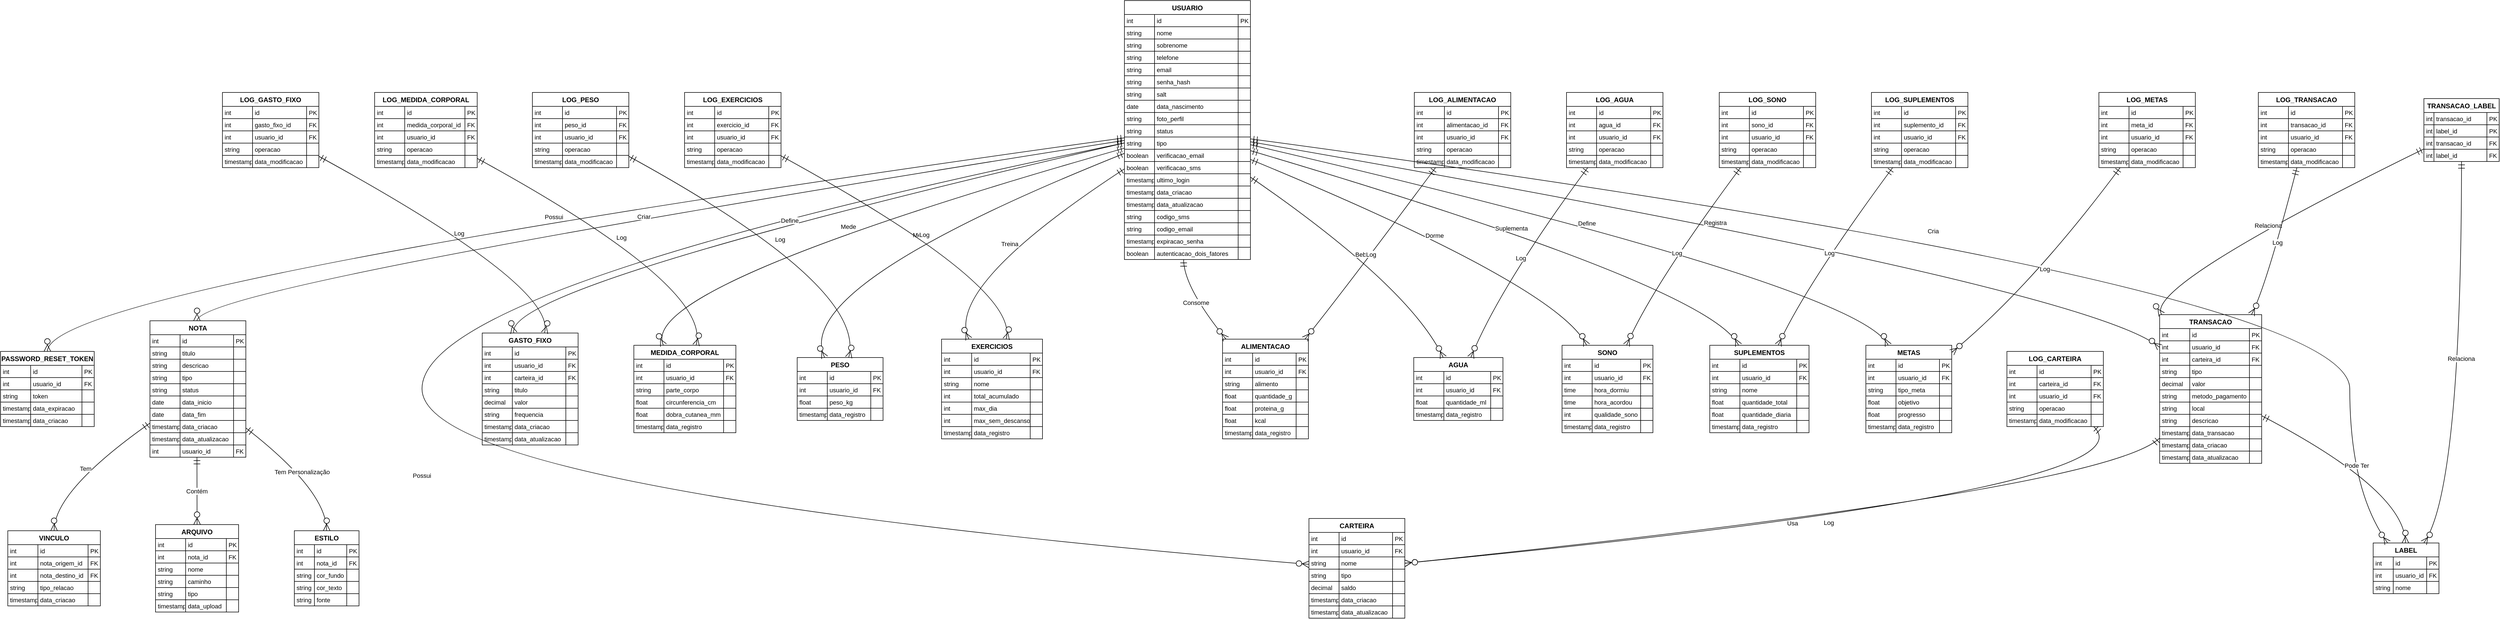 <mxfile version="26.1.0">
  <diagram name="Page-1" id="RsiagYroh7UY_uWVJlXf">
    <mxGraphModel dx="6564" dy="2516" grid="1" gridSize="10" guides="1" tooltips="1" connect="1" arrows="1" fold="1" page="1" pageScale="1" pageWidth="850" pageHeight="1100" math="0" shadow="0">
      <root>
        <mxCell id="0" />
        <mxCell id="1" parent="0" />
        <mxCell id="mgnLEfh0i-wO5wu_uKVp-1" value="USUARIO" style="shape=table;startSize=25;container=1;collapsible=0;childLayout=tableLayout;fixedRows=1;rowLines=1;fontStyle=1;align=center;resizeLast=1;" vertex="1" parent="1">
          <mxGeometry x="2036" y="1060" width="226" height="465" as="geometry" />
        </mxCell>
        <mxCell id="mgnLEfh0i-wO5wu_uKVp-2" style="shape=tableRow;horizontal=0;startSize=0;swimlaneHead=0;swimlaneBody=0;fillColor=none;collapsible=0;dropTarget=0;points=[[0,0.5],[1,0.5]];portConstraint=eastwest;top=0;left=0;right=0;bottom=0;" vertex="1" parent="mgnLEfh0i-wO5wu_uKVp-1">
          <mxGeometry y="25" width="226" height="22" as="geometry" />
        </mxCell>
        <mxCell id="mgnLEfh0i-wO5wu_uKVp-3" value="int" style="shape=partialRectangle;connectable=0;fillColor=none;top=0;left=0;bottom=0;right=0;align=left;spacingLeft=2;overflow=hidden;fontSize=11;" vertex="1" parent="mgnLEfh0i-wO5wu_uKVp-2">
          <mxGeometry width="54" height="22" as="geometry">
            <mxRectangle width="54" height="22" as="alternateBounds" />
          </mxGeometry>
        </mxCell>
        <mxCell id="mgnLEfh0i-wO5wu_uKVp-4" value="id" style="shape=partialRectangle;connectable=0;fillColor=none;top=0;left=0;bottom=0;right=0;align=left;spacingLeft=2;overflow=hidden;fontSize=11;" vertex="1" parent="mgnLEfh0i-wO5wu_uKVp-2">
          <mxGeometry x="54" width="150" height="22" as="geometry">
            <mxRectangle width="150" height="22" as="alternateBounds" />
          </mxGeometry>
        </mxCell>
        <mxCell id="mgnLEfh0i-wO5wu_uKVp-5" value="PK" style="shape=partialRectangle;connectable=0;fillColor=none;top=0;left=0;bottom=0;right=0;align=left;spacingLeft=2;overflow=hidden;fontSize=11;" vertex="1" parent="mgnLEfh0i-wO5wu_uKVp-2">
          <mxGeometry x="204" width="22" height="22" as="geometry">
            <mxRectangle width="22" height="22" as="alternateBounds" />
          </mxGeometry>
        </mxCell>
        <mxCell id="mgnLEfh0i-wO5wu_uKVp-6" style="shape=tableRow;horizontal=0;startSize=0;swimlaneHead=0;swimlaneBody=0;fillColor=none;collapsible=0;dropTarget=0;points=[[0,0.5],[1,0.5]];portConstraint=eastwest;top=0;left=0;right=0;bottom=0;" vertex="1" parent="mgnLEfh0i-wO5wu_uKVp-1">
          <mxGeometry y="47" width="226" height="22" as="geometry" />
        </mxCell>
        <mxCell id="mgnLEfh0i-wO5wu_uKVp-7" value="string" style="shape=partialRectangle;connectable=0;fillColor=none;top=0;left=0;bottom=0;right=0;align=left;spacingLeft=2;overflow=hidden;fontSize=11;" vertex="1" parent="mgnLEfh0i-wO5wu_uKVp-6">
          <mxGeometry width="54" height="22" as="geometry">
            <mxRectangle width="54" height="22" as="alternateBounds" />
          </mxGeometry>
        </mxCell>
        <mxCell id="mgnLEfh0i-wO5wu_uKVp-8" value="nome" style="shape=partialRectangle;connectable=0;fillColor=none;top=0;left=0;bottom=0;right=0;align=left;spacingLeft=2;overflow=hidden;fontSize=11;" vertex="1" parent="mgnLEfh0i-wO5wu_uKVp-6">
          <mxGeometry x="54" width="150" height="22" as="geometry">
            <mxRectangle width="150" height="22" as="alternateBounds" />
          </mxGeometry>
        </mxCell>
        <mxCell id="mgnLEfh0i-wO5wu_uKVp-9" value="" style="shape=partialRectangle;connectable=0;fillColor=none;top=0;left=0;bottom=0;right=0;align=left;spacingLeft=2;overflow=hidden;fontSize=11;" vertex="1" parent="mgnLEfh0i-wO5wu_uKVp-6">
          <mxGeometry x="204" width="22" height="22" as="geometry">
            <mxRectangle width="22" height="22" as="alternateBounds" />
          </mxGeometry>
        </mxCell>
        <mxCell id="mgnLEfh0i-wO5wu_uKVp-10" style="shape=tableRow;horizontal=0;startSize=0;swimlaneHead=0;swimlaneBody=0;fillColor=none;collapsible=0;dropTarget=0;points=[[0,0.5],[1,0.5]];portConstraint=eastwest;top=0;left=0;right=0;bottom=0;" vertex="1" parent="mgnLEfh0i-wO5wu_uKVp-1">
          <mxGeometry y="69" width="226" height="22" as="geometry" />
        </mxCell>
        <mxCell id="mgnLEfh0i-wO5wu_uKVp-11" value="string" style="shape=partialRectangle;connectable=0;fillColor=none;top=0;left=0;bottom=0;right=0;align=left;spacingLeft=2;overflow=hidden;fontSize=11;" vertex="1" parent="mgnLEfh0i-wO5wu_uKVp-10">
          <mxGeometry width="54" height="22" as="geometry">
            <mxRectangle width="54" height="22" as="alternateBounds" />
          </mxGeometry>
        </mxCell>
        <mxCell id="mgnLEfh0i-wO5wu_uKVp-12" value="sobrenome" style="shape=partialRectangle;connectable=0;fillColor=none;top=0;left=0;bottom=0;right=0;align=left;spacingLeft=2;overflow=hidden;fontSize=11;" vertex="1" parent="mgnLEfh0i-wO5wu_uKVp-10">
          <mxGeometry x="54" width="150" height="22" as="geometry">
            <mxRectangle width="150" height="22" as="alternateBounds" />
          </mxGeometry>
        </mxCell>
        <mxCell id="mgnLEfh0i-wO5wu_uKVp-13" value="" style="shape=partialRectangle;connectable=0;fillColor=none;top=0;left=0;bottom=0;right=0;align=left;spacingLeft=2;overflow=hidden;fontSize=11;" vertex="1" parent="mgnLEfh0i-wO5wu_uKVp-10">
          <mxGeometry x="204" width="22" height="22" as="geometry">
            <mxRectangle width="22" height="22" as="alternateBounds" />
          </mxGeometry>
        </mxCell>
        <mxCell id="mgnLEfh0i-wO5wu_uKVp-14" style="shape=tableRow;horizontal=0;startSize=0;swimlaneHead=0;swimlaneBody=0;fillColor=none;collapsible=0;dropTarget=0;points=[[0,0.5],[1,0.5]];portConstraint=eastwest;top=0;left=0;right=0;bottom=0;" vertex="1" parent="mgnLEfh0i-wO5wu_uKVp-1">
          <mxGeometry y="91" width="226" height="22" as="geometry" />
        </mxCell>
        <mxCell id="mgnLEfh0i-wO5wu_uKVp-15" value="string" style="shape=partialRectangle;connectable=0;fillColor=none;top=0;left=0;bottom=0;right=0;align=left;spacingLeft=2;overflow=hidden;fontSize=11;" vertex="1" parent="mgnLEfh0i-wO5wu_uKVp-14">
          <mxGeometry width="54" height="22" as="geometry">
            <mxRectangle width="54" height="22" as="alternateBounds" />
          </mxGeometry>
        </mxCell>
        <mxCell id="mgnLEfh0i-wO5wu_uKVp-16" value="telefone" style="shape=partialRectangle;connectable=0;fillColor=none;top=0;left=0;bottom=0;right=0;align=left;spacingLeft=2;overflow=hidden;fontSize=11;" vertex="1" parent="mgnLEfh0i-wO5wu_uKVp-14">
          <mxGeometry x="54" width="150" height="22" as="geometry">
            <mxRectangle width="150" height="22" as="alternateBounds" />
          </mxGeometry>
        </mxCell>
        <mxCell id="mgnLEfh0i-wO5wu_uKVp-17" value="" style="shape=partialRectangle;connectable=0;fillColor=none;top=0;left=0;bottom=0;right=0;align=left;spacingLeft=2;overflow=hidden;fontSize=11;" vertex="1" parent="mgnLEfh0i-wO5wu_uKVp-14">
          <mxGeometry x="204" width="22" height="22" as="geometry">
            <mxRectangle width="22" height="22" as="alternateBounds" />
          </mxGeometry>
        </mxCell>
        <mxCell id="mgnLEfh0i-wO5wu_uKVp-18" style="shape=tableRow;horizontal=0;startSize=0;swimlaneHead=0;swimlaneBody=0;fillColor=none;collapsible=0;dropTarget=0;points=[[0,0.5],[1,0.5]];portConstraint=eastwest;top=0;left=0;right=0;bottom=0;" vertex="1" parent="mgnLEfh0i-wO5wu_uKVp-1">
          <mxGeometry y="113" width="226" height="22" as="geometry" />
        </mxCell>
        <mxCell id="mgnLEfh0i-wO5wu_uKVp-19" value="string" style="shape=partialRectangle;connectable=0;fillColor=none;top=0;left=0;bottom=0;right=0;align=left;spacingLeft=2;overflow=hidden;fontSize=11;" vertex="1" parent="mgnLEfh0i-wO5wu_uKVp-18">
          <mxGeometry width="54" height="22" as="geometry">
            <mxRectangle width="54" height="22" as="alternateBounds" />
          </mxGeometry>
        </mxCell>
        <mxCell id="mgnLEfh0i-wO5wu_uKVp-20" value="email" style="shape=partialRectangle;connectable=0;fillColor=none;top=0;left=0;bottom=0;right=0;align=left;spacingLeft=2;overflow=hidden;fontSize=11;" vertex="1" parent="mgnLEfh0i-wO5wu_uKVp-18">
          <mxGeometry x="54" width="150" height="22" as="geometry">
            <mxRectangle width="150" height="22" as="alternateBounds" />
          </mxGeometry>
        </mxCell>
        <mxCell id="mgnLEfh0i-wO5wu_uKVp-21" value="" style="shape=partialRectangle;connectable=0;fillColor=none;top=0;left=0;bottom=0;right=0;align=left;spacingLeft=2;overflow=hidden;fontSize=11;" vertex="1" parent="mgnLEfh0i-wO5wu_uKVp-18">
          <mxGeometry x="204" width="22" height="22" as="geometry">
            <mxRectangle width="22" height="22" as="alternateBounds" />
          </mxGeometry>
        </mxCell>
        <mxCell id="mgnLEfh0i-wO5wu_uKVp-22" style="shape=tableRow;horizontal=0;startSize=0;swimlaneHead=0;swimlaneBody=0;fillColor=none;collapsible=0;dropTarget=0;points=[[0,0.5],[1,0.5]];portConstraint=eastwest;top=0;left=0;right=0;bottom=0;" vertex="1" parent="mgnLEfh0i-wO5wu_uKVp-1">
          <mxGeometry y="135" width="226" height="22" as="geometry" />
        </mxCell>
        <mxCell id="mgnLEfh0i-wO5wu_uKVp-23" value="string" style="shape=partialRectangle;connectable=0;fillColor=none;top=0;left=0;bottom=0;right=0;align=left;spacingLeft=2;overflow=hidden;fontSize=11;" vertex="1" parent="mgnLEfh0i-wO5wu_uKVp-22">
          <mxGeometry width="54" height="22" as="geometry">
            <mxRectangle width="54" height="22" as="alternateBounds" />
          </mxGeometry>
        </mxCell>
        <mxCell id="mgnLEfh0i-wO5wu_uKVp-24" value="senha_hash" style="shape=partialRectangle;connectable=0;fillColor=none;top=0;left=0;bottom=0;right=0;align=left;spacingLeft=2;overflow=hidden;fontSize=11;" vertex="1" parent="mgnLEfh0i-wO5wu_uKVp-22">
          <mxGeometry x="54" width="150" height="22" as="geometry">
            <mxRectangle width="150" height="22" as="alternateBounds" />
          </mxGeometry>
        </mxCell>
        <mxCell id="mgnLEfh0i-wO5wu_uKVp-25" value="" style="shape=partialRectangle;connectable=0;fillColor=none;top=0;left=0;bottom=0;right=0;align=left;spacingLeft=2;overflow=hidden;fontSize=11;" vertex="1" parent="mgnLEfh0i-wO5wu_uKVp-22">
          <mxGeometry x="204" width="22" height="22" as="geometry">
            <mxRectangle width="22" height="22" as="alternateBounds" />
          </mxGeometry>
        </mxCell>
        <mxCell id="mgnLEfh0i-wO5wu_uKVp-26" style="shape=tableRow;horizontal=0;startSize=0;swimlaneHead=0;swimlaneBody=0;fillColor=none;collapsible=0;dropTarget=0;points=[[0,0.5],[1,0.5]];portConstraint=eastwest;top=0;left=0;right=0;bottom=0;" vertex="1" parent="mgnLEfh0i-wO5wu_uKVp-1">
          <mxGeometry y="157" width="226" height="22" as="geometry" />
        </mxCell>
        <mxCell id="mgnLEfh0i-wO5wu_uKVp-27" value="string" style="shape=partialRectangle;connectable=0;fillColor=none;top=0;left=0;bottom=0;right=0;align=left;spacingLeft=2;overflow=hidden;fontSize=11;" vertex="1" parent="mgnLEfh0i-wO5wu_uKVp-26">
          <mxGeometry width="54" height="22" as="geometry">
            <mxRectangle width="54" height="22" as="alternateBounds" />
          </mxGeometry>
        </mxCell>
        <mxCell id="mgnLEfh0i-wO5wu_uKVp-28" value="salt" style="shape=partialRectangle;connectable=0;fillColor=none;top=0;left=0;bottom=0;right=0;align=left;spacingLeft=2;overflow=hidden;fontSize=11;" vertex="1" parent="mgnLEfh0i-wO5wu_uKVp-26">
          <mxGeometry x="54" width="150" height="22" as="geometry">
            <mxRectangle width="150" height="22" as="alternateBounds" />
          </mxGeometry>
        </mxCell>
        <mxCell id="mgnLEfh0i-wO5wu_uKVp-29" value="" style="shape=partialRectangle;connectable=0;fillColor=none;top=0;left=0;bottom=0;right=0;align=left;spacingLeft=2;overflow=hidden;fontSize=11;" vertex="1" parent="mgnLEfh0i-wO5wu_uKVp-26">
          <mxGeometry x="204" width="22" height="22" as="geometry">
            <mxRectangle width="22" height="22" as="alternateBounds" />
          </mxGeometry>
        </mxCell>
        <mxCell id="mgnLEfh0i-wO5wu_uKVp-30" style="shape=tableRow;horizontal=0;startSize=0;swimlaneHead=0;swimlaneBody=0;fillColor=none;collapsible=0;dropTarget=0;points=[[0,0.5],[1,0.5]];portConstraint=eastwest;top=0;left=0;right=0;bottom=0;" vertex="1" parent="mgnLEfh0i-wO5wu_uKVp-1">
          <mxGeometry y="179" width="226" height="22" as="geometry" />
        </mxCell>
        <mxCell id="mgnLEfh0i-wO5wu_uKVp-31" value="date" style="shape=partialRectangle;connectable=0;fillColor=none;top=0;left=0;bottom=0;right=0;align=left;spacingLeft=2;overflow=hidden;fontSize=11;" vertex="1" parent="mgnLEfh0i-wO5wu_uKVp-30">
          <mxGeometry width="54" height="22" as="geometry">
            <mxRectangle width="54" height="22" as="alternateBounds" />
          </mxGeometry>
        </mxCell>
        <mxCell id="mgnLEfh0i-wO5wu_uKVp-32" value="data_nascimento" style="shape=partialRectangle;connectable=0;fillColor=none;top=0;left=0;bottom=0;right=0;align=left;spacingLeft=2;overflow=hidden;fontSize=11;" vertex="1" parent="mgnLEfh0i-wO5wu_uKVp-30">
          <mxGeometry x="54" width="150" height="22" as="geometry">
            <mxRectangle width="150" height="22" as="alternateBounds" />
          </mxGeometry>
        </mxCell>
        <mxCell id="mgnLEfh0i-wO5wu_uKVp-33" value="" style="shape=partialRectangle;connectable=0;fillColor=none;top=0;left=0;bottom=0;right=0;align=left;spacingLeft=2;overflow=hidden;fontSize=11;" vertex="1" parent="mgnLEfh0i-wO5wu_uKVp-30">
          <mxGeometry x="204" width="22" height="22" as="geometry">
            <mxRectangle width="22" height="22" as="alternateBounds" />
          </mxGeometry>
        </mxCell>
        <mxCell id="mgnLEfh0i-wO5wu_uKVp-34" style="shape=tableRow;horizontal=0;startSize=0;swimlaneHead=0;swimlaneBody=0;fillColor=none;collapsible=0;dropTarget=0;points=[[0,0.5],[1,0.5]];portConstraint=eastwest;top=0;left=0;right=0;bottom=0;" vertex="1" parent="mgnLEfh0i-wO5wu_uKVp-1">
          <mxGeometry y="201" width="226" height="22" as="geometry" />
        </mxCell>
        <mxCell id="mgnLEfh0i-wO5wu_uKVp-35" value="string" style="shape=partialRectangle;connectable=0;fillColor=none;top=0;left=0;bottom=0;right=0;align=left;spacingLeft=2;overflow=hidden;fontSize=11;" vertex="1" parent="mgnLEfh0i-wO5wu_uKVp-34">
          <mxGeometry width="54" height="22" as="geometry">
            <mxRectangle width="54" height="22" as="alternateBounds" />
          </mxGeometry>
        </mxCell>
        <mxCell id="mgnLEfh0i-wO5wu_uKVp-36" value="foto_perfil" style="shape=partialRectangle;connectable=0;fillColor=none;top=0;left=0;bottom=0;right=0;align=left;spacingLeft=2;overflow=hidden;fontSize=11;" vertex="1" parent="mgnLEfh0i-wO5wu_uKVp-34">
          <mxGeometry x="54" width="150" height="22" as="geometry">
            <mxRectangle width="150" height="22" as="alternateBounds" />
          </mxGeometry>
        </mxCell>
        <mxCell id="mgnLEfh0i-wO5wu_uKVp-37" value="" style="shape=partialRectangle;connectable=0;fillColor=none;top=0;left=0;bottom=0;right=0;align=left;spacingLeft=2;overflow=hidden;fontSize=11;" vertex="1" parent="mgnLEfh0i-wO5wu_uKVp-34">
          <mxGeometry x="204" width="22" height="22" as="geometry">
            <mxRectangle width="22" height="22" as="alternateBounds" />
          </mxGeometry>
        </mxCell>
        <mxCell id="mgnLEfh0i-wO5wu_uKVp-38" style="shape=tableRow;horizontal=0;startSize=0;swimlaneHead=0;swimlaneBody=0;fillColor=none;collapsible=0;dropTarget=0;points=[[0,0.5],[1,0.5]];portConstraint=eastwest;top=0;left=0;right=0;bottom=0;" vertex="1" parent="mgnLEfh0i-wO5wu_uKVp-1">
          <mxGeometry y="223" width="226" height="22" as="geometry" />
        </mxCell>
        <mxCell id="mgnLEfh0i-wO5wu_uKVp-39" value="string" style="shape=partialRectangle;connectable=0;fillColor=none;top=0;left=0;bottom=0;right=0;align=left;spacingLeft=2;overflow=hidden;fontSize=11;" vertex="1" parent="mgnLEfh0i-wO5wu_uKVp-38">
          <mxGeometry width="54" height="22" as="geometry">
            <mxRectangle width="54" height="22" as="alternateBounds" />
          </mxGeometry>
        </mxCell>
        <mxCell id="mgnLEfh0i-wO5wu_uKVp-40" value="status" style="shape=partialRectangle;connectable=0;fillColor=none;top=0;left=0;bottom=0;right=0;align=left;spacingLeft=2;overflow=hidden;fontSize=11;" vertex="1" parent="mgnLEfh0i-wO5wu_uKVp-38">
          <mxGeometry x="54" width="150" height="22" as="geometry">
            <mxRectangle width="150" height="22" as="alternateBounds" />
          </mxGeometry>
        </mxCell>
        <mxCell id="mgnLEfh0i-wO5wu_uKVp-41" value="" style="shape=partialRectangle;connectable=0;fillColor=none;top=0;left=0;bottom=0;right=0;align=left;spacingLeft=2;overflow=hidden;fontSize=11;" vertex="1" parent="mgnLEfh0i-wO5wu_uKVp-38">
          <mxGeometry x="204" width="22" height="22" as="geometry">
            <mxRectangle width="22" height="22" as="alternateBounds" />
          </mxGeometry>
        </mxCell>
        <mxCell id="mgnLEfh0i-wO5wu_uKVp-42" style="shape=tableRow;horizontal=0;startSize=0;swimlaneHead=0;swimlaneBody=0;fillColor=none;collapsible=0;dropTarget=0;points=[[0,0.5],[1,0.5]];portConstraint=eastwest;top=0;left=0;right=0;bottom=0;" vertex="1" parent="mgnLEfh0i-wO5wu_uKVp-1">
          <mxGeometry y="245" width="226" height="22" as="geometry" />
        </mxCell>
        <mxCell id="mgnLEfh0i-wO5wu_uKVp-43" value="string" style="shape=partialRectangle;connectable=0;fillColor=none;top=0;left=0;bottom=0;right=0;align=left;spacingLeft=2;overflow=hidden;fontSize=11;" vertex="1" parent="mgnLEfh0i-wO5wu_uKVp-42">
          <mxGeometry width="54" height="22" as="geometry">
            <mxRectangle width="54" height="22" as="alternateBounds" />
          </mxGeometry>
        </mxCell>
        <mxCell id="mgnLEfh0i-wO5wu_uKVp-44" value="tipo" style="shape=partialRectangle;connectable=0;fillColor=none;top=0;left=0;bottom=0;right=0;align=left;spacingLeft=2;overflow=hidden;fontSize=11;" vertex="1" parent="mgnLEfh0i-wO5wu_uKVp-42">
          <mxGeometry x="54" width="150" height="22" as="geometry">
            <mxRectangle width="150" height="22" as="alternateBounds" />
          </mxGeometry>
        </mxCell>
        <mxCell id="mgnLEfh0i-wO5wu_uKVp-45" value="" style="shape=partialRectangle;connectable=0;fillColor=none;top=0;left=0;bottom=0;right=0;align=left;spacingLeft=2;overflow=hidden;fontSize=11;" vertex="1" parent="mgnLEfh0i-wO5wu_uKVp-42">
          <mxGeometry x="204" width="22" height="22" as="geometry">
            <mxRectangle width="22" height="22" as="alternateBounds" />
          </mxGeometry>
        </mxCell>
        <mxCell id="mgnLEfh0i-wO5wu_uKVp-46" style="shape=tableRow;horizontal=0;startSize=0;swimlaneHead=0;swimlaneBody=0;fillColor=none;collapsible=0;dropTarget=0;points=[[0,0.5],[1,0.5]];portConstraint=eastwest;top=0;left=0;right=0;bottom=0;" vertex="1" parent="mgnLEfh0i-wO5wu_uKVp-1">
          <mxGeometry y="267" width="226" height="22" as="geometry" />
        </mxCell>
        <mxCell id="mgnLEfh0i-wO5wu_uKVp-47" value="boolean" style="shape=partialRectangle;connectable=0;fillColor=none;top=0;left=0;bottom=0;right=0;align=left;spacingLeft=2;overflow=hidden;fontSize=11;" vertex="1" parent="mgnLEfh0i-wO5wu_uKVp-46">
          <mxGeometry width="54" height="22" as="geometry">
            <mxRectangle width="54" height="22" as="alternateBounds" />
          </mxGeometry>
        </mxCell>
        <mxCell id="mgnLEfh0i-wO5wu_uKVp-48" value="verificacao_email" style="shape=partialRectangle;connectable=0;fillColor=none;top=0;left=0;bottom=0;right=0;align=left;spacingLeft=2;overflow=hidden;fontSize=11;" vertex="1" parent="mgnLEfh0i-wO5wu_uKVp-46">
          <mxGeometry x="54" width="150" height="22" as="geometry">
            <mxRectangle width="150" height="22" as="alternateBounds" />
          </mxGeometry>
        </mxCell>
        <mxCell id="mgnLEfh0i-wO5wu_uKVp-49" value="" style="shape=partialRectangle;connectable=0;fillColor=none;top=0;left=0;bottom=0;right=0;align=left;spacingLeft=2;overflow=hidden;fontSize=11;" vertex="1" parent="mgnLEfh0i-wO5wu_uKVp-46">
          <mxGeometry x="204" width="22" height="22" as="geometry">
            <mxRectangle width="22" height="22" as="alternateBounds" />
          </mxGeometry>
        </mxCell>
        <mxCell id="mgnLEfh0i-wO5wu_uKVp-50" style="shape=tableRow;horizontal=0;startSize=0;swimlaneHead=0;swimlaneBody=0;fillColor=none;collapsible=0;dropTarget=0;points=[[0,0.5],[1,0.5]];portConstraint=eastwest;top=0;left=0;right=0;bottom=0;" vertex="1" parent="mgnLEfh0i-wO5wu_uKVp-1">
          <mxGeometry y="289" width="226" height="22" as="geometry" />
        </mxCell>
        <mxCell id="mgnLEfh0i-wO5wu_uKVp-51" value="boolean" style="shape=partialRectangle;connectable=0;fillColor=none;top=0;left=0;bottom=0;right=0;align=left;spacingLeft=2;overflow=hidden;fontSize=11;" vertex="1" parent="mgnLEfh0i-wO5wu_uKVp-50">
          <mxGeometry width="54" height="22" as="geometry">
            <mxRectangle width="54" height="22" as="alternateBounds" />
          </mxGeometry>
        </mxCell>
        <mxCell id="mgnLEfh0i-wO5wu_uKVp-52" value="verificacao_sms" style="shape=partialRectangle;connectable=0;fillColor=none;top=0;left=0;bottom=0;right=0;align=left;spacingLeft=2;overflow=hidden;fontSize=11;" vertex="1" parent="mgnLEfh0i-wO5wu_uKVp-50">
          <mxGeometry x="54" width="150" height="22" as="geometry">
            <mxRectangle width="150" height="22" as="alternateBounds" />
          </mxGeometry>
        </mxCell>
        <mxCell id="mgnLEfh0i-wO5wu_uKVp-53" value="" style="shape=partialRectangle;connectable=0;fillColor=none;top=0;left=0;bottom=0;right=0;align=left;spacingLeft=2;overflow=hidden;fontSize=11;" vertex="1" parent="mgnLEfh0i-wO5wu_uKVp-50">
          <mxGeometry x="204" width="22" height="22" as="geometry">
            <mxRectangle width="22" height="22" as="alternateBounds" />
          </mxGeometry>
        </mxCell>
        <mxCell id="mgnLEfh0i-wO5wu_uKVp-54" style="shape=tableRow;horizontal=0;startSize=0;swimlaneHead=0;swimlaneBody=0;fillColor=none;collapsible=0;dropTarget=0;points=[[0,0.5],[1,0.5]];portConstraint=eastwest;top=0;left=0;right=0;bottom=0;" vertex="1" parent="mgnLEfh0i-wO5wu_uKVp-1">
          <mxGeometry y="311" width="226" height="22" as="geometry" />
        </mxCell>
        <mxCell id="mgnLEfh0i-wO5wu_uKVp-55" value="timestamp" style="shape=partialRectangle;connectable=0;fillColor=none;top=0;left=0;bottom=0;right=0;align=left;spacingLeft=2;overflow=hidden;fontSize=11;" vertex="1" parent="mgnLEfh0i-wO5wu_uKVp-54">
          <mxGeometry width="54" height="22" as="geometry">
            <mxRectangle width="54" height="22" as="alternateBounds" />
          </mxGeometry>
        </mxCell>
        <mxCell id="mgnLEfh0i-wO5wu_uKVp-56" value="ultimo_login" style="shape=partialRectangle;connectable=0;fillColor=none;top=0;left=0;bottom=0;right=0;align=left;spacingLeft=2;overflow=hidden;fontSize=11;" vertex="1" parent="mgnLEfh0i-wO5wu_uKVp-54">
          <mxGeometry x="54" width="150" height="22" as="geometry">
            <mxRectangle width="150" height="22" as="alternateBounds" />
          </mxGeometry>
        </mxCell>
        <mxCell id="mgnLEfh0i-wO5wu_uKVp-57" value="" style="shape=partialRectangle;connectable=0;fillColor=none;top=0;left=0;bottom=0;right=0;align=left;spacingLeft=2;overflow=hidden;fontSize=11;" vertex="1" parent="mgnLEfh0i-wO5wu_uKVp-54">
          <mxGeometry x="204" width="22" height="22" as="geometry">
            <mxRectangle width="22" height="22" as="alternateBounds" />
          </mxGeometry>
        </mxCell>
        <mxCell id="mgnLEfh0i-wO5wu_uKVp-58" style="shape=tableRow;horizontal=0;startSize=0;swimlaneHead=0;swimlaneBody=0;fillColor=none;collapsible=0;dropTarget=0;points=[[0,0.5],[1,0.5]];portConstraint=eastwest;top=0;left=0;right=0;bottom=0;" vertex="1" parent="mgnLEfh0i-wO5wu_uKVp-1">
          <mxGeometry y="333" width="226" height="22" as="geometry" />
        </mxCell>
        <mxCell id="mgnLEfh0i-wO5wu_uKVp-59" value="timestamp" style="shape=partialRectangle;connectable=0;fillColor=none;top=0;left=0;bottom=0;right=0;align=left;spacingLeft=2;overflow=hidden;fontSize=11;" vertex="1" parent="mgnLEfh0i-wO5wu_uKVp-58">
          <mxGeometry width="54" height="22" as="geometry">
            <mxRectangle width="54" height="22" as="alternateBounds" />
          </mxGeometry>
        </mxCell>
        <mxCell id="mgnLEfh0i-wO5wu_uKVp-60" value="data_criacao" style="shape=partialRectangle;connectable=0;fillColor=none;top=0;left=0;bottom=0;right=0;align=left;spacingLeft=2;overflow=hidden;fontSize=11;" vertex="1" parent="mgnLEfh0i-wO5wu_uKVp-58">
          <mxGeometry x="54" width="150" height="22" as="geometry">
            <mxRectangle width="150" height="22" as="alternateBounds" />
          </mxGeometry>
        </mxCell>
        <mxCell id="mgnLEfh0i-wO5wu_uKVp-61" value="" style="shape=partialRectangle;connectable=0;fillColor=none;top=0;left=0;bottom=0;right=0;align=left;spacingLeft=2;overflow=hidden;fontSize=11;" vertex="1" parent="mgnLEfh0i-wO5wu_uKVp-58">
          <mxGeometry x="204" width="22" height="22" as="geometry">
            <mxRectangle width="22" height="22" as="alternateBounds" />
          </mxGeometry>
        </mxCell>
        <mxCell id="mgnLEfh0i-wO5wu_uKVp-62" style="shape=tableRow;horizontal=0;startSize=0;swimlaneHead=0;swimlaneBody=0;fillColor=none;collapsible=0;dropTarget=0;points=[[0,0.5],[1,0.5]];portConstraint=eastwest;top=0;left=0;right=0;bottom=0;" vertex="1" parent="mgnLEfh0i-wO5wu_uKVp-1">
          <mxGeometry y="355" width="226" height="22" as="geometry" />
        </mxCell>
        <mxCell id="mgnLEfh0i-wO5wu_uKVp-63" value="timestamp" style="shape=partialRectangle;connectable=0;fillColor=none;top=0;left=0;bottom=0;right=0;align=left;spacingLeft=2;overflow=hidden;fontSize=11;" vertex="1" parent="mgnLEfh0i-wO5wu_uKVp-62">
          <mxGeometry width="54" height="22" as="geometry">
            <mxRectangle width="54" height="22" as="alternateBounds" />
          </mxGeometry>
        </mxCell>
        <mxCell id="mgnLEfh0i-wO5wu_uKVp-64" value="data_atualizacao" style="shape=partialRectangle;connectable=0;fillColor=none;top=0;left=0;bottom=0;right=0;align=left;spacingLeft=2;overflow=hidden;fontSize=11;" vertex="1" parent="mgnLEfh0i-wO5wu_uKVp-62">
          <mxGeometry x="54" width="150" height="22" as="geometry">
            <mxRectangle width="150" height="22" as="alternateBounds" />
          </mxGeometry>
        </mxCell>
        <mxCell id="mgnLEfh0i-wO5wu_uKVp-65" value="" style="shape=partialRectangle;connectable=0;fillColor=none;top=0;left=0;bottom=0;right=0;align=left;spacingLeft=2;overflow=hidden;fontSize=11;" vertex="1" parent="mgnLEfh0i-wO5wu_uKVp-62">
          <mxGeometry x="204" width="22" height="22" as="geometry">
            <mxRectangle width="22" height="22" as="alternateBounds" />
          </mxGeometry>
        </mxCell>
        <mxCell id="mgnLEfh0i-wO5wu_uKVp-66" style="shape=tableRow;horizontal=0;startSize=0;swimlaneHead=0;swimlaneBody=0;fillColor=none;collapsible=0;dropTarget=0;points=[[0,0.5],[1,0.5]];portConstraint=eastwest;top=0;left=0;right=0;bottom=0;" vertex="1" parent="mgnLEfh0i-wO5wu_uKVp-1">
          <mxGeometry y="377" width="226" height="22" as="geometry" />
        </mxCell>
        <mxCell id="mgnLEfh0i-wO5wu_uKVp-67" value="string" style="shape=partialRectangle;connectable=0;fillColor=none;top=0;left=0;bottom=0;right=0;align=left;spacingLeft=2;overflow=hidden;fontSize=11;" vertex="1" parent="mgnLEfh0i-wO5wu_uKVp-66">
          <mxGeometry width="54" height="22" as="geometry">
            <mxRectangle width="54" height="22" as="alternateBounds" />
          </mxGeometry>
        </mxCell>
        <mxCell id="mgnLEfh0i-wO5wu_uKVp-68" value="codigo_sms" style="shape=partialRectangle;connectable=0;fillColor=none;top=0;left=0;bottom=0;right=0;align=left;spacingLeft=2;overflow=hidden;fontSize=11;" vertex="1" parent="mgnLEfh0i-wO5wu_uKVp-66">
          <mxGeometry x="54" width="150" height="22" as="geometry">
            <mxRectangle width="150" height="22" as="alternateBounds" />
          </mxGeometry>
        </mxCell>
        <mxCell id="mgnLEfh0i-wO5wu_uKVp-69" value="" style="shape=partialRectangle;connectable=0;fillColor=none;top=0;left=0;bottom=0;right=0;align=left;spacingLeft=2;overflow=hidden;fontSize=11;" vertex="1" parent="mgnLEfh0i-wO5wu_uKVp-66">
          <mxGeometry x="204" width="22" height="22" as="geometry">
            <mxRectangle width="22" height="22" as="alternateBounds" />
          </mxGeometry>
        </mxCell>
        <mxCell id="mgnLEfh0i-wO5wu_uKVp-70" style="shape=tableRow;horizontal=0;startSize=0;swimlaneHead=0;swimlaneBody=0;fillColor=none;collapsible=0;dropTarget=0;points=[[0,0.5],[1,0.5]];portConstraint=eastwest;top=0;left=0;right=0;bottom=0;" vertex="1" parent="mgnLEfh0i-wO5wu_uKVp-1">
          <mxGeometry y="399" width="226" height="22" as="geometry" />
        </mxCell>
        <mxCell id="mgnLEfh0i-wO5wu_uKVp-71" value="string" style="shape=partialRectangle;connectable=0;fillColor=none;top=0;left=0;bottom=0;right=0;align=left;spacingLeft=2;overflow=hidden;fontSize=11;" vertex="1" parent="mgnLEfh0i-wO5wu_uKVp-70">
          <mxGeometry width="54" height="22" as="geometry">
            <mxRectangle width="54" height="22" as="alternateBounds" />
          </mxGeometry>
        </mxCell>
        <mxCell id="mgnLEfh0i-wO5wu_uKVp-72" value="codigo_email" style="shape=partialRectangle;connectable=0;fillColor=none;top=0;left=0;bottom=0;right=0;align=left;spacingLeft=2;overflow=hidden;fontSize=11;" vertex="1" parent="mgnLEfh0i-wO5wu_uKVp-70">
          <mxGeometry x="54" width="150" height="22" as="geometry">
            <mxRectangle width="150" height="22" as="alternateBounds" />
          </mxGeometry>
        </mxCell>
        <mxCell id="mgnLEfh0i-wO5wu_uKVp-73" value="" style="shape=partialRectangle;connectable=0;fillColor=none;top=0;left=0;bottom=0;right=0;align=left;spacingLeft=2;overflow=hidden;fontSize=11;" vertex="1" parent="mgnLEfh0i-wO5wu_uKVp-70">
          <mxGeometry x="204" width="22" height="22" as="geometry">
            <mxRectangle width="22" height="22" as="alternateBounds" />
          </mxGeometry>
        </mxCell>
        <mxCell id="mgnLEfh0i-wO5wu_uKVp-74" style="shape=tableRow;horizontal=0;startSize=0;swimlaneHead=0;swimlaneBody=0;fillColor=none;collapsible=0;dropTarget=0;points=[[0,0.5],[1,0.5]];portConstraint=eastwest;top=0;left=0;right=0;bottom=0;" vertex="1" parent="mgnLEfh0i-wO5wu_uKVp-1">
          <mxGeometry y="421" width="226" height="22" as="geometry" />
        </mxCell>
        <mxCell id="mgnLEfh0i-wO5wu_uKVp-75" value="timestamp" style="shape=partialRectangle;connectable=0;fillColor=none;top=0;left=0;bottom=0;right=0;align=left;spacingLeft=2;overflow=hidden;fontSize=11;" vertex="1" parent="mgnLEfh0i-wO5wu_uKVp-74">
          <mxGeometry width="54" height="22" as="geometry">
            <mxRectangle width="54" height="22" as="alternateBounds" />
          </mxGeometry>
        </mxCell>
        <mxCell id="mgnLEfh0i-wO5wu_uKVp-76" value="expiracao_senha" style="shape=partialRectangle;connectable=0;fillColor=none;top=0;left=0;bottom=0;right=0;align=left;spacingLeft=2;overflow=hidden;fontSize=11;" vertex="1" parent="mgnLEfh0i-wO5wu_uKVp-74">
          <mxGeometry x="54" width="150" height="22" as="geometry">
            <mxRectangle width="150" height="22" as="alternateBounds" />
          </mxGeometry>
        </mxCell>
        <mxCell id="mgnLEfh0i-wO5wu_uKVp-77" value="" style="shape=partialRectangle;connectable=0;fillColor=none;top=0;left=0;bottom=0;right=0;align=left;spacingLeft=2;overflow=hidden;fontSize=11;" vertex="1" parent="mgnLEfh0i-wO5wu_uKVp-74">
          <mxGeometry x="204" width="22" height="22" as="geometry">
            <mxRectangle width="22" height="22" as="alternateBounds" />
          </mxGeometry>
        </mxCell>
        <mxCell id="mgnLEfh0i-wO5wu_uKVp-78" style="shape=tableRow;horizontal=0;startSize=0;swimlaneHead=0;swimlaneBody=0;fillColor=none;collapsible=0;dropTarget=0;points=[[0,0.5],[1,0.5]];portConstraint=eastwest;top=0;left=0;right=0;bottom=0;" vertex="1" parent="mgnLEfh0i-wO5wu_uKVp-1">
          <mxGeometry y="443" width="226" height="22" as="geometry" />
        </mxCell>
        <mxCell id="mgnLEfh0i-wO5wu_uKVp-79" value="boolean" style="shape=partialRectangle;connectable=0;fillColor=none;top=0;left=0;bottom=0;right=0;align=left;spacingLeft=2;overflow=hidden;fontSize=11;" vertex="1" parent="mgnLEfh0i-wO5wu_uKVp-78">
          <mxGeometry width="54" height="22" as="geometry">
            <mxRectangle width="54" height="22" as="alternateBounds" />
          </mxGeometry>
        </mxCell>
        <mxCell id="mgnLEfh0i-wO5wu_uKVp-80" value="autenticacao_dois_fatores" style="shape=partialRectangle;connectable=0;fillColor=none;top=0;left=0;bottom=0;right=0;align=left;spacingLeft=2;overflow=hidden;fontSize=11;" vertex="1" parent="mgnLEfh0i-wO5wu_uKVp-78">
          <mxGeometry x="54" width="150" height="22" as="geometry">
            <mxRectangle width="150" height="22" as="alternateBounds" />
          </mxGeometry>
        </mxCell>
        <mxCell id="mgnLEfh0i-wO5wu_uKVp-81" value="" style="shape=partialRectangle;connectable=0;fillColor=none;top=0;left=0;bottom=0;right=0;align=left;spacingLeft=2;overflow=hidden;fontSize=11;" vertex="1" parent="mgnLEfh0i-wO5wu_uKVp-78">
          <mxGeometry x="204" width="22" height="22" as="geometry">
            <mxRectangle width="22" height="22" as="alternateBounds" />
          </mxGeometry>
        </mxCell>
        <mxCell id="mgnLEfh0i-wO5wu_uKVp-82" value="PASSWORD_RESET_TOKEN" style="shape=table;startSize=25;container=1;collapsible=0;childLayout=tableLayout;fixedRows=1;rowLines=1;fontStyle=1;align=center;resizeLast=1;" vertex="1" parent="1">
          <mxGeometry x="20" y="1690" width="168" height="135" as="geometry" />
        </mxCell>
        <mxCell id="mgnLEfh0i-wO5wu_uKVp-83" style="shape=tableRow;horizontal=0;startSize=0;swimlaneHead=0;swimlaneBody=0;fillColor=none;collapsible=0;dropTarget=0;points=[[0,0.5],[1,0.5]];portConstraint=eastwest;top=0;left=0;right=0;bottom=0;" vertex="1" parent="mgnLEfh0i-wO5wu_uKVp-82">
          <mxGeometry y="25" width="168" height="22" as="geometry" />
        </mxCell>
        <mxCell id="mgnLEfh0i-wO5wu_uKVp-84" value="int" style="shape=partialRectangle;connectable=0;fillColor=none;top=0;left=0;bottom=0;right=0;align=left;spacingLeft=2;overflow=hidden;fontSize=11;" vertex="1" parent="mgnLEfh0i-wO5wu_uKVp-83">
          <mxGeometry width="54" height="22" as="geometry">
            <mxRectangle width="54" height="22" as="alternateBounds" />
          </mxGeometry>
        </mxCell>
        <mxCell id="mgnLEfh0i-wO5wu_uKVp-85" value="id" style="shape=partialRectangle;connectable=0;fillColor=none;top=0;left=0;bottom=0;right=0;align=left;spacingLeft=2;overflow=hidden;fontSize=11;" vertex="1" parent="mgnLEfh0i-wO5wu_uKVp-83">
          <mxGeometry x="54" width="92" height="22" as="geometry">
            <mxRectangle width="92" height="22" as="alternateBounds" />
          </mxGeometry>
        </mxCell>
        <mxCell id="mgnLEfh0i-wO5wu_uKVp-86" value="PK" style="shape=partialRectangle;connectable=0;fillColor=none;top=0;left=0;bottom=0;right=0;align=left;spacingLeft=2;overflow=hidden;fontSize=11;" vertex="1" parent="mgnLEfh0i-wO5wu_uKVp-83">
          <mxGeometry x="146" width="22" height="22" as="geometry">
            <mxRectangle width="22" height="22" as="alternateBounds" />
          </mxGeometry>
        </mxCell>
        <mxCell id="mgnLEfh0i-wO5wu_uKVp-87" style="shape=tableRow;horizontal=0;startSize=0;swimlaneHead=0;swimlaneBody=0;fillColor=none;collapsible=0;dropTarget=0;points=[[0,0.5],[1,0.5]];portConstraint=eastwest;top=0;left=0;right=0;bottom=0;" vertex="1" parent="mgnLEfh0i-wO5wu_uKVp-82">
          <mxGeometry y="47" width="168" height="22" as="geometry" />
        </mxCell>
        <mxCell id="mgnLEfh0i-wO5wu_uKVp-88" value="int" style="shape=partialRectangle;connectable=0;fillColor=none;top=0;left=0;bottom=0;right=0;align=left;spacingLeft=2;overflow=hidden;fontSize=11;" vertex="1" parent="mgnLEfh0i-wO5wu_uKVp-87">
          <mxGeometry width="54" height="22" as="geometry">
            <mxRectangle width="54" height="22" as="alternateBounds" />
          </mxGeometry>
        </mxCell>
        <mxCell id="mgnLEfh0i-wO5wu_uKVp-89" value="usuario_id" style="shape=partialRectangle;connectable=0;fillColor=none;top=0;left=0;bottom=0;right=0;align=left;spacingLeft=2;overflow=hidden;fontSize=11;" vertex="1" parent="mgnLEfh0i-wO5wu_uKVp-87">
          <mxGeometry x="54" width="92" height="22" as="geometry">
            <mxRectangle width="92" height="22" as="alternateBounds" />
          </mxGeometry>
        </mxCell>
        <mxCell id="mgnLEfh0i-wO5wu_uKVp-90" value="FK" style="shape=partialRectangle;connectable=0;fillColor=none;top=0;left=0;bottom=0;right=0;align=left;spacingLeft=2;overflow=hidden;fontSize=11;" vertex="1" parent="mgnLEfh0i-wO5wu_uKVp-87">
          <mxGeometry x="146" width="22" height="22" as="geometry">
            <mxRectangle width="22" height="22" as="alternateBounds" />
          </mxGeometry>
        </mxCell>
        <mxCell id="mgnLEfh0i-wO5wu_uKVp-91" style="shape=tableRow;horizontal=0;startSize=0;swimlaneHead=0;swimlaneBody=0;fillColor=none;collapsible=0;dropTarget=0;points=[[0,0.5],[1,0.5]];portConstraint=eastwest;top=0;left=0;right=0;bottom=0;" vertex="1" parent="mgnLEfh0i-wO5wu_uKVp-82">
          <mxGeometry y="69" width="168" height="22" as="geometry" />
        </mxCell>
        <mxCell id="mgnLEfh0i-wO5wu_uKVp-92" value="string" style="shape=partialRectangle;connectable=0;fillColor=none;top=0;left=0;bottom=0;right=0;align=left;spacingLeft=2;overflow=hidden;fontSize=11;" vertex="1" parent="mgnLEfh0i-wO5wu_uKVp-91">
          <mxGeometry width="54" height="22" as="geometry">
            <mxRectangle width="54" height="22" as="alternateBounds" />
          </mxGeometry>
        </mxCell>
        <mxCell id="mgnLEfh0i-wO5wu_uKVp-93" value="token" style="shape=partialRectangle;connectable=0;fillColor=none;top=0;left=0;bottom=0;right=0;align=left;spacingLeft=2;overflow=hidden;fontSize=11;" vertex="1" parent="mgnLEfh0i-wO5wu_uKVp-91">
          <mxGeometry x="54" width="92" height="22" as="geometry">
            <mxRectangle width="92" height="22" as="alternateBounds" />
          </mxGeometry>
        </mxCell>
        <mxCell id="mgnLEfh0i-wO5wu_uKVp-94" value="" style="shape=partialRectangle;connectable=0;fillColor=none;top=0;left=0;bottom=0;right=0;align=left;spacingLeft=2;overflow=hidden;fontSize=11;" vertex="1" parent="mgnLEfh0i-wO5wu_uKVp-91">
          <mxGeometry x="146" width="22" height="22" as="geometry">
            <mxRectangle width="22" height="22" as="alternateBounds" />
          </mxGeometry>
        </mxCell>
        <mxCell id="mgnLEfh0i-wO5wu_uKVp-95" style="shape=tableRow;horizontal=0;startSize=0;swimlaneHead=0;swimlaneBody=0;fillColor=none;collapsible=0;dropTarget=0;points=[[0,0.5],[1,0.5]];portConstraint=eastwest;top=0;left=0;right=0;bottom=0;" vertex="1" parent="mgnLEfh0i-wO5wu_uKVp-82">
          <mxGeometry y="91" width="168" height="22" as="geometry" />
        </mxCell>
        <mxCell id="mgnLEfh0i-wO5wu_uKVp-96" value="timestamp" style="shape=partialRectangle;connectable=0;fillColor=none;top=0;left=0;bottom=0;right=0;align=left;spacingLeft=2;overflow=hidden;fontSize=11;" vertex="1" parent="mgnLEfh0i-wO5wu_uKVp-95">
          <mxGeometry width="54" height="22" as="geometry">
            <mxRectangle width="54" height="22" as="alternateBounds" />
          </mxGeometry>
        </mxCell>
        <mxCell id="mgnLEfh0i-wO5wu_uKVp-97" value="data_expiracao" style="shape=partialRectangle;connectable=0;fillColor=none;top=0;left=0;bottom=0;right=0;align=left;spacingLeft=2;overflow=hidden;fontSize=11;" vertex="1" parent="mgnLEfh0i-wO5wu_uKVp-95">
          <mxGeometry x="54" width="92" height="22" as="geometry">
            <mxRectangle width="92" height="22" as="alternateBounds" />
          </mxGeometry>
        </mxCell>
        <mxCell id="mgnLEfh0i-wO5wu_uKVp-98" value="" style="shape=partialRectangle;connectable=0;fillColor=none;top=0;left=0;bottom=0;right=0;align=left;spacingLeft=2;overflow=hidden;fontSize=11;" vertex="1" parent="mgnLEfh0i-wO5wu_uKVp-95">
          <mxGeometry x="146" width="22" height="22" as="geometry">
            <mxRectangle width="22" height="22" as="alternateBounds" />
          </mxGeometry>
        </mxCell>
        <mxCell id="mgnLEfh0i-wO5wu_uKVp-99" style="shape=tableRow;horizontal=0;startSize=0;swimlaneHead=0;swimlaneBody=0;fillColor=none;collapsible=0;dropTarget=0;points=[[0,0.5],[1,0.5]];portConstraint=eastwest;top=0;left=0;right=0;bottom=0;" vertex="1" parent="mgnLEfh0i-wO5wu_uKVp-82">
          <mxGeometry y="113" width="168" height="22" as="geometry" />
        </mxCell>
        <mxCell id="mgnLEfh0i-wO5wu_uKVp-100" value="timestamp" style="shape=partialRectangle;connectable=0;fillColor=none;top=0;left=0;bottom=0;right=0;align=left;spacingLeft=2;overflow=hidden;fontSize=11;" vertex="1" parent="mgnLEfh0i-wO5wu_uKVp-99">
          <mxGeometry width="54" height="22" as="geometry">
            <mxRectangle width="54" height="22" as="alternateBounds" />
          </mxGeometry>
        </mxCell>
        <mxCell id="mgnLEfh0i-wO5wu_uKVp-101" value="data_criacao" style="shape=partialRectangle;connectable=0;fillColor=none;top=0;left=0;bottom=0;right=0;align=left;spacingLeft=2;overflow=hidden;fontSize=11;" vertex="1" parent="mgnLEfh0i-wO5wu_uKVp-99">
          <mxGeometry x="54" width="92" height="22" as="geometry">
            <mxRectangle width="92" height="22" as="alternateBounds" />
          </mxGeometry>
        </mxCell>
        <mxCell id="mgnLEfh0i-wO5wu_uKVp-102" value="" style="shape=partialRectangle;connectable=0;fillColor=none;top=0;left=0;bottom=0;right=0;align=left;spacingLeft=2;overflow=hidden;fontSize=11;" vertex="1" parent="mgnLEfh0i-wO5wu_uKVp-99">
          <mxGeometry x="146" width="22" height="22" as="geometry">
            <mxRectangle width="22" height="22" as="alternateBounds" />
          </mxGeometry>
        </mxCell>
        <mxCell id="mgnLEfh0i-wO5wu_uKVp-103" value="NOTA" style="shape=table;startSize=25;container=1;collapsible=0;childLayout=tableLayout;fixedRows=1;rowLines=1;fontStyle=1;align=center;resizeLast=1;" vertex="1" parent="1">
          <mxGeometry x="288" y="1635" width="172" height="245" as="geometry" />
        </mxCell>
        <mxCell id="mgnLEfh0i-wO5wu_uKVp-104" style="shape=tableRow;horizontal=0;startSize=0;swimlaneHead=0;swimlaneBody=0;fillColor=none;collapsible=0;dropTarget=0;points=[[0,0.5],[1,0.5]];portConstraint=eastwest;top=0;left=0;right=0;bottom=0;" vertex="1" parent="mgnLEfh0i-wO5wu_uKVp-103">
          <mxGeometry y="25" width="172" height="22" as="geometry" />
        </mxCell>
        <mxCell id="mgnLEfh0i-wO5wu_uKVp-105" value="int" style="shape=partialRectangle;connectable=0;fillColor=none;top=0;left=0;bottom=0;right=0;align=left;spacingLeft=2;overflow=hidden;fontSize=11;" vertex="1" parent="mgnLEfh0i-wO5wu_uKVp-104">
          <mxGeometry width="54" height="22" as="geometry">
            <mxRectangle width="54" height="22" as="alternateBounds" />
          </mxGeometry>
        </mxCell>
        <mxCell id="mgnLEfh0i-wO5wu_uKVp-106" value="id" style="shape=partialRectangle;connectable=0;fillColor=none;top=0;left=0;bottom=0;right=0;align=left;spacingLeft=2;overflow=hidden;fontSize=11;" vertex="1" parent="mgnLEfh0i-wO5wu_uKVp-104">
          <mxGeometry x="54" width="96" height="22" as="geometry">
            <mxRectangle width="96" height="22" as="alternateBounds" />
          </mxGeometry>
        </mxCell>
        <mxCell id="mgnLEfh0i-wO5wu_uKVp-107" value="PK" style="shape=partialRectangle;connectable=0;fillColor=none;top=0;left=0;bottom=0;right=0;align=left;spacingLeft=2;overflow=hidden;fontSize=11;" vertex="1" parent="mgnLEfh0i-wO5wu_uKVp-104">
          <mxGeometry x="150" width="22" height="22" as="geometry">
            <mxRectangle width="22" height="22" as="alternateBounds" />
          </mxGeometry>
        </mxCell>
        <mxCell id="mgnLEfh0i-wO5wu_uKVp-108" style="shape=tableRow;horizontal=0;startSize=0;swimlaneHead=0;swimlaneBody=0;fillColor=none;collapsible=0;dropTarget=0;points=[[0,0.5],[1,0.5]];portConstraint=eastwest;top=0;left=0;right=0;bottom=0;" vertex="1" parent="mgnLEfh0i-wO5wu_uKVp-103">
          <mxGeometry y="47" width="172" height="22" as="geometry" />
        </mxCell>
        <mxCell id="mgnLEfh0i-wO5wu_uKVp-109" value="string" style="shape=partialRectangle;connectable=0;fillColor=none;top=0;left=0;bottom=0;right=0;align=left;spacingLeft=2;overflow=hidden;fontSize=11;" vertex="1" parent="mgnLEfh0i-wO5wu_uKVp-108">
          <mxGeometry width="54" height="22" as="geometry">
            <mxRectangle width="54" height="22" as="alternateBounds" />
          </mxGeometry>
        </mxCell>
        <mxCell id="mgnLEfh0i-wO5wu_uKVp-110" value="titulo" style="shape=partialRectangle;connectable=0;fillColor=none;top=0;left=0;bottom=0;right=0;align=left;spacingLeft=2;overflow=hidden;fontSize=11;" vertex="1" parent="mgnLEfh0i-wO5wu_uKVp-108">
          <mxGeometry x="54" width="96" height="22" as="geometry">
            <mxRectangle width="96" height="22" as="alternateBounds" />
          </mxGeometry>
        </mxCell>
        <mxCell id="mgnLEfh0i-wO5wu_uKVp-111" value="" style="shape=partialRectangle;connectable=0;fillColor=none;top=0;left=0;bottom=0;right=0;align=left;spacingLeft=2;overflow=hidden;fontSize=11;" vertex="1" parent="mgnLEfh0i-wO5wu_uKVp-108">
          <mxGeometry x="150" width="22" height="22" as="geometry">
            <mxRectangle width="22" height="22" as="alternateBounds" />
          </mxGeometry>
        </mxCell>
        <mxCell id="mgnLEfh0i-wO5wu_uKVp-112" style="shape=tableRow;horizontal=0;startSize=0;swimlaneHead=0;swimlaneBody=0;fillColor=none;collapsible=0;dropTarget=0;points=[[0,0.5],[1,0.5]];portConstraint=eastwest;top=0;left=0;right=0;bottom=0;" vertex="1" parent="mgnLEfh0i-wO5wu_uKVp-103">
          <mxGeometry y="69" width="172" height="22" as="geometry" />
        </mxCell>
        <mxCell id="mgnLEfh0i-wO5wu_uKVp-113" value="string" style="shape=partialRectangle;connectable=0;fillColor=none;top=0;left=0;bottom=0;right=0;align=left;spacingLeft=2;overflow=hidden;fontSize=11;" vertex="1" parent="mgnLEfh0i-wO5wu_uKVp-112">
          <mxGeometry width="54" height="22" as="geometry">
            <mxRectangle width="54" height="22" as="alternateBounds" />
          </mxGeometry>
        </mxCell>
        <mxCell id="mgnLEfh0i-wO5wu_uKVp-114" value="descricao" style="shape=partialRectangle;connectable=0;fillColor=none;top=0;left=0;bottom=0;right=0;align=left;spacingLeft=2;overflow=hidden;fontSize=11;" vertex="1" parent="mgnLEfh0i-wO5wu_uKVp-112">
          <mxGeometry x="54" width="96" height="22" as="geometry">
            <mxRectangle width="96" height="22" as="alternateBounds" />
          </mxGeometry>
        </mxCell>
        <mxCell id="mgnLEfh0i-wO5wu_uKVp-115" value="" style="shape=partialRectangle;connectable=0;fillColor=none;top=0;left=0;bottom=0;right=0;align=left;spacingLeft=2;overflow=hidden;fontSize=11;" vertex="1" parent="mgnLEfh0i-wO5wu_uKVp-112">
          <mxGeometry x="150" width="22" height="22" as="geometry">
            <mxRectangle width="22" height="22" as="alternateBounds" />
          </mxGeometry>
        </mxCell>
        <mxCell id="mgnLEfh0i-wO5wu_uKVp-116" style="shape=tableRow;horizontal=0;startSize=0;swimlaneHead=0;swimlaneBody=0;fillColor=none;collapsible=0;dropTarget=0;points=[[0,0.5],[1,0.5]];portConstraint=eastwest;top=0;left=0;right=0;bottom=0;" vertex="1" parent="mgnLEfh0i-wO5wu_uKVp-103">
          <mxGeometry y="91" width="172" height="22" as="geometry" />
        </mxCell>
        <mxCell id="mgnLEfh0i-wO5wu_uKVp-117" value="string" style="shape=partialRectangle;connectable=0;fillColor=none;top=0;left=0;bottom=0;right=0;align=left;spacingLeft=2;overflow=hidden;fontSize=11;" vertex="1" parent="mgnLEfh0i-wO5wu_uKVp-116">
          <mxGeometry width="54" height="22" as="geometry">
            <mxRectangle width="54" height="22" as="alternateBounds" />
          </mxGeometry>
        </mxCell>
        <mxCell id="mgnLEfh0i-wO5wu_uKVp-118" value="tipo" style="shape=partialRectangle;connectable=0;fillColor=none;top=0;left=0;bottom=0;right=0;align=left;spacingLeft=2;overflow=hidden;fontSize=11;" vertex="1" parent="mgnLEfh0i-wO5wu_uKVp-116">
          <mxGeometry x="54" width="96" height="22" as="geometry">
            <mxRectangle width="96" height="22" as="alternateBounds" />
          </mxGeometry>
        </mxCell>
        <mxCell id="mgnLEfh0i-wO5wu_uKVp-119" value="" style="shape=partialRectangle;connectable=0;fillColor=none;top=0;left=0;bottom=0;right=0;align=left;spacingLeft=2;overflow=hidden;fontSize=11;" vertex="1" parent="mgnLEfh0i-wO5wu_uKVp-116">
          <mxGeometry x="150" width="22" height="22" as="geometry">
            <mxRectangle width="22" height="22" as="alternateBounds" />
          </mxGeometry>
        </mxCell>
        <mxCell id="mgnLEfh0i-wO5wu_uKVp-120" style="shape=tableRow;horizontal=0;startSize=0;swimlaneHead=0;swimlaneBody=0;fillColor=none;collapsible=0;dropTarget=0;points=[[0,0.5],[1,0.5]];portConstraint=eastwest;top=0;left=0;right=0;bottom=0;" vertex="1" parent="mgnLEfh0i-wO5wu_uKVp-103">
          <mxGeometry y="113" width="172" height="22" as="geometry" />
        </mxCell>
        <mxCell id="mgnLEfh0i-wO5wu_uKVp-121" value="string" style="shape=partialRectangle;connectable=0;fillColor=none;top=0;left=0;bottom=0;right=0;align=left;spacingLeft=2;overflow=hidden;fontSize=11;" vertex="1" parent="mgnLEfh0i-wO5wu_uKVp-120">
          <mxGeometry width="54" height="22" as="geometry">
            <mxRectangle width="54" height="22" as="alternateBounds" />
          </mxGeometry>
        </mxCell>
        <mxCell id="mgnLEfh0i-wO5wu_uKVp-122" value="status" style="shape=partialRectangle;connectable=0;fillColor=none;top=0;left=0;bottom=0;right=0;align=left;spacingLeft=2;overflow=hidden;fontSize=11;" vertex="1" parent="mgnLEfh0i-wO5wu_uKVp-120">
          <mxGeometry x="54" width="96" height="22" as="geometry">
            <mxRectangle width="96" height="22" as="alternateBounds" />
          </mxGeometry>
        </mxCell>
        <mxCell id="mgnLEfh0i-wO5wu_uKVp-123" value="" style="shape=partialRectangle;connectable=0;fillColor=none;top=0;left=0;bottom=0;right=0;align=left;spacingLeft=2;overflow=hidden;fontSize=11;" vertex="1" parent="mgnLEfh0i-wO5wu_uKVp-120">
          <mxGeometry x="150" width="22" height="22" as="geometry">
            <mxRectangle width="22" height="22" as="alternateBounds" />
          </mxGeometry>
        </mxCell>
        <mxCell id="mgnLEfh0i-wO5wu_uKVp-124" style="shape=tableRow;horizontal=0;startSize=0;swimlaneHead=0;swimlaneBody=0;fillColor=none;collapsible=0;dropTarget=0;points=[[0,0.5],[1,0.5]];portConstraint=eastwest;top=0;left=0;right=0;bottom=0;" vertex="1" parent="mgnLEfh0i-wO5wu_uKVp-103">
          <mxGeometry y="135" width="172" height="22" as="geometry" />
        </mxCell>
        <mxCell id="mgnLEfh0i-wO5wu_uKVp-125" value="date" style="shape=partialRectangle;connectable=0;fillColor=none;top=0;left=0;bottom=0;right=0;align=left;spacingLeft=2;overflow=hidden;fontSize=11;" vertex="1" parent="mgnLEfh0i-wO5wu_uKVp-124">
          <mxGeometry width="54" height="22" as="geometry">
            <mxRectangle width="54" height="22" as="alternateBounds" />
          </mxGeometry>
        </mxCell>
        <mxCell id="mgnLEfh0i-wO5wu_uKVp-126" value="data_inicio" style="shape=partialRectangle;connectable=0;fillColor=none;top=0;left=0;bottom=0;right=0;align=left;spacingLeft=2;overflow=hidden;fontSize=11;" vertex="1" parent="mgnLEfh0i-wO5wu_uKVp-124">
          <mxGeometry x="54" width="96" height="22" as="geometry">
            <mxRectangle width="96" height="22" as="alternateBounds" />
          </mxGeometry>
        </mxCell>
        <mxCell id="mgnLEfh0i-wO5wu_uKVp-127" value="" style="shape=partialRectangle;connectable=0;fillColor=none;top=0;left=0;bottom=0;right=0;align=left;spacingLeft=2;overflow=hidden;fontSize=11;" vertex="1" parent="mgnLEfh0i-wO5wu_uKVp-124">
          <mxGeometry x="150" width="22" height="22" as="geometry">
            <mxRectangle width="22" height="22" as="alternateBounds" />
          </mxGeometry>
        </mxCell>
        <mxCell id="mgnLEfh0i-wO5wu_uKVp-128" style="shape=tableRow;horizontal=0;startSize=0;swimlaneHead=0;swimlaneBody=0;fillColor=none;collapsible=0;dropTarget=0;points=[[0,0.5],[1,0.5]];portConstraint=eastwest;top=0;left=0;right=0;bottom=0;" vertex="1" parent="mgnLEfh0i-wO5wu_uKVp-103">
          <mxGeometry y="157" width="172" height="22" as="geometry" />
        </mxCell>
        <mxCell id="mgnLEfh0i-wO5wu_uKVp-129" value="date" style="shape=partialRectangle;connectable=0;fillColor=none;top=0;left=0;bottom=0;right=0;align=left;spacingLeft=2;overflow=hidden;fontSize=11;" vertex="1" parent="mgnLEfh0i-wO5wu_uKVp-128">
          <mxGeometry width="54" height="22" as="geometry">
            <mxRectangle width="54" height="22" as="alternateBounds" />
          </mxGeometry>
        </mxCell>
        <mxCell id="mgnLEfh0i-wO5wu_uKVp-130" value="data_fim" style="shape=partialRectangle;connectable=0;fillColor=none;top=0;left=0;bottom=0;right=0;align=left;spacingLeft=2;overflow=hidden;fontSize=11;" vertex="1" parent="mgnLEfh0i-wO5wu_uKVp-128">
          <mxGeometry x="54" width="96" height="22" as="geometry">
            <mxRectangle width="96" height="22" as="alternateBounds" />
          </mxGeometry>
        </mxCell>
        <mxCell id="mgnLEfh0i-wO5wu_uKVp-131" value="" style="shape=partialRectangle;connectable=0;fillColor=none;top=0;left=0;bottom=0;right=0;align=left;spacingLeft=2;overflow=hidden;fontSize=11;" vertex="1" parent="mgnLEfh0i-wO5wu_uKVp-128">
          <mxGeometry x="150" width="22" height="22" as="geometry">
            <mxRectangle width="22" height="22" as="alternateBounds" />
          </mxGeometry>
        </mxCell>
        <mxCell id="mgnLEfh0i-wO5wu_uKVp-132" style="shape=tableRow;horizontal=0;startSize=0;swimlaneHead=0;swimlaneBody=0;fillColor=none;collapsible=0;dropTarget=0;points=[[0,0.5],[1,0.5]];portConstraint=eastwest;top=0;left=0;right=0;bottom=0;" vertex="1" parent="mgnLEfh0i-wO5wu_uKVp-103">
          <mxGeometry y="179" width="172" height="22" as="geometry" />
        </mxCell>
        <mxCell id="mgnLEfh0i-wO5wu_uKVp-133" value="timestamp" style="shape=partialRectangle;connectable=0;fillColor=none;top=0;left=0;bottom=0;right=0;align=left;spacingLeft=2;overflow=hidden;fontSize=11;" vertex="1" parent="mgnLEfh0i-wO5wu_uKVp-132">
          <mxGeometry width="54" height="22" as="geometry">
            <mxRectangle width="54" height="22" as="alternateBounds" />
          </mxGeometry>
        </mxCell>
        <mxCell id="mgnLEfh0i-wO5wu_uKVp-134" value="data_criacao" style="shape=partialRectangle;connectable=0;fillColor=none;top=0;left=0;bottom=0;right=0;align=left;spacingLeft=2;overflow=hidden;fontSize=11;" vertex="1" parent="mgnLEfh0i-wO5wu_uKVp-132">
          <mxGeometry x="54" width="96" height="22" as="geometry">
            <mxRectangle width="96" height="22" as="alternateBounds" />
          </mxGeometry>
        </mxCell>
        <mxCell id="mgnLEfh0i-wO5wu_uKVp-135" value="" style="shape=partialRectangle;connectable=0;fillColor=none;top=0;left=0;bottom=0;right=0;align=left;spacingLeft=2;overflow=hidden;fontSize=11;" vertex="1" parent="mgnLEfh0i-wO5wu_uKVp-132">
          <mxGeometry x="150" width="22" height="22" as="geometry">
            <mxRectangle width="22" height="22" as="alternateBounds" />
          </mxGeometry>
        </mxCell>
        <mxCell id="mgnLEfh0i-wO5wu_uKVp-136" style="shape=tableRow;horizontal=0;startSize=0;swimlaneHead=0;swimlaneBody=0;fillColor=none;collapsible=0;dropTarget=0;points=[[0,0.5],[1,0.5]];portConstraint=eastwest;top=0;left=0;right=0;bottom=0;" vertex="1" parent="mgnLEfh0i-wO5wu_uKVp-103">
          <mxGeometry y="201" width="172" height="22" as="geometry" />
        </mxCell>
        <mxCell id="mgnLEfh0i-wO5wu_uKVp-137" value="timestamp" style="shape=partialRectangle;connectable=0;fillColor=none;top=0;left=0;bottom=0;right=0;align=left;spacingLeft=2;overflow=hidden;fontSize=11;" vertex="1" parent="mgnLEfh0i-wO5wu_uKVp-136">
          <mxGeometry width="54" height="22" as="geometry">
            <mxRectangle width="54" height="22" as="alternateBounds" />
          </mxGeometry>
        </mxCell>
        <mxCell id="mgnLEfh0i-wO5wu_uKVp-138" value="data_atualizacao" style="shape=partialRectangle;connectable=0;fillColor=none;top=0;left=0;bottom=0;right=0;align=left;spacingLeft=2;overflow=hidden;fontSize=11;" vertex="1" parent="mgnLEfh0i-wO5wu_uKVp-136">
          <mxGeometry x="54" width="96" height="22" as="geometry">
            <mxRectangle width="96" height="22" as="alternateBounds" />
          </mxGeometry>
        </mxCell>
        <mxCell id="mgnLEfh0i-wO5wu_uKVp-139" value="" style="shape=partialRectangle;connectable=0;fillColor=none;top=0;left=0;bottom=0;right=0;align=left;spacingLeft=2;overflow=hidden;fontSize=11;" vertex="1" parent="mgnLEfh0i-wO5wu_uKVp-136">
          <mxGeometry x="150" width="22" height="22" as="geometry">
            <mxRectangle width="22" height="22" as="alternateBounds" />
          </mxGeometry>
        </mxCell>
        <mxCell id="mgnLEfh0i-wO5wu_uKVp-140" style="shape=tableRow;horizontal=0;startSize=0;swimlaneHead=0;swimlaneBody=0;fillColor=none;collapsible=0;dropTarget=0;points=[[0,0.5],[1,0.5]];portConstraint=eastwest;top=0;left=0;right=0;bottom=0;" vertex="1" parent="mgnLEfh0i-wO5wu_uKVp-103">
          <mxGeometry y="223" width="172" height="22" as="geometry" />
        </mxCell>
        <mxCell id="mgnLEfh0i-wO5wu_uKVp-141" value="int" style="shape=partialRectangle;connectable=0;fillColor=none;top=0;left=0;bottom=0;right=0;align=left;spacingLeft=2;overflow=hidden;fontSize=11;" vertex="1" parent="mgnLEfh0i-wO5wu_uKVp-140">
          <mxGeometry width="54" height="22" as="geometry">
            <mxRectangle width="54" height="22" as="alternateBounds" />
          </mxGeometry>
        </mxCell>
        <mxCell id="mgnLEfh0i-wO5wu_uKVp-142" value="usuario_id" style="shape=partialRectangle;connectable=0;fillColor=none;top=0;left=0;bottom=0;right=0;align=left;spacingLeft=2;overflow=hidden;fontSize=11;" vertex="1" parent="mgnLEfh0i-wO5wu_uKVp-140">
          <mxGeometry x="54" width="96" height="22" as="geometry">
            <mxRectangle width="96" height="22" as="alternateBounds" />
          </mxGeometry>
        </mxCell>
        <mxCell id="mgnLEfh0i-wO5wu_uKVp-143" value="FK" style="shape=partialRectangle;connectable=0;fillColor=none;top=0;left=0;bottom=0;right=0;align=left;spacingLeft=2;overflow=hidden;fontSize=11;" vertex="1" parent="mgnLEfh0i-wO5wu_uKVp-140">
          <mxGeometry x="150" width="22" height="22" as="geometry">
            <mxRectangle width="22" height="22" as="alternateBounds" />
          </mxGeometry>
        </mxCell>
        <mxCell id="mgnLEfh0i-wO5wu_uKVp-144" value="VINCULO" style="shape=table;startSize=25;container=1;collapsible=0;childLayout=tableLayout;fixedRows=1;rowLines=1;fontStyle=1;align=center;resizeLast=1;" vertex="1" parent="1">
          <mxGeometry x="33" y="2012" width="166" height="135" as="geometry" />
        </mxCell>
        <mxCell id="mgnLEfh0i-wO5wu_uKVp-145" style="shape=tableRow;horizontal=0;startSize=0;swimlaneHead=0;swimlaneBody=0;fillColor=none;collapsible=0;dropTarget=0;points=[[0,0.5],[1,0.5]];portConstraint=eastwest;top=0;left=0;right=0;bottom=0;" vertex="1" parent="mgnLEfh0i-wO5wu_uKVp-144">
          <mxGeometry y="25" width="166" height="22" as="geometry" />
        </mxCell>
        <mxCell id="mgnLEfh0i-wO5wu_uKVp-146" value="int" style="shape=partialRectangle;connectable=0;fillColor=none;top=0;left=0;bottom=0;right=0;align=left;spacingLeft=2;overflow=hidden;fontSize=11;" vertex="1" parent="mgnLEfh0i-wO5wu_uKVp-145">
          <mxGeometry width="54" height="22" as="geometry">
            <mxRectangle width="54" height="22" as="alternateBounds" />
          </mxGeometry>
        </mxCell>
        <mxCell id="mgnLEfh0i-wO5wu_uKVp-147" value="id" style="shape=partialRectangle;connectable=0;fillColor=none;top=0;left=0;bottom=0;right=0;align=left;spacingLeft=2;overflow=hidden;fontSize=11;" vertex="1" parent="mgnLEfh0i-wO5wu_uKVp-145">
          <mxGeometry x="54" width="90" height="22" as="geometry">
            <mxRectangle width="90" height="22" as="alternateBounds" />
          </mxGeometry>
        </mxCell>
        <mxCell id="mgnLEfh0i-wO5wu_uKVp-148" value="PK" style="shape=partialRectangle;connectable=0;fillColor=none;top=0;left=0;bottom=0;right=0;align=left;spacingLeft=2;overflow=hidden;fontSize=11;" vertex="1" parent="mgnLEfh0i-wO5wu_uKVp-145">
          <mxGeometry x="144" width="22" height="22" as="geometry">
            <mxRectangle width="22" height="22" as="alternateBounds" />
          </mxGeometry>
        </mxCell>
        <mxCell id="mgnLEfh0i-wO5wu_uKVp-149" style="shape=tableRow;horizontal=0;startSize=0;swimlaneHead=0;swimlaneBody=0;fillColor=none;collapsible=0;dropTarget=0;points=[[0,0.5],[1,0.5]];portConstraint=eastwest;top=0;left=0;right=0;bottom=0;" vertex="1" parent="mgnLEfh0i-wO5wu_uKVp-144">
          <mxGeometry y="47" width="166" height="22" as="geometry" />
        </mxCell>
        <mxCell id="mgnLEfh0i-wO5wu_uKVp-150" value="int" style="shape=partialRectangle;connectable=0;fillColor=none;top=0;left=0;bottom=0;right=0;align=left;spacingLeft=2;overflow=hidden;fontSize=11;" vertex="1" parent="mgnLEfh0i-wO5wu_uKVp-149">
          <mxGeometry width="54" height="22" as="geometry">
            <mxRectangle width="54" height="22" as="alternateBounds" />
          </mxGeometry>
        </mxCell>
        <mxCell id="mgnLEfh0i-wO5wu_uKVp-151" value="nota_origem_id" style="shape=partialRectangle;connectable=0;fillColor=none;top=0;left=0;bottom=0;right=0;align=left;spacingLeft=2;overflow=hidden;fontSize=11;" vertex="1" parent="mgnLEfh0i-wO5wu_uKVp-149">
          <mxGeometry x="54" width="90" height="22" as="geometry">
            <mxRectangle width="90" height="22" as="alternateBounds" />
          </mxGeometry>
        </mxCell>
        <mxCell id="mgnLEfh0i-wO5wu_uKVp-152" value="FK" style="shape=partialRectangle;connectable=0;fillColor=none;top=0;left=0;bottom=0;right=0;align=left;spacingLeft=2;overflow=hidden;fontSize=11;" vertex="1" parent="mgnLEfh0i-wO5wu_uKVp-149">
          <mxGeometry x="144" width="22" height="22" as="geometry">
            <mxRectangle width="22" height="22" as="alternateBounds" />
          </mxGeometry>
        </mxCell>
        <mxCell id="mgnLEfh0i-wO5wu_uKVp-153" style="shape=tableRow;horizontal=0;startSize=0;swimlaneHead=0;swimlaneBody=0;fillColor=none;collapsible=0;dropTarget=0;points=[[0,0.5],[1,0.5]];portConstraint=eastwest;top=0;left=0;right=0;bottom=0;" vertex="1" parent="mgnLEfh0i-wO5wu_uKVp-144">
          <mxGeometry y="69" width="166" height="22" as="geometry" />
        </mxCell>
        <mxCell id="mgnLEfh0i-wO5wu_uKVp-154" value="int" style="shape=partialRectangle;connectable=0;fillColor=none;top=0;left=0;bottom=0;right=0;align=left;spacingLeft=2;overflow=hidden;fontSize=11;" vertex="1" parent="mgnLEfh0i-wO5wu_uKVp-153">
          <mxGeometry width="54" height="22" as="geometry">
            <mxRectangle width="54" height="22" as="alternateBounds" />
          </mxGeometry>
        </mxCell>
        <mxCell id="mgnLEfh0i-wO5wu_uKVp-155" value="nota_destino_id" style="shape=partialRectangle;connectable=0;fillColor=none;top=0;left=0;bottom=0;right=0;align=left;spacingLeft=2;overflow=hidden;fontSize=11;" vertex="1" parent="mgnLEfh0i-wO5wu_uKVp-153">
          <mxGeometry x="54" width="90" height="22" as="geometry">
            <mxRectangle width="90" height="22" as="alternateBounds" />
          </mxGeometry>
        </mxCell>
        <mxCell id="mgnLEfh0i-wO5wu_uKVp-156" value="FK" style="shape=partialRectangle;connectable=0;fillColor=none;top=0;left=0;bottom=0;right=0;align=left;spacingLeft=2;overflow=hidden;fontSize=11;" vertex="1" parent="mgnLEfh0i-wO5wu_uKVp-153">
          <mxGeometry x="144" width="22" height="22" as="geometry">
            <mxRectangle width="22" height="22" as="alternateBounds" />
          </mxGeometry>
        </mxCell>
        <mxCell id="mgnLEfh0i-wO5wu_uKVp-157" style="shape=tableRow;horizontal=0;startSize=0;swimlaneHead=0;swimlaneBody=0;fillColor=none;collapsible=0;dropTarget=0;points=[[0,0.5],[1,0.5]];portConstraint=eastwest;top=0;left=0;right=0;bottom=0;" vertex="1" parent="mgnLEfh0i-wO5wu_uKVp-144">
          <mxGeometry y="91" width="166" height="22" as="geometry" />
        </mxCell>
        <mxCell id="mgnLEfh0i-wO5wu_uKVp-158" value="string" style="shape=partialRectangle;connectable=0;fillColor=none;top=0;left=0;bottom=0;right=0;align=left;spacingLeft=2;overflow=hidden;fontSize=11;" vertex="1" parent="mgnLEfh0i-wO5wu_uKVp-157">
          <mxGeometry width="54" height="22" as="geometry">
            <mxRectangle width="54" height="22" as="alternateBounds" />
          </mxGeometry>
        </mxCell>
        <mxCell id="mgnLEfh0i-wO5wu_uKVp-159" value="tipo_relacao" style="shape=partialRectangle;connectable=0;fillColor=none;top=0;left=0;bottom=0;right=0;align=left;spacingLeft=2;overflow=hidden;fontSize=11;" vertex="1" parent="mgnLEfh0i-wO5wu_uKVp-157">
          <mxGeometry x="54" width="90" height="22" as="geometry">
            <mxRectangle width="90" height="22" as="alternateBounds" />
          </mxGeometry>
        </mxCell>
        <mxCell id="mgnLEfh0i-wO5wu_uKVp-160" value="" style="shape=partialRectangle;connectable=0;fillColor=none;top=0;left=0;bottom=0;right=0;align=left;spacingLeft=2;overflow=hidden;fontSize=11;" vertex="1" parent="mgnLEfh0i-wO5wu_uKVp-157">
          <mxGeometry x="144" width="22" height="22" as="geometry">
            <mxRectangle width="22" height="22" as="alternateBounds" />
          </mxGeometry>
        </mxCell>
        <mxCell id="mgnLEfh0i-wO5wu_uKVp-161" style="shape=tableRow;horizontal=0;startSize=0;swimlaneHead=0;swimlaneBody=0;fillColor=none;collapsible=0;dropTarget=0;points=[[0,0.5],[1,0.5]];portConstraint=eastwest;top=0;left=0;right=0;bottom=0;" vertex="1" parent="mgnLEfh0i-wO5wu_uKVp-144">
          <mxGeometry y="113" width="166" height="22" as="geometry" />
        </mxCell>
        <mxCell id="mgnLEfh0i-wO5wu_uKVp-162" value="timestamp" style="shape=partialRectangle;connectable=0;fillColor=none;top=0;left=0;bottom=0;right=0;align=left;spacingLeft=2;overflow=hidden;fontSize=11;" vertex="1" parent="mgnLEfh0i-wO5wu_uKVp-161">
          <mxGeometry width="54" height="22" as="geometry">
            <mxRectangle width="54" height="22" as="alternateBounds" />
          </mxGeometry>
        </mxCell>
        <mxCell id="mgnLEfh0i-wO5wu_uKVp-163" value="data_criacao" style="shape=partialRectangle;connectable=0;fillColor=none;top=0;left=0;bottom=0;right=0;align=left;spacingLeft=2;overflow=hidden;fontSize=11;" vertex="1" parent="mgnLEfh0i-wO5wu_uKVp-161">
          <mxGeometry x="54" width="90" height="22" as="geometry">
            <mxRectangle width="90" height="22" as="alternateBounds" />
          </mxGeometry>
        </mxCell>
        <mxCell id="mgnLEfh0i-wO5wu_uKVp-164" value="" style="shape=partialRectangle;connectable=0;fillColor=none;top=0;left=0;bottom=0;right=0;align=left;spacingLeft=2;overflow=hidden;fontSize=11;" vertex="1" parent="mgnLEfh0i-wO5wu_uKVp-161">
          <mxGeometry x="144" width="22" height="22" as="geometry">
            <mxRectangle width="22" height="22" as="alternateBounds" />
          </mxGeometry>
        </mxCell>
        <mxCell id="mgnLEfh0i-wO5wu_uKVp-165" value="ARQUIVO" style="shape=table;startSize=25;container=1;collapsible=0;childLayout=tableLayout;fixedRows=1;rowLines=1;fontStyle=1;align=center;resizeLast=1;" vertex="1" parent="1">
          <mxGeometry x="298" y="2001" width="149" height="157" as="geometry" />
        </mxCell>
        <mxCell id="mgnLEfh0i-wO5wu_uKVp-166" style="shape=tableRow;horizontal=0;startSize=0;swimlaneHead=0;swimlaneBody=0;fillColor=none;collapsible=0;dropTarget=0;points=[[0,0.5],[1,0.5]];portConstraint=eastwest;top=0;left=0;right=0;bottom=0;" vertex="1" parent="mgnLEfh0i-wO5wu_uKVp-165">
          <mxGeometry y="25" width="149" height="22" as="geometry" />
        </mxCell>
        <mxCell id="mgnLEfh0i-wO5wu_uKVp-167" value="int" style="shape=partialRectangle;connectable=0;fillColor=none;top=0;left=0;bottom=0;right=0;align=left;spacingLeft=2;overflow=hidden;fontSize=11;" vertex="1" parent="mgnLEfh0i-wO5wu_uKVp-166">
          <mxGeometry width="54" height="22" as="geometry">
            <mxRectangle width="54" height="22" as="alternateBounds" />
          </mxGeometry>
        </mxCell>
        <mxCell id="mgnLEfh0i-wO5wu_uKVp-168" value="id" style="shape=partialRectangle;connectable=0;fillColor=none;top=0;left=0;bottom=0;right=0;align=left;spacingLeft=2;overflow=hidden;fontSize=11;" vertex="1" parent="mgnLEfh0i-wO5wu_uKVp-166">
          <mxGeometry x="54" width="73" height="22" as="geometry">
            <mxRectangle width="73" height="22" as="alternateBounds" />
          </mxGeometry>
        </mxCell>
        <mxCell id="mgnLEfh0i-wO5wu_uKVp-169" value="PK" style="shape=partialRectangle;connectable=0;fillColor=none;top=0;left=0;bottom=0;right=0;align=left;spacingLeft=2;overflow=hidden;fontSize=11;" vertex="1" parent="mgnLEfh0i-wO5wu_uKVp-166">
          <mxGeometry x="127" width="22" height="22" as="geometry">
            <mxRectangle width="22" height="22" as="alternateBounds" />
          </mxGeometry>
        </mxCell>
        <mxCell id="mgnLEfh0i-wO5wu_uKVp-170" style="shape=tableRow;horizontal=0;startSize=0;swimlaneHead=0;swimlaneBody=0;fillColor=none;collapsible=0;dropTarget=0;points=[[0,0.5],[1,0.5]];portConstraint=eastwest;top=0;left=0;right=0;bottom=0;" vertex="1" parent="mgnLEfh0i-wO5wu_uKVp-165">
          <mxGeometry y="47" width="149" height="22" as="geometry" />
        </mxCell>
        <mxCell id="mgnLEfh0i-wO5wu_uKVp-171" value="int" style="shape=partialRectangle;connectable=0;fillColor=none;top=0;left=0;bottom=0;right=0;align=left;spacingLeft=2;overflow=hidden;fontSize=11;" vertex="1" parent="mgnLEfh0i-wO5wu_uKVp-170">
          <mxGeometry width="54" height="22" as="geometry">
            <mxRectangle width="54" height="22" as="alternateBounds" />
          </mxGeometry>
        </mxCell>
        <mxCell id="mgnLEfh0i-wO5wu_uKVp-172" value="nota_id" style="shape=partialRectangle;connectable=0;fillColor=none;top=0;left=0;bottom=0;right=0;align=left;spacingLeft=2;overflow=hidden;fontSize=11;" vertex="1" parent="mgnLEfh0i-wO5wu_uKVp-170">
          <mxGeometry x="54" width="73" height="22" as="geometry">
            <mxRectangle width="73" height="22" as="alternateBounds" />
          </mxGeometry>
        </mxCell>
        <mxCell id="mgnLEfh0i-wO5wu_uKVp-173" value="FK" style="shape=partialRectangle;connectable=0;fillColor=none;top=0;left=0;bottom=0;right=0;align=left;spacingLeft=2;overflow=hidden;fontSize=11;" vertex="1" parent="mgnLEfh0i-wO5wu_uKVp-170">
          <mxGeometry x="127" width="22" height="22" as="geometry">
            <mxRectangle width="22" height="22" as="alternateBounds" />
          </mxGeometry>
        </mxCell>
        <mxCell id="mgnLEfh0i-wO5wu_uKVp-174" style="shape=tableRow;horizontal=0;startSize=0;swimlaneHead=0;swimlaneBody=0;fillColor=none;collapsible=0;dropTarget=0;points=[[0,0.5],[1,0.5]];portConstraint=eastwest;top=0;left=0;right=0;bottom=0;" vertex="1" parent="mgnLEfh0i-wO5wu_uKVp-165">
          <mxGeometry y="69" width="149" height="22" as="geometry" />
        </mxCell>
        <mxCell id="mgnLEfh0i-wO5wu_uKVp-175" value="string" style="shape=partialRectangle;connectable=0;fillColor=none;top=0;left=0;bottom=0;right=0;align=left;spacingLeft=2;overflow=hidden;fontSize=11;" vertex="1" parent="mgnLEfh0i-wO5wu_uKVp-174">
          <mxGeometry width="54" height="22" as="geometry">
            <mxRectangle width="54" height="22" as="alternateBounds" />
          </mxGeometry>
        </mxCell>
        <mxCell id="mgnLEfh0i-wO5wu_uKVp-176" value="nome" style="shape=partialRectangle;connectable=0;fillColor=none;top=0;left=0;bottom=0;right=0;align=left;spacingLeft=2;overflow=hidden;fontSize=11;" vertex="1" parent="mgnLEfh0i-wO5wu_uKVp-174">
          <mxGeometry x="54" width="73" height="22" as="geometry">
            <mxRectangle width="73" height="22" as="alternateBounds" />
          </mxGeometry>
        </mxCell>
        <mxCell id="mgnLEfh0i-wO5wu_uKVp-177" value="" style="shape=partialRectangle;connectable=0;fillColor=none;top=0;left=0;bottom=0;right=0;align=left;spacingLeft=2;overflow=hidden;fontSize=11;" vertex="1" parent="mgnLEfh0i-wO5wu_uKVp-174">
          <mxGeometry x="127" width="22" height="22" as="geometry">
            <mxRectangle width="22" height="22" as="alternateBounds" />
          </mxGeometry>
        </mxCell>
        <mxCell id="mgnLEfh0i-wO5wu_uKVp-178" style="shape=tableRow;horizontal=0;startSize=0;swimlaneHead=0;swimlaneBody=0;fillColor=none;collapsible=0;dropTarget=0;points=[[0,0.5],[1,0.5]];portConstraint=eastwest;top=0;left=0;right=0;bottom=0;" vertex="1" parent="mgnLEfh0i-wO5wu_uKVp-165">
          <mxGeometry y="91" width="149" height="22" as="geometry" />
        </mxCell>
        <mxCell id="mgnLEfh0i-wO5wu_uKVp-179" value="string" style="shape=partialRectangle;connectable=0;fillColor=none;top=0;left=0;bottom=0;right=0;align=left;spacingLeft=2;overflow=hidden;fontSize=11;" vertex="1" parent="mgnLEfh0i-wO5wu_uKVp-178">
          <mxGeometry width="54" height="22" as="geometry">
            <mxRectangle width="54" height="22" as="alternateBounds" />
          </mxGeometry>
        </mxCell>
        <mxCell id="mgnLEfh0i-wO5wu_uKVp-180" value="caminho" style="shape=partialRectangle;connectable=0;fillColor=none;top=0;left=0;bottom=0;right=0;align=left;spacingLeft=2;overflow=hidden;fontSize=11;" vertex="1" parent="mgnLEfh0i-wO5wu_uKVp-178">
          <mxGeometry x="54" width="73" height="22" as="geometry">
            <mxRectangle width="73" height="22" as="alternateBounds" />
          </mxGeometry>
        </mxCell>
        <mxCell id="mgnLEfh0i-wO5wu_uKVp-181" value="" style="shape=partialRectangle;connectable=0;fillColor=none;top=0;left=0;bottom=0;right=0;align=left;spacingLeft=2;overflow=hidden;fontSize=11;" vertex="1" parent="mgnLEfh0i-wO5wu_uKVp-178">
          <mxGeometry x="127" width="22" height="22" as="geometry">
            <mxRectangle width="22" height="22" as="alternateBounds" />
          </mxGeometry>
        </mxCell>
        <mxCell id="mgnLEfh0i-wO5wu_uKVp-182" style="shape=tableRow;horizontal=0;startSize=0;swimlaneHead=0;swimlaneBody=0;fillColor=none;collapsible=0;dropTarget=0;points=[[0,0.5],[1,0.5]];portConstraint=eastwest;top=0;left=0;right=0;bottom=0;" vertex="1" parent="mgnLEfh0i-wO5wu_uKVp-165">
          <mxGeometry y="113" width="149" height="22" as="geometry" />
        </mxCell>
        <mxCell id="mgnLEfh0i-wO5wu_uKVp-183" value="string" style="shape=partialRectangle;connectable=0;fillColor=none;top=0;left=0;bottom=0;right=0;align=left;spacingLeft=2;overflow=hidden;fontSize=11;" vertex="1" parent="mgnLEfh0i-wO5wu_uKVp-182">
          <mxGeometry width="54" height="22" as="geometry">
            <mxRectangle width="54" height="22" as="alternateBounds" />
          </mxGeometry>
        </mxCell>
        <mxCell id="mgnLEfh0i-wO5wu_uKVp-184" value="tipo" style="shape=partialRectangle;connectable=0;fillColor=none;top=0;left=0;bottom=0;right=0;align=left;spacingLeft=2;overflow=hidden;fontSize=11;" vertex="1" parent="mgnLEfh0i-wO5wu_uKVp-182">
          <mxGeometry x="54" width="73" height="22" as="geometry">
            <mxRectangle width="73" height="22" as="alternateBounds" />
          </mxGeometry>
        </mxCell>
        <mxCell id="mgnLEfh0i-wO5wu_uKVp-185" value="" style="shape=partialRectangle;connectable=0;fillColor=none;top=0;left=0;bottom=0;right=0;align=left;spacingLeft=2;overflow=hidden;fontSize=11;" vertex="1" parent="mgnLEfh0i-wO5wu_uKVp-182">
          <mxGeometry x="127" width="22" height="22" as="geometry">
            <mxRectangle width="22" height="22" as="alternateBounds" />
          </mxGeometry>
        </mxCell>
        <mxCell id="mgnLEfh0i-wO5wu_uKVp-186" style="shape=tableRow;horizontal=0;startSize=0;swimlaneHead=0;swimlaneBody=0;fillColor=none;collapsible=0;dropTarget=0;points=[[0,0.5],[1,0.5]];portConstraint=eastwest;top=0;left=0;right=0;bottom=0;" vertex="1" parent="mgnLEfh0i-wO5wu_uKVp-165">
          <mxGeometry y="135" width="149" height="22" as="geometry" />
        </mxCell>
        <mxCell id="mgnLEfh0i-wO5wu_uKVp-187" value="timestamp" style="shape=partialRectangle;connectable=0;fillColor=none;top=0;left=0;bottom=0;right=0;align=left;spacingLeft=2;overflow=hidden;fontSize=11;" vertex="1" parent="mgnLEfh0i-wO5wu_uKVp-186">
          <mxGeometry width="54" height="22" as="geometry">
            <mxRectangle width="54" height="22" as="alternateBounds" />
          </mxGeometry>
        </mxCell>
        <mxCell id="mgnLEfh0i-wO5wu_uKVp-188" value="data_upload" style="shape=partialRectangle;connectable=0;fillColor=none;top=0;left=0;bottom=0;right=0;align=left;spacingLeft=2;overflow=hidden;fontSize=11;" vertex="1" parent="mgnLEfh0i-wO5wu_uKVp-186">
          <mxGeometry x="54" width="73" height="22" as="geometry">
            <mxRectangle width="73" height="22" as="alternateBounds" />
          </mxGeometry>
        </mxCell>
        <mxCell id="mgnLEfh0i-wO5wu_uKVp-189" value="" style="shape=partialRectangle;connectable=0;fillColor=none;top=0;left=0;bottom=0;right=0;align=left;spacingLeft=2;overflow=hidden;fontSize=11;" vertex="1" parent="mgnLEfh0i-wO5wu_uKVp-186">
          <mxGeometry x="127" width="22" height="22" as="geometry">
            <mxRectangle width="22" height="22" as="alternateBounds" />
          </mxGeometry>
        </mxCell>
        <mxCell id="mgnLEfh0i-wO5wu_uKVp-190" value="ESTILO" style="shape=table;startSize=25;container=1;collapsible=0;childLayout=tableLayout;fixedRows=1;rowLines=1;fontStyle=1;align=center;resizeLast=1;" vertex="1" parent="1">
          <mxGeometry x="547" y="2012" width="116" height="135" as="geometry" />
        </mxCell>
        <mxCell id="mgnLEfh0i-wO5wu_uKVp-191" style="shape=tableRow;horizontal=0;startSize=0;swimlaneHead=0;swimlaneBody=0;fillColor=none;collapsible=0;dropTarget=0;points=[[0,0.5],[1,0.5]];portConstraint=eastwest;top=0;left=0;right=0;bottom=0;" vertex="1" parent="mgnLEfh0i-wO5wu_uKVp-190">
          <mxGeometry y="25" width="116" height="22" as="geometry" />
        </mxCell>
        <mxCell id="mgnLEfh0i-wO5wu_uKVp-192" value="int" style="shape=partialRectangle;connectable=0;fillColor=none;top=0;left=0;bottom=0;right=0;align=left;spacingLeft=2;overflow=hidden;fontSize=11;" vertex="1" parent="mgnLEfh0i-wO5wu_uKVp-191">
          <mxGeometry width="36" height="22" as="geometry">
            <mxRectangle width="36" height="22" as="alternateBounds" />
          </mxGeometry>
        </mxCell>
        <mxCell id="mgnLEfh0i-wO5wu_uKVp-193" value="id" style="shape=partialRectangle;connectable=0;fillColor=none;top=0;left=0;bottom=0;right=0;align=left;spacingLeft=2;overflow=hidden;fontSize=11;" vertex="1" parent="mgnLEfh0i-wO5wu_uKVp-191">
          <mxGeometry x="36" width="58" height="22" as="geometry">
            <mxRectangle width="58" height="22" as="alternateBounds" />
          </mxGeometry>
        </mxCell>
        <mxCell id="mgnLEfh0i-wO5wu_uKVp-194" value="PK" style="shape=partialRectangle;connectable=0;fillColor=none;top=0;left=0;bottom=0;right=0;align=left;spacingLeft=2;overflow=hidden;fontSize=11;" vertex="1" parent="mgnLEfh0i-wO5wu_uKVp-191">
          <mxGeometry x="94" width="22" height="22" as="geometry">
            <mxRectangle width="22" height="22" as="alternateBounds" />
          </mxGeometry>
        </mxCell>
        <mxCell id="mgnLEfh0i-wO5wu_uKVp-195" style="shape=tableRow;horizontal=0;startSize=0;swimlaneHead=0;swimlaneBody=0;fillColor=none;collapsible=0;dropTarget=0;points=[[0,0.5],[1,0.5]];portConstraint=eastwest;top=0;left=0;right=0;bottom=0;" vertex="1" parent="mgnLEfh0i-wO5wu_uKVp-190">
          <mxGeometry y="47" width="116" height="22" as="geometry" />
        </mxCell>
        <mxCell id="mgnLEfh0i-wO5wu_uKVp-196" value="int" style="shape=partialRectangle;connectable=0;fillColor=none;top=0;left=0;bottom=0;right=0;align=left;spacingLeft=2;overflow=hidden;fontSize=11;" vertex="1" parent="mgnLEfh0i-wO5wu_uKVp-195">
          <mxGeometry width="36" height="22" as="geometry">
            <mxRectangle width="36" height="22" as="alternateBounds" />
          </mxGeometry>
        </mxCell>
        <mxCell id="mgnLEfh0i-wO5wu_uKVp-197" value="nota_id" style="shape=partialRectangle;connectable=0;fillColor=none;top=0;left=0;bottom=0;right=0;align=left;spacingLeft=2;overflow=hidden;fontSize=11;" vertex="1" parent="mgnLEfh0i-wO5wu_uKVp-195">
          <mxGeometry x="36" width="58" height="22" as="geometry">
            <mxRectangle width="58" height="22" as="alternateBounds" />
          </mxGeometry>
        </mxCell>
        <mxCell id="mgnLEfh0i-wO5wu_uKVp-198" value="FK" style="shape=partialRectangle;connectable=0;fillColor=none;top=0;left=0;bottom=0;right=0;align=left;spacingLeft=2;overflow=hidden;fontSize=11;" vertex="1" parent="mgnLEfh0i-wO5wu_uKVp-195">
          <mxGeometry x="94" width="22" height="22" as="geometry">
            <mxRectangle width="22" height="22" as="alternateBounds" />
          </mxGeometry>
        </mxCell>
        <mxCell id="mgnLEfh0i-wO5wu_uKVp-199" style="shape=tableRow;horizontal=0;startSize=0;swimlaneHead=0;swimlaneBody=0;fillColor=none;collapsible=0;dropTarget=0;points=[[0,0.5],[1,0.5]];portConstraint=eastwest;top=0;left=0;right=0;bottom=0;" vertex="1" parent="mgnLEfh0i-wO5wu_uKVp-190">
          <mxGeometry y="69" width="116" height="22" as="geometry" />
        </mxCell>
        <mxCell id="mgnLEfh0i-wO5wu_uKVp-200" value="string" style="shape=partialRectangle;connectable=0;fillColor=none;top=0;left=0;bottom=0;right=0;align=left;spacingLeft=2;overflow=hidden;fontSize=11;" vertex="1" parent="mgnLEfh0i-wO5wu_uKVp-199">
          <mxGeometry width="36" height="22" as="geometry">
            <mxRectangle width="36" height="22" as="alternateBounds" />
          </mxGeometry>
        </mxCell>
        <mxCell id="mgnLEfh0i-wO5wu_uKVp-201" value="cor_fundo" style="shape=partialRectangle;connectable=0;fillColor=none;top=0;left=0;bottom=0;right=0;align=left;spacingLeft=2;overflow=hidden;fontSize=11;" vertex="1" parent="mgnLEfh0i-wO5wu_uKVp-199">
          <mxGeometry x="36" width="58" height="22" as="geometry">
            <mxRectangle width="58" height="22" as="alternateBounds" />
          </mxGeometry>
        </mxCell>
        <mxCell id="mgnLEfh0i-wO5wu_uKVp-202" value="" style="shape=partialRectangle;connectable=0;fillColor=none;top=0;left=0;bottom=0;right=0;align=left;spacingLeft=2;overflow=hidden;fontSize=11;" vertex="1" parent="mgnLEfh0i-wO5wu_uKVp-199">
          <mxGeometry x="94" width="22" height="22" as="geometry">
            <mxRectangle width="22" height="22" as="alternateBounds" />
          </mxGeometry>
        </mxCell>
        <mxCell id="mgnLEfh0i-wO5wu_uKVp-203" style="shape=tableRow;horizontal=0;startSize=0;swimlaneHead=0;swimlaneBody=0;fillColor=none;collapsible=0;dropTarget=0;points=[[0,0.5],[1,0.5]];portConstraint=eastwest;top=0;left=0;right=0;bottom=0;" vertex="1" parent="mgnLEfh0i-wO5wu_uKVp-190">
          <mxGeometry y="91" width="116" height="22" as="geometry" />
        </mxCell>
        <mxCell id="mgnLEfh0i-wO5wu_uKVp-204" value="string" style="shape=partialRectangle;connectable=0;fillColor=none;top=0;left=0;bottom=0;right=0;align=left;spacingLeft=2;overflow=hidden;fontSize=11;" vertex="1" parent="mgnLEfh0i-wO5wu_uKVp-203">
          <mxGeometry width="36" height="22" as="geometry">
            <mxRectangle width="36" height="22" as="alternateBounds" />
          </mxGeometry>
        </mxCell>
        <mxCell id="mgnLEfh0i-wO5wu_uKVp-205" value="cor_texto" style="shape=partialRectangle;connectable=0;fillColor=none;top=0;left=0;bottom=0;right=0;align=left;spacingLeft=2;overflow=hidden;fontSize=11;" vertex="1" parent="mgnLEfh0i-wO5wu_uKVp-203">
          <mxGeometry x="36" width="58" height="22" as="geometry">
            <mxRectangle width="58" height="22" as="alternateBounds" />
          </mxGeometry>
        </mxCell>
        <mxCell id="mgnLEfh0i-wO5wu_uKVp-206" value="" style="shape=partialRectangle;connectable=0;fillColor=none;top=0;left=0;bottom=0;right=0;align=left;spacingLeft=2;overflow=hidden;fontSize=11;" vertex="1" parent="mgnLEfh0i-wO5wu_uKVp-203">
          <mxGeometry x="94" width="22" height="22" as="geometry">
            <mxRectangle width="22" height="22" as="alternateBounds" />
          </mxGeometry>
        </mxCell>
        <mxCell id="mgnLEfh0i-wO5wu_uKVp-207" style="shape=tableRow;horizontal=0;startSize=0;swimlaneHead=0;swimlaneBody=0;fillColor=none;collapsible=0;dropTarget=0;points=[[0,0.5],[1,0.5]];portConstraint=eastwest;top=0;left=0;right=0;bottom=0;" vertex="1" parent="mgnLEfh0i-wO5wu_uKVp-190">
          <mxGeometry y="113" width="116" height="22" as="geometry" />
        </mxCell>
        <mxCell id="mgnLEfh0i-wO5wu_uKVp-208" value="string" style="shape=partialRectangle;connectable=0;fillColor=none;top=0;left=0;bottom=0;right=0;align=left;spacingLeft=2;overflow=hidden;fontSize=11;" vertex="1" parent="mgnLEfh0i-wO5wu_uKVp-207">
          <mxGeometry width="36" height="22" as="geometry">
            <mxRectangle width="36" height="22" as="alternateBounds" />
          </mxGeometry>
        </mxCell>
        <mxCell id="mgnLEfh0i-wO5wu_uKVp-209" value="fonte" style="shape=partialRectangle;connectable=0;fillColor=none;top=0;left=0;bottom=0;right=0;align=left;spacingLeft=2;overflow=hidden;fontSize=11;" vertex="1" parent="mgnLEfh0i-wO5wu_uKVp-207">
          <mxGeometry x="36" width="58" height="22" as="geometry">
            <mxRectangle width="58" height="22" as="alternateBounds" />
          </mxGeometry>
        </mxCell>
        <mxCell id="mgnLEfh0i-wO5wu_uKVp-210" value="" style="shape=partialRectangle;connectable=0;fillColor=none;top=0;left=0;bottom=0;right=0;align=left;spacingLeft=2;overflow=hidden;fontSize=11;" vertex="1" parent="mgnLEfh0i-wO5wu_uKVp-207">
          <mxGeometry x="94" width="22" height="22" as="geometry">
            <mxRectangle width="22" height="22" as="alternateBounds" />
          </mxGeometry>
        </mxCell>
        <mxCell id="mgnLEfh0i-wO5wu_uKVp-211" value="CARTEIRA" style="shape=table;startSize=25;container=1;collapsible=0;childLayout=tableLayout;fixedRows=1;rowLines=1;fontStyle=1;align=center;resizeLast=1;" vertex="1" parent="1">
          <mxGeometry x="2367" y="1990" width="172" height="179" as="geometry" />
        </mxCell>
        <mxCell id="mgnLEfh0i-wO5wu_uKVp-212" style="shape=tableRow;horizontal=0;startSize=0;swimlaneHead=0;swimlaneBody=0;fillColor=none;collapsible=0;dropTarget=0;points=[[0,0.5],[1,0.5]];portConstraint=eastwest;top=0;left=0;right=0;bottom=0;" vertex="1" parent="mgnLEfh0i-wO5wu_uKVp-211">
          <mxGeometry y="25" width="172" height="22" as="geometry" />
        </mxCell>
        <mxCell id="mgnLEfh0i-wO5wu_uKVp-213" value="int" style="shape=partialRectangle;connectable=0;fillColor=none;top=0;left=0;bottom=0;right=0;align=left;spacingLeft=2;overflow=hidden;fontSize=11;" vertex="1" parent="mgnLEfh0i-wO5wu_uKVp-212">
          <mxGeometry width="54" height="22" as="geometry">
            <mxRectangle width="54" height="22" as="alternateBounds" />
          </mxGeometry>
        </mxCell>
        <mxCell id="mgnLEfh0i-wO5wu_uKVp-214" value="id" style="shape=partialRectangle;connectable=0;fillColor=none;top=0;left=0;bottom=0;right=0;align=left;spacingLeft=2;overflow=hidden;fontSize=11;" vertex="1" parent="mgnLEfh0i-wO5wu_uKVp-212">
          <mxGeometry x="54" width="96" height="22" as="geometry">
            <mxRectangle width="96" height="22" as="alternateBounds" />
          </mxGeometry>
        </mxCell>
        <mxCell id="mgnLEfh0i-wO5wu_uKVp-215" value="PK" style="shape=partialRectangle;connectable=0;fillColor=none;top=0;left=0;bottom=0;right=0;align=left;spacingLeft=2;overflow=hidden;fontSize=11;" vertex="1" parent="mgnLEfh0i-wO5wu_uKVp-212">
          <mxGeometry x="150" width="22" height="22" as="geometry">
            <mxRectangle width="22" height="22" as="alternateBounds" />
          </mxGeometry>
        </mxCell>
        <mxCell id="mgnLEfh0i-wO5wu_uKVp-216" style="shape=tableRow;horizontal=0;startSize=0;swimlaneHead=0;swimlaneBody=0;fillColor=none;collapsible=0;dropTarget=0;points=[[0,0.5],[1,0.5]];portConstraint=eastwest;top=0;left=0;right=0;bottom=0;" vertex="1" parent="mgnLEfh0i-wO5wu_uKVp-211">
          <mxGeometry y="47" width="172" height="22" as="geometry" />
        </mxCell>
        <mxCell id="mgnLEfh0i-wO5wu_uKVp-217" value="int" style="shape=partialRectangle;connectable=0;fillColor=none;top=0;left=0;bottom=0;right=0;align=left;spacingLeft=2;overflow=hidden;fontSize=11;" vertex="1" parent="mgnLEfh0i-wO5wu_uKVp-216">
          <mxGeometry width="54" height="22" as="geometry">
            <mxRectangle width="54" height="22" as="alternateBounds" />
          </mxGeometry>
        </mxCell>
        <mxCell id="mgnLEfh0i-wO5wu_uKVp-218" value="usuario_id" style="shape=partialRectangle;connectable=0;fillColor=none;top=0;left=0;bottom=0;right=0;align=left;spacingLeft=2;overflow=hidden;fontSize=11;" vertex="1" parent="mgnLEfh0i-wO5wu_uKVp-216">
          <mxGeometry x="54" width="96" height="22" as="geometry">
            <mxRectangle width="96" height="22" as="alternateBounds" />
          </mxGeometry>
        </mxCell>
        <mxCell id="mgnLEfh0i-wO5wu_uKVp-219" value="FK" style="shape=partialRectangle;connectable=0;fillColor=none;top=0;left=0;bottom=0;right=0;align=left;spacingLeft=2;overflow=hidden;fontSize=11;" vertex="1" parent="mgnLEfh0i-wO5wu_uKVp-216">
          <mxGeometry x="150" width="22" height="22" as="geometry">
            <mxRectangle width="22" height="22" as="alternateBounds" />
          </mxGeometry>
        </mxCell>
        <mxCell id="mgnLEfh0i-wO5wu_uKVp-220" style="shape=tableRow;horizontal=0;startSize=0;swimlaneHead=0;swimlaneBody=0;fillColor=none;collapsible=0;dropTarget=0;points=[[0,0.5],[1,0.5]];portConstraint=eastwest;top=0;left=0;right=0;bottom=0;" vertex="1" parent="mgnLEfh0i-wO5wu_uKVp-211">
          <mxGeometry y="69" width="172" height="22" as="geometry" />
        </mxCell>
        <mxCell id="mgnLEfh0i-wO5wu_uKVp-221" value="string" style="shape=partialRectangle;connectable=0;fillColor=none;top=0;left=0;bottom=0;right=0;align=left;spacingLeft=2;overflow=hidden;fontSize=11;" vertex="1" parent="mgnLEfh0i-wO5wu_uKVp-220">
          <mxGeometry width="54" height="22" as="geometry">
            <mxRectangle width="54" height="22" as="alternateBounds" />
          </mxGeometry>
        </mxCell>
        <mxCell id="mgnLEfh0i-wO5wu_uKVp-222" value="nome" style="shape=partialRectangle;connectable=0;fillColor=none;top=0;left=0;bottom=0;right=0;align=left;spacingLeft=2;overflow=hidden;fontSize=11;" vertex="1" parent="mgnLEfh0i-wO5wu_uKVp-220">
          <mxGeometry x="54" width="96" height="22" as="geometry">
            <mxRectangle width="96" height="22" as="alternateBounds" />
          </mxGeometry>
        </mxCell>
        <mxCell id="mgnLEfh0i-wO5wu_uKVp-223" value="" style="shape=partialRectangle;connectable=0;fillColor=none;top=0;left=0;bottom=0;right=0;align=left;spacingLeft=2;overflow=hidden;fontSize=11;" vertex="1" parent="mgnLEfh0i-wO5wu_uKVp-220">
          <mxGeometry x="150" width="22" height="22" as="geometry">
            <mxRectangle width="22" height="22" as="alternateBounds" />
          </mxGeometry>
        </mxCell>
        <mxCell id="mgnLEfh0i-wO5wu_uKVp-224" style="shape=tableRow;horizontal=0;startSize=0;swimlaneHead=0;swimlaneBody=0;fillColor=none;collapsible=0;dropTarget=0;points=[[0,0.5],[1,0.5]];portConstraint=eastwest;top=0;left=0;right=0;bottom=0;" vertex="1" parent="mgnLEfh0i-wO5wu_uKVp-211">
          <mxGeometry y="91" width="172" height="22" as="geometry" />
        </mxCell>
        <mxCell id="mgnLEfh0i-wO5wu_uKVp-225" value="string" style="shape=partialRectangle;connectable=0;fillColor=none;top=0;left=0;bottom=0;right=0;align=left;spacingLeft=2;overflow=hidden;fontSize=11;" vertex="1" parent="mgnLEfh0i-wO5wu_uKVp-224">
          <mxGeometry width="54" height="22" as="geometry">
            <mxRectangle width="54" height="22" as="alternateBounds" />
          </mxGeometry>
        </mxCell>
        <mxCell id="mgnLEfh0i-wO5wu_uKVp-226" value="tipo" style="shape=partialRectangle;connectable=0;fillColor=none;top=0;left=0;bottom=0;right=0;align=left;spacingLeft=2;overflow=hidden;fontSize=11;" vertex="1" parent="mgnLEfh0i-wO5wu_uKVp-224">
          <mxGeometry x="54" width="96" height="22" as="geometry">
            <mxRectangle width="96" height="22" as="alternateBounds" />
          </mxGeometry>
        </mxCell>
        <mxCell id="mgnLEfh0i-wO5wu_uKVp-227" value="" style="shape=partialRectangle;connectable=0;fillColor=none;top=0;left=0;bottom=0;right=0;align=left;spacingLeft=2;overflow=hidden;fontSize=11;" vertex="1" parent="mgnLEfh0i-wO5wu_uKVp-224">
          <mxGeometry x="150" width="22" height="22" as="geometry">
            <mxRectangle width="22" height="22" as="alternateBounds" />
          </mxGeometry>
        </mxCell>
        <mxCell id="mgnLEfh0i-wO5wu_uKVp-228" style="shape=tableRow;horizontal=0;startSize=0;swimlaneHead=0;swimlaneBody=0;fillColor=none;collapsible=0;dropTarget=0;points=[[0,0.5],[1,0.5]];portConstraint=eastwest;top=0;left=0;right=0;bottom=0;" vertex="1" parent="mgnLEfh0i-wO5wu_uKVp-211">
          <mxGeometry y="113" width="172" height="22" as="geometry" />
        </mxCell>
        <mxCell id="mgnLEfh0i-wO5wu_uKVp-229" value="decimal" style="shape=partialRectangle;connectable=0;fillColor=none;top=0;left=0;bottom=0;right=0;align=left;spacingLeft=2;overflow=hidden;fontSize=11;" vertex="1" parent="mgnLEfh0i-wO5wu_uKVp-228">
          <mxGeometry width="54" height="22" as="geometry">
            <mxRectangle width="54" height="22" as="alternateBounds" />
          </mxGeometry>
        </mxCell>
        <mxCell id="mgnLEfh0i-wO5wu_uKVp-230" value="saldo" style="shape=partialRectangle;connectable=0;fillColor=none;top=0;left=0;bottom=0;right=0;align=left;spacingLeft=2;overflow=hidden;fontSize=11;" vertex="1" parent="mgnLEfh0i-wO5wu_uKVp-228">
          <mxGeometry x="54" width="96" height="22" as="geometry">
            <mxRectangle width="96" height="22" as="alternateBounds" />
          </mxGeometry>
        </mxCell>
        <mxCell id="mgnLEfh0i-wO5wu_uKVp-231" value="" style="shape=partialRectangle;connectable=0;fillColor=none;top=0;left=0;bottom=0;right=0;align=left;spacingLeft=2;overflow=hidden;fontSize=11;" vertex="1" parent="mgnLEfh0i-wO5wu_uKVp-228">
          <mxGeometry x="150" width="22" height="22" as="geometry">
            <mxRectangle width="22" height="22" as="alternateBounds" />
          </mxGeometry>
        </mxCell>
        <mxCell id="mgnLEfh0i-wO5wu_uKVp-232" style="shape=tableRow;horizontal=0;startSize=0;swimlaneHead=0;swimlaneBody=0;fillColor=none;collapsible=0;dropTarget=0;points=[[0,0.5],[1,0.5]];portConstraint=eastwest;top=0;left=0;right=0;bottom=0;" vertex="1" parent="mgnLEfh0i-wO5wu_uKVp-211">
          <mxGeometry y="135" width="172" height="22" as="geometry" />
        </mxCell>
        <mxCell id="mgnLEfh0i-wO5wu_uKVp-233" value="timestamp" style="shape=partialRectangle;connectable=0;fillColor=none;top=0;left=0;bottom=0;right=0;align=left;spacingLeft=2;overflow=hidden;fontSize=11;" vertex="1" parent="mgnLEfh0i-wO5wu_uKVp-232">
          <mxGeometry width="54" height="22" as="geometry">
            <mxRectangle width="54" height="22" as="alternateBounds" />
          </mxGeometry>
        </mxCell>
        <mxCell id="mgnLEfh0i-wO5wu_uKVp-234" value="data_criacao" style="shape=partialRectangle;connectable=0;fillColor=none;top=0;left=0;bottom=0;right=0;align=left;spacingLeft=2;overflow=hidden;fontSize=11;" vertex="1" parent="mgnLEfh0i-wO5wu_uKVp-232">
          <mxGeometry x="54" width="96" height="22" as="geometry">
            <mxRectangle width="96" height="22" as="alternateBounds" />
          </mxGeometry>
        </mxCell>
        <mxCell id="mgnLEfh0i-wO5wu_uKVp-235" value="" style="shape=partialRectangle;connectable=0;fillColor=none;top=0;left=0;bottom=0;right=0;align=left;spacingLeft=2;overflow=hidden;fontSize=11;" vertex="1" parent="mgnLEfh0i-wO5wu_uKVp-232">
          <mxGeometry x="150" width="22" height="22" as="geometry">
            <mxRectangle width="22" height="22" as="alternateBounds" />
          </mxGeometry>
        </mxCell>
        <mxCell id="mgnLEfh0i-wO5wu_uKVp-236" style="shape=tableRow;horizontal=0;startSize=0;swimlaneHead=0;swimlaneBody=0;fillColor=none;collapsible=0;dropTarget=0;points=[[0,0.5],[1,0.5]];portConstraint=eastwest;top=0;left=0;right=0;bottom=0;" vertex="1" parent="mgnLEfh0i-wO5wu_uKVp-211">
          <mxGeometry y="157" width="172" height="22" as="geometry" />
        </mxCell>
        <mxCell id="mgnLEfh0i-wO5wu_uKVp-237" value="timestamp" style="shape=partialRectangle;connectable=0;fillColor=none;top=0;left=0;bottom=0;right=0;align=left;spacingLeft=2;overflow=hidden;fontSize=11;" vertex="1" parent="mgnLEfh0i-wO5wu_uKVp-236">
          <mxGeometry width="54" height="22" as="geometry">
            <mxRectangle width="54" height="22" as="alternateBounds" />
          </mxGeometry>
        </mxCell>
        <mxCell id="mgnLEfh0i-wO5wu_uKVp-238" value="data_atualizacao" style="shape=partialRectangle;connectable=0;fillColor=none;top=0;left=0;bottom=0;right=0;align=left;spacingLeft=2;overflow=hidden;fontSize=11;" vertex="1" parent="mgnLEfh0i-wO5wu_uKVp-236">
          <mxGeometry x="54" width="96" height="22" as="geometry">
            <mxRectangle width="96" height="22" as="alternateBounds" />
          </mxGeometry>
        </mxCell>
        <mxCell id="mgnLEfh0i-wO5wu_uKVp-239" value="" style="shape=partialRectangle;connectable=0;fillColor=none;top=0;left=0;bottom=0;right=0;align=left;spacingLeft=2;overflow=hidden;fontSize=11;" vertex="1" parent="mgnLEfh0i-wO5wu_uKVp-236">
          <mxGeometry x="150" width="22" height="22" as="geometry">
            <mxRectangle width="22" height="22" as="alternateBounds" />
          </mxGeometry>
        </mxCell>
        <mxCell id="mgnLEfh0i-wO5wu_uKVp-240" value="TRANSACAO" style="shape=table;startSize=25;container=1;collapsible=0;childLayout=tableLayout;fixedRows=1;rowLines=1;fontStyle=1;align=center;resizeLast=1;" vertex="1" parent="1">
          <mxGeometry x="3893" y="1624" width="183" height="267" as="geometry" />
        </mxCell>
        <mxCell id="mgnLEfh0i-wO5wu_uKVp-241" style="shape=tableRow;horizontal=0;startSize=0;swimlaneHead=0;swimlaneBody=0;fillColor=none;collapsible=0;dropTarget=0;points=[[0,0.5],[1,0.5]];portConstraint=eastwest;top=0;left=0;right=0;bottom=0;" vertex="1" parent="mgnLEfh0i-wO5wu_uKVp-240">
          <mxGeometry y="25" width="183" height="22" as="geometry" />
        </mxCell>
        <mxCell id="mgnLEfh0i-wO5wu_uKVp-242" value="int" style="shape=partialRectangle;connectable=0;fillColor=none;top=0;left=0;bottom=0;right=0;align=left;spacingLeft=2;overflow=hidden;fontSize=11;" vertex="1" parent="mgnLEfh0i-wO5wu_uKVp-241">
          <mxGeometry width="54" height="22" as="geometry">
            <mxRectangle width="54" height="22" as="alternateBounds" />
          </mxGeometry>
        </mxCell>
        <mxCell id="mgnLEfh0i-wO5wu_uKVp-243" value="id" style="shape=partialRectangle;connectable=0;fillColor=none;top=0;left=0;bottom=0;right=0;align=left;spacingLeft=2;overflow=hidden;fontSize=11;" vertex="1" parent="mgnLEfh0i-wO5wu_uKVp-241">
          <mxGeometry x="54" width="107" height="22" as="geometry">
            <mxRectangle width="107" height="22" as="alternateBounds" />
          </mxGeometry>
        </mxCell>
        <mxCell id="mgnLEfh0i-wO5wu_uKVp-244" value="PK" style="shape=partialRectangle;connectable=0;fillColor=none;top=0;left=0;bottom=0;right=0;align=left;spacingLeft=2;overflow=hidden;fontSize=11;" vertex="1" parent="mgnLEfh0i-wO5wu_uKVp-241">
          <mxGeometry x="161" width="22" height="22" as="geometry">
            <mxRectangle width="22" height="22" as="alternateBounds" />
          </mxGeometry>
        </mxCell>
        <mxCell id="mgnLEfh0i-wO5wu_uKVp-245" style="shape=tableRow;horizontal=0;startSize=0;swimlaneHead=0;swimlaneBody=0;fillColor=none;collapsible=0;dropTarget=0;points=[[0,0.5],[1,0.5]];portConstraint=eastwest;top=0;left=0;right=0;bottom=0;" vertex="1" parent="mgnLEfh0i-wO5wu_uKVp-240">
          <mxGeometry y="47" width="183" height="22" as="geometry" />
        </mxCell>
        <mxCell id="mgnLEfh0i-wO5wu_uKVp-246" value="int" style="shape=partialRectangle;connectable=0;fillColor=none;top=0;left=0;bottom=0;right=0;align=left;spacingLeft=2;overflow=hidden;fontSize=11;" vertex="1" parent="mgnLEfh0i-wO5wu_uKVp-245">
          <mxGeometry width="54" height="22" as="geometry">
            <mxRectangle width="54" height="22" as="alternateBounds" />
          </mxGeometry>
        </mxCell>
        <mxCell id="mgnLEfh0i-wO5wu_uKVp-247" value="usuario_id" style="shape=partialRectangle;connectable=0;fillColor=none;top=0;left=0;bottom=0;right=0;align=left;spacingLeft=2;overflow=hidden;fontSize=11;" vertex="1" parent="mgnLEfh0i-wO5wu_uKVp-245">
          <mxGeometry x="54" width="107" height="22" as="geometry">
            <mxRectangle width="107" height="22" as="alternateBounds" />
          </mxGeometry>
        </mxCell>
        <mxCell id="mgnLEfh0i-wO5wu_uKVp-248" value="FK" style="shape=partialRectangle;connectable=0;fillColor=none;top=0;left=0;bottom=0;right=0;align=left;spacingLeft=2;overflow=hidden;fontSize=11;" vertex="1" parent="mgnLEfh0i-wO5wu_uKVp-245">
          <mxGeometry x="161" width="22" height="22" as="geometry">
            <mxRectangle width="22" height="22" as="alternateBounds" />
          </mxGeometry>
        </mxCell>
        <mxCell id="mgnLEfh0i-wO5wu_uKVp-249" style="shape=tableRow;horizontal=0;startSize=0;swimlaneHead=0;swimlaneBody=0;fillColor=none;collapsible=0;dropTarget=0;points=[[0,0.5],[1,0.5]];portConstraint=eastwest;top=0;left=0;right=0;bottom=0;" vertex="1" parent="mgnLEfh0i-wO5wu_uKVp-240">
          <mxGeometry y="69" width="183" height="22" as="geometry" />
        </mxCell>
        <mxCell id="mgnLEfh0i-wO5wu_uKVp-250" value="int" style="shape=partialRectangle;connectable=0;fillColor=none;top=0;left=0;bottom=0;right=0;align=left;spacingLeft=2;overflow=hidden;fontSize=11;" vertex="1" parent="mgnLEfh0i-wO5wu_uKVp-249">
          <mxGeometry width="54" height="22" as="geometry">
            <mxRectangle width="54" height="22" as="alternateBounds" />
          </mxGeometry>
        </mxCell>
        <mxCell id="mgnLEfh0i-wO5wu_uKVp-251" value="carteira_id" style="shape=partialRectangle;connectable=0;fillColor=none;top=0;left=0;bottom=0;right=0;align=left;spacingLeft=2;overflow=hidden;fontSize=11;" vertex="1" parent="mgnLEfh0i-wO5wu_uKVp-249">
          <mxGeometry x="54" width="107" height="22" as="geometry">
            <mxRectangle width="107" height="22" as="alternateBounds" />
          </mxGeometry>
        </mxCell>
        <mxCell id="mgnLEfh0i-wO5wu_uKVp-252" value="FK" style="shape=partialRectangle;connectable=0;fillColor=none;top=0;left=0;bottom=0;right=0;align=left;spacingLeft=2;overflow=hidden;fontSize=11;" vertex="1" parent="mgnLEfh0i-wO5wu_uKVp-249">
          <mxGeometry x="161" width="22" height="22" as="geometry">
            <mxRectangle width="22" height="22" as="alternateBounds" />
          </mxGeometry>
        </mxCell>
        <mxCell id="mgnLEfh0i-wO5wu_uKVp-253" style="shape=tableRow;horizontal=0;startSize=0;swimlaneHead=0;swimlaneBody=0;fillColor=none;collapsible=0;dropTarget=0;points=[[0,0.5],[1,0.5]];portConstraint=eastwest;top=0;left=0;right=0;bottom=0;" vertex="1" parent="mgnLEfh0i-wO5wu_uKVp-240">
          <mxGeometry y="91" width="183" height="22" as="geometry" />
        </mxCell>
        <mxCell id="mgnLEfh0i-wO5wu_uKVp-254" value="string" style="shape=partialRectangle;connectable=0;fillColor=none;top=0;left=0;bottom=0;right=0;align=left;spacingLeft=2;overflow=hidden;fontSize=11;" vertex="1" parent="mgnLEfh0i-wO5wu_uKVp-253">
          <mxGeometry width="54" height="22" as="geometry">
            <mxRectangle width="54" height="22" as="alternateBounds" />
          </mxGeometry>
        </mxCell>
        <mxCell id="mgnLEfh0i-wO5wu_uKVp-255" value="tipo" style="shape=partialRectangle;connectable=0;fillColor=none;top=0;left=0;bottom=0;right=0;align=left;spacingLeft=2;overflow=hidden;fontSize=11;" vertex="1" parent="mgnLEfh0i-wO5wu_uKVp-253">
          <mxGeometry x="54" width="107" height="22" as="geometry">
            <mxRectangle width="107" height="22" as="alternateBounds" />
          </mxGeometry>
        </mxCell>
        <mxCell id="mgnLEfh0i-wO5wu_uKVp-256" value="" style="shape=partialRectangle;connectable=0;fillColor=none;top=0;left=0;bottom=0;right=0;align=left;spacingLeft=2;overflow=hidden;fontSize=11;" vertex="1" parent="mgnLEfh0i-wO5wu_uKVp-253">
          <mxGeometry x="161" width="22" height="22" as="geometry">
            <mxRectangle width="22" height="22" as="alternateBounds" />
          </mxGeometry>
        </mxCell>
        <mxCell id="mgnLEfh0i-wO5wu_uKVp-257" style="shape=tableRow;horizontal=0;startSize=0;swimlaneHead=0;swimlaneBody=0;fillColor=none;collapsible=0;dropTarget=0;points=[[0,0.5],[1,0.5]];portConstraint=eastwest;top=0;left=0;right=0;bottom=0;" vertex="1" parent="mgnLEfh0i-wO5wu_uKVp-240">
          <mxGeometry y="113" width="183" height="22" as="geometry" />
        </mxCell>
        <mxCell id="mgnLEfh0i-wO5wu_uKVp-258" value="decimal" style="shape=partialRectangle;connectable=0;fillColor=none;top=0;left=0;bottom=0;right=0;align=left;spacingLeft=2;overflow=hidden;fontSize=11;" vertex="1" parent="mgnLEfh0i-wO5wu_uKVp-257">
          <mxGeometry width="54" height="22" as="geometry">
            <mxRectangle width="54" height="22" as="alternateBounds" />
          </mxGeometry>
        </mxCell>
        <mxCell id="mgnLEfh0i-wO5wu_uKVp-259" value="valor" style="shape=partialRectangle;connectable=0;fillColor=none;top=0;left=0;bottom=0;right=0;align=left;spacingLeft=2;overflow=hidden;fontSize=11;" vertex="1" parent="mgnLEfh0i-wO5wu_uKVp-257">
          <mxGeometry x="54" width="107" height="22" as="geometry">
            <mxRectangle width="107" height="22" as="alternateBounds" />
          </mxGeometry>
        </mxCell>
        <mxCell id="mgnLEfh0i-wO5wu_uKVp-260" value="" style="shape=partialRectangle;connectable=0;fillColor=none;top=0;left=0;bottom=0;right=0;align=left;spacingLeft=2;overflow=hidden;fontSize=11;" vertex="1" parent="mgnLEfh0i-wO5wu_uKVp-257">
          <mxGeometry x="161" width="22" height="22" as="geometry">
            <mxRectangle width="22" height="22" as="alternateBounds" />
          </mxGeometry>
        </mxCell>
        <mxCell id="mgnLEfh0i-wO5wu_uKVp-261" style="shape=tableRow;horizontal=0;startSize=0;swimlaneHead=0;swimlaneBody=0;fillColor=none;collapsible=0;dropTarget=0;points=[[0,0.5],[1,0.5]];portConstraint=eastwest;top=0;left=0;right=0;bottom=0;" vertex="1" parent="mgnLEfh0i-wO5wu_uKVp-240">
          <mxGeometry y="135" width="183" height="22" as="geometry" />
        </mxCell>
        <mxCell id="mgnLEfh0i-wO5wu_uKVp-262" value="string" style="shape=partialRectangle;connectable=0;fillColor=none;top=0;left=0;bottom=0;right=0;align=left;spacingLeft=2;overflow=hidden;fontSize=11;" vertex="1" parent="mgnLEfh0i-wO5wu_uKVp-261">
          <mxGeometry width="54" height="22" as="geometry">
            <mxRectangle width="54" height="22" as="alternateBounds" />
          </mxGeometry>
        </mxCell>
        <mxCell id="mgnLEfh0i-wO5wu_uKVp-263" value="metodo_pagamento" style="shape=partialRectangle;connectable=0;fillColor=none;top=0;left=0;bottom=0;right=0;align=left;spacingLeft=2;overflow=hidden;fontSize=11;" vertex="1" parent="mgnLEfh0i-wO5wu_uKVp-261">
          <mxGeometry x="54" width="107" height="22" as="geometry">
            <mxRectangle width="107" height="22" as="alternateBounds" />
          </mxGeometry>
        </mxCell>
        <mxCell id="mgnLEfh0i-wO5wu_uKVp-264" value="" style="shape=partialRectangle;connectable=0;fillColor=none;top=0;left=0;bottom=0;right=0;align=left;spacingLeft=2;overflow=hidden;fontSize=11;" vertex="1" parent="mgnLEfh0i-wO5wu_uKVp-261">
          <mxGeometry x="161" width="22" height="22" as="geometry">
            <mxRectangle width="22" height="22" as="alternateBounds" />
          </mxGeometry>
        </mxCell>
        <mxCell id="mgnLEfh0i-wO5wu_uKVp-265" style="shape=tableRow;horizontal=0;startSize=0;swimlaneHead=0;swimlaneBody=0;fillColor=none;collapsible=0;dropTarget=0;points=[[0,0.5],[1,0.5]];portConstraint=eastwest;top=0;left=0;right=0;bottom=0;" vertex="1" parent="mgnLEfh0i-wO5wu_uKVp-240">
          <mxGeometry y="157" width="183" height="22" as="geometry" />
        </mxCell>
        <mxCell id="mgnLEfh0i-wO5wu_uKVp-266" value="string" style="shape=partialRectangle;connectable=0;fillColor=none;top=0;left=0;bottom=0;right=0;align=left;spacingLeft=2;overflow=hidden;fontSize=11;" vertex="1" parent="mgnLEfh0i-wO5wu_uKVp-265">
          <mxGeometry width="54" height="22" as="geometry">
            <mxRectangle width="54" height="22" as="alternateBounds" />
          </mxGeometry>
        </mxCell>
        <mxCell id="mgnLEfh0i-wO5wu_uKVp-267" value="local" style="shape=partialRectangle;connectable=0;fillColor=none;top=0;left=0;bottom=0;right=0;align=left;spacingLeft=2;overflow=hidden;fontSize=11;" vertex="1" parent="mgnLEfh0i-wO5wu_uKVp-265">
          <mxGeometry x="54" width="107" height="22" as="geometry">
            <mxRectangle width="107" height="22" as="alternateBounds" />
          </mxGeometry>
        </mxCell>
        <mxCell id="mgnLEfh0i-wO5wu_uKVp-268" value="" style="shape=partialRectangle;connectable=0;fillColor=none;top=0;left=0;bottom=0;right=0;align=left;spacingLeft=2;overflow=hidden;fontSize=11;" vertex="1" parent="mgnLEfh0i-wO5wu_uKVp-265">
          <mxGeometry x="161" width="22" height="22" as="geometry">
            <mxRectangle width="22" height="22" as="alternateBounds" />
          </mxGeometry>
        </mxCell>
        <mxCell id="mgnLEfh0i-wO5wu_uKVp-269" style="shape=tableRow;horizontal=0;startSize=0;swimlaneHead=0;swimlaneBody=0;fillColor=none;collapsible=0;dropTarget=0;points=[[0,0.5],[1,0.5]];portConstraint=eastwest;top=0;left=0;right=0;bottom=0;" vertex="1" parent="mgnLEfh0i-wO5wu_uKVp-240">
          <mxGeometry y="179" width="183" height="22" as="geometry" />
        </mxCell>
        <mxCell id="mgnLEfh0i-wO5wu_uKVp-270" value="string" style="shape=partialRectangle;connectable=0;fillColor=none;top=0;left=0;bottom=0;right=0;align=left;spacingLeft=2;overflow=hidden;fontSize=11;" vertex="1" parent="mgnLEfh0i-wO5wu_uKVp-269">
          <mxGeometry width="54" height="22" as="geometry">
            <mxRectangle width="54" height="22" as="alternateBounds" />
          </mxGeometry>
        </mxCell>
        <mxCell id="mgnLEfh0i-wO5wu_uKVp-271" value="descricao" style="shape=partialRectangle;connectable=0;fillColor=none;top=0;left=0;bottom=0;right=0;align=left;spacingLeft=2;overflow=hidden;fontSize=11;" vertex="1" parent="mgnLEfh0i-wO5wu_uKVp-269">
          <mxGeometry x="54" width="107" height="22" as="geometry">
            <mxRectangle width="107" height="22" as="alternateBounds" />
          </mxGeometry>
        </mxCell>
        <mxCell id="mgnLEfh0i-wO5wu_uKVp-272" value="" style="shape=partialRectangle;connectable=0;fillColor=none;top=0;left=0;bottom=0;right=0;align=left;spacingLeft=2;overflow=hidden;fontSize=11;" vertex="1" parent="mgnLEfh0i-wO5wu_uKVp-269">
          <mxGeometry x="161" width="22" height="22" as="geometry">
            <mxRectangle width="22" height="22" as="alternateBounds" />
          </mxGeometry>
        </mxCell>
        <mxCell id="mgnLEfh0i-wO5wu_uKVp-273" style="shape=tableRow;horizontal=0;startSize=0;swimlaneHead=0;swimlaneBody=0;fillColor=none;collapsible=0;dropTarget=0;points=[[0,0.5],[1,0.5]];portConstraint=eastwest;top=0;left=0;right=0;bottom=0;" vertex="1" parent="mgnLEfh0i-wO5wu_uKVp-240">
          <mxGeometry y="201" width="183" height="22" as="geometry" />
        </mxCell>
        <mxCell id="mgnLEfh0i-wO5wu_uKVp-274" value="timestamp" style="shape=partialRectangle;connectable=0;fillColor=none;top=0;left=0;bottom=0;right=0;align=left;spacingLeft=2;overflow=hidden;fontSize=11;" vertex="1" parent="mgnLEfh0i-wO5wu_uKVp-273">
          <mxGeometry width="54" height="22" as="geometry">
            <mxRectangle width="54" height="22" as="alternateBounds" />
          </mxGeometry>
        </mxCell>
        <mxCell id="mgnLEfh0i-wO5wu_uKVp-275" value="data_transacao" style="shape=partialRectangle;connectable=0;fillColor=none;top=0;left=0;bottom=0;right=0;align=left;spacingLeft=2;overflow=hidden;fontSize=11;" vertex="1" parent="mgnLEfh0i-wO5wu_uKVp-273">
          <mxGeometry x="54" width="107" height="22" as="geometry">
            <mxRectangle width="107" height="22" as="alternateBounds" />
          </mxGeometry>
        </mxCell>
        <mxCell id="mgnLEfh0i-wO5wu_uKVp-276" value="" style="shape=partialRectangle;connectable=0;fillColor=none;top=0;left=0;bottom=0;right=0;align=left;spacingLeft=2;overflow=hidden;fontSize=11;" vertex="1" parent="mgnLEfh0i-wO5wu_uKVp-273">
          <mxGeometry x="161" width="22" height="22" as="geometry">
            <mxRectangle width="22" height="22" as="alternateBounds" />
          </mxGeometry>
        </mxCell>
        <mxCell id="mgnLEfh0i-wO5wu_uKVp-277" style="shape=tableRow;horizontal=0;startSize=0;swimlaneHead=0;swimlaneBody=0;fillColor=none;collapsible=0;dropTarget=0;points=[[0,0.5],[1,0.5]];portConstraint=eastwest;top=0;left=0;right=0;bottom=0;" vertex="1" parent="mgnLEfh0i-wO5wu_uKVp-240">
          <mxGeometry y="223" width="183" height="22" as="geometry" />
        </mxCell>
        <mxCell id="mgnLEfh0i-wO5wu_uKVp-278" value="timestamp" style="shape=partialRectangle;connectable=0;fillColor=none;top=0;left=0;bottom=0;right=0;align=left;spacingLeft=2;overflow=hidden;fontSize=11;" vertex="1" parent="mgnLEfh0i-wO5wu_uKVp-277">
          <mxGeometry width="54" height="22" as="geometry">
            <mxRectangle width="54" height="22" as="alternateBounds" />
          </mxGeometry>
        </mxCell>
        <mxCell id="mgnLEfh0i-wO5wu_uKVp-279" value="data_criacao" style="shape=partialRectangle;connectable=0;fillColor=none;top=0;left=0;bottom=0;right=0;align=left;spacingLeft=2;overflow=hidden;fontSize=11;" vertex="1" parent="mgnLEfh0i-wO5wu_uKVp-277">
          <mxGeometry x="54" width="107" height="22" as="geometry">
            <mxRectangle width="107" height="22" as="alternateBounds" />
          </mxGeometry>
        </mxCell>
        <mxCell id="mgnLEfh0i-wO5wu_uKVp-280" value="" style="shape=partialRectangle;connectable=0;fillColor=none;top=0;left=0;bottom=0;right=0;align=left;spacingLeft=2;overflow=hidden;fontSize=11;" vertex="1" parent="mgnLEfh0i-wO5wu_uKVp-277">
          <mxGeometry x="161" width="22" height="22" as="geometry">
            <mxRectangle width="22" height="22" as="alternateBounds" />
          </mxGeometry>
        </mxCell>
        <mxCell id="mgnLEfh0i-wO5wu_uKVp-281" style="shape=tableRow;horizontal=0;startSize=0;swimlaneHead=0;swimlaneBody=0;fillColor=none;collapsible=0;dropTarget=0;points=[[0,0.5],[1,0.5]];portConstraint=eastwest;top=0;left=0;right=0;bottom=0;" vertex="1" parent="mgnLEfh0i-wO5wu_uKVp-240">
          <mxGeometry y="245" width="183" height="22" as="geometry" />
        </mxCell>
        <mxCell id="mgnLEfh0i-wO5wu_uKVp-282" value="timestamp" style="shape=partialRectangle;connectable=0;fillColor=none;top=0;left=0;bottom=0;right=0;align=left;spacingLeft=2;overflow=hidden;fontSize=11;" vertex="1" parent="mgnLEfh0i-wO5wu_uKVp-281">
          <mxGeometry width="54" height="22" as="geometry">
            <mxRectangle width="54" height="22" as="alternateBounds" />
          </mxGeometry>
        </mxCell>
        <mxCell id="mgnLEfh0i-wO5wu_uKVp-283" value="data_atualizacao" style="shape=partialRectangle;connectable=0;fillColor=none;top=0;left=0;bottom=0;right=0;align=left;spacingLeft=2;overflow=hidden;fontSize=11;" vertex="1" parent="mgnLEfh0i-wO5wu_uKVp-281">
          <mxGeometry x="54" width="107" height="22" as="geometry">
            <mxRectangle width="107" height="22" as="alternateBounds" />
          </mxGeometry>
        </mxCell>
        <mxCell id="mgnLEfh0i-wO5wu_uKVp-284" value="" style="shape=partialRectangle;connectable=0;fillColor=none;top=0;left=0;bottom=0;right=0;align=left;spacingLeft=2;overflow=hidden;fontSize=11;" vertex="1" parent="mgnLEfh0i-wO5wu_uKVp-281">
          <mxGeometry x="161" width="22" height="22" as="geometry">
            <mxRectangle width="22" height="22" as="alternateBounds" />
          </mxGeometry>
        </mxCell>
        <mxCell id="mgnLEfh0i-wO5wu_uKVp-285" value="LABEL" style="shape=table;startSize=25;container=1;collapsible=0;childLayout=tableLayout;fixedRows=1;rowLines=1;fontStyle=1;align=center;resizeLast=1;" vertex="1" parent="1">
          <mxGeometry x="4276" y="2034" width="118" height="91" as="geometry" />
        </mxCell>
        <mxCell id="mgnLEfh0i-wO5wu_uKVp-286" style="shape=tableRow;horizontal=0;startSize=0;swimlaneHead=0;swimlaneBody=0;fillColor=none;collapsible=0;dropTarget=0;points=[[0,0.5],[1,0.5]];portConstraint=eastwest;top=0;left=0;right=0;bottom=0;" vertex="1" parent="mgnLEfh0i-wO5wu_uKVp-285">
          <mxGeometry y="25" width="118" height="22" as="geometry" />
        </mxCell>
        <mxCell id="mgnLEfh0i-wO5wu_uKVp-287" value="int" style="shape=partialRectangle;connectable=0;fillColor=none;top=0;left=0;bottom=0;right=0;align=left;spacingLeft=2;overflow=hidden;fontSize=11;" vertex="1" parent="mgnLEfh0i-wO5wu_uKVp-286">
          <mxGeometry width="36" height="22" as="geometry">
            <mxRectangle width="36" height="22" as="alternateBounds" />
          </mxGeometry>
        </mxCell>
        <mxCell id="mgnLEfh0i-wO5wu_uKVp-288" value="id" style="shape=partialRectangle;connectable=0;fillColor=none;top=0;left=0;bottom=0;right=0;align=left;spacingLeft=2;overflow=hidden;fontSize=11;" vertex="1" parent="mgnLEfh0i-wO5wu_uKVp-286">
          <mxGeometry x="36" width="60" height="22" as="geometry">
            <mxRectangle width="60" height="22" as="alternateBounds" />
          </mxGeometry>
        </mxCell>
        <mxCell id="mgnLEfh0i-wO5wu_uKVp-289" value="PK" style="shape=partialRectangle;connectable=0;fillColor=none;top=0;left=0;bottom=0;right=0;align=left;spacingLeft=2;overflow=hidden;fontSize=11;" vertex="1" parent="mgnLEfh0i-wO5wu_uKVp-286">
          <mxGeometry x="96" width="22" height="22" as="geometry">
            <mxRectangle width="22" height="22" as="alternateBounds" />
          </mxGeometry>
        </mxCell>
        <mxCell id="mgnLEfh0i-wO5wu_uKVp-290" style="shape=tableRow;horizontal=0;startSize=0;swimlaneHead=0;swimlaneBody=0;fillColor=none;collapsible=0;dropTarget=0;points=[[0,0.5],[1,0.5]];portConstraint=eastwest;top=0;left=0;right=0;bottom=0;" vertex="1" parent="mgnLEfh0i-wO5wu_uKVp-285">
          <mxGeometry y="47" width="118" height="22" as="geometry" />
        </mxCell>
        <mxCell id="mgnLEfh0i-wO5wu_uKVp-291" value="int" style="shape=partialRectangle;connectable=0;fillColor=none;top=0;left=0;bottom=0;right=0;align=left;spacingLeft=2;overflow=hidden;fontSize=11;" vertex="1" parent="mgnLEfh0i-wO5wu_uKVp-290">
          <mxGeometry width="36" height="22" as="geometry">
            <mxRectangle width="36" height="22" as="alternateBounds" />
          </mxGeometry>
        </mxCell>
        <mxCell id="mgnLEfh0i-wO5wu_uKVp-292" value="usuario_id" style="shape=partialRectangle;connectable=0;fillColor=none;top=0;left=0;bottom=0;right=0;align=left;spacingLeft=2;overflow=hidden;fontSize=11;" vertex="1" parent="mgnLEfh0i-wO5wu_uKVp-290">
          <mxGeometry x="36" width="60" height="22" as="geometry">
            <mxRectangle width="60" height="22" as="alternateBounds" />
          </mxGeometry>
        </mxCell>
        <mxCell id="mgnLEfh0i-wO5wu_uKVp-293" value="FK" style="shape=partialRectangle;connectable=0;fillColor=none;top=0;left=0;bottom=0;right=0;align=left;spacingLeft=2;overflow=hidden;fontSize=11;" vertex="1" parent="mgnLEfh0i-wO5wu_uKVp-290">
          <mxGeometry x="96" width="22" height="22" as="geometry">
            <mxRectangle width="22" height="22" as="alternateBounds" />
          </mxGeometry>
        </mxCell>
        <mxCell id="mgnLEfh0i-wO5wu_uKVp-294" style="shape=tableRow;horizontal=0;startSize=0;swimlaneHead=0;swimlaneBody=0;fillColor=none;collapsible=0;dropTarget=0;points=[[0,0.5],[1,0.5]];portConstraint=eastwest;top=0;left=0;right=0;bottom=0;" vertex="1" parent="mgnLEfh0i-wO5wu_uKVp-285">
          <mxGeometry y="69" width="118" height="22" as="geometry" />
        </mxCell>
        <mxCell id="mgnLEfh0i-wO5wu_uKVp-295" value="string" style="shape=partialRectangle;connectable=0;fillColor=none;top=0;left=0;bottom=0;right=0;align=left;spacingLeft=2;overflow=hidden;fontSize=11;" vertex="1" parent="mgnLEfh0i-wO5wu_uKVp-294">
          <mxGeometry width="36" height="22" as="geometry">
            <mxRectangle width="36" height="22" as="alternateBounds" />
          </mxGeometry>
        </mxCell>
        <mxCell id="mgnLEfh0i-wO5wu_uKVp-296" value="nome" style="shape=partialRectangle;connectable=0;fillColor=none;top=0;left=0;bottom=0;right=0;align=left;spacingLeft=2;overflow=hidden;fontSize=11;" vertex="1" parent="mgnLEfh0i-wO5wu_uKVp-294">
          <mxGeometry x="36" width="60" height="22" as="geometry">
            <mxRectangle width="60" height="22" as="alternateBounds" />
          </mxGeometry>
        </mxCell>
        <mxCell id="mgnLEfh0i-wO5wu_uKVp-297" value="" style="shape=partialRectangle;connectable=0;fillColor=none;top=0;left=0;bottom=0;right=0;align=left;spacingLeft=2;overflow=hidden;fontSize=11;" vertex="1" parent="mgnLEfh0i-wO5wu_uKVp-294">
          <mxGeometry x="96" width="22" height="22" as="geometry">
            <mxRectangle width="22" height="22" as="alternateBounds" />
          </mxGeometry>
        </mxCell>
        <mxCell id="mgnLEfh0i-wO5wu_uKVp-298" value="TRANSACAO_LABEL" style="shape=table;startSize=25;container=1;collapsible=0;childLayout=tableLayout;fixedRows=1;rowLines=1;fontStyle=1;align=center;resizeLast=1;" vertex="1" parent="1">
          <mxGeometry x="4367" y="1236" width="135" height="113" as="geometry" />
        </mxCell>
        <mxCell id="mgnLEfh0i-wO5wu_uKVp-299" style="shape=tableRow;horizontal=0;startSize=0;swimlaneHead=0;swimlaneBody=0;fillColor=none;collapsible=0;dropTarget=0;points=[[0,0.5],[1,0.5]];portConstraint=eastwest;top=0;left=0;right=0;bottom=0;" vertex="1" parent="mgnLEfh0i-wO5wu_uKVp-298">
          <mxGeometry y="25" width="135" height="22" as="geometry" />
        </mxCell>
        <mxCell id="mgnLEfh0i-wO5wu_uKVp-300" value="int" style="shape=partialRectangle;connectable=0;fillColor=none;top=0;left=0;bottom=0;right=0;align=left;spacingLeft=2;overflow=hidden;fontSize=11;" vertex="1" parent="mgnLEfh0i-wO5wu_uKVp-299">
          <mxGeometry width="18" height="22" as="geometry">
            <mxRectangle width="18" height="22" as="alternateBounds" />
          </mxGeometry>
        </mxCell>
        <mxCell id="mgnLEfh0i-wO5wu_uKVp-301" value="transacao_id" style="shape=partialRectangle;connectable=0;fillColor=none;top=0;left=0;bottom=0;right=0;align=left;spacingLeft=2;overflow=hidden;fontSize=11;" vertex="1" parent="mgnLEfh0i-wO5wu_uKVp-299">
          <mxGeometry x="18" width="95" height="22" as="geometry">
            <mxRectangle width="95" height="22" as="alternateBounds" />
          </mxGeometry>
        </mxCell>
        <mxCell id="mgnLEfh0i-wO5wu_uKVp-302" value="PK" style="shape=partialRectangle;connectable=0;fillColor=none;top=0;left=0;bottom=0;right=0;align=left;spacingLeft=2;overflow=hidden;fontSize=11;" vertex="1" parent="mgnLEfh0i-wO5wu_uKVp-299">
          <mxGeometry x="113" width="22" height="22" as="geometry">
            <mxRectangle width="22" height="22" as="alternateBounds" />
          </mxGeometry>
        </mxCell>
        <mxCell id="mgnLEfh0i-wO5wu_uKVp-303" style="shape=tableRow;horizontal=0;startSize=0;swimlaneHead=0;swimlaneBody=0;fillColor=none;collapsible=0;dropTarget=0;points=[[0,0.5],[1,0.5]];portConstraint=eastwest;top=0;left=0;right=0;bottom=0;" vertex="1" parent="mgnLEfh0i-wO5wu_uKVp-298">
          <mxGeometry y="47" width="135" height="22" as="geometry" />
        </mxCell>
        <mxCell id="mgnLEfh0i-wO5wu_uKVp-304" value="int" style="shape=partialRectangle;connectable=0;fillColor=none;top=0;left=0;bottom=0;right=0;align=left;spacingLeft=2;overflow=hidden;fontSize=11;" vertex="1" parent="mgnLEfh0i-wO5wu_uKVp-303">
          <mxGeometry width="18" height="22" as="geometry">
            <mxRectangle width="18" height="22" as="alternateBounds" />
          </mxGeometry>
        </mxCell>
        <mxCell id="mgnLEfh0i-wO5wu_uKVp-305" value="label_id" style="shape=partialRectangle;connectable=0;fillColor=none;top=0;left=0;bottom=0;right=0;align=left;spacingLeft=2;overflow=hidden;fontSize=11;" vertex="1" parent="mgnLEfh0i-wO5wu_uKVp-303">
          <mxGeometry x="18" width="95" height="22" as="geometry">
            <mxRectangle width="95" height="22" as="alternateBounds" />
          </mxGeometry>
        </mxCell>
        <mxCell id="mgnLEfh0i-wO5wu_uKVp-306" value="PK" style="shape=partialRectangle;connectable=0;fillColor=none;top=0;left=0;bottom=0;right=0;align=left;spacingLeft=2;overflow=hidden;fontSize=11;" vertex="1" parent="mgnLEfh0i-wO5wu_uKVp-303">
          <mxGeometry x="113" width="22" height="22" as="geometry">
            <mxRectangle width="22" height="22" as="alternateBounds" />
          </mxGeometry>
        </mxCell>
        <mxCell id="mgnLEfh0i-wO5wu_uKVp-307" style="shape=tableRow;horizontal=0;startSize=0;swimlaneHead=0;swimlaneBody=0;fillColor=none;collapsible=0;dropTarget=0;points=[[0,0.5],[1,0.5]];portConstraint=eastwest;top=0;left=0;right=0;bottom=0;" vertex="1" parent="mgnLEfh0i-wO5wu_uKVp-298">
          <mxGeometry y="69" width="135" height="22" as="geometry" />
        </mxCell>
        <mxCell id="mgnLEfh0i-wO5wu_uKVp-308" value="int" style="shape=partialRectangle;connectable=0;fillColor=none;top=0;left=0;bottom=0;right=0;align=left;spacingLeft=2;overflow=hidden;fontSize=11;" vertex="1" parent="mgnLEfh0i-wO5wu_uKVp-307">
          <mxGeometry width="18" height="22" as="geometry">
            <mxRectangle width="18" height="22" as="alternateBounds" />
          </mxGeometry>
        </mxCell>
        <mxCell id="mgnLEfh0i-wO5wu_uKVp-309" value="transacao_id" style="shape=partialRectangle;connectable=0;fillColor=none;top=0;left=0;bottom=0;right=0;align=left;spacingLeft=2;overflow=hidden;fontSize=11;" vertex="1" parent="mgnLEfh0i-wO5wu_uKVp-307">
          <mxGeometry x="18" width="95" height="22" as="geometry">
            <mxRectangle width="95" height="22" as="alternateBounds" />
          </mxGeometry>
        </mxCell>
        <mxCell id="mgnLEfh0i-wO5wu_uKVp-310" value="FK" style="shape=partialRectangle;connectable=0;fillColor=none;top=0;left=0;bottom=0;right=0;align=left;spacingLeft=2;overflow=hidden;fontSize=11;" vertex="1" parent="mgnLEfh0i-wO5wu_uKVp-307">
          <mxGeometry x="113" width="22" height="22" as="geometry">
            <mxRectangle width="22" height="22" as="alternateBounds" />
          </mxGeometry>
        </mxCell>
        <mxCell id="mgnLEfh0i-wO5wu_uKVp-311" style="shape=tableRow;horizontal=0;startSize=0;swimlaneHead=0;swimlaneBody=0;fillColor=none;collapsible=0;dropTarget=0;points=[[0,0.5],[1,0.5]];portConstraint=eastwest;top=0;left=0;right=0;bottom=0;" vertex="1" parent="mgnLEfh0i-wO5wu_uKVp-298">
          <mxGeometry y="91" width="135" height="22" as="geometry" />
        </mxCell>
        <mxCell id="mgnLEfh0i-wO5wu_uKVp-312" value="int" style="shape=partialRectangle;connectable=0;fillColor=none;top=0;left=0;bottom=0;right=0;align=left;spacingLeft=2;overflow=hidden;fontSize=11;" vertex="1" parent="mgnLEfh0i-wO5wu_uKVp-311">
          <mxGeometry width="18" height="22" as="geometry">
            <mxRectangle width="18" height="22" as="alternateBounds" />
          </mxGeometry>
        </mxCell>
        <mxCell id="mgnLEfh0i-wO5wu_uKVp-313" value="label_id" style="shape=partialRectangle;connectable=0;fillColor=none;top=0;left=0;bottom=0;right=0;align=left;spacingLeft=2;overflow=hidden;fontSize=11;" vertex="1" parent="mgnLEfh0i-wO5wu_uKVp-311">
          <mxGeometry x="18" width="95" height="22" as="geometry">
            <mxRectangle width="95" height="22" as="alternateBounds" />
          </mxGeometry>
        </mxCell>
        <mxCell id="mgnLEfh0i-wO5wu_uKVp-314" value="FK" style="shape=partialRectangle;connectable=0;fillColor=none;top=0;left=0;bottom=0;right=0;align=left;spacingLeft=2;overflow=hidden;fontSize=11;" vertex="1" parent="mgnLEfh0i-wO5wu_uKVp-311">
          <mxGeometry x="113" width="22" height="22" as="geometry">
            <mxRectangle width="22" height="22" as="alternateBounds" />
          </mxGeometry>
        </mxCell>
        <mxCell id="mgnLEfh0i-wO5wu_uKVp-315" value="GASTO_FIXO" style="shape=table;startSize=25;container=1;collapsible=0;childLayout=tableLayout;fixedRows=1;rowLines=1;fontStyle=1;align=center;resizeLast=1;" vertex="1" parent="1">
          <mxGeometry x="884" y="1657" width="172" height="201" as="geometry" />
        </mxCell>
        <mxCell id="mgnLEfh0i-wO5wu_uKVp-316" style="shape=tableRow;horizontal=0;startSize=0;swimlaneHead=0;swimlaneBody=0;fillColor=none;collapsible=0;dropTarget=0;points=[[0,0.5],[1,0.5]];portConstraint=eastwest;top=0;left=0;right=0;bottom=0;" vertex="1" parent="mgnLEfh0i-wO5wu_uKVp-315">
          <mxGeometry y="25" width="172" height="22" as="geometry" />
        </mxCell>
        <mxCell id="mgnLEfh0i-wO5wu_uKVp-317" value="int" style="shape=partialRectangle;connectable=0;fillColor=none;top=0;left=0;bottom=0;right=0;align=left;spacingLeft=2;overflow=hidden;fontSize=11;" vertex="1" parent="mgnLEfh0i-wO5wu_uKVp-316">
          <mxGeometry width="54" height="22" as="geometry">
            <mxRectangle width="54" height="22" as="alternateBounds" />
          </mxGeometry>
        </mxCell>
        <mxCell id="mgnLEfh0i-wO5wu_uKVp-318" value="id" style="shape=partialRectangle;connectable=0;fillColor=none;top=0;left=0;bottom=0;right=0;align=left;spacingLeft=2;overflow=hidden;fontSize=11;" vertex="1" parent="mgnLEfh0i-wO5wu_uKVp-316">
          <mxGeometry x="54" width="96" height="22" as="geometry">
            <mxRectangle width="96" height="22" as="alternateBounds" />
          </mxGeometry>
        </mxCell>
        <mxCell id="mgnLEfh0i-wO5wu_uKVp-319" value="PK" style="shape=partialRectangle;connectable=0;fillColor=none;top=0;left=0;bottom=0;right=0;align=left;spacingLeft=2;overflow=hidden;fontSize=11;" vertex="1" parent="mgnLEfh0i-wO5wu_uKVp-316">
          <mxGeometry x="150" width="22" height="22" as="geometry">
            <mxRectangle width="22" height="22" as="alternateBounds" />
          </mxGeometry>
        </mxCell>
        <mxCell id="mgnLEfh0i-wO5wu_uKVp-320" style="shape=tableRow;horizontal=0;startSize=0;swimlaneHead=0;swimlaneBody=0;fillColor=none;collapsible=0;dropTarget=0;points=[[0,0.5],[1,0.5]];portConstraint=eastwest;top=0;left=0;right=0;bottom=0;" vertex="1" parent="mgnLEfh0i-wO5wu_uKVp-315">
          <mxGeometry y="47" width="172" height="22" as="geometry" />
        </mxCell>
        <mxCell id="mgnLEfh0i-wO5wu_uKVp-321" value="int" style="shape=partialRectangle;connectable=0;fillColor=none;top=0;left=0;bottom=0;right=0;align=left;spacingLeft=2;overflow=hidden;fontSize=11;" vertex="1" parent="mgnLEfh0i-wO5wu_uKVp-320">
          <mxGeometry width="54" height="22" as="geometry">
            <mxRectangle width="54" height="22" as="alternateBounds" />
          </mxGeometry>
        </mxCell>
        <mxCell id="mgnLEfh0i-wO5wu_uKVp-322" value="usuario_id" style="shape=partialRectangle;connectable=0;fillColor=none;top=0;left=0;bottom=0;right=0;align=left;spacingLeft=2;overflow=hidden;fontSize=11;" vertex="1" parent="mgnLEfh0i-wO5wu_uKVp-320">
          <mxGeometry x="54" width="96" height="22" as="geometry">
            <mxRectangle width="96" height="22" as="alternateBounds" />
          </mxGeometry>
        </mxCell>
        <mxCell id="mgnLEfh0i-wO5wu_uKVp-323" value="FK" style="shape=partialRectangle;connectable=0;fillColor=none;top=0;left=0;bottom=0;right=0;align=left;spacingLeft=2;overflow=hidden;fontSize=11;" vertex="1" parent="mgnLEfh0i-wO5wu_uKVp-320">
          <mxGeometry x="150" width="22" height="22" as="geometry">
            <mxRectangle width="22" height="22" as="alternateBounds" />
          </mxGeometry>
        </mxCell>
        <mxCell id="mgnLEfh0i-wO5wu_uKVp-324" style="shape=tableRow;horizontal=0;startSize=0;swimlaneHead=0;swimlaneBody=0;fillColor=none;collapsible=0;dropTarget=0;points=[[0,0.5],[1,0.5]];portConstraint=eastwest;top=0;left=0;right=0;bottom=0;" vertex="1" parent="mgnLEfh0i-wO5wu_uKVp-315">
          <mxGeometry y="69" width="172" height="22" as="geometry" />
        </mxCell>
        <mxCell id="mgnLEfh0i-wO5wu_uKVp-325" value="int" style="shape=partialRectangle;connectable=0;fillColor=none;top=0;left=0;bottom=0;right=0;align=left;spacingLeft=2;overflow=hidden;fontSize=11;" vertex="1" parent="mgnLEfh0i-wO5wu_uKVp-324">
          <mxGeometry width="54" height="22" as="geometry">
            <mxRectangle width="54" height="22" as="alternateBounds" />
          </mxGeometry>
        </mxCell>
        <mxCell id="mgnLEfh0i-wO5wu_uKVp-326" value="carteira_id" style="shape=partialRectangle;connectable=0;fillColor=none;top=0;left=0;bottom=0;right=0;align=left;spacingLeft=2;overflow=hidden;fontSize=11;" vertex="1" parent="mgnLEfh0i-wO5wu_uKVp-324">
          <mxGeometry x="54" width="96" height="22" as="geometry">
            <mxRectangle width="96" height="22" as="alternateBounds" />
          </mxGeometry>
        </mxCell>
        <mxCell id="mgnLEfh0i-wO5wu_uKVp-327" value="FK" style="shape=partialRectangle;connectable=0;fillColor=none;top=0;left=0;bottom=0;right=0;align=left;spacingLeft=2;overflow=hidden;fontSize=11;" vertex="1" parent="mgnLEfh0i-wO5wu_uKVp-324">
          <mxGeometry x="150" width="22" height="22" as="geometry">
            <mxRectangle width="22" height="22" as="alternateBounds" />
          </mxGeometry>
        </mxCell>
        <mxCell id="mgnLEfh0i-wO5wu_uKVp-328" style="shape=tableRow;horizontal=0;startSize=0;swimlaneHead=0;swimlaneBody=0;fillColor=none;collapsible=0;dropTarget=0;points=[[0,0.5],[1,0.5]];portConstraint=eastwest;top=0;left=0;right=0;bottom=0;" vertex="1" parent="mgnLEfh0i-wO5wu_uKVp-315">
          <mxGeometry y="91" width="172" height="22" as="geometry" />
        </mxCell>
        <mxCell id="mgnLEfh0i-wO5wu_uKVp-329" value="string" style="shape=partialRectangle;connectable=0;fillColor=none;top=0;left=0;bottom=0;right=0;align=left;spacingLeft=2;overflow=hidden;fontSize=11;" vertex="1" parent="mgnLEfh0i-wO5wu_uKVp-328">
          <mxGeometry width="54" height="22" as="geometry">
            <mxRectangle width="54" height="22" as="alternateBounds" />
          </mxGeometry>
        </mxCell>
        <mxCell id="mgnLEfh0i-wO5wu_uKVp-330" value="titulo" style="shape=partialRectangle;connectable=0;fillColor=none;top=0;left=0;bottom=0;right=0;align=left;spacingLeft=2;overflow=hidden;fontSize=11;" vertex="1" parent="mgnLEfh0i-wO5wu_uKVp-328">
          <mxGeometry x="54" width="96" height="22" as="geometry">
            <mxRectangle width="96" height="22" as="alternateBounds" />
          </mxGeometry>
        </mxCell>
        <mxCell id="mgnLEfh0i-wO5wu_uKVp-331" value="" style="shape=partialRectangle;connectable=0;fillColor=none;top=0;left=0;bottom=0;right=0;align=left;spacingLeft=2;overflow=hidden;fontSize=11;" vertex="1" parent="mgnLEfh0i-wO5wu_uKVp-328">
          <mxGeometry x="150" width="22" height="22" as="geometry">
            <mxRectangle width="22" height="22" as="alternateBounds" />
          </mxGeometry>
        </mxCell>
        <mxCell id="mgnLEfh0i-wO5wu_uKVp-332" style="shape=tableRow;horizontal=0;startSize=0;swimlaneHead=0;swimlaneBody=0;fillColor=none;collapsible=0;dropTarget=0;points=[[0,0.5],[1,0.5]];portConstraint=eastwest;top=0;left=0;right=0;bottom=0;" vertex="1" parent="mgnLEfh0i-wO5wu_uKVp-315">
          <mxGeometry y="113" width="172" height="22" as="geometry" />
        </mxCell>
        <mxCell id="mgnLEfh0i-wO5wu_uKVp-333" value="decimal" style="shape=partialRectangle;connectable=0;fillColor=none;top=0;left=0;bottom=0;right=0;align=left;spacingLeft=2;overflow=hidden;fontSize=11;" vertex="1" parent="mgnLEfh0i-wO5wu_uKVp-332">
          <mxGeometry width="54" height="22" as="geometry">
            <mxRectangle width="54" height="22" as="alternateBounds" />
          </mxGeometry>
        </mxCell>
        <mxCell id="mgnLEfh0i-wO5wu_uKVp-334" value="valor" style="shape=partialRectangle;connectable=0;fillColor=none;top=0;left=0;bottom=0;right=0;align=left;spacingLeft=2;overflow=hidden;fontSize=11;" vertex="1" parent="mgnLEfh0i-wO5wu_uKVp-332">
          <mxGeometry x="54" width="96" height="22" as="geometry">
            <mxRectangle width="96" height="22" as="alternateBounds" />
          </mxGeometry>
        </mxCell>
        <mxCell id="mgnLEfh0i-wO5wu_uKVp-335" value="" style="shape=partialRectangle;connectable=0;fillColor=none;top=0;left=0;bottom=0;right=0;align=left;spacingLeft=2;overflow=hidden;fontSize=11;" vertex="1" parent="mgnLEfh0i-wO5wu_uKVp-332">
          <mxGeometry x="150" width="22" height="22" as="geometry">
            <mxRectangle width="22" height="22" as="alternateBounds" />
          </mxGeometry>
        </mxCell>
        <mxCell id="mgnLEfh0i-wO5wu_uKVp-336" style="shape=tableRow;horizontal=0;startSize=0;swimlaneHead=0;swimlaneBody=0;fillColor=none;collapsible=0;dropTarget=0;points=[[0,0.5],[1,0.5]];portConstraint=eastwest;top=0;left=0;right=0;bottom=0;" vertex="1" parent="mgnLEfh0i-wO5wu_uKVp-315">
          <mxGeometry y="135" width="172" height="22" as="geometry" />
        </mxCell>
        <mxCell id="mgnLEfh0i-wO5wu_uKVp-337" value="string" style="shape=partialRectangle;connectable=0;fillColor=none;top=0;left=0;bottom=0;right=0;align=left;spacingLeft=2;overflow=hidden;fontSize=11;" vertex="1" parent="mgnLEfh0i-wO5wu_uKVp-336">
          <mxGeometry width="54" height="22" as="geometry">
            <mxRectangle width="54" height="22" as="alternateBounds" />
          </mxGeometry>
        </mxCell>
        <mxCell id="mgnLEfh0i-wO5wu_uKVp-338" value="frequencia" style="shape=partialRectangle;connectable=0;fillColor=none;top=0;left=0;bottom=0;right=0;align=left;spacingLeft=2;overflow=hidden;fontSize=11;" vertex="1" parent="mgnLEfh0i-wO5wu_uKVp-336">
          <mxGeometry x="54" width="96" height="22" as="geometry">
            <mxRectangle width="96" height="22" as="alternateBounds" />
          </mxGeometry>
        </mxCell>
        <mxCell id="mgnLEfh0i-wO5wu_uKVp-339" value="" style="shape=partialRectangle;connectable=0;fillColor=none;top=0;left=0;bottom=0;right=0;align=left;spacingLeft=2;overflow=hidden;fontSize=11;" vertex="1" parent="mgnLEfh0i-wO5wu_uKVp-336">
          <mxGeometry x="150" width="22" height="22" as="geometry">
            <mxRectangle width="22" height="22" as="alternateBounds" />
          </mxGeometry>
        </mxCell>
        <mxCell id="mgnLEfh0i-wO5wu_uKVp-340" style="shape=tableRow;horizontal=0;startSize=0;swimlaneHead=0;swimlaneBody=0;fillColor=none;collapsible=0;dropTarget=0;points=[[0,0.5],[1,0.5]];portConstraint=eastwest;top=0;left=0;right=0;bottom=0;" vertex="1" parent="mgnLEfh0i-wO5wu_uKVp-315">
          <mxGeometry y="157" width="172" height="22" as="geometry" />
        </mxCell>
        <mxCell id="mgnLEfh0i-wO5wu_uKVp-341" value="timestamp" style="shape=partialRectangle;connectable=0;fillColor=none;top=0;left=0;bottom=0;right=0;align=left;spacingLeft=2;overflow=hidden;fontSize=11;" vertex="1" parent="mgnLEfh0i-wO5wu_uKVp-340">
          <mxGeometry width="54" height="22" as="geometry">
            <mxRectangle width="54" height="22" as="alternateBounds" />
          </mxGeometry>
        </mxCell>
        <mxCell id="mgnLEfh0i-wO5wu_uKVp-342" value="data_criacao" style="shape=partialRectangle;connectable=0;fillColor=none;top=0;left=0;bottom=0;right=0;align=left;spacingLeft=2;overflow=hidden;fontSize=11;" vertex="1" parent="mgnLEfh0i-wO5wu_uKVp-340">
          <mxGeometry x="54" width="96" height="22" as="geometry">
            <mxRectangle width="96" height="22" as="alternateBounds" />
          </mxGeometry>
        </mxCell>
        <mxCell id="mgnLEfh0i-wO5wu_uKVp-343" value="" style="shape=partialRectangle;connectable=0;fillColor=none;top=0;left=0;bottom=0;right=0;align=left;spacingLeft=2;overflow=hidden;fontSize=11;" vertex="1" parent="mgnLEfh0i-wO5wu_uKVp-340">
          <mxGeometry x="150" width="22" height="22" as="geometry">
            <mxRectangle width="22" height="22" as="alternateBounds" />
          </mxGeometry>
        </mxCell>
        <mxCell id="mgnLEfh0i-wO5wu_uKVp-344" style="shape=tableRow;horizontal=0;startSize=0;swimlaneHead=0;swimlaneBody=0;fillColor=none;collapsible=0;dropTarget=0;points=[[0,0.5],[1,0.5]];portConstraint=eastwest;top=0;left=0;right=0;bottom=0;" vertex="1" parent="mgnLEfh0i-wO5wu_uKVp-315">
          <mxGeometry y="179" width="172" height="22" as="geometry" />
        </mxCell>
        <mxCell id="mgnLEfh0i-wO5wu_uKVp-345" value="timestamp" style="shape=partialRectangle;connectable=0;fillColor=none;top=0;left=0;bottom=0;right=0;align=left;spacingLeft=2;overflow=hidden;fontSize=11;" vertex="1" parent="mgnLEfh0i-wO5wu_uKVp-344">
          <mxGeometry width="54" height="22" as="geometry">
            <mxRectangle width="54" height="22" as="alternateBounds" />
          </mxGeometry>
        </mxCell>
        <mxCell id="mgnLEfh0i-wO5wu_uKVp-346" value="data_atualizacao" style="shape=partialRectangle;connectable=0;fillColor=none;top=0;left=0;bottom=0;right=0;align=left;spacingLeft=2;overflow=hidden;fontSize=11;" vertex="1" parent="mgnLEfh0i-wO5wu_uKVp-344">
          <mxGeometry x="54" width="96" height="22" as="geometry">
            <mxRectangle width="96" height="22" as="alternateBounds" />
          </mxGeometry>
        </mxCell>
        <mxCell id="mgnLEfh0i-wO5wu_uKVp-347" value="" style="shape=partialRectangle;connectable=0;fillColor=none;top=0;left=0;bottom=0;right=0;align=left;spacingLeft=2;overflow=hidden;fontSize=11;" vertex="1" parent="mgnLEfh0i-wO5wu_uKVp-344">
          <mxGeometry x="150" width="22" height="22" as="geometry">
            <mxRectangle width="22" height="22" as="alternateBounds" />
          </mxGeometry>
        </mxCell>
        <mxCell id="mgnLEfh0i-wO5wu_uKVp-348" value="MEDIDA_CORPORAL" style="shape=table;startSize=25;container=1;collapsible=0;childLayout=tableLayout;fixedRows=1;rowLines=1;fontStyle=1;align=center;resizeLast=1;" vertex="1" parent="1">
          <mxGeometry x="1156" y="1679" width="183" height="157" as="geometry" />
        </mxCell>
        <mxCell id="mgnLEfh0i-wO5wu_uKVp-349" style="shape=tableRow;horizontal=0;startSize=0;swimlaneHead=0;swimlaneBody=0;fillColor=none;collapsible=0;dropTarget=0;points=[[0,0.5],[1,0.5]];portConstraint=eastwest;top=0;left=0;right=0;bottom=0;" vertex="1" parent="mgnLEfh0i-wO5wu_uKVp-348">
          <mxGeometry y="25" width="183" height="22" as="geometry" />
        </mxCell>
        <mxCell id="mgnLEfh0i-wO5wu_uKVp-350" value="int" style="shape=partialRectangle;connectable=0;fillColor=none;top=0;left=0;bottom=0;right=0;align=left;spacingLeft=2;overflow=hidden;fontSize=11;" vertex="1" parent="mgnLEfh0i-wO5wu_uKVp-349">
          <mxGeometry width="54" height="22" as="geometry">
            <mxRectangle width="54" height="22" as="alternateBounds" />
          </mxGeometry>
        </mxCell>
        <mxCell id="mgnLEfh0i-wO5wu_uKVp-351" value="id" style="shape=partialRectangle;connectable=0;fillColor=none;top=0;left=0;bottom=0;right=0;align=left;spacingLeft=2;overflow=hidden;fontSize=11;" vertex="1" parent="mgnLEfh0i-wO5wu_uKVp-349">
          <mxGeometry x="54" width="107" height="22" as="geometry">
            <mxRectangle width="107" height="22" as="alternateBounds" />
          </mxGeometry>
        </mxCell>
        <mxCell id="mgnLEfh0i-wO5wu_uKVp-352" value="PK" style="shape=partialRectangle;connectable=0;fillColor=none;top=0;left=0;bottom=0;right=0;align=left;spacingLeft=2;overflow=hidden;fontSize=11;" vertex="1" parent="mgnLEfh0i-wO5wu_uKVp-349">
          <mxGeometry x="161" width="22" height="22" as="geometry">
            <mxRectangle width="22" height="22" as="alternateBounds" />
          </mxGeometry>
        </mxCell>
        <mxCell id="mgnLEfh0i-wO5wu_uKVp-353" style="shape=tableRow;horizontal=0;startSize=0;swimlaneHead=0;swimlaneBody=0;fillColor=none;collapsible=0;dropTarget=0;points=[[0,0.5],[1,0.5]];portConstraint=eastwest;top=0;left=0;right=0;bottom=0;" vertex="1" parent="mgnLEfh0i-wO5wu_uKVp-348">
          <mxGeometry y="47" width="183" height="22" as="geometry" />
        </mxCell>
        <mxCell id="mgnLEfh0i-wO5wu_uKVp-354" value="int" style="shape=partialRectangle;connectable=0;fillColor=none;top=0;left=0;bottom=0;right=0;align=left;spacingLeft=2;overflow=hidden;fontSize=11;" vertex="1" parent="mgnLEfh0i-wO5wu_uKVp-353">
          <mxGeometry width="54" height="22" as="geometry">
            <mxRectangle width="54" height="22" as="alternateBounds" />
          </mxGeometry>
        </mxCell>
        <mxCell id="mgnLEfh0i-wO5wu_uKVp-355" value="usuario_id" style="shape=partialRectangle;connectable=0;fillColor=none;top=0;left=0;bottom=0;right=0;align=left;spacingLeft=2;overflow=hidden;fontSize=11;" vertex="1" parent="mgnLEfh0i-wO5wu_uKVp-353">
          <mxGeometry x="54" width="107" height="22" as="geometry">
            <mxRectangle width="107" height="22" as="alternateBounds" />
          </mxGeometry>
        </mxCell>
        <mxCell id="mgnLEfh0i-wO5wu_uKVp-356" value="FK" style="shape=partialRectangle;connectable=0;fillColor=none;top=0;left=0;bottom=0;right=0;align=left;spacingLeft=2;overflow=hidden;fontSize=11;" vertex="1" parent="mgnLEfh0i-wO5wu_uKVp-353">
          <mxGeometry x="161" width="22" height="22" as="geometry">
            <mxRectangle width="22" height="22" as="alternateBounds" />
          </mxGeometry>
        </mxCell>
        <mxCell id="mgnLEfh0i-wO5wu_uKVp-357" style="shape=tableRow;horizontal=0;startSize=0;swimlaneHead=0;swimlaneBody=0;fillColor=none;collapsible=0;dropTarget=0;points=[[0,0.5],[1,0.5]];portConstraint=eastwest;top=0;left=0;right=0;bottom=0;" vertex="1" parent="mgnLEfh0i-wO5wu_uKVp-348">
          <mxGeometry y="69" width="183" height="22" as="geometry" />
        </mxCell>
        <mxCell id="mgnLEfh0i-wO5wu_uKVp-358" value="string" style="shape=partialRectangle;connectable=0;fillColor=none;top=0;left=0;bottom=0;right=0;align=left;spacingLeft=2;overflow=hidden;fontSize=11;" vertex="1" parent="mgnLEfh0i-wO5wu_uKVp-357">
          <mxGeometry width="54" height="22" as="geometry">
            <mxRectangle width="54" height="22" as="alternateBounds" />
          </mxGeometry>
        </mxCell>
        <mxCell id="mgnLEfh0i-wO5wu_uKVp-359" value="parte_corpo" style="shape=partialRectangle;connectable=0;fillColor=none;top=0;left=0;bottom=0;right=0;align=left;spacingLeft=2;overflow=hidden;fontSize=11;" vertex="1" parent="mgnLEfh0i-wO5wu_uKVp-357">
          <mxGeometry x="54" width="107" height="22" as="geometry">
            <mxRectangle width="107" height="22" as="alternateBounds" />
          </mxGeometry>
        </mxCell>
        <mxCell id="mgnLEfh0i-wO5wu_uKVp-360" value="" style="shape=partialRectangle;connectable=0;fillColor=none;top=0;left=0;bottom=0;right=0;align=left;spacingLeft=2;overflow=hidden;fontSize=11;" vertex="1" parent="mgnLEfh0i-wO5wu_uKVp-357">
          <mxGeometry x="161" width="22" height="22" as="geometry">
            <mxRectangle width="22" height="22" as="alternateBounds" />
          </mxGeometry>
        </mxCell>
        <mxCell id="mgnLEfh0i-wO5wu_uKVp-361" style="shape=tableRow;horizontal=0;startSize=0;swimlaneHead=0;swimlaneBody=0;fillColor=none;collapsible=0;dropTarget=0;points=[[0,0.5],[1,0.5]];portConstraint=eastwest;top=0;left=0;right=0;bottom=0;" vertex="1" parent="mgnLEfh0i-wO5wu_uKVp-348">
          <mxGeometry y="91" width="183" height="22" as="geometry" />
        </mxCell>
        <mxCell id="mgnLEfh0i-wO5wu_uKVp-362" value="float" style="shape=partialRectangle;connectable=0;fillColor=none;top=0;left=0;bottom=0;right=0;align=left;spacingLeft=2;overflow=hidden;fontSize=11;" vertex="1" parent="mgnLEfh0i-wO5wu_uKVp-361">
          <mxGeometry width="54" height="22" as="geometry">
            <mxRectangle width="54" height="22" as="alternateBounds" />
          </mxGeometry>
        </mxCell>
        <mxCell id="mgnLEfh0i-wO5wu_uKVp-363" value="circunferencia_cm" style="shape=partialRectangle;connectable=0;fillColor=none;top=0;left=0;bottom=0;right=0;align=left;spacingLeft=2;overflow=hidden;fontSize=11;" vertex="1" parent="mgnLEfh0i-wO5wu_uKVp-361">
          <mxGeometry x="54" width="107" height="22" as="geometry">
            <mxRectangle width="107" height="22" as="alternateBounds" />
          </mxGeometry>
        </mxCell>
        <mxCell id="mgnLEfh0i-wO5wu_uKVp-364" value="" style="shape=partialRectangle;connectable=0;fillColor=none;top=0;left=0;bottom=0;right=0;align=left;spacingLeft=2;overflow=hidden;fontSize=11;" vertex="1" parent="mgnLEfh0i-wO5wu_uKVp-361">
          <mxGeometry x="161" width="22" height="22" as="geometry">
            <mxRectangle width="22" height="22" as="alternateBounds" />
          </mxGeometry>
        </mxCell>
        <mxCell id="mgnLEfh0i-wO5wu_uKVp-365" style="shape=tableRow;horizontal=0;startSize=0;swimlaneHead=0;swimlaneBody=0;fillColor=none;collapsible=0;dropTarget=0;points=[[0,0.5],[1,0.5]];portConstraint=eastwest;top=0;left=0;right=0;bottom=0;" vertex="1" parent="mgnLEfh0i-wO5wu_uKVp-348">
          <mxGeometry y="113" width="183" height="22" as="geometry" />
        </mxCell>
        <mxCell id="mgnLEfh0i-wO5wu_uKVp-366" value="float" style="shape=partialRectangle;connectable=0;fillColor=none;top=0;left=0;bottom=0;right=0;align=left;spacingLeft=2;overflow=hidden;fontSize=11;" vertex="1" parent="mgnLEfh0i-wO5wu_uKVp-365">
          <mxGeometry width="54" height="22" as="geometry">
            <mxRectangle width="54" height="22" as="alternateBounds" />
          </mxGeometry>
        </mxCell>
        <mxCell id="mgnLEfh0i-wO5wu_uKVp-367" value="dobra_cutanea_mm" style="shape=partialRectangle;connectable=0;fillColor=none;top=0;left=0;bottom=0;right=0;align=left;spacingLeft=2;overflow=hidden;fontSize=11;" vertex="1" parent="mgnLEfh0i-wO5wu_uKVp-365">
          <mxGeometry x="54" width="107" height="22" as="geometry">
            <mxRectangle width="107" height="22" as="alternateBounds" />
          </mxGeometry>
        </mxCell>
        <mxCell id="mgnLEfh0i-wO5wu_uKVp-368" value="" style="shape=partialRectangle;connectable=0;fillColor=none;top=0;left=0;bottom=0;right=0;align=left;spacingLeft=2;overflow=hidden;fontSize=11;" vertex="1" parent="mgnLEfh0i-wO5wu_uKVp-365">
          <mxGeometry x="161" width="22" height="22" as="geometry">
            <mxRectangle width="22" height="22" as="alternateBounds" />
          </mxGeometry>
        </mxCell>
        <mxCell id="mgnLEfh0i-wO5wu_uKVp-369" style="shape=tableRow;horizontal=0;startSize=0;swimlaneHead=0;swimlaneBody=0;fillColor=none;collapsible=0;dropTarget=0;points=[[0,0.5],[1,0.5]];portConstraint=eastwest;top=0;left=0;right=0;bottom=0;" vertex="1" parent="mgnLEfh0i-wO5wu_uKVp-348">
          <mxGeometry y="135" width="183" height="22" as="geometry" />
        </mxCell>
        <mxCell id="mgnLEfh0i-wO5wu_uKVp-370" value="timestamp" style="shape=partialRectangle;connectable=0;fillColor=none;top=0;left=0;bottom=0;right=0;align=left;spacingLeft=2;overflow=hidden;fontSize=11;" vertex="1" parent="mgnLEfh0i-wO5wu_uKVp-369">
          <mxGeometry width="54" height="22" as="geometry">
            <mxRectangle width="54" height="22" as="alternateBounds" />
          </mxGeometry>
        </mxCell>
        <mxCell id="mgnLEfh0i-wO5wu_uKVp-371" value="data_registro" style="shape=partialRectangle;connectable=0;fillColor=none;top=0;left=0;bottom=0;right=0;align=left;spacingLeft=2;overflow=hidden;fontSize=11;" vertex="1" parent="mgnLEfh0i-wO5wu_uKVp-369">
          <mxGeometry x="54" width="107" height="22" as="geometry">
            <mxRectangle width="107" height="22" as="alternateBounds" />
          </mxGeometry>
        </mxCell>
        <mxCell id="mgnLEfh0i-wO5wu_uKVp-372" value="" style="shape=partialRectangle;connectable=0;fillColor=none;top=0;left=0;bottom=0;right=0;align=left;spacingLeft=2;overflow=hidden;fontSize=11;" vertex="1" parent="mgnLEfh0i-wO5wu_uKVp-369">
          <mxGeometry x="161" width="22" height="22" as="geometry">
            <mxRectangle width="22" height="22" as="alternateBounds" />
          </mxGeometry>
        </mxCell>
        <mxCell id="mgnLEfh0i-wO5wu_uKVp-373" value="PESO" style="shape=table;startSize=25;container=1;collapsible=0;childLayout=tableLayout;fixedRows=1;rowLines=1;fontStyle=1;align=center;resizeLast=1;" vertex="1" parent="1">
          <mxGeometry x="1449" y="1701" width="154" height="113" as="geometry" />
        </mxCell>
        <mxCell id="mgnLEfh0i-wO5wu_uKVp-374" style="shape=tableRow;horizontal=0;startSize=0;swimlaneHead=0;swimlaneBody=0;fillColor=none;collapsible=0;dropTarget=0;points=[[0,0.5],[1,0.5]];portConstraint=eastwest;top=0;left=0;right=0;bottom=0;" vertex="1" parent="mgnLEfh0i-wO5wu_uKVp-373">
          <mxGeometry y="25" width="154" height="22" as="geometry" />
        </mxCell>
        <mxCell id="mgnLEfh0i-wO5wu_uKVp-375" value="int" style="shape=partialRectangle;connectable=0;fillColor=none;top=0;left=0;bottom=0;right=0;align=left;spacingLeft=2;overflow=hidden;fontSize=11;" vertex="1" parent="mgnLEfh0i-wO5wu_uKVp-374">
          <mxGeometry width="54" height="22" as="geometry">
            <mxRectangle width="54" height="22" as="alternateBounds" />
          </mxGeometry>
        </mxCell>
        <mxCell id="mgnLEfh0i-wO5wu_uKVp-376" value="id" style="shape=partialRectangle;connectable=0;fillColor=none;top=0;left=0;bottom=0;right=0;align=left;spacingLeft=2;overflow=hidden;fontSize=11;" vertex="1" parent="mgnLEfh0i-wO5wu_uKVp-374">
          <mxGeometry x="54" width="78" height="22" as="geometry">
            <mxRectangle width="78" height="22" as="alternateBounds" />
          </mxGeometry>
        </mxCell>
        <mxCell id="mgnLEfh0i-wO5wu_uKVp-377" value="PK" style="shape=partialRectangle;connectable=0;fillColor=none;top=0;left=0;bottom=0;right=0;align=left;spacingLeft=2;overflow=hidden;fontSize=11;" vertex="1" parent="mgnLEfh0i-wO5wu_uKVp-374">
          <mxGeometry x="132" width="22" height="22" as="geometry">
            <mxRectangle width="22" height="22" as="alternateBounds" />
          </mxGeometry>
        </mxCell>
        <mxCell id="mgnLEfh0i-wO5wu_uKVp-378" style="shape=tableRow;horizontal=0;startSize=0;swimlaneHead=0;swimlaneBody=0;fillColor=none;collapsible=0;dropTarget=0;points=[[0,0.5],[1,0.5]];portConstraint=eastwest;top=0;left=0;right=0;bottom=0;" vertex="1" parent="mgnLEfh0i-wO5wu_uKVp-373">
          <mxGeometry y="47" width="154" height="22" as="geometry" />
        </mxCell>
        <mxCell id="mgnLEfh0i-wO5wu_uKVp-379" value="int" style="shape=partialRectangle;connectable=0;fillColor=none;top=0;left=0;bottom=0;right=0;align=left;spacingLeft=2;overflow=hidden;fontSize=11;" vertex="1" parent="mgnLEfh0i-wO5wu_uKVp-378">
          <mxGeometry width="54" height="22" as="geometry">
            <mxRectangle width="54" height="22" as="alternateBounds" />
          </mxGeometry>
        </mxCell>
        <mxCell id="mgnLEfh0i-wO5wu_uKVp-380" value="usuario_id" style="shape=partialRectangle;connectable=0;fillColor=none;top=0;left=0;bottom=0;right=0;align=left;spacingLeft=2;overflow=hidden;fontSize=11;" vertex="1" parent="mgnLEfh0i-wO5wu_uKVp-378">
          <mxGeometry x="54" width="78" height="22" as="geometry">
            <mxRectangle width="78" height="22" as="alternateBounds" />
          </mxGeometry>
        </mxCell>
        <mxCell id="mgnLEfh0i-wO5wu_uKVp-381" value="FK" style="shape=partialRectangle;connectable=0;fillColor=none;top=0;left=0;bottom=0;right=0;align=left;spacingLeft=2;overflow=hidden;fontSize=11;" vertex="1" parent="mgnLEfh0i-wO5wu_uKVp-378">
          <mxGeometry x="132" width="22" height="22" as="geometry">
            <mxRectangle width="22" height="22" as="alternateBounds" />
          </mxGeometry>
        </mxCell>
        <mxCell id="mgnLEfh0i-wO5wu_uKVp-382" style="shape=tableRow;horizontal=0;startSize=0;swimlaneHead=0;swimlaneBody=0;fillColor=none;collapsible=0;dropTarget=0;points=[[0,0.5],[1,0.5]];portConstraint=eastwest;top=0;left=0;right=0;bottom=0;" vertex="1" parent="mgnLEfh0i-wO5wu_uKVp-373">
          <mxGeometry y="69" width="154" height="22" as="geometry" />
        </mxCell>
        <mxCell id="mgnLEfh0i-wO5wu_uKVp-383" value="float" style="shape=partialRectangle;connectable=0;fillColor=none;top=0;left=0;bottom=0;right=0;align=left;spacingLeft=2;overflow=hidden;fontSize=11;" vertex="1" parent="mgnLEfh0i-wO5wu_uKVp-382">
          <mxGeometry width="54" height="22" as="geometry">
            <mxRectangle width="54" height="22" as="alternateBounds" />
          </mxGeometry>
        </mxCell>
        <mxCell id="mgnLEfh0i-wO5wu_uKVp-384" value="peso_kg" style="shape=partialRectangle;connectable=0;fillColor=none;top=0;left=0;bottom=0;right=0;align=left;spacingLeft=2;overflow=hidden;fontSize=11;" vertex="1" parent="mgnLEfh0i-wO5wu_uKVp-382">
          <mxGeometry x="54" width="78" height="22" as="geometry">
            <mxRectangle width="78" height="22" as="alternateBounds" />
          </mxGeometry>
        </mxCell>
        <mxCell id="mgnLEfh0i-wO5wu_uKVp-385" value="" style="shape=partialRectangle;connectable=0;fillColor=none;top=0;left=0;bottom=0;right=0;align=left;spacingLeft=2;overflow=hidden;fontSize=11;" vertex="1" parent="mgnLEfh0i-wO5wu_uKVp-382">
          <mxGeometry x="132" width="22" height="22" as="geometry">
            <mxRectangle width="22" height="22" as="alternateBounds" />
          </mxGeometry>
        </mxCell>
        <mxCell id="mgnLEfh0i-wO5wu_uKVp-386" style="shape=tableRow;horizontal=0;startSize=0;swimlaneHead=0;swimlaneBody=0;fillColor=none;collapsible=0;dropTarget=0;points=[[0,0.5],[1,0.5]];portConstraint=eastwest;top=0;left=0;right=0;bottom=0;" vertex="1" parent="mgnLEfh0i-wO5wu_uKVp-373">
          <mxGeometry y="91" width="154" height="22" as="geometry" />
        </mxCell>
        <mxCell id="mgnLEfh0i-wO5wu_uKVp-387" value="timestamp" style="shape=partialRectangle;connectable=0;fillColor=none;top=0;left=0;bottom=0;right=0;align=left;spacingLeft=2;overflow=hidden;fontSize=11;" vertex="1" parent="mgnLEfh0i-wO5wu_uKVp-386">
          <mxGeometry width="54" height="22" as="geometry">
            <mxRectangle width="54" height="22" as="alternateBounds" />
          </mxGeometry>
        </mxCell>
        <mxCell id="mgnLEfh0i-wO5wu_uKVp-388" value="data_registro" style="shape=partialRectangle;connectable=0;fillColor=none;top=0;left=0;bottom=0;right=0;align=left;spacingLeft=2;overflow=hidden;fontSize=11;" vertex="1" parent="mgnLEfh0i-wO5wu_uKVp-386">
          <mxGeometry x="54" width="78" height="22" as="geometry">
            <mxRectangle width="78" height="22" as="alternateBounds" />
          </mxGeometry>
        </mxCell>
        <mxCell id="mgnLEfh0i-wO5wu_uKVp-389" value="" style="shape=partialRectangle;connectable=0;fillColor=none;top=0;left=0;bottom=0;right=0;align=left;spacingLeft=2;overflow=hidden;fontSize=11;" vertex="1" parent="mgnLEfh0i-wO5wu_uKVp-386">
          <mxGeometry x="132" width="22" height="22" as="geometry">
            <mxRectangle width="22" height="22" as="alternateBounds" />
          </mxGeometry>
        </mxCell>
        <mxCell id="mgnLEfh0i-wO5wu_uKVp-390" value="EXERCICIOS" style="shape=table;startSize=25;container=1;collapsible=0;childLayout=tableLayout;fixedRows=1;rowLines=1;fontStyle=1;align=center;resizeLast=1;" vertex="1" parent="1">
          <mxGeometry x="1708" y="1668" width="181" height="179" as="geometry" />
        </mxCell>
        <mxCell id="mgnLEfh0i-wO5wu_uKVp-391" style="shape=tableRow;horizontal=0;startSize=0;swimlaneHead=0;swimlaneBody=0;fillColor=none;collapsible=0;dropTarget=0;points=[[0,0.5],[1,0.5]];portConstraint=eastwest;top=0;left=0;right=0;bottom=0;" vertex="1" parent="mgnLEfh0i-wO5wu_uKVp-390">
          <mxGeometry y="25" width="181" height="22" as="geometry" />
        </mxCell>
        <mxCell id="mgnLEfh0i-wO5wu_uKVp-392" value="int" style="shape=partialRectangle;connectable=0;fillColor=none;top=0;left=0;bottom=0;right=0;align=left;spacingLeft=2;overflow=hidden;fontSize=11;" vertex="1" parent="mgnLEfh0i-wO5wu_uKVp-391">
          <mxGeometry width="54" height="22" as="geometry">
            <mxRectangle width="54" height="22" as="alternateBounds" />
          </mxGeometry>
        </mxCell>
        <mxCell id="mgnLEfh0i-wO5wu_uKVp-393" value="id" style="shape=partialRectangle;connectable=0;fillColor=none;top=0;left=0;bottom=0;right=0;align=left;spacingLeft=2;overflow=hidden;fontSize=11;" vertex="1" parent="mgnLEfh0i-wO5wu_uKVp-391">
          <mxGeometry x="54" width="105" height="22" as="geometry">
            <mxRectangle width="105" height="22" as="alternateBounds" />
          </mxGeometry>
        </mxCell>
        <mxCell id="mgnLEfh0i-wO5wu_uKVp-394" value="PK" style="shape=partialRectangle;connectable=0;fillColor=none;top=0;left=0;bottom=0;right=0;align=left;spacingLeft=2;overflow=hidden;fontSize=11;" vertex="1" parent="mgnLEfh0i-wO5wu_uKVp-391">
          <mxGeometry x="159" width="22" height="22" as="geometry">
            <mxRectangle width="22" height="22" as="alternateBounds" />
          </mxGeometry>
        </mxCell>
        <mxCell id="mgnLEfh0i-wO5wu_uKVp-395" style="shape=tableRow;horizontal=0;startSize=0;swimlaneHead=0;swimlaneBody=0;fillColor=none;collapsible=0;dropTarget=0;points=[[0,0.5],[1,0.5]];portConstraint=eastwest;top=0;left=0;right=0;bottom=0;" vertex="1" parent="mgnLEfh0i-wO5wu_uKVp-390">
          <mxGeometry y="47" width="181" height="22" as="geometry" />
        </mxCell>
        <mxCell id="mgnLEfh0i-wO5wu_uKVp-396" value="int" style="shape=partialRectangle;connectable=0;fillColor=none;top=0;left=0;bottom=0;right=0;align=left;spacingLeft=2;overflow=hidden;fontSize=11;" vertex="1" parent="mgnLEfh0i-wO5wu_uKVp-395">
          <mxGeometry width="54" height="22" as="geometry">
            <mxRectangle width="54" height="22" as="alternateBounds" />
          </mxGeometry>
        </mxCell>
        <mxCell id="mgnLEfh0i-wO5wu_uKVp-397" value="usuario_id" style="shape=partialRectangle;connectable=0;fillColor=none;top=0;left=0;bottom=0;right=0;align=left;spacingLeft=2;overflow=hidden;fontSize=11;" vertex="1" parent="mgnLEfh0i-wO5wu_uKVp-395">
          <mxGeometry x="54" width="105" height="22" as="geometry">
            <mxRectangle width="105" height="22" as="alternateBounds" />
          </mxGeometry>
        </mxCell>
        <mxCell id="mgnLEfh0i-wO5wu_uKVp-398" value="FK" style="shape=partialRectangle;connectable=0;fillColor=none;top=0;left=0;bottom=0;right=0;align=left;spacingLeft=2;overflow=hidden;fontSize=11;" vertex="1" parent="mgnLEfh0i-wO5wu_uKVp-395">
          <mxGeometry x="159" width="22" height="22" as="geometry">
            <mxRectangle width="22" height="22" as="alternateBounds" />
          </mxGeometry>
        </mxCell>
        <mxCell id="mgnLEfh0i-wO5wu_uKVp-399" style="shape=tableRow;horizontal=0;startSize=0;swimlaneHead=0;swimlaneBody=0;fillColor=none;collapsible=0;dropTarget=0;points=[[0,0.5],[1,0.5]];portConstraint=eastwest;top=0;left=0;right=0;bottom=0;" vertex="1" parent="mgnLEfh0i-wO5wu_uKVp-390">
          <mxGeometry y="69" width="181" height="22" as="geometry" />
        </mxCell>
        <mxCell id="mgnLEfh0i-wO5wu_uKVp-400" value="string" style="shape=partialRectangle;connectable=0;fillColor=none;top=0;left=0;bottom=0;right=0;align=left;spacingLeft=2;overflow=hidden;fontSize=11;" vertex="1" parent="mgnLEfh0i-wO5wu_uKVp-399">
          <mxGeometry width="54" height="22" as="geometry">
            <mxRectangle width="54" height="22" as="alternateBounds" />
          </mxGeometry>
        </mxCell>
        <mxCell id="mgnLEfh0i-wO5wu_uKVp-401" value="nome" style="shape=partialRectangle;connectable=0;fillColor=none;top=0;left=0;bottom=0;right=0;align=left;spacingLeft=2;overflow=hidden;fontSize=11;" vertex="1" parent="mgnLEfh0i-wO5wu_uKVp-399">
          <mxGeometry x="54" width="105" height="22" as="geometry">
            <mxRectangle width="105" height="22" as="alternateBounds" />
          </mxGeometry>
        </mxCell>
        <mxCell id="mgnLEfh0i-wO5wu_uKVp-402" value="" style="shape=partialRectangle;connectable=0;fillColor=none;top=0;left=0;bottom=0;right=0;align=left;spacingLeft=2;overflow=hidden;fontSize=11;" vertex="1" parent="mgnLEfh0i-wO5wu_uKVp-399">
          <mxGeometry x="159" width="22" height="22" as="geometry">
            <mxRectangle width="22" height="22" as="alternateBounds" />
          </mxGeometry>
        </mxCell>
        <mxCell id="mgnLEfh0i-wO5wu_uKVp-403" style="shape=tableRow;horizontal=0;startSize=0;swimlaneHead=0;swimlaneBody=0;fillColor=none;collapsible=0;dropTarget=0;points=[[0,0.5],[1,0.5]];portConstraint=eastwest;top=0;left=0;right=0;bottom=0;" vertex="1" parent="mgnLEfh0i-wO5wu_uKVp-390">
          <mxGeometry y="91" width="181" height="22" as="geometry" />
        </mxCell>
        <mxCell id="mgnLEfh0i-wO5wu_uKVp-404" value="int" style="shape=partialRectangle;connectable=0;fillColor=none;top=0;left=0;bottom=0;right=0;align=left;spacingLeft=2;overflow=hidden;fontSize=11;" vertex="1" parent="mgnLEfh0i-wO5wu_uKVp-403">
          <mxGeometry width="54" height="22" as="geometry">
            <mxRectangle width="54" height="22" as="alternateBounds" />
          </mxGeometry>
        </mxCell>
        <mxCell id="mgnLEfh0i-wO5wu_uKVp-405" value="total_acumulado" style="shape=partialRectangle;connectable=0;fillColor=none;top=0;left=0;bottom=0;right=0;align=left;spacingLeft=2;overflow=hidden;fontSize=11;" vertex="1" parent="mgnLEfh0i-wO5wu_uKVp-403">
          <mxGeometry x="54" width="105" height="22" as="geometry">
            <mxRectangle width="105" height="22" as="alternateBounds" />
          </mxGeometry>
        </mxCell>
        <mxCell id="mgnLEfh0i-wO5wu_uKVp-406" value="" style="shape=partialRectangle;connectable=0;fillColor=none;top=0;left=0;bottom=0;right=0;align=left;spacingLeft=2;overflow=hidden;fontSize=11;" vertex="1" parent="mgnLEfh0i-wO5wu_uKVp-403">
          <mxGeometry x="159" width="22" height="22" as="geometry">
            <mxRectangle width="22" height="22" as="alternateBounds" />
          </mxGeometry>
        </mxCell>
        <mxCell id="mgnLEfh0i-wO5wu_uKVp-407" style="shape=tableRow;horizontal=0;startSize=0;swimlaneHead=0;swimlaneBody=0;fillColor=none;collapsible=0;dropTarget=0;points=[[0,0.5],[1,0.5]];portConstraint=eastwest;top=0;left=0;right=0;bottom=0;" vertex="1" parent="mgnLEfh0i-wO5wu_uKVp-390">
          <mxGeometry y="113" width="181" height="22" as="geometry" />
        </mxCell>
        <mxCell id="mgnLEfh0i-wO5wu_uKVp-408" value="int" style="shape=partialRectangle;connectable=0;fillColor=none;top=0;left=0;bottom=0;right=0;align=left;spacingLeft=2;overflow=hidden;fontSize=11;" vertex="1" parent="mgnLEfh0i-wO5wu_uKVp-407">
          <mxGeometry width="54" height="22" as="geometry">
            <mxRectangle width="54" height="22" as="alternateBounds" />
          </mxGeometry>
        </mxCell>
        <mxCell id="mgnLEfh0i-wO5wu_uKVp-409" value="max_dia" style="shape=partialRectangle;connectable=0;fillColor=none;top=0;left=0;bottom=0;right=0;align=left;spacingLeft=2;overflow=hidden;fontSize=11;" vertex="1" parent="mgnLEfh0i-wO5wu_uKVp-407">
          <mxGeometry x="54" width="105" height="22" as="geometry">
            <mxRectangle width="105" height="22" as="alternateBounds" />
          </mxGeometry>
        </mxCell>
        <mxCell id="mgnLEfh0i-wO5wu_uKVp-410" value="" style="shape=partialRectangle;connectable=0;fillColor=none;top=0;left=0;bottom=0;right=0;align=left;spacingLeft=2;overflow=hidden;fontSize=11;" vertex="1" parent="mgnLEfh0i-wO5wu_uKVp-407">
          <mxGeometry x="159" width="22" height="22" as="geometry">
            <mxRectangle width="22" height="22" as="alternateBounds" />
          </mxGeometry>
        </mxCell>
        <mxCell id="mgnLEfh0i-wO5wu_uKVp-411" style="shape=tableRow;horizontal=0;startSize=0;swimlaneHead=0;swimlaneBody=0;fillColor=none;collapsible=0;dropTarget=0;points=[[0,0.5],[1,0.5]];portConstraint=eastwest;top=0;left=0;right=0;bottom=0;" vertex="1" parent="mgnLEfh0i-wO5wu_uKVp-390">
          <mxGeometry y="135" width="181" height="22" as="geometry" />
        </mxCell>
        <mxCell id="mgnLEfh0i-wO5wu_uKVp-412" value="int" style="shape=partialRectangle;connectable=0;fillColor=none;top=0;left=0;bottom=0;right=0;align=left;spacingLeft=2;overflow=hidden;fontSize=11;" vertex="1" parent="mgnLEfh0i-wO5wu_uKVp-411">
          <mxGeometry width="54" height="22" as="geometry">
            <mxRectangle width="54" height="22" as="alternateBounds" />
          </mxGeometry>
        </mxCell>
        <mxCell id="mgnLEfh0i-wO5wu_uKVp-413" value="max_sem_descanso" style="shape=partialRectangle;connectable=0;fillColor=none;top=0;left=0;bottom=0;right=0;align=left;spacingLeft=2;overflow=hidden;fontSize=11;" vertex="1" parent="mgnLEfh0i-wO5wu_uKVp-411">
          <mxGeometry x="54" width="105" height="22" as="geometry">
            <mxRectangle width="105" height="22" as="alternateBounds" />
          </mxGeometry>
        </mxCell>
        <mxCell id="mgnLEfh0i-wO5wu_uKVp-414" value="" style="shape=partialRectangle;connectable=0;fillColor=none;top=0;left=0;bottom=0;right=0;align=left;spacingLeft=2;overflow=hidden;fontSize=11;" vertex="1" parent="mgnLEfh0i-wO5wu_uKVp-411">
          <mxGeometry x="159" width="22" height="22" as="geometry">
            <mxRectangle width="22" height="22" as="alternateBounds" />
          </mxGeometry>
        </mxCell>
        <mxCell id="mgnLEfh0i-wO5wu_uKVp-415" style="shape=tableRow;horizontal=0;startSize=0;swimlaneHead=0;swimlaneBody=0;fillColor=none;collapsible=0;dropTarget=0;points=[[0,0.5],[1,0.5]];portConstraint=eastwest;top=0;left=0;right=0;bottom=0;" vertex="1" parent="mgnLEfh0i-wO5wu_uKVp-390">
          <mxGeometry y="157" width="181" height="22" as="geometry" />
        </mxCell>
        <mxCell id="mgnLEfh0i-wO5wu_uKVp-416" value="timestamp" style="shape=partialRectangle;connectable=0;fillColor=none;top=0;left=0;bottom=0;right=0;align=left;spacingLeft=2;overflow=hidden;fontSize=11;" vertex="1" parent="mgnLEfh0i-wO5wu_uKVp-415">
          <mxGeometry width="54" height="22" as="geometry">
            <mxRectangle width="54" height="22" as="alternateBounds" />
          </mxGeometry>
        </mxCell>
        <mxCell id="mgnLEfh0i-wO5wu_uKVp-417" value="data_registro" style="shape=partialRectangle;connectable=0;fillColor=none;top=0;left=0;bottom=0;right=0;align=left;spacingLeft=2;overflow=hidden;fontSize=11;" vertex="1" parent="mgnLEfh0i-wO5wu_uKVp-415">
          <mxGeometry x="54" width="105" height="22" as="geometry">
            <mxRectangle width="105" height="22" as="alternateBounds" />
          </mxGeometry>
        </mxCell>
        <mxCell id="mgnLEfh0i-wO5wu_uKVp-418" value="" style="shape=partialRectangle;connectable=0;fillColor=none;top=0;left=0;bottom=0;right=0;align=left;spacingLeft=2;overflow=hidden;fontSize=11;" vertex="1" parent="mgnLEfh0i-wO5wu_uKVp-415">
          <mxGeometry x="159" width="22" height="22" as="geometry">
            <mxRectangle width="22" height="22" as="alternateBounds" />
          </mxGeometry>
        </mxCell>
        <mxCell id="mgnLEfh0i-wO5wu_uKVp-419" value="ALIMENTACAO" style="shape=table;startSize=25;container=1;collapsible=0;childLayout=tableLayout;fixedRows=1;rowLines=1;fontStyle=1;align=center;resizeLast=1;" vertex="1" parent="1">
          <mxGeometry x="2212" y="1668" width="154" height="179" as="geometry" />
        </mxCell>
        <mxCell id="mgnLEfh0i-wO5wu_uKVp-420" style="shape=tableRow;horizontal=0;startSize=0;swimlaneHead=0;swimlaneBody=0;fillColor=none;collapsible=0;dropTarget=0;points=[[0,0.5],[1,0.5]];portConstraint=eastwest;top=0;left=0;right=0;bottom=0;" vertex="1" parent="mgnLEfh0i-wO5wu_uKVp-419">
          <mxGeometry y="25" width="154" height="22" as="geometry" />
        </mxCell>
        <mxCell id="mgnLEfh0i-wO5wu_uKVp-421" value="int" style="shape=partialRectangle;connectable=0;fillColor=none;top=0;left=0;bottom=0;right=0;align=left;spacingLeft=2;overflow=hidden;fontSize=11;" vertex="1" parent="mgnLEfh0i-wO5wu_uKVp-420">
          <mxGeometry width="54" height="22" as="geometry">
            <mxRectangle width="54" height="22" as="alternateBounds" />
          </mxGeometry>
        </mxCell>
        <mxCell id="mgnLEfh0i-wO5wu_uKVp-422" value="id" style="shape=partialRectangle;connectable=0;fillColor=none;top=0;left=0;bottom=0;right=0;align=left;spacingLeft=2;overflow=hidden;fontSize=11;" vertex="1" parent="mgnLEfh0i-wO5wu_uKVp-420">
          <mxGeometry x="54" width="78" height="22" as="geometry">
            <mxRectangle width="78" height="22" as="alternateBounds" />
          </mxGeometry>
        </mxCell>
        <mxCell id="mgnLEfh0i-wO5wu_uKVp-423" value="PK" style="shape=partialRectangle;connectable=0;fillColor=none;top=0;left=0;bottom=0;right=0;align=left;spacingLeft=2;overflow=hidden;fontSize=11;" vertex="1" parent="mgnLEfh0i-wO5wu_uKVp-420">
          <mxGeometry x="132" width="22" height="22" as="geometry">
            <mxRectangle width="22" height="22" as="alternateBounds" />
          </mxGeometry>
        </mxCell>
        <mxCell id="mgnLEfh0i-wO5wu_uKVp-424" style="shape=tableRow;horizontal=0;startSize=0;swimlaneHead=0;swimlaneBody=0;fillColor=none;collapsible=0;dropTarget=0;points=[[0,0.5],[1,0.5]];portConstraint=eastwest;top=0;left=0;right=0;bottom=0;" vertex="1" parent="mgnLEfh0i-wO5wu_uKVp-419">
          <mxGeometry y="47" width="154" height="22" as="geometry" />
        </mxCell>
        <mxCell id="mgnLEfh0i-wO5wu_uKVp-425" value="int" style="shape=partialRectangle;connectable=0;fillColor=none;top=0;left=0;bottom=0;right=0;align=left;spacingLeft=2;overflow=hidden;fontSize=11;" vertex="1" parent="mgnLEfh0i-wO5wu_uKVp-424">
          <mxGeometry width="54" height="22" as="geometry">
            <mxRectangle width="54" height="22" as="alternateBounds" />
          </mxGeometry>
        </mxCell>
        <mxCell id="mgnLEfh0i-wO5wu_uKVp-426" value="usuario_id" style="shape=partialRectangle;connectable=0;fillColor=none;top=0;left=0;bottom=0;right=0;align=left;spacingLeft=2;overflow=hidden;fontSize=11;" vertex="1" parent="mgnLEfh0i-wO5wu_uKVp-424">
          <mxGeometry x="54" width="78" height="22" as="geometry">
            <mxRectangle width="78" height="22" as="alternateBounds" />
          </mxGeometry>
        </mxCell>
        <mxCell id="mgnLEfh0i-wO5wu_uKVp-427" value="FK" style="shape=partialRectangle;connectable=0;fillColor=none;top=0;left=0;bottom=0;right=0;align=left;spacingLeft=2;overflow=hidden;fontSize=11;" vertex="1" parent="mgnLEfh0i-wO5wu_uKVp-424">
          <mxGeometry x="132" width="22" height="22" as="geometry">
            <mxRectangle width="22" height="22" as="alternateBounds" />
          </mxGeometry>
        </mxCell>
        <mxCell id="mgnLEfh0i-wO5wu_uKVp-428" style="shape=tableRow;horizontal=0;startSize=0;swimlaneHead=0;swimlaneBody=0;fillColor=none;collapsible=0;dropTarget=0;points=[[0,0.5],[1,0.5]];portConstraint=eastwest;top=0;left=0;right=0;bottom=0;" vertex="1" parent="mgnLEfh0i-wO5wu_uKVp-419">
          <mxGeometry y="69" width="154" height="22" as="geometry" />
        </mxCell>
        <mxCell id="mgnLEfh0i-wO5wu_uKVp-429" value="string" style="shape=partialRectangle;connectable=0;fillColor=none;top=0;left=0;bottom=0;right=0;align=left;spacingLeft=2;overflow=hidden;fontSize=11;" vertex="1" parent="mgnLEfh0i-wO5wu_uKVp-428">
          <mxGeometry width="54" height="22" as="geometry">
            <mxRectangle width="54" height="22" as="alternateBounds" />
          </mxGeometry>
        </mxCell>
        <mxCell id="mgnLEfh0i-wO5wu_uKVp-430" value="alimento" style="shape=partialRectangle;connectable=0;fillColor=none;top=0;left=0;bottom=0;right=0;align=left;spacingLeft=2;overflow=hidden;fontSize=11;" vertex="1" parent="mgnLEfh0i-wO5wu_uKVp-428">
          <mxGeometry x="54" width="78" height="22" as="geometry">
            <mxRectangle width="78" height="22" as="alternateBounds" />
          </mxGeometry>
        </mxCell>
        <mxCell id="mgnLEfh0i-wO5wu_uKVp-431" value="" style="shape=partialRectangle;connectable=0;fillColor=none;top=0;left=0;bottom=0;right=0;align=left;spacingLeft=2;overflow=hidden;fontSize=11;" vertex="1" parent="mgnLEfh0i-wO5wu_uKVp-428">
          <mxGeometry x="132" width="22" height="22" as="geometry">
            <mxRectangle width="22" height="22" as="alternateBounds" />
          </mxGeometry>
        </mxCell>
        <mxCell id="mgnLEfh0i-wO5wu_uKVp-432" style="shape=tableRow;horizontal=0;startSize=0;swimlaneHead=0;swimlaneBody=0;fillColor=none;collapsible=0;dropTarget=0;points=[[0,0.5],[1,0.5]];portConstraint=eastwest;top=0;left=0;right=0;bottom=0;" vertex="1" parent="mgnLEfh0i-wO5wu_uKVp-419">
          <mxGeometry y="91" width="154" height="22" as="geometry" />
        </mxCell>
        <mxCell id="mgnLEfh0i-wO5wu_uKVp-433" value="float" style="shape=partialRectangle;connectable=0;fillColor=none;top=0;left=0;bottom=0;right=0;align=left;spacingLeft=2;overflow=hidden;fontSize=11;" vertex="1" parent="mgnLEfh0i-wO5wu_uKVp-432">
          <mxGeometry width="54" height="22" as="geometry">
            <mxRectangle width="54" height="22" as="alternateBounds" />
          </mxGeometry>
        </mxCell>
        <mxCell id="mgnLEfh0i-wO5wu_uKVp-434" value="quantidade_g" style="shape=partialRectangle;connectable=0;fillColor=none;top=0;left=0;bottom=0;right=0;align=left;spacingLeft=2;overflow=hidden;fontSize=11;" vertex="1" parent="mgnLEfh0i-wO5wu_uKVp-432">
          <mxGeometry x="54" width="78" height="22" as="geometry">
            <mxRectangle width="78" height="22" as="alternateBounds" />
          </mxGeometry>
        </mxCell>
        <mxCell id="mgnLEfh0i-wO5wu_uKVp-435" value="" style="shape=partialRectangle;connectable=0;fillColor=none;top=0;left=0;bottom=0;right=0;align=left;spacingLeft=2;overflow=hidden;fontSize=11;" vertex="1" parent="mgnLEfh0i-wO5wu_uKVp-432">
          <mxGeometry x="132" width="22" height="22" as="geometry">
            <mxRectangle width="22" height="22" as="alternateBounds" />
          </mxGeometry>
        </mxCell>
        <mxCell id="mgnLEfh0i-wO5wu_uKVp-436" style="shape=tableRow;horizontal=0;startSize=0;swimlaneHead=0;swimlaneBody=0;fillColor=none;collapsible=0;dropTarget=0;points=[[0,0.5],[1,0.5]];portConstraint=eastwest;top=0;left=0;right=0;bottom=0;" vertex="1" parent="mgnLEfh0i-wO5wu_uKVp-419">
          <mxGeometry y="113" width="154" height="22" as="geometry" />
        </mxCell>
        <mxCell id="mgnLEfh0i-wO5wu_uKVp-437" value="float" style="shape=partialRectangle;connectable=0;fillColor=none;top=0;left=0;bottom=0;right=0;align=left;spacingLeft=2;overflow=hidden;fontSize=11;" vertex="1" parent="mgnLEfh0i-wO5wu_uKVp-436">
          <mxGeometry width="54" height="22" as="geometry">
            <mxRectangle width="54" height="22" as="alternateBounds" />
          </mxGeometry>
        </mxCell>
        <mxCell id="mgnLEfh0i-wO5wu_uKVp-438" value="proteina_g" style="shape=partialRectangle;connectable=0;fillColor=none;top=0;left=0;bottom=0;right=0;align=left;spacingLeft=2;overflow=hidden;fontSize=11;" vertex="1" parent="mgnLEfh0i-wO5wu_uKVp-436">
          <mxGeometry x="54" width="78" height="22" as="geometry">
            <mxRectangle width="78" height="22" as="alternateBounds" />
          </mxGeometry>
        </mxCell>
        <mxCell id="mgnLEfh0i-wO5wu_uKVp-439" value="" style="shape=partialRectangle;connectable=0;fillColor=none;top=0;left=0;bottom=0;right=0;align=left;spacingLeft=2;overflow=hidden;fontSize=11;" vertex="1" parent="mgnLEfh0i-wO5wu_uKVp-436">
          <mxGeometry x="132" width="22" height="22" as="geometry">
            <mxRectangle width="22" height="22" as="alternateBounds" />
          </mxGeometry>
        </mxCell>
        <mxCell id="mgnLEfh0i-wO5wu_uKVp-440" style="shape=tableRow;horizontal=0;startSize=0;swimlaneHead=0;swimlaneBody=0;fillColor=none;collapsible=0;dropTarget=0;points=[[0,0.5],[1,0.5]];portConstraint=eastwest;top=0;left=0;right=0;bottom=0;" vertex="1" parent="mgnLEfh0i-wO5wu_uKVp-419">
          <mxGeometry y="135" width="154" height="22" as="geometry" />
        </mxCell>
        <mxCell id="mgnLEfh0i-wO5wu_uKVp-441" value="float" style="shape=partialRectangle;connectable=0;fillColor=none;top=0;left=0;bottom=0;right=0;align=left;spacingLeft=2;overflow=hidden;fontSize=11;" vertex="1" parent="mgnLEfh0i-wO5wu_uKVp-440">
          <mxGeometry width="54" height="22" as="geometry">
            <mxRectangle width="54" height="22" as="alternateBounds" />
          </mxGeometry>
        </mxCell>
        <mxCell id="mgnLEfh0i-wO5wu_uKVp-442" value="kcal" style="shape=partialRectangle;connectable=0;fillColor=none;top=0;left=0;bottom=0;right=0;align=left;spacingLeft=2;overflow=hidden;fontSize=11;" vertex="1" parent="mgnLEfh0i-wO5wu_uKVp-440">
          <mxGeometry x="54" width="78" height="22" as="geometry">
            <mxRectangle width="78" height="22" as="alternateBounds" />
          </mxGeometry>
        </mxCell>
        <mxCell id="mgnLEfh0i-wO5wu_uKVp-443" value="" style="shape=partialRectangle;connectable=0;fillColor=none;top=0;left=0;bottom=0;right=0;align=left;spacingLeft=2;overflow=hidden;fontSize=11;" vertex="1" parent="mgnLEfh0i-wO5wu_uKVp-440">
          <mxGeometry x="132" width="22" height="22" as="geometry">
            <mxRectangle width="22" height="22" as="alternateBounds" />
          </mxGeometry>
        </mxCell>
        <mxCell id="mgnLEfh0i-wO5wu_uKVp-444" style="shape=tableRow;horizontal=0;startSize=0;swimlaneHead=0;swimlaneBody=0;fillColor=none;collapsible=0;dropTarget=0;points=[[0,0.5],[1,0.5]];portConstraint=eastwest;top=0;left=0;right=0;bottom=0;" vertex="1" parent="mgnLEfh0i-wO5wu_uKVp-419">
          <mxGeometry y="157" width="154" height="22" as="geometry" />
        </mxCell>
        <mxCell id="mgnLEfh0i-wO5wu_uKVp-445" value="timestamp" style="shape=partialRectangle;connectable=0;fillColor=none;top=0;left=0;bottom=0;right=0;align=left;spacingLeft=2;overflow=hidden;fontSize=11;" vertex="1" parent="mgnLEfh0i-wO5wu_uKVp-444">
          <mxGeometry width="54" height="22" as="geometry">
            <mxRectangle width="54" height="22" as="alternateBounds" />
          </mxGeometry>
        </mxCell>
        <mxCell id="mgnLEfh0i-wO5wu_uKVp-446" value="data_registro" style="shape=partialRectangle;connectable=0;fillColor=none;top=0;left=0;bottom=0;right=0;align=left;spacingLeft=2;overflow=hidden;fontSize=11;" vertex="1" parent="mgnLEfh0i-wO5wu_uKVp-444">
          <mxGeometry x="54" width="78" height="22" as="geometry">
            <mxRectangle width="78" height="22" as="alternateBounds" />
          </mxGeometry>
        </mxCell>
        <mxCell id="mgnLEfh0i-wO5wu_uKVp-447" value="" style="shape=partialRectangle;connectable=0;fillColor=none;top=0;left=0;bottom=0;right=0;align=left;spacingLeft=2;overflow=hidden;fontSize=11;" vertex="1" parent="mgnLEfh0i-wO5wu_uKVp-444">
          <mxGeometry x="132" width="22" height="22" as="geometry">
            <mxRectangle width="22" height="22" as="alternateBounds" />
          </mxGeometry>
        </mxCell>
        <mxCell id="mgnLEfh0i-wO5wu_uKVp-448" value="AGUA" style="shape=table;startSize=25;container=1;collapsible=0;childLayout=tableLayout;fixedRows=1;rowLines=1;fontStyle=1;align=center;resizeLast=1;" vertex="1" parent="1">
          <mxGeometry x="2555" y="1701" width="160" height="113" as="geometry" />
        </mxCell>
        <mxCell id="mgnLEfh0i-wO5wu_uKVp-449" style="shape=tableRow;horizontal=0;startSize=0;swimlaneHead=0;swimlaneBody=0;fillColor=none;collapsible=0;dropTarget=0;points=[[0,0.5],[1,0.5]];portConstraint=eastwest;top=0;left=0;right=0;bottom=0;" vertex="1" parent="mgnLEfh0i-wO5wu_uKVp-448">
          <mxGeometry y="25" width="160" height="22" as="geometry" />
        </mxCell>
        <mxCell id="mgnLEfh0i-wO5wu_uKVp-450" value="int" style="shape=partialRectangle;connectable=0;fillColor=none;top=0;left=0;bottom=0;right=0;align=left;spacingLeft=2;overflow=hidden;fontSize=11;" vertex="1" parent="mgnLEfh0i-wO5wu_uKVp-449">
          <mxGeometry width="54" height="22" as="geometry">
            <mxRectangle width="54" height="22" as="alternateBounds" />
          </mxGeometry>
        </mxCell>
        <mxCell id="mgnLEfh0i-wO5wu_uKVp-451" value="id" style="shape=partialRectangle;connectable=0;fillColor=none;top=0;left=0;bottom=0;right=0;align=left;spacingLeft=2;overflow=hidden;fontSize=11;" vertex="1" parent="mgnLEfh0i-wO5wu_uKVp-449">
          <mxGeometry x="54" width="84" height="22" as="geometry">
            <mxRectangle width="84" height="22" as="alternateBounds" />
          </mxGeometry>
        </mxCell>
        <mxCell id="mgnLEfh0i-wO5wu_uKVp-452" value="PK" style="shape=partialRectangle;connectable=0;fillColor=none;top=0;left=0;bottom=0;right=0;align=left;spacingLeft=2;overflow=hidden;fontSize=11;" vertex="1" parent="mgnLEfh0i-wO5wu_uKVp-449">
          <mxGeometry x="138" width="22" height="22" as="geometry">
            <mxRectangle width="22" height="22" as="alternateBounds" />
          </mxGeometry>
        </mxCell>
        <mxCell id="mgnLEfh0i-wO5wu_uKVp-453" style="shape=tableRow;horizontal=0;startSize=0;swimlaneHead=0;swimlaneBody=0;fillColor=none;collapsible=0;dropTarget=0;points=[[0,0.5],[1,0.5]];portConstraint=eastwest;top=0;left=0;right=0;bottom=0;" vertex="1" parent="mgnLEfh0i-wO5wu_uKVp-448">
          <mxGeometry y="47" width="160" height="22" as="geometry" />
        </mxCell>
        <mxCell id="mgnLEfh0i-wO5wu_uKVp-454" value="int" style="shape=partialRectangle;connectable=0;fillColor=none;top=0;left=0;bottom=0;right=0;align=left;spacingLeft=2;overflow=hidden;fontSize=11;" vertex="1" parent="mgnLEfh0i-wO5wu_uKVp-453">
          <mxGeometry width="54" height="22" as="geometry">
            <mxRectangle width="54" height="22" as="alternateBounds" />
          </mxGeometry>
        </mxCell>
        <mxCell id="mgnLEfh0i-wO5wu_uKVp-455" value="usuario_id" style="shape=partialRectangle;connectable=0;fillColor=none;top=0;left=0;bottom=0;right=0;align=left;spacingLeft=2;overflow=hidden;fontSize=11;" vertex="1" parent="mgnLEfh0i-wO5wu_uKVp-453">
          <mxGeometry x="54" width="84" height="22" as="geometry">
            <mxRectangle width="84" height="22" as="alternateBounds" />
          </mxGeometry>
        </mxCell>
        <mxCell id="mgnLEfh0i-wO5wu_uKVp-456" value="FK" style="shape=partialRectangle;connectable=0;fillColor=none;top=0;left=0;bottom=0;right=0;align=left;spacingLeft=2;overflow=hidden;fontSize=11;" vertex="1" parent="mgnLEfh0i-wO5wu_uKVp-453">
          <mxGeometry x="138" width="22" height="22" as="geometry">
            <mxRectangle width="22" height="22" as="alternateBounds" />
          </mxGeometry>
        </mxCell>
        <mxCell id="mgnLEfh0i-wO5wu_uKVp-457" style="shape=tableRow;horizontal=0;startSize=0;swimlaneHead=0;swimlaneBody=0;fillColor=none;collapsible=0;dropTarget=0;points=[[0,0.5],[1,0.5]];portConstraint=eastwest;top=0;left=0;right=0;bottom=0;" vertex="1" parent="mgnLEfh0i-wO5wu_uKVp-448">
          <mxGeometry y="69" width="160" height="22" as="geometry" />
        </mxCell>
        <mxCell id="mgnLEfh0i-wO5wu_uKVp-458" value="float" style="shape=partialRectangle;connectable=0;fillColor=none;top=0;left=0;bottom=0;right=0;align=left;spacingLeft=2;overflow=hidden;fontSize=11;" vertex="1" parent="mgnLEfh0i-wO5wu_uKVp-457">
          <mxGeometry width="54" height="22" as="geometry">
            <mxRectangle width="54" height="22" as="alternateBounds" />
          </mxGeometry>
        </mxCell>
        <mxCell id="mgnLEfh0i-wO5wu_uKVp-459" value="quantidade_ml" style="shape=partialRectangle;connectable=0;fillColor=none;top=0;left=0;bottom=0;right=0;align=left;spacingLeft=2;overflow=hidden;fontSize=11;" vertex="1" parent="mgnLEfh0i-wO5wu_uKVp-457">
          <mxGeometry x="54" width="84" height="22" as="geometry">
            <mxRectangle width="84" height="22" as="alternateBounds" />
          </mxGeometry>
        </mxCell>
        <mxCell id="mgnLEfh0i-wO5wu_uKVp-460" value="" style="shape=partialRectangle;connectable=0;fillColor=none;top=0;left=0;bottom=0;right=0;align=left;spacingLeft=2;overflow=hidden;fontSize=11;" vertex="1" parent="mgnLEfh0i-wO5wu_uKVp-457">
          <mxGeometry x="138" width="22" height="22" as="geometry">
            <mxRectangle width="22" height="22" as="alternateBounds" />
          </mxGeometry>
        </mxCell>
        <mxCell id="mgnLEfh0i-wO5wu_uKVp-461" style="shape=tableRow;horizontal=0;startSize=0;swimlaneHead=0;swimlaneBody=0;fillColor=none;collapsible=0;dropTarget=0;points=[[0,0.5],[1,0.5]];portConstraint=eastwest;top=0;left=0;right=0;bottom=0;" vertex="1" parent="mgnLEfh0i-wO5wu_uKVp-448">
          <mxGeometry y="91" width="160" height="22" as="geometry" />
        </mxCell>
        <mxCell id="mgnLEfh0i-wO5wu_uKVp-462" value="timestamp" style="shape=partialRectangle;connectable=0;fillColor=none;top=0;left=0;bottom=0;right=0;align=left;spacingLeft=2;overflow=hidden;fontSize=11;" vertex="1" parent="mgnLEfh0i-wO5wu_uKVp-461">
          <mxGeometry width="54" height="22" as="geometry">
            <mxRectangle width="54" height="22" as="alternateBounds" />
          </mxGeometry>
        </mxCell>
        <mxCell id="mgnLEfh0i-wO5wu_uKVp-463" value="data_registro" style="shape=partialRectangle;connectable=0;fillColor=none;top=0;left=0;bottom=0;right=0;align=left;spacingLeft=2;overflow=hidden;fontSize=11;" vertex="1" parent="mgnLEfh0i-wO5wu_uKVp-461">
          <mxGeometry x="54" width="84" height="22" as="geometry">
            <mxRectangle width="84" height="22" as="alternateBounds" />
          </mxGeometry>
        </mxCell>
        <mxCell id="mgnLEfh0i-wO5wu_uKVp-464" value="" style="shape=partialRectangle;connectable=0;fillColor=none;top=0;left=0;bottom=0;right=0;align=left;spacingLeft=2;overflow=hidden;fontSize=11;" vertex="1" parent="mgnLEfh0i-wO5wu_uKVp-461">
          <mxGeometry x="138" width="22" height="22" as="geometry">
            <mxRectangle width="22" height="22" as="alternateBounds" />
          </mxGeometry>
        </mxCell>
        <mxCell id="mgnLEfh0i-wO5wu_uKVp-465" value="SONO" style="shape=table;startSize=25;container=1;collapsible=0;childLayout=tableLayout;fixedRows=1;rowLines=1;fontStyle=1;align=center;resizeLast=1;" vertex="1" parent="1">
          <mxGeometry x="2821" y="1679" width="163" height="157" as="geometry" />
        </mxCell>
        <mxCell id="mgnLEfh0i-wO5wu_uKVp-466" style="shape=tableRow;horizontal=0;startSize=0;swimlaneHead=0;swimlaneBody=0;fillColor=none;collapsible=0;dropTarget=0;points=[[0,0.5],[1,0.5]];portConstraint=eastwest;top=0;left=0;right=0;bottom=0;" vertex="1" parent="mgnLEfh0i-wO5wu_uKVp-465">
          <mxGeometry y="25" width="163" height="22" as="geometry" />
        </mxCell>
        <mxCell id="mgnLEfh0i-wO5wu_uKVp-467" value="int" style="shape=partialRectangle;connectable=0;fillColor=none;top=0;left=0;bottom=0;right=0;align=left;spacingLeft=2;overflow=hidden;fontSize=11;" vertex="1" parent="mgnLEfh0i-wO5wu_uKVp-466">
          <mxGeometry width="54" height="22" as="geometry">
            <mxRectangle width="54" height="22" as="alternateBounds" />
          </mxGeometry>
        </mxCell>
        <mxCell id="mgnLEfh0i-wO5wu_uKVp-468" value="id" style="shape=partialRectangle;connectable=0;fillColor=none;top=0;left=0;bottom=0;right=0;align=left;spacingLeft=2;overflow=hidden;fontSize=11;" vertex="1" parent="mgnLEfh0i-wO5wu_uKVp-466">
          <mxGeometry x="54" width="87" height="22" as="geometry">
            <mxRectangle width="87" height="22" as="alternateBounds" />
          </mxGeometry>
        </mxCell>
        <mxCell id="mgnLEfh0i-wO5wu_uKVp-469" value="PK" style="shape=partialRectangle;connectable=0;fillColor=none;top=0;left=0;bottom=0;right=0;align=left;spacingLeft=2;overflow=hidden;fontSize=11;" vertex="1" parent="mgnLEfh0i-wO5wu_uKVp-466">
          <mxGeometry x="141" width="22" height="22" as="geometry">
            <mxRectangle width="22" height="22" as="alternateBounds" />
          </mxGeometry>
        </mxCell>
        <mxCell id="mgnLEfh0i-wO5wu_uKVp-470" style="shape=tableRow;horizontal=0;startSize=0;swimlaneHead=0;swimlaneBody=0;fillColor=none;collapsible=0;dropTarget=0;points=[[0,0.5],[1,0.5]];portConstraint=eastwest;top=0;left=0;right=0;bottom=0;" vertex="1" parent="mgnLEfh0i-wO5wu_uKVp-465">
          <mxGeometry y="47" width="163" height="22" as="geometry" />
        </mxCell>
        <mxCell id="mgnLEfh0i-wO5wu_uKVp-471" value="int" style="shape=partialRectangle;connectable=0;fillColor=none;top=0;left=0;bottom=0;right=0;align=left;spacingLeft=2;overflow=hidden;fontSize=11;" vertex="1" parent="mgnLEfh0i-wO5wu_uKVp-470">
          <mxGeometry width="54" height="22" as="geometry">
            <mxRectangle width="54" height="22" as="alternateBounds" />
          </mxGeometry>
        </mxCell>
        <mxCell id="mgnLEfh0i-wO5wu_uKVp-472" value="usuario_id" style="shape=partialRectangle;connectable=0;fillColor=none;top=0;left=0;bottom=0;right=0;align=left;spacingLeft=2;overflow=hidden;fontSize=11;" vertex="1" parent="mgnLEfh0i-wO5wu_uKVp-470">
          <mxGeometry x="54" width="87" height="22" as="geometry">
            <mxRectangle width="87" height="22" as="alternateBounds" />
          </mxGeometry>
        </mxCell>
        <mxCell id="mgnLEfh0i-wO5wu_uKVp-473" value="FK" style="shape=partialRectangle;connectable=0;fillColor=none;top=0;left=0;bottom=0;right=0;align=left;spacingLeft=2;overflow=hidden;fontSize=11;" vertex="1" parent="mgnLEfh0i-wO5wu_uKVp-470">
          <mxGeometry x="141" width="22" height="22" as="geometry">
            <mxRectangle width="22" height="22" as="alternateBounds" />
          </mxGeometry>
        </mxCell>
        <mxCell id="mgnLEfh0i-wO5wu_uKVp-474" style="shape=tableRow;horizontal=0;startSize=0;swimlaneHead=0;swimlaneBody=0;fillColor=none;collapsible=0;dropTarget=0;points=[[0,0.5],[1,0.5]];portConstraint=eastwest;top=0;left=0;right=0;bottom=0;" vertex="1" parent="mgnLEfh0i-wO5wu_uKVp-465">
          <mxGeometry y="69" width="163" height="22" as="geometry" />
        </mxCell>
        <mxCell id="mgnLEfh0i-wO5wu_uKVp-475" value="time" style="shape=partialRectangle;connectable=0;fillColor=none;top=0;left=0;bottom=0;right=0;align=left;spacingLeft=2;overflow=hidden;fontSize=11;" vertex="1" parent="mgnLEfh0i-wO5wu_uKVp-474">
          <mxGeometry width="54" height="22" as="geometry">
            <mxRectangle width="54" height="22" as="alternateBounds" />
          </mxGeometry>
        </mxCell>
        <mxCell id="mgnLEfh0i-wO5wu_uKVp-476" value="hora_dormiu" style="shape=partialRectangle;connectable=0;fillColor=none;top=0;left=0;bottom=0;right=0;align=left;spacingLeft=2;overflow=hidden;fontSize=11;" vertex="1" parent="mgnLEfh0i-wO5wu_uKVp-474">
          <mxGeometry x="54" width="87" height="22" as="geometry">
            <mxRectangle width="87" height="22" as="alternateBounds" />
          </mxGeometry>
        </mxCell>
        <mxCell id="mgnLEfh0i-wO5wu_uKVp-477" value="" style="shape=partialRectangle;connectable=0;fillColor=none;top=0;left=0;bottom=0;right=0;align=left;spacingLeft=2;overflow=hidden;fontSize=11;" vertex="1" parent="mgnLEfh0i-wO5wu_uKVp-474">
          <mxGeometry x="141" width="22" height="22" as="geometry">
            <mxRectangle width="22" height="22" as="alternateBounds" />
          </mxGeometry>
        </mxCell>
        <mxCell id="mgnLEfh0i-wO5wu_uKVp-478" style="shape=tableRow;horizontal=0;startSize=0;swimlaneHead=0;swimlaneBody=0;fillColor=none;collapsible=0;dropTarget=0;points=[[0,0.5],[1,0.5]];portConstraint=eastwest;top=0;left=0;right=0;bottom=0;" vertex="1" parent="mgnLEfh0i-wO5wu_uKVp-465">
          <mxGeometry y="91" width="163" height="22" as="geometry" />
        </mxCell>
        <mxCell id="mgnLEfh0i-wO5wu_uKVp-479" value="time" style="shape=partialRectangle;connectable=0;fillColor=none;top=0;left=0;bottom=0;right=0;align=left;spacingLeft=2;overflow=hidden;fontSize=11;" vertex="1" parent="mgnLEfh0i-wO5wu_uKVp-478">
          <mxGeometry width="54" height="22" as="geometry">
            <mxRectangle width="54" height="22" as="alternateBounds" />
          </mxGeometry>
        </mxCell>
        <mxCell id="mgnLEfh0i-wO5wu_uKVp-480" value="hora_acordou" style="shape=partialRectangle;connectable=0;fillColor=none;top=0;left=0;bottom=0;right=0;align=left;spacingLeft=2;overflow=hidden;fontSize=11;" vertex="1" parent="mgnLEfh0i-wO5wu_uKVp-478">
          <mxGeometry x="54" width="87" height="22" as="geometry">
            <mxRectangle width="87" height="22" as="alternateBounds" />
          </mxGeometry>
        </mxCell>
        <mxCell id="mgnLEfh0i-wO5wu_uKVp-481" value="" style="shape=partialRectangle;connectable=0;fillColor=none;top=0;left=0;bottom=0;right=0;align=left;spacingLeft=2;overflow=hidden;fontSize=11;" vertex="1" parent="mgnLEfh0i-wO5wu_uKVp-478">
          <mxGeometry x="141" width="22" height="22" as="geometry">
            <mxRectangle width="22" height="22" as="alternateBounds" />
          </mxGeometry>
        </mxCell>
        <mxCell id="mgnLEfh0i-wO5wu_uKVp-482" style="shape=tableRow;horizontal=0;startSize=0;swimlaneHead=0;swimlaneBody=0;fillColor=none;collapsible=0;dropTarget=0;points=[[0,0.5],[1,0.5]];portConstraint=eastwest;top=0;left=0;right=0;bottom=0;" vertex="1" parent="mgnLEfh0i-wO5wu_uKVp-465">
          <mxGeometry y="113" width="163" height="22" as="geometry" />
        </mxCell>
        <mxCell id="mgnLEfh0i-wO5wu_uKVp-483" value="int" style="shape=partialRectangle;connectable=0;fillColor=none;top=0;left=0;bottom=0;right=0;align=left;spacingLeft=2;overflow=hidden;fontSize=11;" vertex="1" parent="mgnLEfh0i-wO5wu_uKVp-482">
          <mxGeometry width="54" height="22" as="geometry">
            <mxRectangle width="54" height="22" as="alternateBounds" />
          </mxGeometry>
        </mxCell>
        <mxCell id="mgnLEfh0i-wO5wu_uKVp-484" value="qualidade_sono" style="shape=partialRectangle;connectable=0;fillColor=none;top=0;left=0;bottom=0;right=0;align=left;spacingLeft=2;overflow=hidden;fontSize=11;" vertex="1" parent="mgnLEfh0i-wO5wu_uKVp-482">
          <mxGeometry x="54" width="87" height="22" as="geometry">
            <mxRectangle width="87" height="22" as="alternateBounds" />
          </mxGeometry>
        </mxCell>
        <mxCell id="mgnLEfh0i-wO5wu_uKVp-485" value="" style="shape=partialRectangle;connectable=0;fillColor=none;top=0;left=0;bottom=0;right=0;align=left;spacingLeft=2;overflow=hidden;fontSize=11;" vertex="1" parent="mgnLEfh0i-wO5wu_uKVp-482">
          <mxGeometry x="141" width="22" height="22" as="geometry">
            <mxRectangle width="22" height="22" as="alternateBounds" />
          </mxGeometry>
        </mxCell>
        <mxCell id="mgnLEfh0i-wO5wu_uKVp-486" style="shape=tableRow;horizontal=0;startSize=0;swimlaneHead=0;swimlaneBody=0;fillColor=none;collapsible=0;dropTarget=0;points=[[0,0.5],[1,0.5]];portConstraint=eastwest;top=0;left=0;right=0;bottom=0;" vertex="1" parent="mgnLEfh0i-wO5wu_uKVp-465">
          <mxGeometry y="135" width="163" height="22" as="geometry" />
        </mxCell>
        <mxCell id="mgnLEfh0i-wO5wu_uKVp-487" value="timestamp" style="shape=partialRectangle;connectable=0;fillColor=none;top=0;left=0;bottom=0;right=0;align=left;spacingLeft=2;overflow=hidden;fontSize=11;" vertex="1" parent="mgnLEfh0i-wO5wu_uKVp-486">
          <mxGeometry width="54" height="22" as="geometry">
            <mxRectangle width="54" height="22" as="alternateBounds" />
          </mxGeometry>
        </mxCell>
        <mxCell id="mgnLEfh0i-wO5wu_uKVp-488" value="data_registro" style="shape=partialRectangle;connectable=0;fillColor=none;top=0;left=0;bottom=0;right=0;align=left;spacingLeft=2;overflow=hidden;fontSize=11;" vertex="1" parent="mgnLEfh0i-wO5wu_uKVp-486">
          <mxGeometry x="54" width="87" height="22" as="geometry">
            <mxRectangle width="87" height="22" as="alternateBounds" />
          </mxGeometry>
        </mxCell>
        <mxCell id="mgnLEfh0i-wO5wu_uKVp-489" value="" style="shape=partialRectangle;connectable=0;fillColor=none;top=0;left=0;bottom=0;right=0;align=left;spacingLeft=2;overflow=hidden;fontSize=11;" vertex="1" parent="mgnLEfh0i-wO5wu_uKVp-486">
          <mxGeometry x="141" width="22" height="22" as="geometry">
            <mxRectangle width="22" height="22" as="alternateBounds" />
          </mxGeometry>
        </mxCell>
        <mxCell id="mgnLEfh0i-wO5wu_uKVp-490" value="SUPLEMENTOS" style="shape=table;startSize=25;container=1;collapsible=0;childLayout=tableLayout;fixedRows=1;rowLines=1;fontStyle=1;align=center;resizeLast=1;" vertex="1" parent="1">
          <mxGeometry x="3086" y="1679" width="178" height="157" as="geometry" />
        </mxCell>
        <mxCell id="mgnLEfh0i-wO5wu_uKVp-491" style="shape=tableRow;horizontal=0;startSize=0;swimlaneHead=0;swimlaneBody=0;fillColor=none;collapsible=0;dropTarget=0;points=[[0,0.5],[1,0.5]];portConstraint=eastwest;top=0;left=0;right=0;bottom=0;" vertex="1" parent="mgnLEfh0i-wO5wu_uKVp-490">
          <mxGeometry y="25" width="178" height="22" as="geometry" />
        </mxCell>
        <mxCell id="mgnLEfh0i-wO5wu_uKVp-492" value="int" style="shape=partialRectangle;connectable=0;fillColor=none;top=0;left=0;bottom=0;right=0;align=left;spacingLeft=2;overflow=hidden;fontSize=11;" vertex="1" parent="mgnLEfh0i-wO5wu_uKVp-491">
          <mxGeometry width="54" height="22" as="geometry">
            <mxRectangle width="54" height="22" as="alternateBounds" />
          </mxGeometry>
        </mxCell>
        <mxCell id="mgnLEfh0i-wO5wu_uKVp-493" value="id" style="shape=partialRectangle;connectable=0;fillColor=none;top=0;left=0;bottom=0;right=0;align=left;spacingLeft=2;overflow=hidden;fontSize=11;" vertex="1" parent="mgnLEfh0i-wO5wu_uKVp-491">
          <mxGeometry x="54" width="102" height="22" as="geometry">
            <mxRectangle width="102" height="22" as="alternateBounds" />
          </mxGeometry>
        </mxCell>
        <mxCell id="mgnLEfh0i-wO5wu_uKVp-494" value="PK" style="shape=partialRectangle;connectable=0;fillColor=none;top=0;left=0;bottom=0;right=0;align=left;spacingLeft=2;overflow=hidden;fontSize=11;" vertex="1" parent="mgnLEfh0i-wO5wu_uKVp-491">
          <mxGeometry x="156" width="22" height="22" as="geometry">
            <mxRectangle width="22" height="22" as="alternateBounds" />
          </mxGeometry>
        </mxCell>
        <mxCell id="mgnLEfh0i-wO5wu_uKVp-495" style="shape=tableRow;horizontal=0;startSize=0;swimlaneHead=0;swimlaneBody=0;fillColor=none;collapsible=0;dropTarget=0;points=[[0,0.5],[1,0.5]];portConstraint=eastwest;top=0;left=0;right=0;bottom=0;" vertex="1" parent="mgnLEfh0i-wO5wu_uKVp-490">
          <mxGeometry y="47" width="178" height="22" as="geometry" />
        </mxCell>
        <mxCell id="mgnLEfh0i-wO5wu_uKVp-496" value="int" style="shape=partialRectangle;connectable=0;fillColor=none;top=0;left=0;bottom=0;right=0;align=left;spacingLeft=2;overflow=hidden;fontSize=11;" vertex="1" parent="mgnLEfh0i-wO5wu_uKVp-495">
          <mxGeometry width="54" height="22" as="geometry">
            <mxRectangle width="54" height="22" as="alternateBounds" />
          </mxGeometry>
        </mxCell>
        <mxCell id="mgnLEfh0i-wO5wu_uKVp-497" value="usuario_id" style="shape=partialRectangle;connectable=0;fillColor=none;top=0;left=0;bottom=0;right=0;align=left;spacingLeft=2;overflow=hidden;fontSize=11;" vertex="1" parent="mgnLEfh0i-wO5wu_uKVp-495">
          <mxGeometry x="54" width="102" height="22" as="geometry">
            <mxRectangle width="102" height="22" as="alternateBounds" />
          </mxGeometry>
        </mxCell>
        <mxCell id="mgnLEfh0i-wO5wu_uKVp-498" value="FK" style="shape=partialRectangle;connectable=0;fillColor=none;top=0;left=0;bottom=0;right=0;align=left;spacingLeft=2;overflow=hidden;fontSize=11;" vertex="1" parent="mgnLEfh0i-wO5wu_uKVp-495">
          <mxGeometry x="156" width="22" height="22" as="geometry">
            <mxRectangle width="22" height="22" as="alternateBounds" />
          </mxGeometry>
        </mxCell>
        <mxCell id="mgnLEfh0i-wO5wu_uKVp-499" style="shape=tableRow;horizontal=0;startSize=0;swimlaneHead=0;swimlaneBody=0;fillColor=none;collapsible=0;dropTarget=0;points=[[0,0.5],[1,0.5]];portConstraint=eastwest;top=0;left=0;right=0;bottom=0;" vertex="1" parent="mgnLEfh0i-wO5wu_uKVp-490">
          <mxGeometry y="69" width="178" height="22" as="geometry" />
        </mxCell>
        <mxCell id="mgnLEfh0i-wO5wu_uKVp-500" value="string" style="shape=partialRectangle;connectable=0;fillColor=none;top=0;left=0;bottom=0;right=0;align=left;spacingLeft=2;overflow=hidden;fontSize=11;" vertex="1" parent="mgnLEfh0i-wO5wu_uKVp-499">
          <mxGeometry width="54" height="22" as="geometry">
            <mxRectangle width="54" height="22" as="alternateBounds" />
          </mxGeometry>
        </mxCell>
        <mxCell id="mgnLEfh0i-wO5wu_uKVp-501" value="nome" style="shape=partialRectangle;connectable=0;fillColor=none;top=0;left=0;bottom=0;right=0;align=left;spacingLeft=2;overflow=hidden;fontSize=11;" vertex="1" parent="mgnLEfh0i-wO5wu_uKVp-499">
          <mxGeometry x="54" width="102" height="22" as="geometry">
            <mxRectangle width="102" height="22" as="alternateBounds" />
          </mxGeometry>
        </mxCell>
        <mxCell id="mgnLEfh0i-wO5wu_uKVp-502" value="" style="shape=partialRectangle;connectable=0;fillColor=none;top=0;left=0;bottom=0;right=0;align=left;spacingLeft=2;overflow=hidden;fontSize=11;" vertex="1" parent="mgnLEfh0i-wO5wu_uKVp-499">
          <mxGeometry x="156" width="22" height="22" as="geometry">
            <mxRectangle width="22" height="22" as="alternateBounds" />
          </mxGeometry>
        </mxCell>
        <mxCell id="mgnLEfh0i-wO5wu_uKVp-503" style="shape=tableRow;horizontal=0;startSize=0;swimlaneHead=0;swimlaneBody=0;fillColor=none;collapsible=0;dropTarget=0;points=[[0,0.5],[1,0.5]];portConstraint=eastwest;top=0;left=0;right=0;bottom=0;" vertex="1" parent="mgnLEfh0i-wO5wu_uKVp-490">
          <mxGeometry y="91" width="178" height="22" as="geometry" />
        </mxCell>
        <mxCell id="mgnLEfh0i-wO5wu_uKVp-504" value="float" style="shape=partialRectangle;connectable=0;fillColor=none;top=0;left=0;bottom=0;right=0;align=left;spacingLeft=2;overflow=hidden;fontSize=11;" vertex="1" parent="mgnLEfh0i-wO5wu_uKVp-503">
          <mxGeometry width="54" height="22" as="geometry">
            <mxRectangle width="54" height="22" as="alternateBounds" />
          </mxGeometry>
        </mxCell>
        <mxCell id="mgnLEfh0i-wO5wu_uKVp-505" value="quantidade_total" style="shape=partialRectangle;connectable=0;fillColor=none;top=0;left=0;bottom=0;right=0;align=left;spacingLeft=2;overflow=hidden;fontSize=11;" vertex="1" parent="mgnLEfh0i-wO5wu_uKVp-503">
          <mxGeometry x="54" width="102" height="22" as="geometry">
            <mxRectangle width="102" height="22" as="alternateBounds" />
          </mxGeometry>
        </mxCell>
        <mxCell id="mgnLEfh0i-wO5wu_uKVp-506" value="" style="shape=partialRectangle;connectable=0;fillColor=none;top=0;left=0;bottom=0;right=0;align=left;spacingLeft=2;overflow=hidden;fontSize=11;" vertex="1" parent="mgnLEfh0i-wO5wu_uKVp-503">
          <mxGeometry x="156" width="22" height="22" as="geometry">
            <mxRectangle width="22" height="22" as="alternateBounds" />
          </mxGeometry>
        </mxCell>
        <mxCell id="mgnLEfh0i-wO5wu_uKVp-507" style="shape=tableRow;horizontal=0;startSize=0;swimlaneHead=0;swimlaneBody=0;fillColor=none;collapsible=0;dropTarget=0;points=[[0,0.5],[1,0.5]];portConstraint=eastwest;top=0;left=0;right=0;bottom=0;" vertex="1" parent="mgnLEfh0i-wO5wu_uKVp-490">
          <mxGeometry y="113" width="178" height="22" as="geometry" />
        </mxCell>
        <mxCell id="mgnLEfh0i-wO5wu_uKVp-508" value="float" style="shape=partialRectangle;connectable=0;fillColor=none;top=0;left=0;bottom=0;right=0;align=left;spacingLeft=2;overflow=hidden;fontSize=11;" vertex="1" parent="mgnLEfh0i-wO5wu_uKVp-507">
          <mxGeometry width="54" height="22" as="geometry">
            <mxRectangle width="54" height="22" as="alternateBounds" />
          </mxGeometry>
        </mxCell>
        <mxCell id="mgnLEfh0i-wO5wu_uKVp-509" value="quantidade_diaria" style="shape=partialRectangle;connectable=0;fillColor=none;top=0;left=0;bottom=0;right=0;align=left;spacingLeft=2;overflow=hidden;fontSize=11;" vertex="1" parent="mgnLEfh0i-wO5wu_uKVp-507">
          <mxGeometry x="54" width="102" height="22" as="geometry">
            <mxRectangle width="102" height="22" as="alternateBounds" />
          </mxGeometry>
        </mxCell>
        <mxCell id="mgnLEfh0i-wO5wu_uKVp-510" value="" style="shape=partialRectangle;connectable=0;fillColor=none;top=0;left=0;bottom=0;right=0;align=left;spacingLeft=2;overflow=hidden;fontSize=11;" vertex="1" parent="mgnLEfh0i-wO5wu_uKVp-507">
          <mxGeometry x="156" width="22" height="22" as="geometry">
            <mxRectangle width="22" height="22" as="alternateBounds" />
          </mxGeometry>
        </mxCell>
        <mxCell id="mgnLEfh0i-wO5wu_uKVp-511" style="shape=tableRow;horizontal=0;startSize=0;swimlaneHead=0;swimlaneBody=0;fillColor=none;collapsible=0;dropTarget=0;points=[[0,0.5],[1,0.5]];portConstraint=eastwest;top=0;left=0;right=0;bottom=0;" vertex="1" parent="mgnLEfh0i-wO5wu_uKVp-490">
          <mxGeometry y="135" width="178" height="22" as="geometry" />
        </mxCell>
        <mxCell id="mgnLEfh0i-wO5wu_uKVp-512" value="timestamp" style="shape=partialRectangle;connectable=0;fillColor=none;top=0;left=0;bottom=0;right=0;align=left;spacingLeft=2;overflow=hidden;fontSize=11;" vertex="1" parent="mgnLEfh0i-wO5wu_uKVp-511">
          <mxGeometry width="54" height="22" as="geometry">
            <mxRectangle width="54" height="22" as="alternateBounds" />
          </mxGeometry>
        </mxCell>
        <mxCell id="mgnLEfh0i-wO5wu_uKVp-513" value="data_registro" style="shape=partialRectangle;connectable=0;fillColor=none;top=0;left=0;bottom=0;right=0;align=left;spacingLeft=2;overflow=hidden;fontSize=11;" vertex="1" parent="mgnLEfh0i-wO5wu_uKVp-511">
          <mxGeometry x="54" width="102" height="22" as="geometry">
            <mxRectangle width="102" height="22" as="alternateBounds" />
          </mxGeometry>
        </mxCell>
        <mxCell id="mgnLEfh0i-wO5wu_uKVp-514" value="" style="shape=partialRectangle;connectable=0;fillColor=none;top=0;left=0;bottom=0;right=0;align=left;spacingLeft=2;overflow=hidden;fontSize=11;" vertex="1" parent="mgnLEfh0i-wO5wu_uKVp-511">
          <mxGeometry x="156" width="22" height="22" as="geometry">
            <mxRectangle width="22" height="22" as="alternateBounds" />
          </mxGeometry>
        </mxCell>
        <mxCell id="mgnLEfh0i-wO5wu_uKVp-515" value="METAS" style="shape=table;startSize=25;container=1;collapsible=0;childLayout=tableLayout;fixedRows=1;rowLines=1;fontStyle=1;align=center;resizeLast=1;" vertex="1" parent="1">
          <mxGeometry x="3366" y="1679" width="154" height="157" as="geometry" />
        </mxCell>
        <mxCell id="mgnLEfh0i-wO5wu_uKVp-516" style="shape=tableRow;horizontal=0;startSize=0;swimlaneHead=0;swimlaneBody=0;fillColor=none;collapsible=0;dropTarget=0;points=[[0,0.5],[1,0.5]];portConstraint=eastwest;top=0;left=0;right=0;bottom=0;" vertex="1" parent="mgnLEfh0i-wO5wu_uKVp-515">
          <mxGeometry y="25" width="154" height="22" as="geometry" />
        </mxCell>
        <mxCell id="mgnLEfh0i-wO5wu_uKVp-517" value="int" style="shape=partialRectangle;connectable=0;fillColor=none;top=0;left=0;bottom=0;right=0;align=left;spacingLeft=2;overflow=hidden;fontSize=11;" vertex="1" parent="mgnLEfh0i-wO5wu_uKVp-516">
          <mxGeometry width="54" height="22" as="geometry">
            <mxRectangle width="54" height="22" as="alternateBounds" />
          </mxGeometry>
        </mxCell>
        <mxCell id="mgnLEfh0i-wO5wu_uKVp-518" value="id" style="shape=partialRectangle;connectable=0;fillColor=none;top=0;left=0;bottom=0;right=0;align=left;spacingLeft=2;overflow=hidden;fontSize=11;" vertex="1" parent="mgnLEfh0i-wO5wu_uKVp-516">
          <mxGeometry x="54" width="78" height="22" as="geometry">
            <mxRectangle width="78" height="22" as="alternateBounds" />
          </mxGeometry>
        </mxCell>
        <mxCell id="mgnLEfh0i-wO5wu_uKVp-519" value="PK" style="shape=partialRectangle;connectable=0;fillColor=none;top=0;left=0;bottom=0;right=0;align=left;spacingLeft=2;overflow=hidden;fontSize=11;" vertex="1" parent="mgnLEfh0i-wO5wu_uKVp-516">
          <mxGeometry x="132" width="22" height="22" as="geometry">
            <mxRectangle width="22" height="22" as="alternateBounds" />
          </mxGeometry>
        </mxCell>
        <mxCell id="mgnLEfh0i-wO5wu_uKVp-520" style="shape=tableRow;horizontal=0;startSize=0;swimlaneHead=0;swimlaneBody=0;fillColor=none;collapsible=0;dropTarget=0;points=[[0,0.5],[1,0.5]];portConstraint=eastwest;top=0;left=0;right=0;bottom=0;" vertex="1" parent="mgnLEfh0i-wO5wu_uKVp-515">
          <mxGeometry y="47" width="154" height="22" as="geometry" />
        </mxCell>
        <mxCell id="mgnLEfh0i-wO5wu_uKVp-521" value="int" style="shape=partialRectangle;connectable=0;fillColor=none;top=0;left=0;bottom=0;right=0;align=left;spacingLeft=2;overflow=hidden;fontSize=11;" vertex="1" parent="mgnLEfh0i-wO5wu_uKVp-520">
          <mxGeometry width="54" height="22" as="geometry">
            <mxRectangle width="54" height="22" as="alternateBounds" />
          </mxGeometry>
        </mxCell>
        <mxCell id="mgnLEfh0i-wO5wu_uKVp-522" value="usuario_id" style="shape=partialRectangle;connectable=0;fillColor=none;top=0;left=0;bottom=0;right=0;align=left;spacingLeft=2;overflow=hidden;fontSize=11;" vertex="1" parent="mgnLEfh0i-wO5wu_uKVp-520">
          <mxGeometry x="54" width="78" height="22" as="geometry">
            <mxRectangle width="78" height="22" as="alternateBounds" />
          </mxGeometry>
        </mxCell>
        <mxCell id="mgnLEfh0i-wO5wu_uKVp-523" value="FK" style="shape=partialRectangle;connectable=0;fillColor=none;top=0;left=0;bottom=0;right=0;align=left;spacingLeft=2;overflow=hidden;fontSize=11;" vertex="1" parent="mgnLEfh0i-wO5wu_uKVp-520">
          <mxGeometry x="132" width="22" height="22" as="geometry">
            <mxRectangle width="22" height="22" as="alternateBounds" />
          </mxGeometry>
        </mxCell>
        <mxCell id="mgnLEfh0i-wO5wu_uKVp-524" style="shape=tableRow;horizontal=0;startSize=0;swimlaneHead=0;swimlaneBody=0;fillColor=none;collapsible=0;dropTarget=0;points=[[0,0.5],[1,0.5]];portConstraint=eastwest;top=0;left=0;right=0;bottom=0;" vertex="1" parent="mgnLEfh0i-wO5wu_uKVp-515">
          <mxGeometry y="69" width="154" height="22" as="geometry" />
        </mxCell>
        <mxCell id="mgnLEfh0i-wO5wu_uKVp-525" value="string" style="shape=partialRectangle;connectable=0;fillColor=none;top=0;left=0;bottom=0;right=0;align=left;spacingLeft=2;overflow=hidden;fontSize=11;" vertex="1" parent="mgnLEfh0i-wO5wu_uKVp-524">
          <mxGeometry width="54" height="22" as="geometry">
            <mxRectangle width="54" height="22" as="alternateBounds" />
          </mxGeometry>
        </mxCell>
        <mxCell id="mgnLEfh0i-wO5wu_uKVp-526" value="tipo_meta" style="shape=partialRectangle;connectable=0;fillColor=none;top=0;left=0;bottom=0;right=0;align=left;spacingLeft=2;overflow=hidden;fontSize=11;" vertex="1" parent="mgnLEfh0i-wO5wu_uKVp-524">
          <mxGeometry x="54" width="78" height="22" as="geometry">
            <mxRectangle width="78" height="22" as="alternateBounds" />
          </mxGeometry>
        </mxCell>
        <mxCell id="mgnLEfh0i-wO5wu_uKVp-527" value="" style="shape=partialRectangle;connectable=0;fillColor=none;top=0;left=0;bottom=0;right=0;align=left;spacingLeft=2;overflow=hidden;fontSize=11;" vertex="1" parent="mgnLEfh0i-wO5wu_uKVp-524">
          <mxGeometry x="132" width="22" height="22" as="geometry">
            <mxRectangle width="22" height="22" as="alternateBounds" />
          </mxGeometry>
        </mxCell>
        <mxCell id="mgnLEfh0i-wO5wu_uKVp-528" style="shape=tableRow;horizontal=0;startSize=0;swimlaneHead=0;swimlaneBody=0;fillColor=none;collapsible=0;dropTarget=0;points=[[0,0.5],[1,0.5]];portConstraint=eastwest;top=0;left=0;right=0;bottom=0;" vertex="1" parent="mgnLEfh0i-wO5wu_uKVp-515">
          <mxGeometry y="91" width="154" height="22" as="geometry" />
        </mxCell>
        <mxCell id="mgnLEfh0i-wO5wu_uKVp-529" value="float" style="shape=partialRectangle;connectable=0;fillColor=none;top=0;left=0;bottom=0;right=0;align=left;spacingLeft=2;overflow=hidden;fontSize=11;" vertex="1" parent="mgnLEfh0i-wO5wu_uKVp-528">
          <mxGeometry width="54" height="22" as="geometry">
            <mxRectangle width="54" height="22" as="alternateBounds" />
          </mxGeometry>
        </mxCell>
        <mxCell id="mgnLEfh0i-wO5wu_uKVp-530" value="objetivo" style="shape=partialRectangle;connectable=0;fillColor=none;top=0;left=0;bottom=0;right=0;align=left;spacingLeft=2;overflow=hidden;fontSize=11;" vertex="1" parent="mgnLEfh0i-wO5wu_uKVp-528">
          <mxGeometry x="54" width="78" height="22" as="geometry">
            <mxRectangle width="78" height="22" as="alternateBounds" />
          </mxGeometry>
        </mxCell>
        <mxCell id="mgnLEfh0i-wO5wu_uKVp-531" value="" style="shape=partialRectangle;connectable=0;fillColor=none;top=0;left=0;bottom=0;right=0;align=left;spacingLeft=2;overflow=hidden;fontSize=11;" vertex="1" parent="mgnLEfh0i-wO5wu_uKVp-528">
          <mxGeometry x="132" width="22" height="22" as="geometry">
            <mxRectangle width="22" height="22" as="alternateBounds" />
          </mxGeometry>
        </mxCell>
        <mxCell id="mgnLEfh0i-wO5wu_uKVp-532" style="shape=tableRow;horizontal=0;startSize=0;swimlaneHead=0;swimlaneBody=0;fillColor=none;collapsible=0;dropTarget=0;points=[[0,0.5],[1,0.5]];portConstraint=eastwest;top=0;left=0;right=0;bottom=0;" vertex="1" parent="mgnLEfh0i-wO5wu_uKVp-515">
          <mxGeometry y="113" width="154" height="22" as="geometry" />
        </mxCell>
        <mxCell id="mgnLEfh0i-wO5wu_uKVp-533" value="float" style="shape=partialRectangle;connectable=0;fillColor=none;top=0;left=0;bottom=0;right=0;align=left;spacingLeft=2;overflow=hidden;fontSize=11;" vertex="1" parent="mgnLEfh0i-wO5wu_uKVp-532">
          <mxGeometry width="54" height="22" as="geometry">
            <mxRectangle width="54" height="22" as="alternateBounds" />
          </mxGeometry>
        </mxCell>
        <mxCell id="mgnLEfh0i-wO5wu_uKVp-534" value="progresso" style="shape=partialRectangle;connectable=0;fillColor=none;top=0;left=0;bottom=0;right=0;align=left;spacingLeft=2;overflow=hidden;fontSize=11;" vertex="1" parent="mgnLEfh0i-wO5wu_uKVp-532">
          <mxGeometry x="54" width="78" height="22" as="geometry">
            <mxRectangle width="78" height="22" as="alternateBounds" />
          </mxGeometry>
        </mxCell>
        <mxCell id="mgnLEfh0i-wO5wu_uKVp-535" value="" style="shape=partialRectangle;connectable=0;fillColor=none;top=0;left=0;bottom=0;right=0;align=left;spacingLeft=2;overflow=hidden;fontSize=11;" vertex="1" parent="mgnLEfh0i-wO5wu_uKVp-532">
          <mxGeometry x="132" width="22" height="22" as="geometry">
            <mxRectangle width="22" height="22" as="alternateBounds" />
          </mxGeometry>
        </mxCell>
        <mxCell id="mgnLEfh0i-wO5wu_uKVp-536" style="shape=tableRow;horizontal=0;startSize=0;swimlaneHead=0;swimlaneBody=0;fillColor=none;collapsible=0;dropTarget=0;points=[[0,0.5],[1,0.5]];portConstraint=eastwest;top=0;left=0;right=0;bottom=0;" vertex="1" parent="mgnLEfh0i-wO5wu_uKVp-515">
          <mxGeometry y="135" width="154" height="22" as="geometry" />
        </mxCell>
        <mxCell id="mgnLEfh0i-wO5wu_uKVp-537" value="timestamp" style="shape=partialRectangle;connectable=0;fillColor=none;top=0;left=0;bottom=0;right=0;align=left;spacingLeft=2;overflow=hidden;fontSize=11;" vertex="1" parent="mgnLEfh0i-wO5wu_uKVp-536">
          <mxGeometry width="54" height="22" as="geometry">
            <mxRectangle width="54" height="22" as="alternateBounds" />
          </mxGeometry>
        </mxCell>
        <mxCell id="mgnLEfh0i-wO5wu_uKVp-538" value="data_registro" style="shape=partialRectangle;connectable=0;fillColor=none;top=0;left=0;bottom=0;right=0;align=left;spacingLeft=2;overflow=hidden;fontSize=11;" vertex="1" parent="mgnLEfh0i-wO5wu_uKVp-536">
          <mxGeometry x="54" width="78" height="22" as="geometry">
            <mxRectangle width="78" height="22" as="alternateBounds" />
          </mxGeometry>
        </mxCell>
        <mxCell id="mgnLEfh0i-wO5wu_uKVp-539" value="" style="shape=partialRectangle;connectable=0;fillColor=none;top=0;left=0;bottom=0;right=0;align=left;spacingLeft=2;overflow=hidden;fontSize=11;" vertex="1" parent="mgnLEfh0i-wO5wu_uKVp-536">
          <mxGeometry x="132" width="22" height="22" as="geometry">
            <mxRectangle width="22" height="22" as="alternateBounds" />
          </mxGeometry>
        </mxCell>
        <mxCell id="mgnLEfh0i-wO5wu_uKVp-540" value="LOG_MEDIDA_CORPORAL" style="shape=table;startSize=25;container=1;collapsible=0;childLayout=tableLayout;fixedRows=1;rowLines=1;fontStyle=1;align=center;resizeLast=1;" vertex="1" parent="1">
          <mxGeometry x="691" y="1225" width="184" height="135" as="geometry" />
        </mxCell>
        <mxCell id="mgnLEfh0i-wO5wu_uKVp-541" style="shape=tableRow;horizontal=0;startSize=0;swimlaneHead=0;swimlaneBody=0;fillColor=none;collapsible=0;dropTarget=0;points=[[0,0.5],[1,0.5]];portConstraint=eastwest;top=0;left=0;right=0;bottom=0;" vertex="1" parent="mgnLEfh0i-wO5wu_uKVp-540">
          <mxGeometry y="25" width="184" height="22" as="geometry" />
        </mxCell>
        <mxCell id="mgnLEfh0i-wO5wu_uKVp-542" value="int" style="shape=partialRectangle;connectable=0;fillColor=none;top=0;left=0;bottom=0;right=0;align=left;spacingLeft=2;overflow=hidden;fontSize=11;" vertex="1" parent="mgnLEfh0i-wO5wu_uKVp-541">
          <mxGeometry width="54" height="22" as="geometry">
            <mxRectangle width="54" height="22" as="alternateBounds" />
          </mxGeometry>
        </mxCell>
        <mxCell id="mgnLEfh0i-wO5wu_uKVp-543" value="id" style="shape=partialRectangle;connectable=0;fillColor=none;top=0;left=0;bottom=0;right=0;align=left;spacingLeft=2;overflow=hidden;fontSize=11;" vertex="1" parent="mgnLEfh0i-wO5wu_uKVp-541">
          <mxGeometry x="54" width="108" height="22" as="geometry">
            <mxRectangle width="108" height="22" as="alternateBounds" />
          </mxGeometry>
        </mxCell>
        <mxCell id="mgnLEfh0i-wO5wu_uKVp-544" value="PK" style="shape=partialRectangle;connectable=0;fillColor=none;top=0;left=0;bottom=0;right=0;align=left;spacingLeft=2;overflow=hidden;fontSize=11;" vertex="1" parent="mgnLEfh0i-wO5wu_uKVp-541">
          <mxGeometry x="162" width="22" height="22" as="geometry">
            <mxRectangle width="22" height="22" as="alternateBounds" />
          </mxGeometry>
        </mxCell>
        <mxCell id="mgnLEfh0i-wO5wu_uKVp-545" style="shape=tableRow;horizontal=0;startSize=0;swimlaneHead=0;swimlaneBody=0;fillColor=none;collapsible=0;dropTarget=0;points=[[0,0.5],[1,0.5]];portConstraint=eastwest;top=0;left=0;right=0;bottom=0;" vertex="1" parent="mgnLEfh0i-wO5wu_uKVp-540">
          <mxGeometry y="47" width="184" height="22" as="geometry" />
        </mxCell>
        <mxCell id="mgnLEfh0i-wO5wu_uKVp-546" value="int" style="shape=partialRectangle;connectable=0;fillColor=none;top=0;left=0;bottom=0;right=0;align=left;spacingLeft=2;overflow=hidden;fontSize=11;" vertex="1" parent="mgnLEfh0i-wO5wu_uKVp-545">
          <mxGeometry width="54" height="22" as="geometry">
            <mxRectangle width="54" height="22" as="alternateBounds" />
          </mxGeometry>
        </mxCell>
        <mxCell id="mgnLEfh0i-wO5wu_uKVp-547" value="medida_corporal_id" style="shape=partialRectangle;connectable=0;fillColor=none;top=0;left=0;bottom=0;right=0;align=left;spacingLeft=2;overflow=hidden;fontSize=11;" vertex="1" parent="mgnLEfh0i-wO5wu_uKVp-545">
          <mxGeometry x="54" width="108" height="22" as="geometry">
            <mxRectangle width="108" height="22" as="alternateBounds" />
          </mxGeometry>
        </mxCell>
        <mxCell id="mgnLEfh0i-wO5wu_uKVp-548" value="FK" style="shape=partialRectangle;connectable=0;fillColor=none;top=0;left=0;bottom=0;right=0;align=left;spacingLeft=2;overflow=hidden;fontSize=11;" vertex="1" parent="mgnLEfh0i-wO5wu_uKVp-545">
          <mxGeometry x="162" width="22" height="22" as="geometry">
            <mxRectangle width="22" height="22" as="alternateBounds" />
          </mxGeometry>
        </mxCell>
        <mxCell id="mgnLEfh0i-wO5wu_uKVp-549" style="shape=tableRow;horizontal=0;startSize=0;swimlaneHead=0;swimlaneBody=0;fillColor=none;collapsible=0;dropTarget=0;points=[[0,0.5],[1,0.5]];portConstraint=eastwest;top=0;left=0;right=0;bottom=0;" vertex="1" parent="mgnLEfh0i-wO5wu_uKVp-540">
          <mxGeometry y="69" width="184" height="22" as="geometry" />
        </mxCell>
        <mxCell id="mgnLEfh0i-wO5wu_uKVp-550" value="int" style="shape=partialRectangle;connectable=0;fillColor=none;top=0;left=0;bottom=0;right=0;align=left;spacingLeft=2;overflow=hidden;fontSize=11;" vertex="1" parent="mgnLEfh0i-wO5wu_uKVp-549">
          <mxGeometry width="54" height="22" as="geometry">
            <mxRectangle width="54" height="22" as="alternateBounds" />
          </mxGeometry>
        </mxCell>
        <mxCell id="mgnLEfh0i-wO5wu_uKVp-551" value="usuario_id" style="shape=partialRectangle;connectable=0;fillColor=none;top=0;left=0;bottom=0;right=0;align=left;spacingLeft=2;overflow=hidden;fontSize=11;" vertex="1" parent="mgnLEfh0i-wO5wu_uKVp-549">
          <mxGeometry x="54" width="108" height="22" as="geometry">
            <mxRectangle width="108" height="22" as="alternateBounds" />
          </mxGeometry>
        </mxCell>
        <mxCell id="mgnLEfh0i-wO5wu_uKVp-552" value="FK" style="shape=partialRectangle;connectable=0;fillColor=none;top=0;left=0;bottom=0;right=0;align=left;spacingLeft=2;overflow=hidden;fontSize=11;" vertex="1" parent="mgnLEfh0i-wO5wu_uKVp-549">
          <mxGeometry x="162" width="22" height="22" as="geometry">
            <mxRectangle width="22" height="22" as="alternateBounds" />
          </mxGeometry>
        </mxCell>
        <mxCell id="mgnLEfh0i-wO5wu_uKVp-553" style="shape=tableRow;horizontal=0;startSize=0;swimlaneHead=0;swimlaneBody=0;fillColor=none;collapsible=0;dropTarget=0;points=[[0,0.5],[1,0.5]];portConstraint=eastwest;top=0;left=0;right=0;bottom=0;" vertex="1" parent="mgnLEfh0i-wO5wu_uKVp-540">
          <mxGeometry y="91" width="184" height="22" as="geometry" />
        </mxCell>
        <mxCell id="mgnLEfh0i-wO5wu_uKVp-554" value="string" style="shape=partialRectangle;connectable=0;fillColor=none;top=0;left=0;bottom=0;right=0;align=left;spacingLeft=2;overflow=hidden;fontSize=11;" vertex="1" parent="mgnLEfh0i-wO5wu_uKVp-553">
          <mxGeometry width="54" height="22" as="geometry">
            <mxRectangle width="54" height="22" as="alternateBounds" />
          </mxGeometry>
        </mxCell>
        <mxCell id="mgnLEfh0i-wO5wu_uKVp-555" value="operacao" style="shape=partialRectangle;connectable=0;fillColor=none;top=0;left=0;bottom=0;right=0;align=left;spacingLeft=2;overflow=hidden;fontSize=11;" vertex="1" parent="mgnLEfh0i-wO5wu_uKVp-553">
          <mxGeometry x="54" width="108" height="22" as="geometry">
            <mxRectangle width="108" height="22" as="alternateBounds" />
          </mxGeometry>
        </mxCell>
        <mxCell id="mgnLEfh0i-wO5wu_uKVp-556" value="" style="shape=partialRectangle;connectable=0;fillColor=none;top=0;left=0;bottom=0;right=0;align=left;spacingLeft=2;overflow=hidden;fontSize=11;" vertex="1" parent="mgnLEfh0i-wO5wu_uKVp-553">
          <mxGeometry x="162" width="22" height="22" as="geometry">
            <mxRectangle width="22" height="22" as="alternateBounds" />
          </mxGeometry>
        </mxCell>
        <mxCell id="mgnLEfh0i-wO5wu_uKVp-557" style="shape=tableRow;horizontal=0;startSize=0;swimlaneHead=0;swimlaneBody=0;fillColor=none;collapsible=0;dropTarget=0;points=[[0,0.5],[1,0.5]];portConstraint=eastwest;top=0;left=0;right=0;bottom=0;" vertex="1" parent="mgnLEfh0i-wO5wu_uKVp-540">
          <mxGeometry y="113" width="184" height="22" as="geometry" />
        </mxCell>
        <mxCell id="mgnLEfh0i-wO5wu_uKVp-558" value="timestamp" style="shape=partialRectangle;connectable=0;fillColor=none;top=0;left=0;bottom=0;right=0;align=left;spacingLeft=2;overflow=hidden;fontSize=11;" vertex="1" parent="mgnLEfh0i-wO5wu_uKVp-557">
          <mxGeometry width="54" height="22" as="geometry">
            <mxRectangle width="54" height="22" as="alternateBounds" />
          </mxGeometry>
        </mxCell>
        <mxCell id="mgnLEfh0i-wO5wu_uKVp-559" value="data_modificacao" style="shape=partialRectangle;connectable=0;fillColor=none;top=0;left=0;bottom=0;right=0;align=left;spacingLeft=2;overflow=hidden;fontSize=11;" vertex="1" parent="mgnLEfh0i-wO5wu_uKVp-557">
          <mxGeometry x="54" width="108" height="22" as="geometry">
            <mxRectangle width="108" height="22" as="alternateBounds" />
          </mxGeometry>
        </mxCell>
        <mxCell id="mgnLEfh0i-wO5wu_uKVp-560" value="" style="shape=partialRectangle;connectable=0;fillColor=none;top=0;left=0;bottom=0;right=0;align=left;spacingLeft=2;overflow=hidden;fontSize=11;" vertex="1" parent="mgnLEfh0i-wO5wu_uKVp-557">
          <mxGeometry x="162" width="22" height="22" as="geometry">
            <mxRectangle width="22" height="22" as="alternateBounds" />
          </mxGeometry>
        </mxCell>
        <mxCell id="mgnLEfh0i-wO5wu_uKVp-561" value="LOG_PESO" style="shape=table;startSize=25;container=1;collapsible=0;childLayout=tableLayout;fixedRows=1;rowLines=1;fontStyle=1;align=center;resizeLast=1;" vertex="1" parent="1">
          <mxGeometry x="974" y="1225" width="173" height="135" as="geometry" />
        </mxCell>
        <mxCell id="mgnLEfh0i-wO5wu_uKVp-562" style="shape=tableRow;horizontal=0;startSize=0;swimlaneHead=0;swimlaneBody=0;fillColor=none;collapsible=0;dropTarget=0;points=[[0,0.5],[1,0.5]];portConstraint=eastwest;top=0;left=0;right=0;bottom=0;" vertex="1" parent="mgnLEfh0i-wO5wu_uKVp-561">
          <mxGeometry y="25" width="173" height="22" as="geometry" />
        </mxCell>
        <mxCell id="mgnLEfh0i-wO5wu_uKVp-563" value="int" style="shape=partialRectangle;connectable=0;fillColor=none;top=0;left=0;bottom=0;right=0;align=left;spacingLeft=2;overflow=hidden;fontSize=11;" vertex="1" parent="mgnLEfh0i-wO5wu_uKVp-562">
          <mxGeometry width="54" height="22" as="geometry">
            <mxRectangle width="54" height="22" as="alternateBounds" />
          </mxGeometry>
        </mxCell>
        <mxCell id="mgnLEfh0i-wO5wu_uKVp-564" value="id" style="shape=partialRectangle;connectable=0;fillColor=none;top=0;left=0;bottom=0;right=0;align=left;spacingLeft=2;overflow=hidden;fontSize=11;" vertex="1" parent="mgnLEfh0i-wO5wu_uKVp-562">
          <mxGeometry x="54" width="97" height="22" as="geometry">
            <mxRectangle width="97" height="22" as="alternateBounds" />
          </mxGeometry>
        </mxCell>
        <mxCell id="mgnLEfh0i-wO5wu_uKVp-565" value="PK" style="shape=partialRectangle;connectable=0;fillColor=none;top=0;left=0;bottom=0;right=0;align=left;spacingLeft=2;overflow=hidden;fontSize=11;" vertex="1" parent="mgnLEfh0i-wO5wu_uKVp-562">
          <mxGeometry x="151" width="22" height="22" as="geometry">
            <mxRectangle width="22" height="22" as="alternateBounds" />
          </mxGeometry>
        </mxCell>
        <mxCell id="mgnLEfh0i-wO5wu_uKVp-566" style="shape=tableRow;horizontal=0;startSize=0;swimlaneHead=0;swimlaneBody=0;fillColor=none;collapsible=0;dropTarget=0;points=[[0,0.5],[1,0.5]];portConstraint=eastwest;top=0;left=0;right=0;bottom=0;" vertex="1" parent="mgnLEfh0i-wO5wu_uKVp-561">
          <mxGeometry y="47" width="173" height="22" as="geometry" />
        </mxCell>
        <mxCell id="mgnLEfh0i-wO5wu_uKVp-567" value="int" style="shape=partialRectangle;connectable=0;fillColor=none;top=0;left=0;bottom=0;right=0;align=left;spacingLeft=2;overflow=hidden;fontSize=11;" vertex="1" parent="mgnLEfh0i-wO5wu_uKVp-566">
          <mxGeometry width="54" height="22" as="geometry">
            <mxRectangle width="54" height="22" as="alternateBounds" />
          </mxGeometry>
        </mxCell>
        <mxCell id="mgnLEfh0i-wO5wu_uKVp-568" value="peso_id" style="shape=partialRectangle;connectable=0;fillColor=none;top=0;left=0;bottom=0;right=0;align=left;spacingLeft=2;overflow=hidden;fontSize=11;" vertex="1" parent="mgnLEfh0i-wO5wu_uKVp-566">
          <mxGeometry x="54" width="97" height="22" as="geometry">
            <mxRectangle width="97" height="22" as="alternateBounds" />
          </mxGeometry>
        </mxCell>
        <mxCell id="mgnLEfh0i-wO5wu_uKVp-569" value="FK" style="shape=partialRectangle;connectable=0;fillColor=none;top=0;left=0;bottom=0;right=0;align=left;spacingLeft=2;overflow=hidden;fontSize=11;" vertex="1" parent="mgnLEfh0i-wO5wu_uKVp-566">
          <mxGeometry x="151" width="22" height="22" as="geometry">
            <mxRectangle width="22" height="22" as="alternateBounds" />
          </mxGeometry>
        </mxCell>
        <mxCell id="mgnLEfh0i-wO5wu_uKVp-570" style="shape=tableRow;horizontal=0;startSize=0;swimlaneHead=0;swimlaneBody=0;fillColor=none;collapsible=0;dropTarget=0;points=[[0,0.5],[1,0.5]];portConstraint=eastwest;top=0;left=0;right=0;bottom=0;" vertex="1" parent="mgnLEfh0i-wO5wu_uKVp-561">
          <mxGeometry y="69" width="173" height="22" as="geometry" />
        </mxCell>
        <mxCell id="mgnLEfh0i-wO5wu_uKVp-571" value="int" style="shape=partialRectangle;connectable=0;fillColor=none;top=0;left=0;bottom=0;right=0;align=left;spacingLeft=2;overflow=hidden;fontSize=11;" vertex="1" parent="mgnLEfh0i-wO5wu_uKVp-570">
          <mxGeometry width="54" height="22" as="geometry">
            <mxRectangle width="54" height="22" as="alternateBounds" />
          </mxGeometry>
        </mxCell>
        <mxCell id="mgnLEfh0i-wO5wu_uKVp-572" value="usuario_id" style="shape=partialRectangle;connectable=0;fillColor=none;top=0;left=0;bottom=0;right=0;align=left;spacingLeft=2;overflow=hidden;fontSize=11;" vertex="1" parent="mgnLEfh0i-wO5wu_uKVp-570">
          <mxGeometry x="54" width="97" height="22" as="geometry">
            <mxRectangle width="97" height="22" as="alternateBounds" />
          </mxGeometry>
        </mxCell>
        <mxCell id="mgnLEfh0i-wO5wu_uKVp-573" value="FK" style="shape=partialRectangle;connectable=0;fillColor=none;top=0;left=0;bottom=0;right=0;align=left;spacingLeft=2;overflow=hidden;fontSize=11;" vertex="1" parent="mgnLEfh0i-wO5wu_uKVp-570">
          <mxGeometry x="151" width="22" height="22" as="geometry">
            <mxRectangle width="22" height="22" as="alternateBounds" />
          </mxGeometry>
        </mxCell>
        <mxCell id="mgnLEfh0i-wO5wu_uKVp-574" style="shape=tableRow;horizontal=0;startSize=0;swimlaneHead=0;swimlaneBody=0;fillColor=none;collapsible=0;dropTarget=0;points=[[0,0.5],[1,0.5]];portConstraint=eastwest;top=0;left=0;right=0;bottom=0;" vertex="1" parent="mgnLEfh0i-wO5wu_uKVp-561">
          <mxGeometry y="91" width="173" height="22" as="geometry" />
        </mxCell>
        <mxCell id="mgnLEfh0i-wO5wu_uKVp-575" value="string" style="shape=partialRectangle;connectable=0;fillColor=none;top=0;left=0;bottom=0;right=0;align=left;spacingLeft=2;overflow=hidden;fontSize=11;" vertex="1" parent="mgnLEfh0i-wO5wu_uKVp-574">
          <mxGeometry width="54" height="22" as="geometry">
            <mxRectangle width="54" height="22" as="alternateBounds" />
          </mxGeometry>
        </mxCell>
        <mxCell id="mgnLEfh0i-wO5wu_uKVp-576" value="operacao" style="shape=partialRectangle;connectable=0;fillColor=none;top=0;left=0;bottom=0;right=0;align=left;spacingLeft=2;overflow=hidden;fontSize=11;" vertex="1" parent="mgnLEfh0i-wO5wu_uKVp-574">
          <mxGeometry x="54" width="97" height="22" as="geometry">
            <mxRectangle width="97" height="22" as="alternateBounds" />
          </mxGeometry>
        </mxCell>
        <mxCell id="mgnLEfh0i-wO5wu_uKVp-577" value="" style="shape=partialRectangle;connectable=0;fillColor=none;top=0;left=0;bottom=0;right=0;align=left;spacingLeft=2;overflow=hidden;fontSize=11;" vertex="1" parent="mgnLEfh0i-wO5wu_uKVp-574">
          <mxGeometry x="151" width="22" height="22" as="geometry">
            <mxRectangle width="22" height="22" as="alternateBounds" />
          </mxGeometry>
        </mxCell>
        <mxCell id="mgnLEfh0i-wO5wu_uKVp-578" style="shape=tableRow;horizontal=0;startSize=0;swimlaneHead=0;swimlaneBody=0;fillColor=none;collapsible=0;dropTarget=0;points=[[0,0.5],[1,0.5]];portConstraint=eastwest;top=0;left=0;right=0;bottom=0;" vertex="1" parent="mgnLEfh0i-wO5wu_uKVp-561">
          <mxGeometry y="113" width="173" height="22" as="geometry" />
        </mxCell>
        <mxCell id="mgnLEfh0i-wO5wu_uKVp-579" value="timestamp" style="shape=partialRectangle;connectable=0;fillColor=none;top=0;left=0;bottom=0;right=0;align=left;spacingLeft=2;overflow=hidden;fontSize=11;" vertex="1" parent="mgnLEfh0i-wO5wu_uKVp-578">
          <mxGeometry width="54" height="22" as="geometry">
            <mxRectangle width="54" height="22" as="alternateBounds" />
          </mxGeometry>
        </mxCell>
        <mxCell id="mgnLEfh0i-wO5wu_uKVp-580" value="data_modificacao" style="shape=partialRectangle;connectable=0;fillColor=none;top=0;left=0;bottom=0;right=0;align=left;spacingLeft=2;overflow=hidden;fontSize=11;" vertex="1" parent="mgnLEfh0i-wO5wu_uKVp-578">
          <mxGeometry x="54" width="97" height="22" as="geometry">
            <mxRectangle width="97" height="22" as="alternateBounds" />
          </mxGeometry>
        </mxCell>
        <mxCell id="mgnLEfh0i-wO5wu_uKVp-581" value="" style="shape=partialRectangle;connectable=0;fillColor=none;top=0;left=0;bottom=0;right=0;align=left;spacingLeft=2;overflow=hidden;fontSize=11;" vertex="1" parent="mgnLEfh0i-wO5wu_uKVp-578">
          <mxGeometry x="151" width="22" height="22" as="geometry">
            <mxRectangle width="22" height="22" as="alternateBounds" />
          </mxGeometry>
        </mxCell>
        <mxCell id="mgnLEfh0i-wO5wu_uKVp-582" value="LOG_EXERCICIOS" style="shape=table;startSize=25;container=1;collapsible=0;childLayout=tableLayout;fixedRows=1;rowLines=1;fontStyle=1;align=center;resizeLast=1;" vertex="1" parent="1">
          <mxGeometry x="1247" y="1225" width="173" height="135" as="geometry" />
        </mxCell>
        <mxCell id="mgnLEfh0i-wO5wu_uKVp-583" style="shape=tableRow;horizontal=0;startSize=0;swimlaneHead=0;swimlaneBody=0;fillColor=none;collapsible=0;dropTarget=0;points=[[0,0.5],[1,0.5]];portConstraint=eastwest;top=0;left=0;right=0;bottom=0;" vertex="1" parent="mgnLEfh0i-wO5wu_uKVp-582">
          <mxGeometry y="25" width="173" height="22" as="geometry" />
        </mxCell>
        <mxCell id="mgnLEfh0i-wO5wu_uKVp-584" value="int" style="shape=partialRectangle;connectable=0;fillColor=none;top=0;left=0;bottom=0;right=0;align=left;spacingLeft=2;overflow=hidden;fontSize=11;" vertex="1" parent="mgnLEfh0i-wO5wu_uKVp-583">
          <mxGeometry width="54" height="22" as="geometry">
            <mxRectangle width="54" height="22" as="alternateBounds" />
          </mxGeometry>
        </mxCell>
        <mxCell id="mgnLEfh0i-wO5wu_uKVp-585" value="id" style="shape=partialRectangle;connectable=0;fillColor=none;top=0;left=0;bottom=0;right=0;align=left;spacingLeft=2;overflow=hidden;fontSize=11;" vertex="1" parent="mgnLEfh0i-wO5wu_uKVp-583">
          <mxGeometry x="54" width="97" height="22" as="geometry">
            <mxRectangle width="97" height="22" as="alternateBounds" />
          </mxGeometry>
        </mxCell>
        <mxCell id="mgnLEfh0i-wO5wu_uKVp-586" value="PK" style="shape=partialRectangle;connectable=0;fillColor=none;top=0;left=0;bottom=0;right=0;align=left;spacingLeft=2;overflow=hidden;fontSize=11;" vertex="1" parent="mgnLEfh0i-wO5wu_uKVp-583">
          <mxGeometry x="151" width="22" height="22" as="geometry">
            <mxRectangle width="22" height="22" as="alternateBounds" />
          </mxGeometry>
        </mxCell>
        <mxCell id="mgnLEfh0i-wO5wu_uKVp-587" style="shape=tableRow;horizontal=0;startSize=0;swimlaneHead=0;swimlaneBody=0;fillColor=none;collapsible=0;dropTarget=0;points=[[0,0.5],[1,0.5]];portConstraint=eastwest;top=0;left=0;right=0;bottom=0;" vertex="1" parent="mgnLEfh0i-wO5wu_uKVp-582">
          <mxGeometry y="47" width="173" height="22" as="geometry" />
        </mxCell>
        <mxCell id="mgnLEfh0i-wO5wu_uKVp-588" value="int" style="shape=partialRectangle;connectable=0;fillColor=none;top=0;left=0;bottom=0;right=0;align=left;spacingLeft=2;overflow=hidden;fontSize=11;" vertex="1" parent="mgnLEfh0i-wO5wu_uKVp-587">
          <mxGeometry width="54" height="22" as="geometry">
            <mxRectangle width="54" height="22" as="alternateBounds" />
          </mxGeometry>
        </mxCell>
        <mxCell id="mgnLEfh0i-wO5wu_uKVp-589" value="exercicio_id" style="shape=partialRectangle;connectable=0;fillColor=none;top=0;left=0;bottom=0;right=0;align=left;spacingLeft=2;overflow=hidden;fontSize=11;" vertex="1" parent="mgnLEfh0i-wO5wu_uKVp-587">
          <mxGeometry x="54" width="97" height="22" as="geometry">
            <mxRectangle width="97" height="22" as="alternateBounds" />
          </mxGeometry>
        </mxCell>
        <mxCell id="mgnLEfh0i-wO5wu_uKVp-590" value="FK" style="shape=partialRectangle;connectable=0;fillColor=none;top=0;left=0;bottom=0;right=0;align=left;spacingLeft=2;overflow=hidden;fontSize=11;" vertex="1" parent="mgnLEfh0i-wO5wu_uKVp-587">
          <mxGeometry x="151" width="22" height="22" as="geometry">
            <mxRectangle width="22" height="22" as="alternateBounds" />
          </mxGeometry>
        </mxCell>
        <mxCell id="mgnLEfh0i-wO5wu_uKVp-591" style="shape=tableRow;horizontal=0;startSize=0;swimlaneHead=0;swimlaneBody=0;fillColor=none;collapsible=0;dropTarget=0;points=[[0,0.5],[1,0.5]];portConstraint=eastwest;top=0;left=0;right=0;bottom=0;" vertex="1" parent="mgnLEfh0i-wO5wu_uKVp-582">
          <mxGeometry y="69" width="173" height="22" as="geometry" />
        </mxCell>
        <mxCell id="mgnLEfh0i-wO5wu_uKVp-592" value="int" style="shape=partialRectangle;connectable=0;fillColor=none;top=0;left=0;bottom=0;right=0;align=left;spacingLeft=2;overflow=hidden;fontSize=11;" vertex="1" parent="mgnLEfh0i-wO5wu_uKVp-591">
          <mxGeometry width="54" height="22" as="geometry">
            <mxRectangle width="54" height="22" as="alternateBounds" />
          </mxGeometry>
        </mxCell>
        <mxCell id="mgnLEfh0i-wO5wu_uKVp-593" value="usuario_id" style="shape=partialRectangle;connectable=0;fillColor=none;top=0;left=0;bottom=0;right=0;align=left;spacingLeft=2;overflow=hidden;fontSize=11;" vertex="1" parent="mgnLEfh0i-wO5wu_uKVp-591">
          <mxGeometry x="54" width="97" height="22" as="geometry">
            <mxRectangle width="97" height="22" as="alternateBounds" />
          </mxGeometry>
        </mxCell>
        <mxCell id="mgnLEfh0i-wO5wu_uKVp-594" value="FK" style="shape=partialRectangle;connectable=0;fillColor=none;top=0;left=0;bottom=0;right=0;align=left;spacingLeft=2;overflow=hidden;fontSize=11;" vertex="1" parent="mgnLEfh0i-wO5wu_uKVp-591">
          <mxGeometry x="151" width="22" height="22" as="geometry">
            <mxRectangle width="22" height="22" as="alternateBounds" />
          </mxGeometry>
        </mxCell>
        <mxCell id="mgnLEfh0i-wO5wu_uKVp-595" style="shape=tableRow;horizontal=0;startSize=0;swimlaneHead=0;swimlaneBody=0;fillColor=none;collapsible=0;dropTarget=0;points=[[0,0.5],[1,0.5]];portConstraint=eastwest;top=0;left=0;right=0;bottom=0;" vertex="1" parent="mgnLEfh0i-wO5wu_uKVp-582">
          <mxGeometry y="91" width="173" height="22" as="geometry" />
        </mxCell>
        <mxCell id="mgnLEfh0i-wO5wu_uKVp-596" value="string" style="shape=partialRectangle;connectable=0;fillColor=none;top=0;left=0;bottom=0;right=0;align=left;spacingLeft=2;overflow=hidden;fontSize=11;" vertex="1" parent="mgnLEfh0i-wO5wu_uKVp-595">
          <mxGeometry width="54" height="22" as="geometry">
            <mxRectangle width="54" height="22" as="alternateBounds" />
          </mxGeometry>
        </mxCell>
        <mxCell id="mgnLEfh0i-wO5wu_uKVp-597" value="operacao" style="shape=partialRectangle;connectable=0;fillColor=none;top=0;left=0;bottom=0;right=0;align=left;spacingLeft=2;overflow=hidden;fontSize=11;" vertex="1" parent="mgnLEfh0i-wO5wu_uKVp-595">
          <mxGeometry x="54" width="97" height="22" as="geometry">
            <mxRectangle width="97" height="22" as="alternateBounds" />
          </mxGeometry>
        </mxCell>
        <mxCell id="mgnLEfh0i-wO5wu_uKVp-598" value="" style="shape=partialRectangle;connectable=0;fillColor=none;top=0;left=0;bottom=0;right=0;align=left;spacingLeft=2;overflow=hidden;fontSize=11;" vertex="1" parent="mgnLEfh0i-wO5wu_uKVp-595">
          <mxGeometry x="151" width="22" height="22" as="geometry">
            <mxRectangle width="22" height="22" as="alternateBounds" />
          </mxGeometry>
        </mxCell>
        <mxCell id="mgnLEfh0i-wO5wu_uKVp-599" style="shape=tableRow;horizontal=0;startSize=0;swimlaneHead=0;swimlaneBody=0;fillColor=none;collapsible=0;dropTarget=0;points=[[0,0.5],[1,0.5]];portConstraint=eastwest;top=0;left=0;right=0;bottom=0;" vertex="1" parent="mgnLEfh0i-wO5wu_uKVp-582">
          <mxGeometry y="113" width="173" height="22" as="geometry" />
        </mxCell>
        <mxCell id="mgnLEfh0i-wO5wu_uKVp-600" value="timestamp" style="shape=partialRectangle;connectable=0;fillColor=none;top=0;left=0;bottom=0;right=0;align=left;spacingLeft=2;overflow=hidden;fontSize=11;" vertex="1" parent="mgnLEfh0i-wO5wu_uKVp-599">
          <mxGeometry width="54" height="22" as="geometry">
            <mxRectangle width="54" height="22" as="alternateBounds" />
          </mxGeometry>
        </mxCell>
        <mxCell id="mgnLEfh0i-wO5wu_uKVp-601" value="data_modificacao" style="shape=partialRectangle;connectable=0;fillColor=none;top=0;left=0;bottom=0;right=0;align=left;spacingLeft=2;overflow=hidden;fontSize=11;" vertex="1" parent="mgnLEfh0i-wO5wu_uKVp-599">
          <mxGeometry x="54" width="97" height="22" as="geometry">
            <mxRectangle width="97" height="22" as="alternateBounds" />
          </mxGeometry>
        </mxCell>
        <mxCell id="mgnLEfh0i-wO5wu_uKVp-602" value="" style="shape=partialRectangle;connectable=0;fillColor=none;top=0;left=0;bottom=0;right=0;align=left;spacingLeft=2;overflow=hidden;fontSize=11;" vertex="1" parent="mgnLEfh0i-wO5wu_uKVp-599">
          <mxGeometry x="151" width="22" height="22" as="geometry">
            <mxRectangle width="22" height="22" as="alternateBounds" />
          </mxGeometry>
        </mxCell>
        <mxCell id="mgnLEfh0i-wO5wu_uKVp-603" value="LOG_ALIMENTACAO" style="shape=table;startSize=25;container=1;collapsible=0;childLayout=tableLayout;fixedRows=1;rowLines=1;fontStyle=1;align=center;resizeLast=1;" vertex="1" parent="1">
          <mxGeometry x="2556" y="1225" width="173" height="135" as="geometry" />
        </mxCell>
        <mxCell id="mgnLEfh0i-wO5wu_uKVp-604" style="shape=tableRow;horizontal=0;startSize=0;swimlaneHead=0;swimlaneBody=0;fillColor=none;collapsible=0;dropTarget=0;points=[[0,0.5],[1,0.5]];portConstraint=eastwest;top=0;left=0;right=0;bottom=0;" vertex="1" parent="mgnLEfh0i-wO5wu_uKVp-603">
          <mxGeometry y="25" width="173" height="22" as="geometry" />
        </mxCell>
        <mxCell id="mgnLEfh0i-wO5wu_uKVp-605" value="int" style="shape=partialRectangle;connectable=0;fillColor=none;top=0;left=0;bottom=0;right=0;align=left;spacingLeft=2;overflow=hidden;fontSize=11;" vertex="1" parent="mgnLEfh0i-wO5wu_uKVp-604">
          <mxGeometry width="54" height="22" as="geometry">
            <mxRectangle width="54" height="22" as="alternateBounds" />
          </mxGeometry>
        </mxCell>
        <mxCell id="mgnLEfh0i-wO5wu_uKVp-606" value="id" style="shape=partialRectangle;connectable=0;fillColor=none;top=0;left=0;bottom=0;right=0;align=left;spacingLeft=2;overflow=hidden;fontSize=11;" vertex="1" parent="mgnLEfh0i-wO5wu_uKVp-604">
          <mxGeometry x="54" width="97" height="22" as="geometry">
            <mxRectangle width="97" height="22" as="alternateBounds" />
          </mxGeometry>
        </mxCell>
        <mxCell id="mgnLEfh0i-wO5wu_uKVp-607" value="PK" style="shape=partialRectangle;connectable=0;fillColor=none;top=0;left=0;bottom=0;right=0;align=left;spacingLeft=2;overflow=hidden;fontSize=11;" vertex="1" parent="mgnLEfh0i-wO5wu_uKVp-604">
          <mxGeometry x="151" width="22" height="22" as="geometry">
            <mxRectangle width="22" height="22" as="alternateBounds" />
          </mxGeometry>
        </mxCell>
        <mxCell id="mgnLEfh0i-wO5wu_uKVp-608" style="shape=tableRow;horizontal=0;startSize=0;swimlaneHead=0;swimlaneBody=0;fillColor=none;collapsible=0;dropTarget=0;points=[[0,0.5],[1,0.5]];portConstraint=eastwest;top=0;left=0;right=0;bottom=0;" vertex="1" parent="mgnLEfh0i-wO5wu_uKVp-603">
          <mxGeometry y="47" width="173" height="22" as="geometry" />
        </mxCell>
        <mxCell id="mgnLEfh0i-wO5wu_uKVp-609" value="int" style="shape=partialRectangle;connectable=0;fillColor=none;top=0;left=0;bottom=0;right=0;align=left;spacingLeft=2;overflow=hidden;fontSize=11;" vertex="1" parent="mgnLEfh0i-wO5wu_uKVp-608">
          <mxGeometry width="54" height="22" as="geometry">
            <mxRectangle width="54" height="22" as="alternateBounds" />
          </mxGeometry>
        </mxCell>
        <mxCell id="mgnLEfh0i-wO5wu_uKVp-610" value="alimentacao_id" style="shape=partialRectangle;connectable=0;fillColor=none;top=0;left=0;bottom=0;right=0;align=left;spacingLeft=2;overflow=hidden;fontSize=11;" vertex="1" parent="mgnLEfh0i-wO5wu_uKVp-608">
          <mxGeometry x="54" width="97" height="22" as="geometry">
            <mxRectangle width="97" height="22" as="alternateBounds" />
          </mxGeometry>
        </mxCell>
        <mxCell id="mgnLEfh0i-wO5wu_uKVp-611" value="FK" style="shape=partialRectangle;connectable=0;fillColor=none;top=0;left=0;bottom=0;right=0;align=left;spacingLeft=2;overflow=hidden;fontSize=11;" vertex="1" parent="mgnLEfh0i-wO5wu_uKVp-608">
          <mxGeometry x="151" width="22" height="22" as="geometry">
            <mxRectangle width="22" height="22" as="alternateBounds" />
          </mxGeometry>
        </mxCell>
        <mxCell id="mgnLEfh0i-wO5wu_uKVp-612" style="shape=tableRow;horizontal=0;startSize=0;swimlaneHead=0;swimlaneBody=0;fillColor=none;collapsible=0;dropTarget=0;points=[[0,0.5],[1,0.5]];portConstraint=eastwest;top=0;left=0;right=0;bottom=0;" vertex="1" parent="mgnLEfh0i-wO5wu_uKVp-603">
          <mxGeometry y="69" width="173" height="22" as="geometry" />
        </mxCell>
        <mxCell id="mgnLEfh0i-wO5wu_uKVp-613" value="int" style="shape=partialRectangle;connectable=0;fillColor=none;top=0;left=0;bottom=0;right=0;align=left;spacingLeft=2;overflow=hidden;fontSize=11;" vertex="1" parent="mgnLEfh0i-wO5wu_uKVp-612">
          <mxGeometry width="54" height="22" as="geometry">
            <mxRectangle width="54" height="22" as="alternateBounds" />
          </mxGeometry>
        </mxCell>
        <mxCell id="mgnLEfh0i-wO5wu_uKVp-614" value="usuario_id" style="shape=partialRectangle;connectable=0;fillColor=none;top=0;left=0;bottom=0;right=0;align=left;spacingLeft=2;overflow=hidden;fontSize=11;" vertex="1" parent="mgnLEfh0i-wO5wu_uKVp-612">
          <mxGeometry x="54" width="97" height="22" as="geometry">
            <mxRectangle width="97" height="22" as="alternateBounds" />
          </mxGeometry>
        </mxCell>
        <mxCell id="mgnLEfh0i-wO5wu_uKVp-615" value="FK" style="shape=partialRectangle;connectable=0;fillColor=none;top=0;left=0;bottom=0;right=0;align=left;spacingLeft=2;overflow=hidden;fontSize=11;" vertex="1" parent="mgnLEfh0i-wO5wu_uKVp-612">
          <mxGeometry x="151" width="22" height="22" as="geometry">
            <mxRectangle width="22" height="22" as="alternateBounds" />
          </mxGeometry>
        </mxCell>
        <mxCell id="mgnLEfh0i-wO5wu_uKVp-616" style="shape=tableRow;horizontal=0;startSize=0;swimlaneHead=0;swimlaneBody=0;fillColor=none;collapsible=0;dropTarget=0;points=[[0,0.5],[1,0.5]];portConstraint=eastwest;top=0;left=0;right=0;bottom=0;" vertex="1" parent="mgnLEfh0i-wO5wu_uKVp-603">
          <mxGeometry y="91" width="173" height="22" as="geometry" />
        </mxCell>
        <mxCell id="mgnLEfh0i-wO5wu_uKVp-617" value="string" style="shape=partialRectangle;connectable=0;fillColor=none;top=0;left=0;bottom=0;right=0;align=left;spacingLeft=2;overflow=hidden;fontSize=11;" vertex="1" parent="mgnLEfh0i-wO5wu_uKVp-616">
          <mxGeometry width="54" height="22" as="geometry">
            <mxRectangle width="54" height="22" as="alternateBounds" />
          </mxGeometry>
        </mxCell>
        <mxCell id="mgnLEfh0i-wO5wu_uKVp-618" value="operacao" style="shape=partialRectangle;connectable=0;fillColor=none;top=0;left=0;bottom=0;right=0;align=left;spacingLeft=2;overflow=hidden;fontSize=11;" vertex="1" parent="mgnLEfh0i-wO5wu_uKVp-616">
          <mxGeometry x="54" width="97" height="22" as="geometry">
            <mxRectangle width="97" height="22" as="alternateBounds" />
          </mxGeometry>
        </mxCell>
        <mxCell id="mgnLEfh0i-wO5wu_uKVp-619" value="" style="shape=partialRectangle;connectable=0;fillColor=none;top=0;left=0;bottom=0;right=0;align=left;spacingLeft=2;overflow=hidden;fontSize=11;" vertex="1" parent="mgnLEfh0i-wO5wu_uKVp-616">
          <mxGeometry x="151" width="22" height="22" as="geometry">
            <mxRectangle width="22" height="22" as="alternateBounds" />
          </mxGeometry>
        </mxCell>
        <mxCell id="mgnLEfh0i-wO5wu_uKVp-620" style="shape=tableRow;horizontal=0;startSize=0;swimlaneHead=0;swimlaneBody=0;fillColor=none;collapsible=0;dropTarget=0;points=[[0,0.5],[1,0.5]];portConstraint=eastwest;top=0;left=0;right=0;bottom=0;" vertex="1" parent="mgnLEfh0i-wO5wu_uKVp-603">
          <mxGeometry y="113" width="173" height="22" as="geometry" />
        </mxCell>
        <mxCell id="mgnLEfh0i-wO5wu_uKVp-621" value="timestamp" style="shape=partialRectangle;connectable=0;fillColor=none;top=0;left=0;bottom=0;right=0;align=left;spacingLeft=2;overflow=hidden;fontSize=11;" vertex="1" parent="mgnLEfh0i-wO5wu_uKVp-620">
          <mxGeometry width="54" height="22" as="geometry">
            <mxRectangle width="54" height="22" as="alternateBounds" />
          </mxGeometry>
        </mxCell>
        <mxCell id="mgnLEfh0i-wO5wu_uKVp-622" value="data_modificacao" style="shape=partialRectangle;connectable=0;fillColor=none;top=0;left=0;bottom=0;right=0;align=left;spacingLeft=2;overflow=hidden;fontSize=11;" vertex="1" parent="mgnLEfh0i-wO5wu_uKVp-620">
          <mxGeometry x="54" width="97" height="22" as="geometry">
            <mxRectangle width="97" height="22" as="alternateBounds" />
          </mxGeometry>
        </mxCell>
        <mxCell id="mgnLEfh0i-wO5wu_uKVp-623" value="" style="shape=partialRectangle;connectable=0;fillColor=none;top=0;left=0;bottom=0;right=0;align=left;spacingLeft=2;overflow=hidden;fontSize=11;" vertex="1" parent="mgnLEfh0i-wO5wu_uKVp-620">
          <mxGeometry x="151" width="22" height="22" as="geometry">
            <mxRectangle width="22" height="22" as="alternateBounds" />
          </mxGeometry>
        </mxCell>
        <mxCell id="mgnLEfh0i-wO5wu_uKVp-624" value="LOG_AGUA" style="shape=table;startSize=25;container=1;collapsible=0;childLayout=tableLayout;fixedRows=1;rowLines=1;fontStyle=1;align=center;resizeLast=1;" vertex="1" parent="1">
          <mxGeometry x="2829" y="1225" width="173" height="135" as="geometry" />
        </mxCell>
        <mxCell id="mgnLEfh0i-wO5wu_uKVp-625" style="shape=tableRow;horizontal=0;startSize=0;swimlaneHead=0;swimlaneBody=0;fillColor=none;collapsible=0;dropTarget=0;points=[[0,0.5],[1,0.5]];portConstraint=eastwest;top=0;left=0;right=0;bottom=0;" vertex="1" parent="mgnLEfh0i-wO5wu_uKVp-624">
          <mxGeometry y="25" width="173" height="22" as="geometry" />
        </mxCell>
        <mxCell id="mgnLEfh0i-wO5wu_uKVp-626" value="int" style="shape=partialRectangle;connectable=0;fillColor=none;top=0;left=0;bottom=0;right=0;align=left;spacingLeft=2;overflow=hidden;fontSize=11;" vertex="1" parent="mgnLEfh0i-wO5wu_uKVp-625">
          <mxGeometry width="54" height="22" as="geometry">
            <mxRectangle width="54" height="22" as="alternateBounds" />
          </mxGeometry>
        </mxCell>
        <mxCell id="mgnLEfh0i-wO5wu_uKVp-627" value="id" style="shape=partialRectangle;connectable=0;fillColor=none;top=0;left=0;bottom=0;right=0;align=left;spacingLeft=2;overflow=hidden;fontSize=11;" vertex="1" parent="mgnLEfh0i-wO5wu_uKVp-625">
          <mxGeometry x="54" width="97" height="22" as="geometry">
            <mxRectangle width="97" height="22" as="alternateBounds" />
          </mxGeometry>
        </mxCell>
        <mxCell id="mgnLEfh0i-wO5wu_uKVp-628" value="PK" style="shape=partialRectangle;connectable=0;fillColor=none;top=0;left=0;bottom=0;right=0;align=left;spacingLeft=2;overflow=hidden;fontSize=11;" vertex="1" parent="mgnLEfh0i-wO5wu_uKVp-625">
          <mxGeometry x="151" width="22" height="22" as="geometry">
            <mxRectangle width="22" height="22" as="alternateBounds" />
          </mxGeometry>
        </mxCell>
        <mxCell id="mgnLEfh0i-wO5wu_uKVp-629" style="shape=tableRow;horizontal=0;startSize=0;swimlaneHead=0;swimlaneBody=0;fillColor=none;collapsible=0;dropTarget=0;points=[[0,0.5],[1,0.5]];portConstraint=eastwest;top=0;left=0;right=0;bottom=0;" vertex="1" parent="mgnLEfh0i-wO5wu_uKVp-624">
          <mxGeometry y="47" width="173" height="22" as="geometry" />
        </mxCell>
        <mxCell id="mgnLEfh0i-wO5wu_uKVp-630" value="int" style="shape=partialRectangle;connectable=0;fillColor=none;top=0;left=0;bottom=0;right=0;align=left;spacingLeft=2;overflow=hidden;fontSize=11;" vertex="1" parent="mgnLEfh0i-wO5wu_uKVp-629">
          <mxGeometry width="54" height="22" as="geometry">
            <mxRectangle width="54" height="22" as="alternateBounds" />
          </mxGeometry>
        </mxCell>
        <mxCell id="mgnLEfh0i-wO5wu_uKVp-631" value="agua_id" style="shape=partialRectangle;connectable=0;fillColor=none;top=0;left=0;bottom=0;right=0;align=left;spacingLeft=2;overflow=hidden;fontSize=11;" vertex="1" parent="mgnLEfh0i-wO5wu_uKVp-629">
          <mxGeometry x="54" width="97" height="22" as="geometry">
            <mxRectangle width="97" height="22" as="alternateBounds" />
          </mxGeometry>
        </mxCell>
        <mxCell id="mgnLEfh0i-wO5wu_uKVp-632" value="FK" style="shape=partialRectangle;connectable=0;fillColor=none;top=0;left=0;bottom=0;right=0;align=left;spacingLeft=2;overflow=hidden;fontSize=11;" vertex="1" parent="mgnLEfh0i-wO5wu_uKVp-629">
          <mxGeometry x="151" width="22" height="22" as="geometry">
            <mxRectangle width="22" height="22" as="alternateBounds" />
          </mxGeometry>
        </mxCell>
        <mxCell id="mgnLEfh0i-wO5wu_uKVp-633" style="shape=tableRow;horizontal=0;startSize=0;swimlaneHead=0;swimlaneBody=0;fillColor=none;collapsible=0;dropTarget=0;points=[[0,0.5],[1,0.5]];portConstraint=eastwest;top=0;left=0;right=0;bottom=0;" vertex="1" parent="mgnLEfh0i-wO5wu_uKVp-624">
          <mxGeometry y="69" width="173" height="22" as="geometry" />
        </mxCell>
        <mxCell id="mgnLEfh0i-wO5wu_uKVp-634" value="int" style="shape=partialRectangle;connectable=0;fillColor=none;top=0;left=0;bottom=0;right=0;align=left;spacingLeft=2;overflow=hidden;fontSize=11;" vertex="1" parent="mgnLEfh0i-wO5wu_uKVp-633">
          <mxGeometry width="54" height="22" as="geometry">
            <mxRectangle width="54" height="22" as="alternateBounds" />
          </mxGeometry>
        </mxCell>
        <mxCell id="mgnLEfh0i-wO5wu_uKVp-635" value="usuario_id" style="shape=partialRectangle;connectable=0;fillColor=none;top=0;left=0;bottom=0;right=0;align=left;spacingLeft=2;overflow=hidden;fontSize=11;" vertex="1" parent="mgnLEfh0i-wO5wu_uKVp-633">
          <mxGeometry x="54" width="97" height="22" as="geometry">
            <mxRectangle width="97" height="22" as="alternateBounds" />
          </mxGeometry>
        </mxCell>
        <mxCell id="mgnLEfh0i-wO5wu_uKVp-636" value="FK" style="shape=partialRectangle;connectable=0;fillColor=none;top=0;left=0;bottom=0;right=0;align=left;spacingLeft=2;overflow=hidden;fontSize=11;" vertex="1" parent="mgnLEfh0i-wO5wu_uKVp-633">
          <mxGeometry x="151" width="22" height="22" as="geometry">
            <mxRectangle width="22" height="22" as="alternateBounds" />
          </mxGeometry>
        </mxCell>
        <mxCell id="mgnLEfh0i-wO5wu_uKVp-637" style="shape=tableRow;horizontal=0;startSize=0;swimlaneHead=0;swimlaneBody=0;fillColor=none;collapsible=0;dropTarget=0;points=[[0,0.5],[1,0.5]];portConstraint=eastwest;top=0;left=0;right=0;bottom=0;" vertex="1" parent="mgnLEfh0i-wO5wu_uKVp-624">
          <mxGeometry y="91" width="173" height="22" as="geometry" />
        </mxCell>
        <mxCell id="mgnLEfh0i-wO5wu_uKVp-638" value="string" style="shape=partialRectangle;connectable=0;fillColor=none;top=0;left=0;bottom=0;right=0;align=left;spacingLeft=2;overflow=hidden;fontSize=11;" vertex="1" parent="mgnLEfh0i-wO5wu_uKVp-637">
          <mxGeometry width="54" height="22" as="geometry">
            <mxRectangle width="54" height="22" as="alternateBounds" />
          </mxGeometry>
        </mxCell>
        <mxCell id="mgnLEfh0i-wO5wu_uKVp-639" value="operacao" style="shape=partialRectangle;connectable=0;fillColor=none;top=0;left=0;bottom=0;right=0;align=left;spacingLeft=2;overflow=hidden;fontSize=11;" vertex="1" parent="mgnLEfh0i-wO5wu_uKVp-637">
          <mxGeometry x="54" width="97" height="22" as="geometry">
            <mxRectangle width="97" height="22" as="alternateBounds" />
          </mxGeometry>
        </mxCell>
        <mxCell id="mgnLEfh0i-wO5wu_uKVp-640" value="" style="shape=partialRectangle;connectable=0;fillColor=none;top=0;left=0;bottom=0;right=0;align=left;spacingLeft=2;overflow=hidden;fontSize=11;" vertex="1" parent="mgnLEfh0i-wO5wu_uKVp-637">
          <mxGeometry x="151" width="22" height="22" as="geometry">
            <mxRectangle width="22" height="22" as="alternateBounds" />
          </mxGeometry>
        </mxCell>
        <mxCell id="mgnLEfh0i-wO5wu_uKVp-641" style="shape=tableRow;horizontal=0;startSize=0;swimlaneHead=0;swimlaneBody=0;fillColor=none;collapsible=0;dropTarget=0;points=[[0,0.5],[1,0.5]];portConstraint=eastwest;top=0;left=0;right=0;bottom=0;" vertex="1" parent="mgnLEfh0i-wO5wu_uKVp-624">
          <mxGeometry y="113" width="173" height="22" as="geometry" />
        </mxCell>
        <mxCell id="mgnLEfh0i-wO5wu_uKVp-642" value="timestamp" style="shape=partialRectangle;connectable=0;fillColor=none;top=0;left=0;bottom=0;right=0;align=left;spacingLeft=2;overflow=hidden;fontSize=11;" vertex="1" parent="mgnLEfh0i-wO5wu_uKVp-641">
          <mxGeometry width="54" height="22" as="geometry">
            <mxRectangle width="54" height="22" as="alternateBounds" />
          </mxGeometry>
        </mxCell>
        <mxCell id="mgnLEfh0i-wO5wu_uKVp-643" value="data_modificacao" style="shape=partialRectangle;connectable=0;fillColor=none;top=0;left=0;bottom=0;right=0;align=left;spacingLeft=2;overflow=hidden;fontSize=11;" vertex="1" parent="mgnLEfh0i-wO5wu_uKVp-641">
          <mxGeometry x="54" width="97" height="22" as="geometry">
            <mxRectangle width="97" height="22" as="alternateBounds" />
          </mxGeometry>
        </mxCell>
        <mxCell id="mgnLEfh0i-wO5wu_uKVp-644" value="" style="shape=partialRectangle;connectable=0;fillColor=none;top=0;left=0;bottom=0;right=0;align=left;spacingLeft=2;overflow=hidden;fontSize=11;" vertex="1" parent="mgnLEfh0i-wO5wu_uKVp-641">
          <mxGeometry x="151" width="22" height="22" as="geometry">
            <mxRectangle width="22" height="22" as="alternateBounds" />
          </mxGeometry>
        </mxCell>
        <mxCell id="mgnLEfh0i-wO5wu_uKVp-645" value="LOG_SONO" style="shape=table;startSize=25;container=1;collapsible=0;childLayout=tableLayout;fixedRows=1;rowLines=1;fontStyle=1;align=center;resizeLast=1;" vertex="1" parent="1">
          <mxGeometry x="3103" y="1225" width="173" height="135" as="geometry" />
        </mxCell>
        <mxCell id="mgnLEfh0i-wO5wu_uKVp-646" style="shape=tableRow;horizontal=0;startSize=0;swimlaneHead=0;swimlaneBody=0;fillColor=none;collapsible=0;dropTarget=0;points=[[0,0.5],[1,0.5]];portConstraint=eastwest;top=0;left=0;right=0;bottom=0;" vertex="1" parent="mgnLEfh0i-wO5wu_uKVp-645">
          <mxGeometry y="25" width="173" height="22" as="geometry" />
        </mxCell>
        <mxCell id="mgnLEfh0i-wO5wu_uKVp-647" value="int" style="shape=partialRectangle;connectable=0;fillColor=none;top=0;left=0;bottom=0;right=0;align=left;spacingLeft=2;overflow=hidden;fontSize=11;" vertex="1" parent="mgnLEfh0i-wO5wu_uKVp-646">
          <mxGeometry width="54" height="22" as="geometry">
            <mxRectangle width="54" height="22" as="alternateBounds" />
          </mxGeometry>
        </mxCell>
        <mxCell id="mgnLEfh0i-wO5wu_uKVp-648" value="id" style="shape=partialRectangle;connectable=0;fillColor=none;top=0;left=0;bottom=0;right=0;align=left;spacingLeft=2;overflow=hidden;fontSize=11;" vertex="1" parent="mgnLEfh0i-wO5wu_uKVp-646">
          <mxGeometry x="54" width="97" height="22" as="geometry">
            <mxRectangle width="97" height="22" as="alternateBounds" />
          </mxGeometry>
        </mxCell>
        <mxCell id="mgnLEfh0i-wO5wu_uKVp-649" value="PK" style="shape=partialRectangle;connectable=0;fillColor=none;top=0;left=0;bottom=0;right=0;align=left;spacingLeft=2;overflow=hidden;fontSize=11;" vertex="1" parent="mgnLEfh0i-wO5wu_uKVp-646">
          <mxGeometry x="151" width="22" height="22" as="geometry">
            <mxRectangle width="22" height="22" as="alternateBounds" />
          </mxGeometry>
        </mxCell>
        <mxCell id="mgnLEfh0i-wO5wu_uKVp-650" style="shape=tableRow;horizontal=0;startSize=0;swimlaneHead=0;swimlaneBody=0;fillColor=none;collapsible=0;dropTarget=0;points=[[0,0.5],[1,0.5]];portConstraint=eastwest;top=0;left=0;right=0;bottom=0;" vertex="1" parent="mgnLEfh0i-wO5wu_uKVp-645">
          <mxGeometry y="47" width="173" height="22" as="geometry" />
        </mxCell>
        <mxCell id="mgnLEfh0i-wO5wu_uKVp-651" value="int" style="shape=partialRectangle;connectable=0;fillColor=none;top=0;left=0;bottom=0;right=0;align=left;spacingLeft=2;overflow=hidden;fontSize=11;" vertex="1" parent="mgnLEfh0i-wO5wu_uKVp-650">
          <mxGeometry width="54" height="22" as="geometry">
            <mxRectangle width="54" height="22" as="alternateBounds" />
          </mxGeometry>
        </mxCell>
        <mxCell id="mgnLEfh0i-wO5wu_uKVp-652" value="sono_id" style="shape=partialRectangle;connectable=0;fillColor=none;top=0;left=0;bottom=0;right=0;align=left;spacingLeft=2;overflow=hidden;fontSize=11;" vertex="1" parent="mgnLEfh0i-wO5wu_uKVp-650">
          <mxGeometry x="54" width="97" height="22" as="geometry">
            <mxRectangle width="97" height="22" as="alternateBounds" />
          </mxGeometry>
        </mxCell>
        <mxCell id="mgnLEfh0i-wO5wu_uKVp-653" value="FK" style="shape=partialRectangle;connectable=0;fillColor=none;top=0;left=0;bottom=0;right=0;align=left;spacingLeft=2;overflow=hidden;fontSize=11;" vertex="1" parent="mgnLEfh0i-wO5wu_uKVp-650">
          <mxGeometry x="151" width="22" height="22" as="geometry">
            <mxRectangle width="22" height="22" as="alternateBounds" />
          </mxGeometry>
        </mxCell>
        <mxCell id="mgnLEfh0i-wO5wu_uKVp-654" style="shape=tableRow;horizontal=0;startSize=0;swimlaneHead=0;swimlaneBody=0;fillColor=none;collapsible=0;dropTarget=0;points=[[0,0.5],[1,0.5]];portConstraint=eastwest;top=0;left=0;right=0;bottom=0;" vertex="1" parent="mgnLEfh0i-wO5wu_uKVp-645">
          <mxGeometry y="69" width="173" height="22" as="geometry" />
        </mxCell>
        <mxCell id="mgnLEfh0i-wO5wu_uKVp-655" value="int" style="shape=partialRectangle;connectable=0;fillColor=none;top=0;left=0;bottom=0;right=0;align=left;spacingLeft=2;overflow=hidden;fontSize=11;" vertex="1" parent="mgnLEfh0i-wO5wu_uKVp-654">
          <mxGeometry width="54" height="22" as="geometry">
            <mxRectangle width="54" height="22" as="alternateBounds" />
          </mxGeometry>
        </mxCell>
        <mxCell id="mgnLEfh0i-wO5wu_uKVp-656" value="usuario_id" style="shape=partialRectangle;connectable=0;fillColor=none;top=0;left=0;bottom=0;right=0;align=left;spacingLeft=2;overflow=hidden;fontSize=11;" vertex="1" parent="mgnLEfh0i-wO5wu_uKVp-654">
          <mxGeometry x="54" width="97" height="22" as="geometry">
            <mxRectangle width="97" height="22" as="alternateBounds" />
          </mxGeometry>
        </mxCell>
        <mxCell id="mgnLEfh0i-wO5wu_uKVp-657" value="FK" style="shape=partialRectangle;connectable=0;fillColor=none;top=0;left=0;bottom=0;right=0;align=left;spacingLeft=2;overflow=hidden;fontSize=11;" vertex="1" parent="mgnLEfh0i-wO5wu_uKVp-654">
          <mxGeometry x="151" width="22" height="22" as="geometry">
            <mxRectangle width="22" height="22" as="alternateBounds" />
          </mxGeometry>
        </mxCell>
        <mxCell id="mgnLEfh0i-wO5wu_uKVp-658" style="shape=tableRow;horizontal=0;startSize=0;swimlaneHead=0;swimlaneBody=0;fillColor=none;collapsible=0;dropTarget=0;points=[[0,0.5],[1,0.5]];portConstraint=eastwest;top=0;left=0;right=0;bottom=0;" vertex="1" parent="mgnLEfh0i-wO5wu_uKVp-645">
          <mxGeometry y="91" width="173" height="22" as="geometry" />
        </mxCell>
        <mxCell id="mgnLEfh0i-wO5wu_uKVp-659" value="string" style="shape=partialRectangle;connectable=0;fillColor=none;top=0;left=0;bottom=0;right=0;align=left;spacingLeft=2;overflow=hidden;fontSize=11;" vertex="1" parent="mgnLEfh0i-wO5wu_uKVp-658">
          <mxGeometry width="54" height="22" as="geometry">
            <mxRectangle width="54" height="22" as="alternateBounds" />
          </mxGeometry>
        </mxCell>
        <mxCell id="mgnLEfh0i-wO5wu_uKVp-660" value="operacao" style="shape=partialRectangle;connectable=0;fillColor=none;top=0;left=0;bottom=0;right=0;align=left;spacingLeft=2;overflow=hidden;fontSize=11;" vertex="1" parent="mgnLEfh0i-wO5wu_uKVp-658">
          <mxGeometry x="54" width="97" height="22" as="geometry">
            <mxRectangle width="97" height="22" as="alternateBounds" />
          </mxGeometry>
        </mxCell>
        <mxCell id="mgnLEfh0i-wO5wu_uKVp-661" value="" style="shape=partialRectangle;connectable=0;fillColor=none;top=0;left=0;bottom=0;right=0;align=left;spacingLeft=2;overflow=hidden;fontSize=11;" vertex="1" parent="mgnLEfh0i-wO5wu_uKVp-658">
          <mxGeometry x="151" width="22" height="22" as="geometry">
            <mxRectangle width="22" height="22" as="alternateBounds" />
          </mxGeometry>
        </mxCell>
        <mxCell id="mgnLEfh0i-wO5wu_uKVp-662" style="shape=tableRow;horizontal=0;startSize=0;swimlaneHead=0;swimlaneBody=0;fillColor=none;collapsible=0;dropTarget=0;points=[[0,0.5],[1,0.5]];portConstraint=eastwest;top=0;left=0;right=0;bottom=0;" vertex="1" parent="mgnLEfh0i-wO5wu_uKVp-645">
          <mxGeometry y="113" width="173" height="22" as="geometry" />
        </mxCell>
        <mxCell id="mgnLEfh0i-wO5wu_uKVp-663" value="timestamp" style="shape=partialRectangle;connectable=0;fillColor=none;top=0;left=0;bottom=0;right=0;align=left;spacingLeft=2;overflow=hidden;fontSize=11;" vertex="1" parent="mgnLEfh0i-wO5wu_uKVp-662">
          <mxGeometry width="54" height="22" as="geometry">
            <mxRectangle width="54" height="22" as="alternateBounds" />
          </mxGeometry>
        </mxCell>
        <mxCell id="mgnLEfh0i-wO5wu_uKVp-664" value="data_modificacao" style="shape=partialRectangle;connectable=0;fillColor=none;top=0;left=0;bottom=0;right=0;align=left;spacingLeft=2;overflow=hidden;fontSize=11;" vertex="1" parent="mgnLEfh0i-wO5wu_uKVp-662">
          <mxGeometry x="54" width="97" height="22" as="geometry">
            <mxRectangle width="97" height="22" as="alternateBounds" />
          </mxGeometry>
        </mxCell>
        <mxCell id="mgnLEfh0i-wO5wu_uKVp-665" value="" style="shape=partialRectangle;connectable=0;fillColor=none;top=0;left=0;bottom=0;right=0;align=left;spacingLeft=2;overflow=hidden;fontSize=11;" vertex="1" parent="mgnLEfh0i-wO5wu_uKVp-662">
          <mxGeometry x="151" width="22" height="22" as="geometry">
            <mxRectangle width="22" height="22" as="alternateBounds" />
          </mxGeometry>
        </mxCell>
        <mxCell id="mgnLEfh0i-wO5wu_uKVp-666" value="LOG_SUPLEMENTOS" style="shape=table;startSize=25;container=1;collapsible=0;childLayout=tableLayout;fixedRows=1;rowLines=1;fontStyle=1;align=center;resizeLast=1;" vertex="1" parent="1">
          <mxGeometry x="3376" y="1225" width="173" height="135" as="geometry" />
        </mxCell>
        <mxCell id="mgnLEfh0i-wO5wu_uKVp-667" style="shape=tableRow;horizontal=0;startSize=0;swimlaneHead=0;swimlaneBody=0;fillColor=none;collapsible=0;dropTarget=0;points=[[0,0.5],[1,0.5]];portConstraint=eastwest;top=0;left=0;right=0;bottom=0;" vertex="1" parent="mgnLEfh0i-wO5wu_uKVp-666">
          <mxGeometry y="25" width="173" height="22" as="geometry" />
        </mxCell>
        <mxCell id="mgnLEfh0i-wO5wu_uKVp-668" value="int" style="shape=partialRectangle;connectable=0;fillColor=none;top=0;left=0;bottom=0;right=0;align=left;spacingLeft=2;overflow=hidden;fontSize=11;" vertex="1" parent="mgnLEfh0i-wO5wu_uKVp-667">
          <mxGeometry width="54" height="22" as="geometry">
            <mxRectangle width="54" height="22" as="alternateBounds" />
          </mxGeometry>
        </mxCell>
        <mxCell id="mgnLEfh0i-wO5wu_uKVp-669" value="id" style="shape=partialRectangle;connectable=0;fillColor=none;top=0;left=0;bottom=0;right=0;align=left;spacingLeft=2;overflow=hidden;fontSize=11;" vertex="1" parent="mgnLEfh0i-wO5wu_uKVp-667">
          <mxGeometry x="54" width="97" height="22" as="geometry">
            <mxRectangle width="97" height="22" as="alternateBounds" />
          </mxGeometry>
        </mxCell>
        <mxCell id="mgnLEfh0i-wO5wu_uKVp-670" value="PK" style="shape=partialRectangle;connectable=0;fillColor=none;top=0;left=0;bottom=0;right=0;align=left;spacingLeft=2;overflow=hidden;fontSize=11;" vertex="1" parent="mgnLEfh0i-wO5wu_uKVp-667">
          <mxGeometry x="151" width="22" height="22" as="geometry">
            <mxRectangle width="22" height="22" as="alternateBounds" />
          </mxGeometry>
        </mxCell>
        <mxCell id="mgnLEfh0i-wO5wu_uKVp-671" style="shape=tableRow;horizontal=0;startSize=0;swimlaneHead=0;swimlaneBody=0;fillColor=none;collapsible=0;dropTarget=0;points=[[0,0.5],[1,0.5]];portConstraint=eastwest;top=0;left=0;right=0;bottom=0;" vertex="1" parent="mgnLEfh0i-wO5wu_uKVp-666">
          <mxGeometry y="47" width="173" height="22" as="geometry" />
        </mxCell>
        <mxCell id="mgnLEfh0i-wO5wu_uKVp-672" value="int" style="shape=partialRectangle;connectable=0;fillColor=none;top=0;left=0;bottom=0;right=0;align=left;spacingLeft=2;overflow=hidden;fontSize=11;" vertex="1" parent="mgnLEfh0i-wO5wu_uKVp-671">
          <mxGeometry width="54" height="22" as="geometry">
            <mxRectangle width="54" height="22" as="alternateBounds" />
          </mxGeometry>
        </mxCell>
        <mxCell id="mgnLEfh0i-wO5wu_uKVp-673" value="suplemento_id" style="shape=partialRectangle;connectable=0;fillColor=none;top=0;left=0;bottom=0;right=0;align=left;spacingLeft=2;overflow=hidden;fontSize=11;" vertex="1" parent="mgnLEfh0i-wO5wu_uKVp-671">
          <mxGeometry x="54" width="97" height="22" as="geometry">
            <mxRectangle width="97" height="22" as="alternateBounds" />
          </mxGeometry>
        </mxCell>
        <mxCell id="mgnLEfh0i-wO5wu_uKVp-674" value="FK" style="shape=partialRectangle;connectable=0;fillColor=none;top=0;left=0;bottom=0;right=0;align=left;spacingLeft=2;overflow=hidden;fontSize=11;" vertex="1" parent="mgnLEfh0i-wO5wu_uKVp-671">
          <mxGeometry x="151" width="22" height="22" as="geometry">
            <mxRectangle width="22" height="22" as="alternateBounds" />
          </mxGeometry>
        </mxCell>
        <mxCell id="mgnLEfh0i-wO5wu_uKVp-675" style="shape=tableRow;horizontal=0;startSize=0;swimlaneHead=0;swimlaneBody=0;fillColor=none;collapsible=0;dropTarget=0;points=[[0,0.5],[1,0.5]];portConstraint=eastwest;top=0;left=0;right=0;bottom=0;" vertex="1" parent="mgnLEfh0i-wO5wu_uKVp-666">
          <mxGeometry y="69" width="173" height="22" as="geometry" />
        </mxCell>
        <mxCell id="mgnLEfh0i-wO5wu_uKVp-676" value="int" style="shape=partialRectangle;connectable=0;fillColor=none;top=0;left=0;bottom=0;right=0;align=left;spacingLeft=2;overflow=hidden;fontSize=11;" vertex="1" parent="mgnLEfh0i-wO5wu_uKVp-675">
          <mxGeometry width="54" height="22" as="geometry">
            <mxRectangle width="54" height="22" as="alternateBounds" />
          </mxGeometry>
        </mxCell>
        <mxCell id="mgnLEfh0i-wO5wu_uKVp-677" value="usuario_id" style="shape=partialRectangle;connectable=0;fillColor=none;top=0;left=0;bottom=0;right=0;align=left;spacingLeft=2;overflow=hidden;fontSize=11;" vertex="1" parent="mgnLEfh0i-wO5wu_uKVp-675">
          <mxGeometry x="54" width="97" height="22" as="geometry">
            <mxRectangle width="97" height="22" as="alternateBounds" />
          </mxGeometry>
        </mxCell>
        <mxCell id="mgnLEfh0i-wO5wu_uKVp-678" value="FK" style="shape=partialRectangle;connectable=0;fillColor=none;top=0;left=0;bottom=0;right=0;align=left;spacingLeft=2;overflow=hidden;fontSize=11;" vertex="1" parent="mgnLEfh0i-wO5wu_uKVp-675">
          <mxGeometry x="151" width="22" height="22" as="geometry">
            <mxRectangle width="22" height="22" as="alternateBounds" />
          </mxGeometry>
        </mxCell>
        <mxCell id="mgnLEfh0i-wO5wu_uKVp-679" style="shape=tableRow;horizontal=0;startSize=0;swimlaneHead=0;swimlaneBody=0;fillColor=none;collapsible=0;dropTarget=0;points=[[0,0.5],[1,0.5]];portConstraint=eastwest;top=0;left=0;right=0;bottom=0;" vertex="1" parent="mgnLEfh0i-wO5wu_uKVp-666">
          <mxGeometry y="91" width="173" height="22" as="geometry" />
        </mxCell>
        <mxCell id="mgnLEfh0i-wO5wu_uKVp-680" value="string" style="shape=partialRectangle;connectable=0;fillColor=none;top=0;left=0;bottom=0;right=0;align=left;spacingLeft=2;overflow=hidden;fontSize=11;" vertex="1" parent="mgnLEfh0i-wO5wu_uKVp-679">
          <mxGeometry width="54" height="22" as="geometry">
            <mxRectangle width="54" height="22" as="alternateBounds" />
          </mxGeometry>
        </mxCell>
        <mxCell id="mgnLEfh0i-wO5wu_uKVp-681" value="operacao" style="shape=partialRectangle;connectable=0;fillColor=none;top=0;left=0;bottom=0;right=0;align=left;spacingLeft=2;overflow=hidden;fontSize=11;" vertex="1" parent="mgnLEfh0i-wO5wu_uKVp-679">
          <mxGeometry x="54" width="97" height="22" as="geometry">
            <mxRectangle width="97" height="22" as="alternateBounds" />
          </mxGeometry>
        </mxCell>
        <mxCell id="mgnLEfh0i-wO5wu_uKVp-682" value="" style="shape=partialRectangle;connectable=0;fillColor=none;top=0;left=0;bottom=0;right=0;align=left;spacingLeft=2;overflow=hidden;fontSize=11;" vertex="1" parent="mgnLEfh0i-wO5wu_uKVp-679">
          <mxGeometry x="151" width="22" height="22" as="geometry">
            <mxRectangle width="22" height="22" as="alternateBounds" />
          </mxGeometry>
        </mxCell>
        <mxCell id="mgnLEfh0i-wO5wu_uKVp-683" style="shape=tableRow;horizontal=0;startSize=0;swimlaneHead=0;swimlaneBody=0;fillColor=none;collapsible=0;dropTarget=0;points=[[0,0.5],[1,0.5]];portConstraint=eastwest;top=0;left=0;right=0;bottom=0;" vertex="1" parent="mgnLEfh0i-wO5wu_uKVp-666">
          <mxGeometry y="113" width="173" height="22" as="geometry" />
        </mxCell>
        <mxCell id="mgnLEfh0i-wO5wu_uKVp-684" value="timestamp" style="shape=partialRectangle;connectable=0;fillColor=none;top=0;left=0;bottom=0;right=0;align=left;spacingLeft=2;overflow=hidden;fontSize=11;" vertex="1" parent="mgnLEfh0i-wO5wu_uKVp-683">
          <mxGeometry width="54" height="22" as="geometry">
            <mxRectangle width="54" height="22" as="alternateBounds" />
          </mxGeometry>
        </mxCell>
        <mxCell id="mgnLEfh0i-wO5wu_uKVp-685" value="data_modificacao" style="shape=partialRectangle;connectable=0;fillColor=none;top=0;left=0;bottom=0;right=0;align=left;spacingLeft=2;overflow=hidden;fontSize=11;" vertex="1" parent="mgnLEfh0i-wO5wu_uKVp-683">
          <mxGeometry x="54" width="97" height="22" as="geometry">
            <mxRectangle width="97" height="22" as="alternateBounds" />
          </mxGeometry>
        </mxCell>
        <mxCell id="mgnLEfh0i-wO5wu_uKVp-686" value="" style="shape=partialRectangle;connectable=0;fillColor=none;top=0;left=0;bottom=0;right=0;align=left;spacingLeft=2;overflow=hidden;fontSize=11;" vertex="1" parent="mgnLEfh0i-wO5wu_uKVp-683">
          <mxGeometry x="151" width="22" height="22" as="geometry">
            <mxRectangle width="22" height="22" as="alternateBounds" />
          </mxGeometry>
        </mxCell>
        <mxCell id="mgnLEfh0i-wO5wu_uKVp-687" value="LOG_METAS" style="shape=table;startSize=25;container=1;collapsible=0;childLayout=tableLayout;fixedRows=1;rowLines=1;fontStyle=1;align=center;resizeLast=1;" vertex="1" parent="1">
          <mxGeometry x="3784" y="1225" width="173" height="135" as="geometry" />
        </mxCell>
        <mxCell id="mgnLEfh0i-wO5wu_uKVp-688" style="shape=tableRow;horizontal=0;startSize=0;swimlaneHead=0;swimlaneBody=0;fillColor=none;collapsible=0;dropTarget=0;points=[[0,0.5],[1,0.5]];portConstraint=eastwest;top=0;left=0;right=0;bottom=0;" vertex="1" parent="mgnLEfh0i-wO5wu_uKVp-687">
          <mxGeometry y="25" width="173" height="22" as="geometry" />
        </mxCell>
        <mxCell id="mgnLEfh0i-wO5wu_uKVp-689" value="int" style="shape=partialRectangle;connectable=0;fillColor=none;top=0;left=0;bottom=0;right=0;align=left;spacingLeft=2;overflow=hidden;fontSize=11;" vertex="1" parent="mgnLEfh0i-wO5wu_uKVp-688">
          <mxGeometry width="54" height="22" as="geometry">
            <mxRectangle width="54" height="22" as="alternateBounds" />
          </mxGeometry>
        </mxCell>
        <mxCell id="mgnLEfh0i-wO5wu_uKVp-690" value="id" style="shape=partialRectangle;connectable=0;fillColor=none;top=0;left=0;bottom=0;right=0;align=left;spacingLeft=2;overflow=hidden;fontSize=11;" vertex="1" parent="mgnLEfh0i-wO5wu_uKVp-688">
          <mxGeometry x="54" width="97" height="22" as="geometry">
            <mxRectangle width="97" height="22" as="alternateBounds" />
          </mxGeometry>
        </mxCell>
        <mxCell id="mgnLEfh0i-wO5wu_uKVp-691" value="PK" style="shape=partialRectangle;connectable=0;fillColor=none;top=0;left=0;bottom=0;right=0;align=left;spacingLeft=2;overflow=hidden;fontSize=11;" vertex="1" parent="mgnLEfh0i-wO5wu_uKVp-688">
          <mxGeometry x="151" width="22" height="22" as="geometry">
            <mxRectangle width="22" height="22" as="alternateBounds" />
          </mxGeometry>
        </mxCell>
        <mxCell id="mgnLEfh0i-wO5wu_uKVp-692" style="shape=tableRow;horizontal=0;startSize=0;swimlaneHead=0;swimlaneBody=0;fillColor=none;collapsible=0;dropTarget=0;points=[[0,0.5],[1,0.5]];portConstraint=eastwest;top=0;left=0;right=0;bottom=0;" vertex="1" parent="mgnLEfh0i-wO5wu_uKVp-687">
          <mxGeometry y="47" width="173" height="22" as="geometry" />
        </mxCell>
        <mxCell id="mgnLEfh0i-wO5wu_uKVp-693" value="int" style="shape=partialRectangle;connectable=0;fillColor=none;top=0;left=0;bottom=0;right=0;align=left;spacingLeft=2;overflow=hidden;fontSize=11;" vertex="1" parent="mgnLEfh0i-wO5wu_uKVp-692">
          <mxGeometry width="54" height="22" as="geometry">
            <mxRectangle width="54" height="22" as="alternateBounds" />
          </mxGeometry>
        </mxCell>
        <mxCell id="mgnLEfh0i-wO5wu_uKVp-694" value="meta_id" style="shape=partialRectangle;connectable=0;fillColor=none;top=0;left=0;bottom=0;right=0;align=left;spacingLeft=2;overflow=hidden;fontSize=11;" vertex="1" parent="mgnLEfh0i-wO5wu_uKVp-692">
          <mxGeometry x="54" width="97" height="22" as="geometry">
            <mxRectangle width="97" height="22" as="alternateBounds" />
          </mxGeometry>
        </mxCell>
        <mxCell id="mgnLEfh0i-wO5wu_uKVp-695" value="FK" style="shape=partialRectangle;connectable=0;fillColor=none;top=0;left=0;bottom=0;right=0;align=left;spacingLeft=2;overflow=hidden;fontSize=11;" vertex="1" parent="mgnLEfh0i-wO5wu_uKVp-692">
          <mxGeometry x="151" width="22" height="22" as="geometry">
            <mxRectangle width="22" height="22" as="alternateBounds" />
          </mxGeometry>
        </mxCell>
        <mxCell id="mgnLEfh0i-wO5wu_uKVp-696" style="shape=tableRow;horizontal=0;startSize=0;swimlaneHead=0;swimlaneBody=0;fillColor=none;collapsible=0;dropTarget=0;points=[[0,0.5],[1,0.5]];portConstraint=eastwest;top=0;left=0;right=0;bottom=0;" vertex="1" parent="mgnLEfh0i-wO5wu_uKVp-687">
          <mxGeometry y="69" width="173" height="22" as="geometry" />
        </mxCell>
        <mxCell id="mgnLEfh0i-wO5wu_uKVp-697" value="int" style="shape=partialRectangle;connectable=0;fillColor=none;top=0;left=0;bottom=0;right=0;align=left;spacingLeft=2;overflow=hidden;fontSize=11;" vertex="1" parent="mgnLEfh0i-wO5wu_uKVp-696">
          <mxGeometry width="54" height="22" as="geometry">
            <mxRectangle width="54" height="22" as="alternateBounds" />
          </mxGeometry>
        </mxCell>
        <mxCell id="mgnLEfh0i-wO5wu_uKVp-698" value="usuario_id" style="shape=partialRectangle;connectable=0;fillColor=none;top=0;left=0;bottom=0;right=0;align=left;spacingLeft=2;overflow=hidden;fontSize=11;" vertex="1" parent="mgnLEfh0i-wO5wu_uKVp-696">
          <mxGeometry x="54" width="97" height="22" as="geometry">
            <mxRectangle width="97" height="22" as="alternateBounds" />
          </mxGeometry>
        </mxCell>
        <mxCell id="mgnLEfh0i-wO5wu_uKVp-699" value="FK" style="shape=partialRectangle;connectable=0;fillColor=none;top=0;left=0;bottom=0;right=0;align=left;spacingLeft=2;overflow=hidden;fontSize=11;" vertex="1" parent="mgnLEfh0i-wO5wu_uKVp-696">
          <mxGeometry x="151" width="22" height="22" as="geometry">
            <mxRectangle width="22" height="22" as="alternateBounds" />
          </mxGeometry>
        </mxCell>
        <mxCell id="mgnLEfh0i-wO5wu_uKVp-700" style="shape=tableRow;horizontal=0;startSize=0;swimlaneHead=0;swimlaneBody=0;fillColor=none;collapsible=0;dropTarget=0;points=[[0,0.5],[1,0.5]];portConstraint=eastwest;top=0;left=0;right=0;bottom=0;" vertex="1" parent="mgnLEfh0i-wO5wu_uKVp-687">
          <mxGeometry y="91" width="173" height="22" as="geometry" />
        </mxCell>
        <mxCell id="mgnLEfh0i-wO5wu_uKVp-701" value="string" style="shape=partialRectangle;connectable=0;fillColor=none;top=0;left=0;bottom=0;right=0;align=left;spacingLeft=2;overflow=hidden;fontSize=11;" vertex="1" parent="mgnLEfh0i-wO5wu_uKVp-700">
          <mxGeometry width="54" height="22" as="geometry">
            <mxRectangle width="54" height="22" as="alternateBounds" />
          </mxGeometry>
        </mxCell>
        <mxCell id="mgnLEfh0i-wO5wu_uKVp-702" value="operacao" style="shape=partialRectangle;connectable=0;fillColor=none;top=0;left=0;bottom=0;right=0;align=left;spacingLeft=2;overflow=hidden;fontSize=11;" vertex="1" parent="mgnLEfh0i-wO5wu_uKVp-700">
          <mxGeometry x="54" width="97" height="22" as="geometry">
            <mxRectangle width="97" height="22" as="alternateBounds" />
          </mxGeometry>
        </mxCell>
        <mxCell id="mgnLEfh0i-wO5wu_uKVp-703" value="" style="shape=partialRectangle;connectable=0;fillColor=none;top=0;left=0;bottom=0;right=0;align=left;spacingLeft=2;overflow=hidden;fontSize=11;" vertex="1" parent="mgnLEfh0i-wO5wu_uKVp-700">
          <mxGeometry x="151" width="22" height="22" as="geometry">
            <mxRectangle width="22" height="22" as="alternateBounds" />
          </mxGeometry>
        </mxCell>
        <mxCell id="mgnLEfh0i-wO5wu_uKVp-704" style="shape=tableRow;horizontal=0;startSize=0;swimlaneHead=0;swimlaneBody=0;fillColor=none;collapsible=0;dropTarget=0;points=[[0,0.5],[1,0.5]];portConstraint=eastwest;top=0;left=0;right=0;bottom=0;" vertex="1" parent="mgnLEfh0i-wO5wu_uKVp-687">
          <mxGeometry y="113" width="173" height="22" as="geometry" />
        </mxCell>
        <mxCell id="mgnLEfh0i-wO5wu_uKVp-705" value="timestamp" style="shape=partialRectangle;connectable=0;fillColor=none;top=0;left=0;bottom=0;right=0;align=left;spacingLeft=2;overflow=hidden;fontSize=11;" vertex="1" parent="mgnLEfh0i-wO5wu_uKVp-704">
          <mxGeometry width="54" height="22" as="geometry">
            <mxRectangle width="54" height="22" as="alternateBounds" />
          </mxGeometry>
        </mxCell>
        <mxCell id="mgnLEfh0i-wO5wu_uKVp-706" value="data_modificacao" style="shape=partialRectangle;connectable=0;fillColor=none;top=0;left=0;bottom=0;right=0;align=left;spacingLeft=2;overflow=hidden;fontSize=11;" vertex="1" parent="mgnLEfh0i-wO5wu_uKVp-704">
          <mxGeometry x="54" width="97" height="22" as="geometry">
            <mxRectangle width="97" height="22" as="alternateBounds" />
          </mxGeometry>
        </mxCell>
        <mxCell id="mgnLEfh0i-wO5wu_uKVp-707" value="" style="shape=partialRectangle;connectable=0;fillColor=none;top=0;left=0;bottom=0;right=0;align=left;spacingLeft=2;overflow=hidden;fontSize=11;" vertex="1" parent="mgnLEfh0i-wO5wu_uKVp-704">
          <mxGeometry x="151" width="22" height="22" as="geometry">
            <mxRectangle width="22" height="22" as="alternateBounds" />
          </mxGeometry>
        </mxCell>
        <mxCell id="mgnLEfh0i-wO5wu_uKVp-708" value="LOG_TRANSACAO" style="shape=table;startSize=25;container=1;collapsible=0;childLayout=tableLayout;fixedRows=1;rowLines=1;fontStyle=1;align=center;resizeLast=1;" vertex="1" parent="1">
          <mxGeometry x="4070" y="1225" width="173" height="135" as="geometry" />
        </mxCell>
        <mxCell id="mgnLEfh0i-wO5wu_uKVp-709" style="shape=tableRow;horizontal=0;startSize=0;swimlaneHead=0;swimlaneBody=0;fillColor=none;collapsible=0;dropTarget=0;points=[[0,0.5],[1,0.5]];portConstraint=eastwest;top=0;left=0;right=0;bottom=0;" vertex="1" parent="mgnLEfh0i-wO5wu_uKVp-708">
          <mxGeometry y="25" width="173" height="22" as="geometry" />
        </mxCell>
        <mxCell id="mgnLEfh0i-wO5wu_uKVp-710" value="int" style="shape=partialRectangle;connectable=0;fillColor=none;top=0;left=0;bottom=0;right=0;align=left;spacingLeft=2;overflow=hidden;fontSize=11;" vertex="1" parent="mgnLEfh0i-wO5wu_uKVp-709">
          <mxGeometry width="54" height="22" as="geometry">
            <mxRectangle width="54" height="22" as="alternateBounds" />
          </mxGeometry>
        </mxCell>
        <mxCell id="mgnLEfh0i-wO5wu_uKVp-711" value="id" style="shape=partialRectangle;connectable=0;fillColor=none;top=0;left=0;bottom=0;right=0;align=left;spacingLeft=2;overflow=hidden;fontSize=11;" vertex="1" parent="mgnLEfh0i-wO5wu_uKVp-709">
          <mxGeometry x="54" width="97" height="22" as="geometry">
            <mxRectangle width="97" height="22" as="alternateBounds" />
          </mxGeometry>
        </mxCell>
        <mxCell id="mgnLEfh0i-wO5wu_uKVp-712" value="PK" style="shape=partialRectangle;connectable=0;fillColor=none;top=0;left=0;bottom=0;right=0;align=left;spacingLeft=2;overflow=hidden;fontSize=11;" vertex="1" parent="mgnLEfh0i-wO5wu_uKVp-709">
          <mxGeometry x="151" width="22" height="22" as="geometry">
            <mxRectangle width="22" height="22" as="alternateBounds" />
          </mxGeometry>
        </mxCell>
        <mxCell id="mgnLEfh0i-wO5wu_uKVp-713" style="shape=tableRow;horizontal=0;startSize=0;swimlaneHead=0;swimlaneBody=0;fillColor=none;collapsible=0;dropTarget=0;points=[[0,0.5],[1,0.5]];portConstraint=eastwest;top=0;left=0;right=0;bottom=0;" vertex="1" parent="mgnLEfh0i-wO5wu_uKVp-708">
          <mxGeometry y="47" width="173" height="22" as="geometry" />
        </mxCell>
        <mxCell id="mgnLEfh0i-wO5wu_uKVp-714" value="int" style="shape=partialRectangle;connectable=0;fillColor=none;top=0;left=0;bottom=0;right=0;align=left;spacingLeft=2;overflow=hidden;fontSize=11;" vertex="1" parent="mgnLEfh0i-wO5wu_uKVp-713">
          <mxGeometry width="54" height="22" as="geometry">
            <mxRectangle width="54" height="22" as="alternateBounds" />
          </mxGeometry>
        </mxCell>
        <mxCell id="mgnLEfh0i-wO5wu_uKVp-715" value="transacao_id" style="shape=partialRectangle;connectable=0;fillColor=none;top=0;left=0;bottom=0;right=0;align=left;spacingLeft=2;overflow=hidden;fontSize=11;" vertex="1" parent="mgnLEfh0i-wO5wu_uKVp-713">
          <mxGeometry x="54" width="97" height="22" as="geometry">
            <mxRectangle width="97" height="22" as="alternateBounds" />
          </mxGeometry>
        </mxCell>
        <mxCell id="mgnLEfh0i-wO5wu_uKVp-716" value="FK" style="shape=partialRectangle;connectable=0;fillColor=none;top=0;left=0;bottom=0;right=0;align=left;spacingLeft=2;overflow=hidden;fontSize=11;" vertex="1" parent="mgnLEfh0i-wO5wu_uKVp-713">
          <mxGeometry x="151" width="22" height="22" as="geometry">
            <mxRectangle width="22" height="22" as="alternateBounds" />
          </mxGeometry>
        </mxCell>
        <mxCell id="mgnLEfh0i-wO5wu_uKVp-717" style="shape=tableRow;horizontal=0;startSize=0;swimlaneHead=0;swimlaneBody=0;fillColor=none;collapsible=0;dropTarget=0;points=[[0,0.5],[1,0.5]];portConstraint=eastwest;top=0;left=0;right=0;bottom=0;" vertex="1" parent="mgnLEfh0i-wO5wu_uKVp-708">
          <mxGeometry y="69" width="173" height="22" as="geometry" />
        </mxCell>
        <mxCell id="mgnLEfh0i-wO5wu_uKVp-718" value="int" style="shape=partialRectangle;connectable=0;fillColor=none;top=0;left=0;bottom=0;right=0;align=left;spacingLeft=2;overflow=hidden;fontSize=11;" vertex="1" parent="mgnLEfh0i-wO5wu_uKVp-717">
          <mxGeometry width="54" height="22" as="geometry">
            <mxRectangle width="54" height="22" as="alternateBounds" />
          </mxGeometry>
        </mxCell>
        <mxCell id="mgnLEfh0i-wO5wu_uKVp-719" value="usuario_id" style="shape=partialRectangle;connectable=0;fillColor=none;top=0;left=0;bottom=0;right=0;align=left;spacingLeft=2;overflow=hidden;fontSize=11;" vertex="1" parent="mgnLEfh0i-wO5wu_uKVp-717">
          <mxGeometry x="54" width="97" height="22" as="geometry">
            <mxRectangle width="97" height="22" as="alternateBounds" />
          </mxGeometry>
        </mxCell>
        <mxCell id="mgnLEfh0i-wO5wu_uKVp-720" value="FK" style="shape=partialRectangle;connectable=0;fillColor=none;top=0;left=0;bottom=0;right=0;align=left;spacingLeft=2;overflow=hidden;fontSize=11;" vertex="1" parent="mgnLEfh0i-wO5wu_uKVp-717">
          <mxGeometry x="151" width="22" height="22" as="geometry">
            <mxRectangle width="22" height="22" as="alternateBounds" />
          </mxGeometry>
        </mxCell>
        <mxCell id="mgnLEfh0i-wO5wu_uKVp-721" style="shape=tableRow;horizontal=0;startSize=0;swimlaneHead=0;swimlaneBody=0;fillColor=none;collapsible=0;dropTarget=0;points=[[0,0.5],[1,0.5]];portConstraint=eastwest;top=0;left=0;right=0;bottom=0;" vertex="1" parent="mgnLEfh0i-wO5wu_uKVp-708">
          <mxGeometry y="91" width="173" height="22" as="geometry" />
        </mxCell>
        <mxCell id="mgnLEfh0i-wO5wu_uKVp-722" value="string" style="shape=partialRectangle;connectable=0;fillColor=none;top=0;left=0;bottom=0;right=0;align=left;spacingLeft=2;overflow=hidden;fontSize=11;" vertex="1" parent="mgnLEfh0i-wO5wu_uKVp-721">
          <mxGeometry width="54" height="22" as="geometry">
            <mxRectangle width="54" height="22" as="alternateBounds" />
          </mxGeometry>
        </mxCell>
        <mxCell id="mgnLEfh0i-wO5wu_uKVp-723" value="operacao" style="shape=partialRectangle;connectable=0;fillColor=none;top=0;left=0;bottom=0;right=0;align=left;spacingLeft=2;overflow=hidden;fontSize=11;" vertex="1" parent="mgnLEfh0i-wO5wu_uKVp-721">
          <mxGeometry x="54" width="97" height="22" as="geometry">
            <mxRectangle width="97" height="22" as="alternateBounds" />
          </mxGeometry>
        </mxCell>
        <mxCell id="mgnLEfh0i-wO5wu_uKVp-724" value="" style="shape=partialRectangle;connectable=0;fillColor=none;top=0;left=0;bottom=0;right=0;align=left;spacingLeft=2;overflow=hidden;fontSize=11;" vertex="1" parent="mgnLEfh0i-wO5wu_uKVp-721">
          <mxGeometry x="151" width="22" height="22" as="geometry">
            <mxRectangle width="22" height="22" as="alternateBounds" />
          </mxGeometry>
        </mxCell>
        <mxCell id="mgnLEfh0i-wO5wu_uKVp-725" style="shape=tableRow;horizontal=0;startSize=0;swimlaneHead=0;swimlaneBody=0;fillColor=none;collapsible=0;dropTarget=0;points=[[0,0.5],[1,0.5]];portConstraint=eastwest;top=0;left=0;right=0;bottom=0;" vertex="1" parent="mgnLEfh0i-wO5wu_uKVp-708">
          <mxGeometry y="113" width="173" height="22" as="geometry" />
        </mxCell>
        <mxCell id="mgnLEfh0i-wO5wu_uKVp-726" value="timestamp" style="shape=partialRectangle;connectable=0;fillColor=none;top=0;left=0;bottom=0;right=0;align=left;spacingLeft=2;overflow=hidden;fontSize=11;" vertex="1" parent="mgnLEfh0i-wO5wu_uKVp-725">
          <mxGeometry width="54" height="22" as="geometry">
            <mxRectangle width="54" height="22" as="alternateBounds" />
          </mxGeometry>
        </mxCell>
        <mxCell id="mgnLEfh0i-wO5wu_uKVp-727" value="data_modificacao" style="shape=partialRectangle;connectable=0;fillColor=none;top=0;left=0;bottom=0;right=0;align=left;spacingLeft=2;overflow=hidden;fontSize=11;" vertex="1" parent="mgnLEfh0i-wO5wu_uKVp-725">
          <mxGeometry x="54" width="97" height="22" as="geometry">
            <mxRectangle width="97" height="22" as="alternateBounds" />
          </mxGeometry>
        </mxCell>
        <mxCell id="mgnLEfh0i-wO5wu_uKVp-728" value="" style="shape=partialRectangle;connectable=0;fillColor=none;top=0;left=0;bottom=0;right=0;align=left;spacingLeft=2;overflow=hidden;fontSize=11;" vertex="1" parent="mgnLEfh0i-wO5wu_uKVp-725">
          <mxGeometry x="151" width="22" height="22" as="geometry">
            <mxRectangle width="22" height="22" as="alternateBounds" />
          </mxGeometry>
        </mxCell>
        <mxCell id="mgnLEfh0i-wO5wu_uKVp-729" value="LOG_CARTEIRA" style="shape=table;startSize=25;container=1;collapsible=0;childLayout=tableLayout;fixedRows=1;rowLines=1;fontStyle=1;align=center;resizeLast=1;" vertex="1" parent="1">
          <mxGeometry x="3619" y="1690" width="173" height="135" as="geometry" />
        </mxCell>
        <mxCell id="mgnLEfh0i-wO5wu_uKVp-730" style="shape=tableRow;horizontal=0;startSize=0;swimlaneHead=0;swimlaneBody=0;fillColor=none;collapsible=0;dropTarget=0;points=[[0,0.5],[1,0.5]];portConstraint=eastwest;top=0;left=0;right=0;bottom=0;" vertex="1" parent="mgnLEfh0i-wO5wu_uKVp-729">
          <mxGeometry y="25" width="173" height="22" as="geometry" />
        </mxCell>
        <mxCell id="mgnLEfh0i-wO5wu_uKVp-731" value="int" style="shape=partialRectangle;connectable=0;fillColor=none;top=0;left=0;bottom=0;right=0;align=left;spacingLeft=2;overflow=hidden;fontSize=11;" vertex="1" parent="mgnLEfh0i-wO5wu_uKVp-730">
          <mxGeometry width="54" height="22" as="geometry">
            <mxRectangle width="54" height="22" as="alternateBounds" />
          </mxGeometry>
        </mxCell>
        <mxCell id="mgnLEfh0i-wO5wu_uKVp-732" value="id" style="shape=partialRectangle;connectable=0;fillColor=none;top=0;left=0;bottom=0;right=0;align=left;spacingLeft=2;overflow=hidden;fontSize=11;" vertex="1" parent="mgnLEfh0i-wO5wu_uKVp-730">
          <mxGeometry x="54" width="97" height="22" as="geometry">
            <mxRectangle width="97" height="22" as="alternateBounds" />
          </mxGeometry>
        </mxCell>
        <mxCell id="mgnLEfh0i-wO5wu_uKVp-733" value="PK" style="shape=partialRectangle;connectable=0;fillColor=none;top=0;left=0;bottom=0;right=0;align=left;spacingLeft=2;overflow=hidden;fontSize=11;" vertex="1" parent="mgnLEfh0i-wO5wu_uKVp-730">
          <mxGeometry x="151" width="22" height="22" as="geometry">
            <mxRectangle width="22" height="22" as="alternateBounds" />
          </mxGeometry>
        </mxCell>
        <mxCell id="mgnLEfh0i-wO5wu_uKVp-734" style="shape=tableRow;horizontal=0;startSize=0;swimlaneHead=0;swimlaneBody=0;fillColor=none;collapsible=0;dropTarget=0;points=[[0,0.5],[1,0.5]];portConstraint=eastwest;top=0;left=0;right=0;bottom=0;" vertex="1" parent="mgnLEfh0i-wO5wu_uKVp-729">
          <mxGeometry y="47" width="173" height="22" as="geometry" />
        </mxCell>
        <mxCell id="mgnLEfh0i-wO5wu_uKVp-735" value="int" style="shape=partialRectangle;connectable=0;fillColor=none;top=0;left=0;bottom=0;right=0;align=left;spacingLeft=2;overflow=hidden;fontSize=11;" vertex="1" parent="mgnLEfh0i-wO5wu_uKVp-734">
          <mxGeometry width="54" height="22" as="geometry">
            <mxRectangle width="54" height="22" as="alternateBounds" />
          </mxGeometry>
        </mxCell>
        <mxCell id="mgnLEfh0i-wO5wu_uKVp-736" value="carteira_id" style="shape=partialRectangle;connectable=0;fillColor=none;top=0;left=0;bottom=0;right=0;align=left;spacingLeft=2;overflow=hidden;fontSize=11;" vertex="1" parent="mgnLEfh0i-wO5wu_uKVp-734">
          <mxGeometry x="54" width="97" height="22" as="geometry">
            <mxRectangle width="97" height="22" as="alternateBounds" />
          </mxGeometry>
        </mxCell>
        <mxCell id="mgnLEfh0i-wO5wu_uKVp-737" value="FK" style="shape=partialRectangle;connectable=0;fillColor=none;top=0;left=0;bottom=0;right=0;align=left;spacingLeft=2;overflow=hidden;fontSize=11;" vertex="1" parent="mgnLEfh0i-wO5wu_uKVp-734">
          <mxGeometry x="151" width="22" height="22" as="geometry">
            <mxRectangle width="22" height="22" as="alternateBounds" />
          </mxGeometry>
        </mxCell>
        <mxCell id="mgnLEfh0i-wO5wu_uKVp-738" style="shape=tableRow;horizontal=0;startSize=0;swimlaneHead=0;swimlaneBody=0;fillColor=none;collapsible=0;dropTarget=0;points=[[0,0.5],[1,0.5]];portConstraint=eastwest;top=0;left=0;right=0;bottom=0;" vertex="1" parent="mgnLEfh0i-wO5wu_uKVp-729">
          <mxGeometry y="69" width="173" height="22" as="geometry" />
        </mxCell>
        <mxCell id="mgnLEfh0i-wO5wu_uKVp-739" value="int" style="shape=partialRectangle;connectable=0;fillColor=none;top=0;left=0;bottom=0;right=0;align=left;spacingLeft=2;overflow=hidden;fontSize=11;" vertex="1" parent="mgnLEfh0i-wO5wu_uKVp-738">
          <mxGeometry width="54" height="22" as="geometry">
            <mxRectangle width="54" height="22" as="alternateBounds" />
          </mxGeometry>
        </mxCell>
        <mxCell id="mgnLEfh0i-wO5wu_uKVp-740" value="usuario_id" style="shape=partialRectangle;connectable=0;fillColor=none;top=0;left=0;bottom=0;right=0;align=left;spacingLeft=2;overflow=hidden;fontSize=11;" vertex="1" parent="mgnLEfh0i-wO5wu_uKVp-738">
          <mxGeometry x="54" width="97" height="22" as="geometry">
            <mxRectangle width="97" height="22" as="alternateBounds" />
          </mxGeometry>
        </mxCell>
        <mxCell id="mgnLEfh0i-wO5wu_uKVp-741" value="FK" style="shape=partialRectangle;connectable=0;fillColor=none;top=0;left=0;bottom=0;right=0;align=left;spacingLeft=2;overflow=hidden;fontSize=11;" vertex="1" parent="mgnLEfh0i-wO5wu_uKVp-738">
          <mxGeometry x="151" width="22" height="22" as="geometry">
            <mxRectangle width="22" height="22" as="alternateBounds" />
          </mxGeometry>
        </mxCell>
        <mxCell id="mgnLEfh0i-wO5wu_uKVp-742" style="shape=tableRow;horizontal=0;startSize=0;swimlaneHead=0;swimlaneBody=0;fillColor=none;collapsible=0;dropTarget=0;points=[[0,0.5],[1,0.5]];portConstraint=eastwest;top=0;left=0;right=0;bottom=0;" vertex="1" parent="mgnLEfh0i-wO5wu_uKVp-729">
          <mxGeometry y="91" width="173" height="22" as="geometry" />
        </mxCell>
        <mxCell id="mgnLEfh0i-wO5wu_uKVp-743" value="string" style="shape=partialRectangle;connectable=0;fillColor=none;top=0;left=0;bottom=0;right=0;align=left;spacingLeft=2;overflow=hidden;fontSize=11;" vertex="1" parent="mgnLEfh0i-wO5wu_uKVp-742">
          <mxGeometry width="54" height="22" as="geometry">
            <mxRectangle width="54" height="22" as="alternateBounds" />
          </mxGeometry>
        </mxCell>
        <mxCell id="mgnLEfh0i-wO5wu_uKVp-744" value="operacao" style="shape=partialRectangle;connectable=0;fillColor=none;top=0;left=0;bottom=0;right=0;align=left;spacingLeft=2;overflow=hidden;fontSize=11;" vertex="1" parent="mgnLEfh0i-wO5wu_uKVp-742">
          <mxGeometry x="54" width="97" height="22" as="geometry">
            <mxRectangle width="97" height="22" as="alternateBounds" />
          </mxGeometry>
        </mxCell>
        <mxCell id="mgnLEfh0i-wO5wu_uKVp-745" value="" style="shape=partialRectangle;connectable=0;fillColor=none;top=0;left=0;bottom=0;right=0;align=left;spacingLeft=2;overflow=hidden;fontSize=11;" vertex="1" parent="mgnLEfh0i-wO5wu_uKVp-742">
          <mxGeometry x="151" width="22" height="22" as="geometry">
            <mxRectangle width="22" height="22" as="alternateBounds" />
          </mxGeometry>
        </mxCell>
        <mxCell id="mgnLEfh0i-wO5wu_uKVp-746" style="shape=tableRow;horizontal=0;startSize=0;swimlaneHead=0;swimlaneBody=0;fillColor=none;collapsible=0;dropTarget=0;points=[[0,0.5],[1,0.5]];portConstraint=eastwest;top=0;left=0;right=0;bottom=0;" vertex="1" parent="mgnLEfh0i-wO5wu_uKVp-729">
          <mxGeometry y="113" width="173" height="22" as="geometry" />
        </mxCell>
        <mxCell id="mgnLEfh0i-wO5wu_uKVp-747" value="timestamp" style="shape=partialRectangle;connectable=0;fillColor=none;top=0;left=0;bottom=0;right=0;align=left;spacingLeft=2;overflow=hidden;fontSize=11;" vertex="1" parent="mgnLEfh0i-wO5wu_uKVp-746">
          <mxGeometry width="54" height="22" as="geometry">
            <mxRectangle width="54" height="22" as="alternateBounds" />
          </mxGeometry>
        </mxCell>
        <mxCell id="mgnLEfh0i-wO5wu_uKVp-748" value="data_modificacao" style="shape=partialRectangle;connectable=0;fillColor=none;top=0;left=0;bottom=0;right=0;align=left;spacingLeft=2;overflow=hidden;fontSize=11;" vertex="1" parent="mgnLEfh0i-wO5wu_uKVp-746">
          <mxGeometry x="54" width="97" height="22" as="geometry">
            <mxRectangle width="97" height="22" as="alternateBounds" />
          </mxGeometry>
        </mxCell>
        <mxCell id="mgnLEfh0i-wO5wu_uKVp-749" value="" style="shape=partialRectangle;connectable=0;fillColor=none;top=0;left=0;bottom=0;right=0;align=left;spacingLeft=2;overflow=hidden;fontSize=11;" vertex="1" parent="mgnLEfh0i-wO5wu_uKVp-746">
          <mxGeometry x="151" width="22" height="22" as="geometry">
            <mxRectangle width="22" height="22" as="alternateBounds" />
          </mxGeometry>
        </mxCell>
        <mxCell id="mgnLEfh0i-wO5wu_uKVp-750" value="LOG_GASTO_FIXO" style="shape=table;startSize=25;container=1;collapsible=0;childLayout=tableLayout;fixedRows=1;rowLines=1;fontStyle=1;align=center;resizeLast=1;" vertex="1" parent="1">
          <mxGeometry x="418" y="1225" width="173" height="135" as="geometry" />
        </mxCell>
        <mxCell id="mgnLEfh0i-wO5wu_uKVp-751" style="shape=tableRow;horizontal=0;startSize=0;swimlaneHead=0;swimlaneBody=0;fillColor=none;collapsible=0;dropTarget=0;points=[[0,0.5],[1,0.5]];portConstraint=eastwest;top=0;left=0;right=0;bottom=0;" vertex="1" parent="mgnLEfh0i-wO5wu_uKVp-750">
          <mxGeometry y="25" width="173" height="22" as="geometry" />
        </mxCell>
        <mxCell id="mgnLEfh0i-wO5wu_uKVp-752" value="int" style="shape=partialRectangle;connectable=0;fillColor=none;top=0;left=0;bottom=0;right=0;align=left;spacingLeft=2;overflow=hidden;fontSize=11;" vertex="1" parent="mgnLEfh0i-wO5wu_uKVp-751">
          <mxGeometry width="54" height="22" as="geometry">
            <mxRectangle width="54" height="22" as="alternateBounds" />
          </mxGeometry>
        </mxCell>
        <mxCell id="mgnLEfh0i-wO5wu_uKVp-753" value="id" style="shape=partialRectangle;connectable=0;fillColor=none;top=0;left=0;bottom=0;right=0;align=left;spacingLeft=2;overflow=hidden;fontSize=11;" vertex="1" parent="mgnLEfh0i-wO5wu_uKVp-751">
          <mxGeometry x="54" width="97" height="22" as="geometry">
            <mxRectangle width="97" height="22" as="alternateBounds" />
          </mxGeometry>
        </mxCell>
        <mxCell id="mgnLEfh0i-wO5wu_uKVp-754" value="PK" style="shape=partialRectangle;connectable=0;fillColor=none;top=0;left=0;bottom=0;right=0;align=left;spacingLeft=2;overflow=hidden;fontSize=11;" vertex="1" parent="mgnLEfh0i-wO5wu_uKVp-751">
          <mxGeometry x="151" width="22" height="22" as="geometry">
            <mxRectangle width="22" height="22" as="alternateBounds" />
          </mxGeometry>
        </mxCell>
        <mxCell id="mgnLEfh0i-wO5wu_uKVp-755" style="shape=tableRow;horizontal=0;startSize=0;swimlaneHead=0;swimlaneBody=0;fillColor=none;collapsible=0;dropTarget=0;points=[[0,0.5],[1,0.5]];portConstraint=eastwest;top=0;left=0;right=0;bottom=0;" vertex="1" parent="mgnLEfh0i-wO5wu_uKVp-750">
          <mxGeometry y="47" width="173" height="22" as="geometry" />
        </mxCell>
        <mxCell id="mgnLEfh0i-wO5wu_uKVp-756" value="int" style="shape=partialRectangle;connectable=0;fillColor=none;top=0;left=0;bottom=0;right=0;align=left;spacingLeft=2;overflow=hidden;fontSize=11;" vertex="1" parent="mgnLEfh0i-wO5wu_uKVp-755">
          <mxGeometry width="54" height="22" as="geometry">
            <mxRectangle width="54" height="22" as="alternateBounds" />
          </mxGeometry>
        </mxCell>
        <mxCell id="mgnLEfh0i-wO5wu_uKVp-757" value="gasto_fixo_id" style="shape=partialRectangle;connectable=0;fillColor=none;top=0;left=0;bottom=0;right=0;align=left;spacingLeft=2;overflow=hidden;fontSize=11;" vertex="1" parent="mgnLEfh0i-wO5wu_uKVp-755">
          <mxGeometry x="54" width="97" height="22" as="geometry">
            <mxRectangle width="97" height="22" as="alternateBounds" />
          </mxGeometry>
        </mxCell>
        <mxCell id="mgnLEfh0i-wO5wu_uKVp-758" value="FK" style="shape=partialRectangle;connectable=0;fillColor=none;top=0;left=0;bottom=0;right=0;align=left;spacingLeft=2;overflow=hidden;fontSize=11;" vertex="1" parent="mgnLEfh0i-wO5wu_uKVp-755">
          <mxGeometry x="151" width="22" height="22" as="geometry">
            <mxRectangle width="22" height="22" as="alternateBounds" />
          </mxGeometry>
        </mxCell>
        <mxCell id="mgnLEfh0i-wO5wu_uKVp-759" style="shape=tableRow;horizontal=0;startSize=0;swimlaneHead=0;swimlaneBody=0;fillColor=none;collapsible=0;dropTarget=0;points=[[0,0.5],[1,0.5]];portConstraint=eastwest;top=0;left=0;right=0;bottom=0;" vertex="1" parent="mgnLEfh0i-wO5wu_uKVp-750">
          <mxGeometry y="69" width="173" height="22" as="geometry" />
        </mxCell>
        <mxCell id="mgnLEfh0i-wO5wu_uKVp-760" value="int" style="shape=partialRectangle;connectable=0;fillColor=none;top=0;left=0;bottom=0;right=0;align=left;spacingLeft=2;overflow=hidden;fontSize=11;" vertex="1" parent="mgnLEfh0i-wO5wu_uKVp-759">
          <mxGeometry width="54" height="22" as="geometry">
            <mxRectangle width="54" height="22" as="alternateBounds" />
          </mxGeometry>
        </mxCell>
        <mxCell id="mgnLEfh0i-wO5wu_uKVp-761" value="usuario_id" style="shape=partialRectangle;connectable=0;fillColor=none;top=0;left=0;bottom=0;right=0;align=left;spacingLeft=2;overflow=hidden;fontSize=11;" vertex="1" parent="mgnLEfh0i-wO5wu_uKVp-759">
          <mxGeometry x="54" width="97" height="22" as="geometry">
            <mxRectangle width="97" height="22" as="alternateBounds" />
          </mxGeometry>
        </mxCell>
        <mxCell id="mgnLEfh0i-wO5wu_uKVp-762" value="FK" style="shape=partialRectangle;connectable=0;fillColor=none;top=0;left=0;bottom=0;right=0;align=left;spacingLeft=2;overflow=hidden;fontSize=11;" vertex="1" parent="mgnLEfh0i-wO5wu_uKVp-759">
          <mxGeometry x="151" width="22" height="22" as="geometry">
            <mxRectangle width="22" height="22" as="alternateBounds" />
          </mxGeometry>
        </mxCell>
        <mxCell id="mgnLEfh0i-wO5wu_uKVp-763" style="shape=tableRow;horizontal=0;startSize=0;swimlaneHead=0;swimlaneBody=0;fillColor=none;collapsible=0;dropTarget=0;points=[[0,0.5],[1,0.5]];portConstraint=eastwest;top=0;left=0;right=0;bottom=0;" vertex="1" parent="mgnLEfh0i-wO5wu_uKVp-750">
          <mxGeometry y="91" width="173" height="22" as="geometry" />
        </mxCell>
        <mxCell id="mgnLEfh0i-wO5wu_uKVp-764" value="string" style="shape=partialRectangle;connectable=0;fillColor=none;top=0;left=0;bottom=0;right=0;align=left;spacingLeft=2;overflow=hidden;fontSize=11;" vertex="1" parent="mgnLEfh0i-wO5wu_uKVp-763">
          <mxGeometry width="54" height="22" as="geometry">
            <mxRectangle width="54" height="22" as="alternateBounds" />
          </mxGeometry>
        </mxCell>
        <mxCell id="mgnLEfh0i-wO5wu_uKVp-765" value="operacao" style="shape=partialRectangle;connectable=0;fillColor=none;top=0;left=0;bottom=0;right=0;align=left;spacingLeft=2;overflow=hidden;fontSize=11;" vertex="1" parent="mgnLEfh0i-wO5wu_uKVp-763">
          <mxGeometry x="54" width="97" height="22" as="geometry">
            <mxRectangle width="97" height="22" as="alternateBounds" />
          </mxGeometry>
        </mxCell>
        <mxCell id="mgnLEfh0i-wO5wu_uKVp-766" value="" style="shape=partialRectangle;connectable=0;fillColor=none;top=0;left=0;bottom=0;right=0;align=left;spacingLeft=2;overflow=hidden;fontSize=11;" vertex="1" parent="mgnLEfh0i-wO5wu_uKVp-763">
          <mxGeometry x="151" width="22" height="22" as="geometry">
            <mxRectangle width="22" height="22" as="alternateBounds" />
          </mxGeometry>
        </mxCell>
        <mxCell id="mgnLEfh0i-wO5wu_uKVp-767" style="shape=tableRow;horizontal=0;startSize=0;swimlaneHead=0;swimlaneBody=0;fillColor=none;collapsible=0;dropTarget=0;points=[[0,0.5],[1,0.5]];portConstraint=eastwest;top=0;left=0;right=0;bottom=0;" vertex="1" parent="mgnLEfh0i-wO5wu_uKVp-750">
          <mxGeometry y="113" width="173" height="22" as="geometry" />
        </mxCell>
        <mxCell id="mgnLEfh0i-wO5wu_uKVp-768" value="timestamp" style="shape=partialRectangle;connectable=0;fillColor=none;top=0;left=0;bottom=0;right=0;align=left;spacingLeft=2;overflow=hidden;fontSize=11;" vertex="1" parent="mgnLEfh0i-wO5wu_uKVp-767">
          <mxGeometry width="54" height="22" as="geometry">
            <mxRectangle width="54" height="22" as="alternateBounds" />
          </mxGeometry>
        </mxCell>
        <mxCell id="mgnLEfh0i-wO5wu_uKVp-769" value="data_modificacao" style="shape=partialRectangle;connectable=0;fillColor=none;top=0;left=0;bottom=0;right=0;align=left;spacingLeft=2;overflow=hidden;fontSize=11;" vertex="1" parent="mgnLEfh0i-wO5wu_uKVp-767">
          <mxGeometry x="54" width="97" height="22" as="geometry">
            <mxRectangle width="97" height="22" as="alternateBounds" />
          </mxGeometry>
        </mxCell>
        <mxCell id="mgnLEfh0i-wO5wu_uKVp-770" value="" style="shape=partialRectangle;connectable=0;fillColor=none;top=0;left=0;bottom=0;right=0;align=left;spacingLeft=2;overflow=hidden;fontSize=11;" vertex="1" parent="mgnLEfh0i-wO5wu_uKVp-767">
          <mxGeometry x="151" width="22" height="22" as="geometry">
            <mxRectangle width="22" height="22" as="alternateBounds" />
          </mxGeometry>
        </mxCell>
        <mxCell id="mgnLEfh0i-wO5wu_uKVp-771" value="Possui" style="curved=1;startArrow=ERmandOne;startSize=10;;endArrow=ERzeroToMany;endSize=10;;exitX=0;exitY=0.53;entryX=0.5;entryY=0;rounded=0;" edge="1" parent="1" source="mgnLEfh0i-wO5wu_uKVp-1" target="mgnLEfh0i-wO5wu_uKVp-82">
          <mxGeometry relative="1" as="geometry">
            <Array as="points">
              <mxPoint x="104" y="1574" />
            </Array>
          </mxGeometry>
        </mxCell>
        <mxCell id="mgnLEfh0i-wO5wu_uKVp-772" value="Criar" style="curved=1;startArrow=ERmandOne;startSize=10;;endArrow=ERzeroToMany;endSize=10;;exitX=0;exitY=0.54;entryX=0.49;entryY=0;rounded=0;" edge="1" parent="1" source="mgnLEfh0i-wO5wu_uKVp-1" target="mgnLEfh0i-wO5wu_uKVp-103">
          <mxGeometry relative="1" as="geometry">
            <Array as="points">
              <mxPoint x="373" y="1574" />
            </Array>
          </mxGeometry>
        </mxCell>
        <mxCell id="mgnLEfh0i-wO5wu_uKVp-773" value="Tem" style="curved=1;startArrow=ERmandOne;startSize=10;;endArrow=ERzeroToMany;endSize=10;;exitX=0;exitY=0.75;entryX=0.5;entryY=0;rounded=0;" edge="1" parent="1" source="mgnLEfh0i-wO5wu_uKVp-103" target="mgnLEfh0i-wO5wu_uKVp-144">
          <mxGeometry relative="1" as="geometry">
            <Array as="points">
              <mxPoint x="116" y="1940" />
            </Array>
          </mxGeometry>
        </mxCell>
        <mxCell id="mgnLEfh0i-wO5wu_uKVp-774" value="Contém" style="curved=1;startArrow=ERmandOne;startSize=10;;endArrow=ERzeroToMany;endSize=10;;exitX=0.49;exitY=1;entryX=0.5;entryY=0;rounded=0;" edge="1" parent="1" source="mgnLEfh0i-wO5wu_uKVp-103" target="mgnLEfh0i-wO5wu_uKVp-165">
          <mxGeometry relative="1" as="geometry">
            <Array as="points" />
          </mxGeometry>
        </mxCell>
        <mxCell id="mgnLEfh0i-wO5wu_uKVp-775" value="Tem Personalização" style="curved=1;startArrow=ERmandOne;startSize=10;;endArrow=ERzeroToMany;endSize=10;;exitX=0.99;exitY=0.78;entryX=0.5;entryY=0;rounded=0;" edge="1" parent="1" source="mgnLEfh0i-wO5wu_uKVp-103" target="mgnLEfh0i-wO5wu_uKVp-190">
          <mxGeometry relative="1" as="geometry">
            <Array as="points">
              <mxPoint x="605" y="1940" />
            </Array>
          </mxGeometry>
        </mxCell>
        <mxCell id="mgnLEfh0i-wO5wu_uKVp-776" value="Possui" style="curved=1;startArrow=ERmandOne;startSize=10;;endArrow=ERzeroToMany;endSize=10;;exitX=0;exitY=0.55;entryX=0;entryY=0.46;rounded=0;" edge="1" parent="1" source="mgnLEfh0i-wO5wu_uKVp-1" target="mgnLEfh0i-wO5wu_uKVp-211">
          <mxGeometry relative="1" as="geometry">
            <Array as="points">
              <mxPoint x="776" y="1574" />
              <mxPoint x="776" y="1940" />
            </Array>
          </mxGeometry>
        </mxCell>
        <mxCell id="mgnLEfh0i-wO5wu_uKVp-777" value="Registra" style="curved=1;startArrow=ERmandOne;startSize=10;;endArrow=ERzeroToMany;endSize=10;;exitX=0.94;exitY=0.54;entryX=0;entryY=0.22;rounded=0;" edge="1" parent="1" source="mgnLEfh0i-wO5wu_uKVp-1" target="mgnLEfh0i-wO5wu_uKVp-240">
          <mxGeometry relative="1" as="geometry">
            <Array as="points">
              <mxPoint x="3763" y="1574" />
            </Array>
          </mxGeometry>
        </mxCell>
        <mxCell id="mgnLEfh0i-wO5wu_uKVp-778" value="Define" style="curved=1;startArrow=ERmandOne;startSize=10;;endArrow=ERzeroToMany;endSize=10;;exitX=0;exitY=0.55;entryX=0.33;entryY=0;rounded=0;" edge="1" parent="1" source="mgnLEfh0i-wO5wu_uKVp-1" target="mgnLEfh0i-wO5wu_uKVp-315">
          <mxGeometry relative="1" as="geometry">
            <Array as="points">
              <mxPoint x="919" y="1574" />
            </Array>
          </mxGeometry>
        </mxCell>
        <mxCell id="mgnLEfh0i-wO5wu_uKVp-779" value="Cria" style="curved=1;startArrow=ERmandOne;startSize=10;;endArrow=ERzeroToMany;endSize=10;;exitX=0.94;exitY=0.53;entryX=0.22;entryY=0;rounded=0;" edge="1" parent="1" source="mgnLEfh0i-wO5wu_uKVp-1" target="mgnLEfh0i-wO5wu_uKVp-285">
          <mxGeometry relative="1" as="geometry">
            <Array as="points">
              <mxPoint x="4234" y="1574" />
              <mxPoint x="4234" y="1940" />
            </Array>
          </mxGeometry>
        </mxCell>
        <mxCell id="mgnLEfh0i-wO5wu_uKVp-780" value="Usa" style="curved=1;startArrow=ERmandOne;startSize=10;;endArrow=ERzeroToMany;endSize=10;;exitX=0;exitY=0.83;entryX=0.99;entryY=0.45;rounded=0;" edge="1" parent="1" source="mgnLEfh0i-wO5wu_uKVp-240" target="mgnLEfh0i-wO5wu_uKVp-211">
          <mxGeometry relative="1" as="geometry">
            <Array as="points">
              <mxPoint x="3795" y="1940" />
            </Array>
          </mxGeometry>
        </mxCell>
        <mxCell id="mgnLEfh0i-wO5wu_uKVp-781" value="Pode Ter" style="curved=1;startArrow=ERmandOne;startSize=10;;endArrow=ERzeroToMany;endSize=10;;exitX=1;exitY=0.68;entryX=0.49;entryY=0;rounded=0;" edge="1" parent="1" source="mgnLEfh0i-wO5wu_uKVp-240" target="mgnLEfh0i-wO5wu_uKVp-285">
          <mxGeometry relative="1" as="geometry">
            <Array as="points">
              <mxPoint x="4334" y="1940" />
            </Array>
          </mxGeometry>
        </mxCell>
        <mxCell id="mgnLEfh0i-wO5wu_uKVp-782" value="Relaciona" style="curved=1;startArrow=ERmandOne;startSize=10;;endArrow=ERzeroToMany;endSize=10;;exitX=0;exitY=0.8;entryX=0.02;entryY=0;rounded=0;" edge="1" parent="1" source="mgnLEfh0i-wO5wu_uKVp-298" target="mgnLEfh0i-wO5wu_uKVp-240">
          <mxGeometry relative="1" as="geometry">
            <Array as="points">
              <mxPoint x="3863" y="1574" />
            </Array>
          </mxGeometry>
        </mxCell>
        <mxCell id="mgnLEfh0i-wO5wu_uKVp-783" value="Relaciona" style="curved=1;startArrow=ERmandOne;startSize=10;;endArrow=ERzeroToMany;endSize=10;;exitX=0.5;exitY=1;entryX=0.77;entryY=0;rounded=0;" edge="1" parent="1" source="mgnLEfh0i-wO5wu_uKVp-298" target="mgnLEfh0i-wO5wu_uKVp-285">
          <mxGeometry relative="1" as="geometry">
            <Array as="points">
              <mxPoint x="4434" y="1940" />
            </Array>
          </mxGeometry>
        </mxCell>
        <mxCell id="mgnLEfh0i-wO5wu_uKVp-784" value="Mede" style="curved=1;startArrow=ERmandOne;startSize=10;;endArrow=ERzeroToMany;endSize=10;;exitX=0;exitY=0.57;entryX=0.29;entryY=0;rounded=0;" edge="1" parent="1" source="mgnLEfh0i-wO5wu_uKVp-1" target="mgnLEfh0i-wO5wu_uKVp-348">
          <mxGeometry relative="1" as="geometry">
            <Array as="points">
              <mxPoint x="1158" y="1574" />
            </Array>
          </mxGeometry>
        </mxCell>
        <mxCell id="mgnLEfh0i-wO5wu_uKVp-785" value="Mede" style="curved=1;startArrow=ERmandOne;startSize=10;;endArrow=ERzeroToMany;endSize=10;;exitX=0;exitY=0.59;entryX=0.32;entryY=0;rounded=0;" edge="1" parent="1" source="mgnLEfh0i-wO5wu_uKVp-1" target="mgnLEfh0i-wO5wu_uKVp-373">
          <mxGeometry relative="1" as="geometry">
            <Array as="points">
              <mxPoint x="1436" y="1574" />
            </Array>
          </mxGeometry>
        </mxCell>
        <mxCell id="mgnLEfh0i-wO5wu_uKVp-786" value="Treina" style="curved=1;startArrow=ERmandOne;startSize=10;;endArrow=ERzeroToMany;endSize=10;;exitX=0;exitY=0.65;entryX=0.27;entryY=0;rounded=0;" edge="1" parent="1" source="mgnLEfh0i-wO5wu_uKVp-1" target="mgnLEfh0i-wO5wu_uKVp-390">
          <mxGeometry relative="1" as="geometry">
            <Array as="points">
              <mxPoint x="1712" y="1574" />
            </Array>
          </mxGeometry>
        </mxCell>
        <mxCell id="mgnLEfh0i-wO5wu_uKVp-787" value="Consome" style="curved=1;startArrow=ERmandOne;startSize=10;;endArrow=ERzeroToMany;endSize=10;;exitX=0.47;exitY=1;entryX=0.04;entryY=0;rounded=0;" edge="1" parent="1" source="mgnLEfh0i-wO5wu_uKVp-1" target="mgnLEfh0i-wO5wu_uKVp-419">
          <mxGeometry relative="1" as="geometry">
            <Array as="points">
              <mxPoint x="2142" y="1574" />
            </Array>
          </mxGeometry>
        </mxCell>
        <mxCell id="mgnLEfh0i-wO5wu_uKVp-788" value="Bebe" style="curved=1;startArrow=ERmandOne;startSize=10;;endArrow=ERzeroToMany;endSize=10;;exitX=0.94;exitY=0.66;entryX=0.33;entryY=0;rounded=0;" edge="1" parent="1" source="mgnLEfh0i-wO5wu_uKVp-1" target="mgnLEfh0i-wO5wu_uKVp-448">
          <mxGeometry relative="1" as="geometry">
            <Array as="points">
              <mxPoint x="2548" y="1574" />
            </Array>
          </mxGeometry>
        </mxCell>
        <mxCell id="mgnLEfh0i-wO5wu_uKVp-789" value="Dorme" style="curved=1;startArrow=ERmandOne;startSize=10;;endArrow=ERzeroToMany;endSize=10;;exitX=0.94;exitY=0.6;entryX=0.27;entryY=0;rounded=0;" edge="1" parent="1" source="mgnLEfh0i-wO5wu_uKVp-1" target="mgnLEfh0i-wO5wu_uKVp-465">
          <mxGeometry relative="1" as="geometry">
            <Array as="points">
              <mxPoint x="2816" y="1574" />
            </Array>
          </mxGeometry>
        </mxCell>
        <mxCell id="mgnLEfh0i-wO5wu_uKVp-790" value="Suplementa" style="curved=1;startArrow=ERmandOne;startSize=10;;endArrow=ERzeroToMany;endSize=10;;exitX=0.94;exitY=0.57;entryX=0.29;entryY=0;rounded=0;" edge="1" parent="1" source="mgnLEfh0i-wO5wu_uKVp-1" target="mgnLEfh0i-wO5wu_uKVp-490">
          <mxGeometry relative="1" as="geometry">
            <Array as="points">
              <mxPoint x="3087" y="1574" />
            </Array>
          </mxGeometry>
        </mxCell>
        <mxCell id="mgnLEfh0i-wO5wu_uKVp-791" value="Define" style="curved=1;startArrow=ERmandOne;startSize=10;;endArrow=ERzeroToMany;endSize=10;;exitX=0.94;exitY=0.55;entryX=0.26;entryY=0;rounded=0;" edge="1" parent="1" source="mgnLEfh0i-wO5wu_uKVp-1" target="mgnLEfh0i-wO5wu_uKVp-515">
          <mxGeometry relative="1" as="geometry">
            <Array as="points">
              <mxPoint x="3356" y="1574" />
            </Array>
          </mxGeometry>
        </mxCell>
        <mxCell id="mgnLEfh0i-wO5wu_uKVp-792" value="Log" style="curved=1;startArrow=ERmandOne;startSize=10;;endArrow=ERzeroToMany;endSize=10;;exitX=0.99;exitY=0.87;entryX=0.61;entryY=0;rounded=0;" edge="1" parent="1" source="mgnLEfh0i-wO5wu_uKVp-540" target="mgnLEfh0i-wO5wu_uKVp-348">
          <mxGeometry relative="1" as="geometry">
            <Array as="points">
              <mxPoint x="1297" y="1574" />
            </Array>
          </mxGeometry>
        </mxCell>
        <mxCell id="mgnLEfh0i-wO5wu_uKVp-793" value="Log" style="curved=1;startArrow=ERmandOne;startSize=10;;endArrow=ERzeroToMany;endSize=10;;exitX=1;exitY=0.85;entryX=0.6;entryY=0;rounded=0;" edge="1" parent="1" source="mgnLEfh0i-wO5wu_uKVp-561" target="mgnLEfh0i-wO5wu_uKVp-373">
          <mxGeometry relative="1" as="geometry">
            <Array as="points">
              <mxPoint x="1575" y="1574" />
            </Array>
          </mxGeometry>
        </mxCell>
        <mxCell id="mgnLEfh0i-wO5wu_uKVp-794" value="Log" style="curved=1;startArrow=ERmandOne;startSize=10;;endArrow=ERzeroToMany;endSize=10;;exitX=1.01;exitY=0.85;entryX=0.64;entryY=0;rounded=0;" edge="1" parent="1" source="mgnLEfh0i-wO5wu_uKVp-582" target="mgnLEfh0i-wO5wu_uKVp-390">
          <mxGeometry relative="1" as="geometry">
            <Array as="points">
              <mxPoint x="1849" y="1574" />
            </Array>
          </mxGeometry>
        </mxCell>
        <mxCell id="mgnLEfh0i-wO5wu_uKVp-795" value="Log" style="curved=1;startArrow=ERmandOne;startSize=10;;endArrow=ERzeroToMany;endSize=10;;exitX=0.22;exitY=1;entryX=0.96;entryY=0;rounded=0;" edge="1" parent="1" source="mgnLEfh0i-wO5wu_uKVp-603" target="mgnLEfh0i-wO5wu_uKVp-419">
          <mxGeometry relative="1" as="geometry">
            <Array as="points">
              <mxPoint x="2435" y="1574" />
            </Array>
          </mxGeometry>
        </mxCell>
        <mxCell id="mgnLEfh0i-wO5wu_uKVp-796" value="Log" style="curved=1;startArrow=ERmandOne;startSize=10;;endArrow=ERzeroToMany;endSize=10;;exitX=0.22;exitY=1;entryX=0.64;entryY=0;rounded=0;" edge="1" parent="1" source="mgnLEfh0i-wO5wu_uKVp-624" target="mgnLEfh0i-wO5wu_uKVp-448">
          <mxGeometry relative="1" as="geometry">
            <Array as="points">
              <mxPoint x="2709" y="1574" />
            </Array>
          </mxGeometry>
        </mxCell>
        <mxCell id="mgnLEfh0i-wO5wu_uKVp-797" value="Log" style="curved=1;startArrow=ERmandOne;startSize=10;;endArrow=ERzeroToMany;endSize=10;;exitX=0.22;exitY=1;entryX=0.71;entryY=0;rounded=0;" edge="1" parent="1" source="mgnLEfh0i-wO5wu_uKVp-645" target="mgnLEfh0i-wO5wu_uKVp-465">
          <mxGeometry relative="1" as="geometry">
            <Array as="points">
              <mxPoint x="2982" y="1574" />
            </Array>
          </mxGeometry>
        </mxCell>
        <mxCell id="mgnLEfh0i-wO5wu_uKVp-798" value="Log" style="curved=1;startArrow=ERmandOne;startSize=10;;endArrow=ERzeroToMany;endSize=10;;exitX=0.22;exitY=1;entryX=0.69;entryY=0;rounded=0;" edge="1" parent="1" source="mgnLEfh0i-wO5wu_uKVp-666" target="mgnLEfh0i-wO5wu_uKVp-490">
          <mxGeometry relative="1" as="geometry">
            <Array as="points">
              <mxPoint x="3256" y="1574" />
            </Array>
          </mxGeometry>
        </mxCell>
        <mxCell id="mgnLEfh0i-wO5wu_uKVp-799" value="Log" style="curved=1;startArrow=ERmandOne;startSize=10;;endArrow=ERzeroToMany;endSize=10;;exitX=0.22;exitY=1;entryX=0.99;entryY=0.09;rounded=0;" edge="1" parent="1" source="mgnLEfh0i-wO5wu_uKVp-687" target="mgnLEfh0i-wO5wu_uKVp-515">
          <mxGeometry relative="1" as="geometry">
            <Array as="points">
              <mxPoint x="3663" y="1574" />
            </Array>
          </mxGeometry>
        </mxCell>
        <mxCell id="mgnLEfh0i-wO5wu_uKVp-800" value="Log" style="curved=1;startArrow=ERmandOne;startSize=10;;endArrow=ERzeroToMany;endSize=10;;exitX=0.4;exitY=1;entryX=0.9;entryY=0;rounded=0;" edge="1" parent="1" source="mgnLEfh0i-wO5wu_uKVp-708" target="mgnLEfh0i-wO5wu_uKVp-240">
          <mxGeometry relative="1" as="geometry">
            <Array as="points">
              <mxPoint x="4084" y="1574" />
            </Array>
          </mxGeometry>
        </mxCell>
        <mxCell id="mgnLEfh0i-wO5wu_uKVp-801" value="Log" style="curved=1;startArrow=ERmandOne;startSize=10;;endArrow=ERzeroToMany;endSize=10;;exitX=0.9;exitY=1;entryX=0.99;entryY=0.45;rounded=0;" edge="1" parent="1" source="mgnLEfh0i-wO5wu_uKVp-729" target="mgnLEfh0i-wO5wu_uKVp-211">
          <mxGeometry relative="1" as="geometry">
            <Array as="points">
              <mxPoint x="3895" y="1940" />
            </Array>
          </mxGeometry>
        </mxCell>
        <mxCell id="mgnLEfh0i-wO5wu_uKVp-802" value="Log" style="curved=1;startArrow=ERmandOne;startSize=10;;endArrow=ERzeroToMany;endSize=10;;exitX=1;exitY=0.85;entryX=0.65;entryY=0;rounded=0;" edge="1" parent="1" source="mgnLEfh0i-wO5wu_uKVp-750" target="mgnLEfh0i-wO5wu_uKVp-315">
          <mxGeometry relative="1" as="geometry">
            <Array as="points">
              <mxPoint x="1019" y="1574" />
            </Array>
          </mxGeometry>
        </mxCell>
      </root>
    </mxGraphModel>
  </diagram>
</mxfile>
